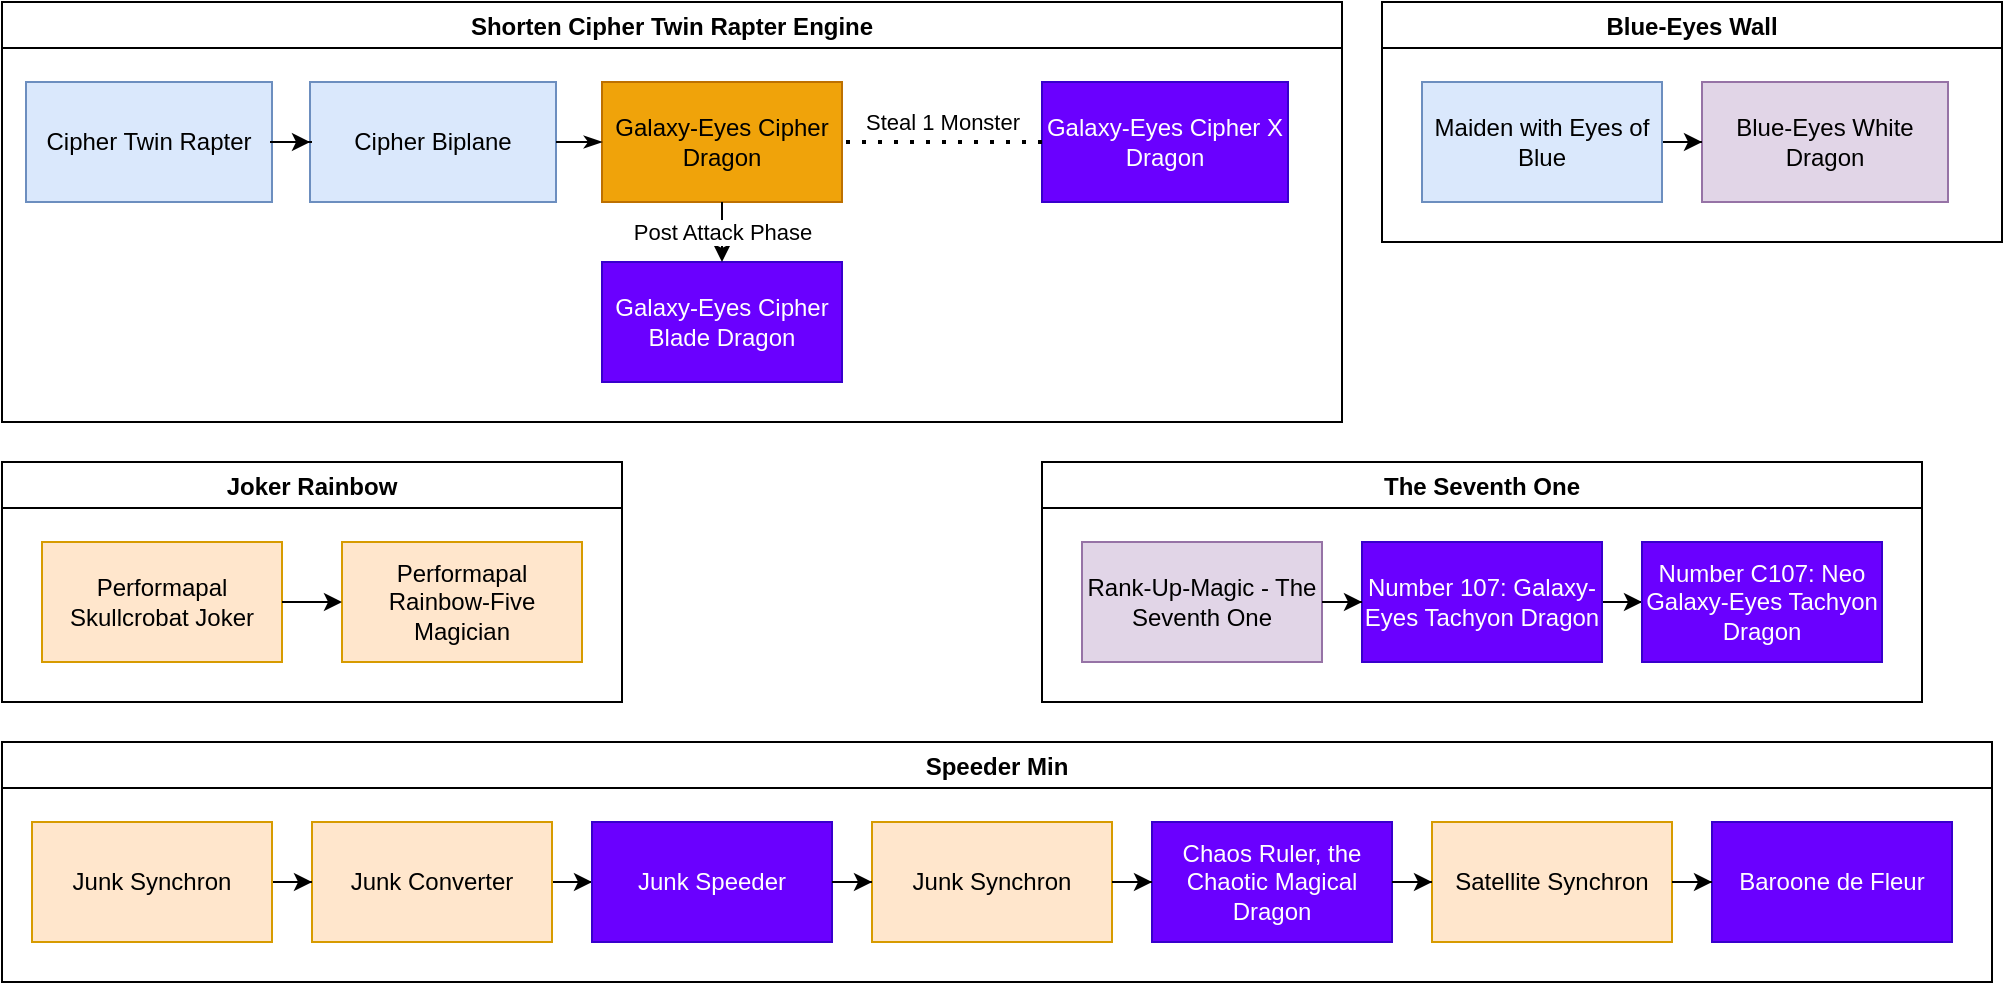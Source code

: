 <mxfile version="20.1.1" type="github" pages="13"><diagram id="G-61WZPsZPxkNv4mN3Ph" name="Main"><mxGraphModel dx="2882" dy="-1458" grid="1" gridSize="10" guides="1" tooltips="1" connect="1" arrows="1" fold="1" page="1" pageScale="1" pageWidth="850" pageHeight="1100" math="0" shadow="0"><root><mxCell id="0"/><mxCell id="1" parent="0"/><mxCell id="PWO9btMBjZMVnCytIxrv-1" value="Shorten Cipher Twin Rapter Engine" style="swimlane;" parent="1" vertex="1"><mxGeometry x="-1680" y="2220" width="670" height="210" as="geometry"/></mxCell><mxCell id="PWO9btMBjZMVnCytIxrv-2" value="Cipher Twin Rapter" style="rounded=0;whiteSpace=wrap;html=1;fillColor=#dae8fc;strokeColor=#6c8ebf;" parent="PWO9btMBjZMVnCytIxrv-1" vertex="1"><mxGeometry x="12" y="40" width="123" height="60" as="geometry"/></mxCell><mxCell id="PWO9btMBjZMVnCytIxrv-3" value="Cipher Biplane" style="rounded=0;whiteSpace=wrap;html=1;fillColor=#dae8fc;strokeColor=#6c8ebf;" parent="PWO9btMBjZMVnCytIxrv-1" vertex="1"><mxGeometry x="154" y="40" width="123" height="60" as="geometry"/></mxCell><mxCell id="PWO9btMBjZMVnCytIxrv-4" style="edgeStyle=orthogonalEdgeStyle;rounded=0;orthogonalLoop=1;jettySize=auto;html=1;entryX=0;entryY=0.5;entryDx=0;entryDy=0;" parent="PWO9btMBjZMVnCytIxrv-1" source="PWO9btMBjZMVnCytIxrv-2" target="PWO9btMBjZMVnCytIxrv-3" edge="1"><mxGeometry relative="1" as="geometry"/></mxCell><mxCell id="PWO9btMBjZMVnCytIxrv-5" value="Galaxy-Eyes Cipher X Dragon" style="whiteSpace=wrap;html=1;fillColor=#6a00ff;strokeColor=#3700CC;fontColor=#ffffff;" parent="PWO9btMBjZMVnCytIxrv-1" vertex="1"><mxGeometry x="520" y="40" width="123" height="60" as="geometry"/></mxCell><mxCell id="PWO9btMBjZMVnCytIxrv-6" value="Galaxy-Eyes Cipher Dragon" style="whiteSpace=wrap;html=1;fillColor=#f0a30a;strokeColor=#BD7000;fontColor=#000000;" parent="PWO9btMBjZMVnCytIxrv-1" vertex="1"><mxGeometry x="300" y="40" width="120" height="60" as="geometry"/></mxCell><mxCell id="PWO9btMBjZMVnCytIxrv-7" value="" style="endArrow=none;dashed=1;html=1;dashPattern=1 3;strokeWidth=2;rounded=0;entryX=1;entryY=0.5;entryDx=0;entryDy=0;exitX=0;exitY=0.5;exitDx=0;exitDy=0;verticalAlign=bottom;" parent="PWO9btMBjZMVnCytIxrv-1" source="PWO9btMBjZMVnCytIxrv-5" target="PWO9btMBjZMVnCytIxrv-6" edge="1"><mxGeometry width="50" height="50" relative="1" as="geometry"><mxPoint x="475" y="140" as="sourcePoint"/><mxPoint x="525" y="90" as="targetPoint"/></mxGeometry></mxCell><mxCell id="PWO9btMBjZMVnCytIxrv-8" value="Steal 1 Monster" style="edgeLabel;html=1;align=center;verticalAlign=middle;resizable=0;points=[];" parent="PWO9btMBjZMVnCytIxrv-7" vertex="1" connectable="0"><mxGeometry x="-0.19" y="1" relative="1" as="geometry"><mxPoint x="-10" y="-11" as="offset"/></mxGeometry></mxCell><mxCell id="PWO9btMBjZMVnCytIxrv-9" value="Galaxy-Eyes Cipher Blade Dragon" style="whiteSpace=wrap;html=1;fillColor=#6a00ff;strokeColor=#3700CC;fontColor=#ffffff;" parent="PWO9btMBjZMVnCytIxrv-1" vertex="1"><mxGeometry x="300" y="130" width="120" height="60" as="geometry"/></mxCell><mxCell id="PWO9btMBjZMVnCytIxrv-10" value="Post Attack Phase" style="edgeStyle=orthogonalEdgeStyle;rounded=0;orthogonalLoop=1;jettySize=auto;html=1;exitX=0.5;exitY=1;exitDx=0;exitDy=0;startArrow=none;startFill=0;" parent="PWO9btMBjZMVnCytIxrv-1" source="PWO9btMBjZMVnCytIxrv-6" target="PWO9btMBjZMVnCytIxrv-9" edge="1"><mxGeometry relative="1" as="geometry"/></mxCell><mxCell id="PWO9btMBjZMVnCytIxrv-11" style="edgeStyle=elbowEdgeStyle;rounded=0;orthogonalLoop=1;jettySize=auto;html=1;entryX=0;entryY=0.5;entryDx=0;entryDy=0;endArrow=classicThin;endFill=1;strokeWidth=1;" parent="PWO9btMBjZMVnCytIxrv-1" source="PWO9btMBjZMVnCytIxrv-3" target="PWO9btMBjZMVnCytIxrv-6" edge="1"><mxGeometry relative="1" as="geometry"><mxPoint x="1062" y="-1000" as="targetPoint"/></mxGeometry></mxCell><mxCell id="nZrGfKOx8Z5x6Hm1-8em-1" value="Blue-Eyes Wall" style="swimlane;" parent="1" vertex="1"><mxGeometry x="-990" y="2220" width="310" height="120" as="geometry"/></mxCell><mxCell id="nZrGfKOx8Z5x6Hm1-8em-2" value="Blue-Eyes White Dragon" style="whiteSpace=wrap;html=1;fillColor=#e1d5e7;strokeColor=#9673a6;" parent="nZrGfKOx8Z5x6Hm1-8em-1" vertex="1"><mxGeometry x="160" y="40" width="123" height="60" as="geometry"/></mxCell><mxCell id="nZrGfKOx8Z5x6Hm1-8em-3" value="" style="edgeStyle=orthogonalEdgeStyle;rounded=0;orthogonalLoop=1;jettySize=auto;html=1;verticalAlign=bottom;" parent="nZrGfKOx8Z5x6Hm1-8em-1" source="nZrGfKOx8Z5x6Hm1-8em-4" target="nZrGfKOx8Z5x6Hm1-8em-2" edge="1"><mxGeometry relative="1" as="geometry"/></mxCell><mxCell id="nZrGfKOx8Z5x6Hm1-8em-4" value="Maiden with Eyes of Blue" style="whiteSpace=wrap;html=1;fillColor=#dae8fc;strokeColor=#6c8ebf;" parent="nZrGfKOx8Z5x6Hm1-8em-1" vertex="1"><mxGeometry x="20" y="40" width="120" height="60" as="geometry"/></mxCell><mxCell id="sMlhlBDUcvHNEaNBStdr-1" value="Joker Rainbow" style="swimlane;" parent="1" vertex="1"><mxGeometry x="-1680" y="2450" width="310" height="120" as="geometry"/></mxCell><mxCell id="sMlhlBDUcvHNEaNBStdr-2" value="Performapal Skullcrobat Joker" style="whiteSpace=wrap;html=1;fillColor=#ffe6cc;strokeColor=#d79b00;" parent="sMlhlBDUcvHNEaNBStdr-1" vertex="1"><mxGeometry x="20" y="40" width="120" height="60" as="geometry"/></mxCell><mxCell id="sMlhlBDUcvHNEaNBStdr-3" value="Performapal Rainbow-Five Magician" style="whiteSpace=wrap;html=1;fillColor=#ffe6cc;strokeColor=#d79b00;" parent="sMlhlBDUcvHNEaNBStdr-1" vertex="1"><mxGeometry x="170" y="40" width="120" height="60" as="geometry"/></mxCell><mxCell id="sMlhlBDUcvHNEaNBStdr-4" style="edgeStyle=orthogonalEdgeStyle;rounded=0;orthogonalLoop=1;jettySize=auto;html=1;startArrow=none;startFill=0;endArrow=classic;endFill=1;exitX=1;exitY=0.5;exitDx=0;exitDy=0;" parent="sMlhlBDUcvHNEaNBStdr-1" source="sMlhlBDUcvHNEaNBStdr-2" target="sMlhlBDUcvHNEaNBStdr-3" edge="1"><mxGeometry relative="1" as="geometry"/></mxCell><mxCell id="Dg6HnqgnPEoiNh0c7u6j-1" value="The Seventh One" style="swimlane;" parent="1" vertex="1"><mxGeometry x="-1160" y="2450" width="440" height="120" as="geometry"/></mxCell><mxCell id="Dg6HnqgnPEoiNh0c7u6j-2" style="edgeStyle=orthogonalEdgeStyle;rounded=0;orthogonalLoop=1;jettySize=auto;html=1;entryX=0;entryY=0.5;entryDx=0;entryDy=0;" parent="Dg6HnqgnPEoiNh0c7u6j-1" source="Dg6HnqgnPEoiNh0c7u6j-3" target="Dg6HnqgnPEoiNh0c7u6j-4" edge="1"><mxGeometry relative="1" as="geometry"/></mxCell><mxCell id="Dg6HnqgnPEoiNh0c7u6j-3" value="Number 107: Galaxy-Eyes Tachyon Dragon" style="whiteSpace=wrap;html=1;fillColor=#6a00ff;strokeColor=#3700CC;fontColor=#ffffff;" parent="Dg6HnqgnPEoiNh0c7u6j-1" vertex="1"><mxGeometry x="160" y="40" width="120" height="60" as="geometry"/></mxCell><mxCell id="Dg6HnqgnPEoiNh0c7u6j-4" value="Number C107: Neo Galaxy-Eyes Tachyon Dragon" style="whiteSpace=wrap;html=1;fillColor=#6a00ff;strokeColor=#3700CC;fontColor=#ffffff;" parent="Dg6HnqgnPEoiNh0c7u6j-1" vertex="1"><mxGeometry x="300" y="40" width="120" height="60" as="geometry"/></mxCell><mxCell id="Dg6HnqgnPEoiNh0c7u6j-5" value="Rank-Up-Magic - The Seventh One" style="rounded=0;whiteSpace=wrap;html=1;fillColor=#e1d5e7;strokeColor=#9673a6;" parent="Dg6HnqgnPEoiNh0c7u6j-1" vertex="1"><mxGeometry x="20" y="40" width="120" height="60" as="geometry"/></mxCell><mxCell id="Dg6HnqgnPEoiNh0c7u6j-6" style="edgeStyle=orthogonalEdgeStyle;rounded=0;orthogonalLoop=1;jettySize=auto;html=1;entryX=0;entryY=0.5;entryDx=0;entryDy=0;" parent="Dg6HnqgnPEoiNh0c7u6j-1" source="Dg6HnqgnPEoiNh0c7u6j-5" target="Dg6HnqgnPEoiNh0c7u6j-3" edge="1"><mxGeometry relative="1" as="geometry"/></mxCell><mxCell id="lWqdrKda6f9JSJOlwvVu-1" value="Speeder Min" style="swimlane;" parent="1" vertex="1"><mxGeometry x="-1680" y="2590" width="995" height="120" as="geometry"/></mxCell><mxCell id="lWqdrKda6f9JSJOlwvVu-6" value="" style="edgeStyle=orthogonalEdgeStyle;rounded=0;orthogonalLoop=1;jettySize=auto;html=1;" parent="lWqdrKda6f9JSJOlwvVu-1" source="lWqdrKda6f9JSJOlwvVu-2" target="lWqdrKda6f9JSJOlwvVu-4" edge="1"><mxGeometry relative="1" as="geometry"/></mxCell><mxCell id="lWqdrKda6f9JSJOlwvVu-2" value="Junk Converter" style="whiteSpace=wrap;html=1;fillColor=#ffe6cc;strokeColor=#d79b00;" parent="lWqdrKda6f9JSJOlwvVu-1" vertex="1"><mxGeometry x="155" y="40" width="120" height="60" as="geometry"/></mxCell><mxCell id="lWqdrKda6f9JSJOlwvVu-5" value="" style="edgeStyle=orthogonalEdgeStyle;rounded=0;orthogonalLoop=1;jettySize=auto;html=1;" parent="lWqdrKda6f9JSJOlwvVu-1" source="lWqdrKda6f9JSJOlwvVu-3" target="lWqdrKda6f9JSJOlwvVu-2" edge="1"><mxGeometry relative="1" as="geometry"/></mxCell><mxCell id="lWqdrKda6f9JSJOlwvVu-3" value="Junk Synchron" style="whiteSpace=wrap;html=1;fillColor=#ffe6cc;strokeColor=#d79b00;" parent="lWqdrKda6f9JSJOlwvVu-1" vertex="1"><mxGeometry x="15" y="40" width="120" height="60" as="geometry"/></mxCell><mxCell id="lWqdrKda6f9JSJOlwvVu-4" value="Junk Speeder" style="whiteSpace=wrap;html=1;fillColor=#6a00ff;strokeColor=#3700CC;fontColor=#ffffff;" parent="lWqdrKda6f9JSJOlwvVu-1" vertex="1"><mxGeometry x="295" y="40" width="120" height="60" as="geometry"/></mxCell><mxCell id="lWqdrKda6f9JSJOlwvVu-9" value="Chaos Ruler, the Chaotic Magical Dragon" style="whiteSpace=wrap;html=1;fillColor=#6a00ff;strokeColor=#3700CC;fontColor=#ffffff;" parent="lWqdrKda6f9JSJOlwvVu-1" vertex="1"><mxGeometry x="575" y="40" width="120" height="60" as="geometry"/></mxCell><mxCell id="lWqdrKda6f9JSJOlwvVu-12" value="Satellite Synchron" style="whiteSpace=wrap;html=1;fillColor=#ffe6cc;strokeColor=#d79b00;" parent="lWqdrKda6f9JSJOlwvVu-1" vertex="1"><mxGeometry x="715" y="40" width="120" height="60" as="geometry"/></mxCell><mxCell id="lWqdrKda6f9JSJOlwvVu-13" value="" style="edgeStyle=orthogonalEdgeStyle;rounded=0;orthogonalLoop=1;jettySize=auto;html=1;" parent="lWqdrKda6f9JSJOlwvVu-1" source="lWqdrKda6f9JSJOlwvVu-9" target="lWqdrKda6f9JSJOlwvVu-12" edge="1"><mxGeometry relative="1" as="geometry"/></mxCell><mxCell id="lWqdrKda6f9JSJOlwvVu-14" value="Baroone de Fleur" style="whiteSpace=wrap;html=1;fillColor=#6a00ff;strokeColor=#3700CC;fontColor=#ffffff;" parent="lWqdrKda6f9JSJOlwvVu-1" vertex="1"><mxGeometry x="855" y="40" width="120" height="60" as="geometry"/></mxCell><mxCell id="lWqdrKda6f9JSJOlwvVu-15" value="" style="edgeStyle=orthogonalEdgeStyle;rounded=0;orthogonalLoop=1;jettySize=auto;html=1;" parent="lWqdrKda6f9JSJOlwvVu-1" source="lWqdrKda6f9JSJOlwvVu-12" target="lWqdrKda6f9JSJOlwvVu-14" edge="1"><mxGeometry relative="1" as="geometry"/></mxCell><mxCell id="lWqdrKda6f9JSJOlwvVu-7" value="Junk Synchron" style="whiteSpace=wrap;html=1;fillColor=#ffe6cc;strokeColor=#d79b00;" parent="lWqdrKda6f9JSJOlwvVu-1" vertex="1"><mxGeometry x="435" y="40" width="120" height="60" as="geometry"/></mxCell><mxCell id="lWqdrKda6f9JSJOlwvVu-8" value="" style="edgeStyle=orthogonalEdgeStyle;rounded=0;orthogonalLoop=1;jettySize=auto;html=1;" parent="lWqdrKda6f9JSJOlwvVu-1" source="lWqdrKda6f9JSJOlwvVu-4" target="lWqdrKda6f9JSJOlwvVu-7" edge="1"><mxGeometry relative="1" as="geometry"/></mxCell><mxCell id="lWqdrKda6f9JSJOlwvVu-11" value="" style="edgeStyle=orthogonalEdgeStyle;rounded=0;orthogonalLoop=1;jettySize=auto;html=1;" parent="lWqdrKda6f9JSJOlwvVu-1" source="lWqdrKda6f9JSJOlwvVu-7" target="lWqdrKda6f9JSJOlwvVu-9" edge="1"><mxGeometry relative="1" as="geometry"/></mxCell></root></mxGraphModel></diagram><diagram id="QhzCPen-d7Ydq9bi7PbF" name="Nebula Cyclone"><mxGraphModel dx="5764" dy="2584" grid="1" gridSize="10" guides="1" tooltips="1" connect="1" arrows="1" fold="1" page="1" pageScale="1" pageWidth="850" pageHeight="1100" math="0" shadow="0">&#xa;      <root>&#xa;        <mxCell id="0"/>&#xa;        <mxCell id="1" parent="0"/>&#xa;        <mxCell id="l2UShrBRBGjynPekhrLH-2" value="" style="edgeStyle=orthogonalEdgeStyle;rounded=0;orthogonalLoop=1;jettySize=auto;html=1;verticalAlign=bottom;entryX=0;entryY=0.5;entryDx=0;entryDy=0;exitX=1;exitY=0.5;exitDx=0;exitDy=0;" parent="1" source="jnGaXYBud8jMKS-zdd2T-1" target="jnGaXYBud8jMKS-zdd2T-4" edge="1">&#xa;          <mxGeometry relative="1" as="geometry">&#xa;            <mxPoint x="300" y="130" as="targetPoint"/>&#xa;          </mxGeometry>&#xa;        </mxCell>&#xa;        <mxCell id="pbqGAoasbMIYGQjwKCvz-136" style="edgeStyle=elbowEdgeStyle;rounded=0;orthogonalLoop=1;jettySize=auto;html=1;exitX=1;exitY=0.5;exitDx=0;exitDy=0;entryX=0.5;entryY=0;entryDx=0;entryDy=0;endArrow=classicThin;endFill=1;strokeWidth=1;" parent="1" source="l2UShrBRBGjynPekhrLH-40" target="l2UShrBRBGjynPekhrLH-76" edge="1">&#xa;          <mxGeometry relative="1" as="geometry"/>&#xa;        </mxCell>&#xa;        <mxCell id="l2UShrBRBGjynPekhrLH-40" value="Photon Bubble" style="swimlane;startSize=23;fillColor=#FFFFFF;strokeColor=#000000;" parent="1" vertex="1">&#xa;          <mxGeometry x="-3110" y="310" width="1760" height="2110" as="geometry"/>&#xa;        </mxCell>&#xa;        <mxCell id="l2UShrBRBGjynPekhrLH-66" value="Twin Photon Lizard" style="whiteSpace=wrap;html=1;" parent="l2UShrBRBGjynPekhrLH-40" vertex="1">&#xa;          <mxGeometry x="1420" y="1120" width="120" height="60" as="geometry"/>&#xa;        </mxCell>&#xa;        <mxCell id="pbqGAoasbMIYGQjwKCvz-123" style="edgeStyle=elbowEdgeStyle;rounded=0;orthogonalLoop=1;jettySize=auto;html=1;entryX=0.5;entryY=0;entryDx=0;entryDy=0;endArrow=classicThin;endFill=1;strokeWidth=1;" parent="l2UShrBRBGjynPekhrLH-40" source="adbf0gxOKINehE4KzGT6-16" target="pbqGAoasbMIYGQjwKCvz-120" edge="1">&#xa;          <mxGeometry relative="1" as="geometry"/>&#xa;        </mxCell>&#xa;        <mxCell id="adbf0gxOKINehE4KzGT6-16" value="Photon Sanctuary" style="whiteSpace=wrap;html=1;fillColor=#fff2cc;strokeColor=#d6b656;" parent="l2UShrBRBGjynPekhrLH-40" vertex="1">&#xa;          <mxGeometry x="1490" y="120" width="120" height="60" as="geometry"/>&#xa;        </mxCell>&#xa;        <mxCell id="pbqGAoasbMIYGQjwKCvz-120" value="Light Tribute 2" style="swimlane;" parent="l2UShrBRBGjynPekhrLH-40" vertex="1">&#xa;          <mxGeometry x="1430" y="680" width="160" height="190" as="geometry"/>&#xa;        </mxCell>&#xa;        <mxCell id="pbqGAoasbMIYGQjwKCvz-124" value="Galaxy-Eyes Photon Dragon" style="whiteSpace=wrap;html=1;fillColor=#fff2cc;strokeColor=#d6b656;" parent="pbqGAoasbMIYGQjwKCvz-120" vertex="1">&#xa;          <mxGeometry x="20" y="40" width="120" height="60" as="geometry"/>&#xa;        </mxCell>&#xa;        <mxCell id="l2UShrBRBGjynPekhrLH-57" value="Photon Wyvern" style="whiteSpace=wrap;html=1;fillColor=#dae8fc;strokeColor=#6c8ebf;" parent="pbqGAoasbMIYGQjwKCvz-120" vertex="1">&#xa;          <mxGeometry x="20" y="110" width="120" height="60" as="geometry"/>&#xa;        </mxCell>&#xa;        <mxCell id="adbf0gxOKINehE4KzGT6-19" style="edgeStyle=orthogonalEdgeStyle;rounded=0;orthogonalLoop=1;jettySize=auto;html=1;entryX=0.5;entryY=1;entryDx=0;entryDy=0;" parent="l2UShrBRBGjynPekhrLH-40" source="l2UShrBRBGjynPekhrLH-66" target="pbqGAoasbMIYGQjwKCvz-120" edge="1">&#xa;          <mxGeometry relative="1" as="geometry"/>&#xa;        </mxCell>&#xa;        <mxCell id="5416GQpNRMh8SJ3twiEv-27" value="Photon Archetype" style="swimlane;" parent="l2UShrBRBGjynPekhrLH-40" vertex="1">&#xa;          <mxGeometry x="20" y="50" width="720" height="780" as="geometry"/>&#xa;        </mxCell>&#xa;        <mxCell id="5416GQpNRMh8SJ3twiEv-1" value="Photon Circle" style="whiteSpace=wrap;html=1;" parent="5416GQpNRMh8SJ3twiEv-27" vertex="1">&#xa;          <mxGeometry x="260" y="480" width="120" height="60" as="geometry"/>&#xa;        </mxCell>&#xa;        <mxCell id="5416GQpNRMh8SJ3twiEv-3" value="Kuriphoton" style="whiteSpace=wrap;html=1;fillColor=#dae8fc;strokeColor=#6c8ebf;" parent="5416GQpNRMh8SJ3twiEv-27" vertex="1">&#xa;          <mxGeometry x="20" y="560" width="120" height="60" as="geometry"/>&#xa;        </mxCell>&#xa;        <mxCell id="5416GQpNRMh8SJ3twiEv-5" value="Photon Cerberus" style="whiteSpace=wrap;html=1;fillColor=#dae8fc;strokeColor=#6c8ebf;" parent="5416GQpNRMh8SJ3twiEv-27" vertex="1">&#xa;          <mxGeometry x="140" y="560" width="120" height="60" as="geometry"/>&#xa;        </mxCell>&#xa;        <mxCell id="5416GQpNRMh8SJ3twiEv-28" value="Photon Lizard" style="whiteSpace=wrap;html=1;" parent="5416GQpNRMh8SJ3twiEv-27" vertex="1">&#xa;          <mxGeometry x="140" y="620" width="120" height="60" as="geometry"/>&#xa;        </mxCell>&#xa;        <mxCell id="5416GQpNRMh8SJ3twiEv-29" value="Photon Crusher" style="whiteSpace=wrap;html=1;" parent="5416GQpNRMh8SJ3twiEv-27" vertex="1">&#xa;          <mxGeometry x="20" y="480" width="120" height="60" as="geometry"/>&#xa;        </mxCell>&#xa;        <mxCell id="5416GQpNRMh8SJ3twiEv-44" value="Photon Satellite" style="whiteSpace=wrap;html=1;" parent="5416GQpNRMh8SJ3twiEv-27" vertex="1">&#xa;          <mxGeometry x="20" y="700" width="120" height="60" as="geometry"/>&#xa;        </mxCell>&#xa;        <mxCell id="5416GQpNRMh8SJ3twiEv-43" value="Photon Saber Tiger" style="whiteSpace=wrap;html=1;fillColor=#dae8fc;strokeColor=#6c8ebf;" parent="5416GQpNRMh8SJ3twiEv-27" vertex="1">&#xa;          <mxGeometry x="260" y="560" width="120" height="60" as="geometry"/>&#xa;        </mxCell>&#xa;        <mxCell id="5416GQpNRMh8SJ3twiEv-45" value="Photon Vanisher" style="whiteSpace=wrap;html=1;fillColor=#dae8fc;strokeColor=#6c8ebf;" parent="5416GQpNRMh8SJ3twiEv-27" vertex="1">&#xa;          <mxGeometry x="140" y="420" width="120" height="60" as="geometry"/>&#xa;        </mxCell>&#xa;        <mxCell id="5416GQpNRMh8SJ3twiEv-46" value="Photon Advancer" style="whiteSpace=wrap;html=1;fillColor=#dae8fc;strokeColor=#6c8ebf;" parent="5416GQpNRMh8SJ3twiEv-27" vertex="1">&#xa;          <mxGeometry x="260" y="420" width="120" height="60" as="geometry"/>&#xa;        </mxCell>&#xa;        <mxCell id="5416GQpNRMh8SJ3twiEv-47" value="Photon Thrasher" style="whiteSpace=wrap;html=1;fillColor=#dae8fc;strokeColor=#6c8ebf;" parent="5416GQpNRMh8SJ3twiEv-27" vertex="1">&#xa;          <mxGeometry x="20" y="420" width="120" height="60" as="geometry"/>&#xa;        </mxCell>&#xa;        <mxCell id="5416GQpNRMh8SJ3twiEv-48" value="Photon Caser" style="whiteSpace=wrap;html=1;" parent="5416GQpNRMh8SJ3twiEv-27" vertex="1">&#xa;          <mxGeometry x="140" y="40" width="120" height="60" as="geometry"/>&#xa;        </mxCell>&#xa;        <mxCell id="5416GQpNRMh8SJ3twiEv-49" value="Photon Priate" style="whiteSpace=wrap;html=1;fillColor=#dae8fc;strokeColor=#6c8ebf;" parent="5416GQpNRMh8SJ3twiEv-27" vertex="1">&#xa;          <mxGeometry x="20" y="620" width="120" height="60" as="geometry"/>&#xa;        </mxCell>&#xa;        <mxCell id="5416GQpNRMh8SJ3twiEv-50" value="Photon Chargeman" style="whiteSpace=wrap;html=1;" parent="5416GQpNRMh8SJ3twiEv-27" vertex="1">&#xa;          <mxGeometry x="140" y="480" width="120" height="60" as="geometry"/>&#xa;        </mxCell>&#xa;        <mxCell id="5416GQpNRMh8SJ3twiEv-51" value="Photon Orbital" style="whiteSpace=wrap;html=1;fillColor=#ffe6cc;strokeColor=#d79b00;" parent="5416GQpNRMh8SJ3twiEv-27" vertex="1">&#xa;          <mxGeometry x="20" y="360" width="120" height="60" as="geometry"/>&#xa;        </mxCell>&#xa;        <mxCell id="5416GQpNRMh8SJ3twiEv-52" value="Photon Slasher" style="whiteSpace=wrap;html=1;" parent="5416GQpNRMh8SJ3twiEv-27" vertex="1">&#xa;          <mxGeometry x="20" y="280" width="120" height="60" as="geometry"/>&#xa;        </mxCell>&#xa;        <mxCell id="pbqGAoasbMIYGQjwKCvz-82" value="Galaxy-Eyes Full Armor Photon Dragon" style="whiteSpace=wrap;html=1;fillColor=#6a00ff;fontColor=#ffffff;strokeColor=#3700CC;" parent="5416GQpNRMh8SJ3twiEv-27" vertex="1">&#xa;          <mxGeometry x="460" y="40" width="120" height="60" as="geometry"/>&#xa;        </mxCell>&#xa;        <mxCell id="pbqGAoasbMIYGQjwKCvz-115" value="Number 90: Galaxy-Eyes Photon Lord" style="whiteSpace=wrap;html=1;fillColor=#6a00ff;fontColor=#ffffff;strokeColor=#3700CC;" parent="5416GQpNRMh8SJ3twiEv-27" vertex="1">&#xa;          <mxGeometry x="580" y="40" width="120" height="60" as="geometry"/>&#xa;        </mxCell>&#xa;        <mxCell id="txT3GadFUaNJ2-0Mj7JB-14" value="Photon Papilloperative" style="whiteSpace=wrap;html=1;fillColor=#0050ef;fontColor=#ffffff;strokeColor=#001DBC;" parent="5416GQpNRMh8SJ3twiEv-27" vertex="1">&#xa;          <mxGeometry x="460" y="240" width="120" height="60" as="geometry"/>&#xa;        </mxCell>&#xa;        <mxCell id="5416GQpNRMh8SJ3twiEv-66" value="Starliege Photon Blast Dragon" style="whiteSpace=wrap;html=1;fillColor=#e3c800;strokeColor=#B09500;fontColor=#000000;" parent="5416GQpNRMh8SJ3twiEv-27" vertex="1">&#xa;          <mxGeometry x="460" y="180" width="120" height="60" as="geometry"/>&#xa;        </mxCell>&#xa;        <mxCell id="5416GQpNRMh8SJ3twiEv-67" value="Neo Galaxy-Eyes Photon Dragon" style="whiteSpace=wrap;html=1;fillColor=#e3c800;fontColor=#000000;strokeColor=#B09500;" parent="5416GQpNRMh8SJ3twiEv-27" vertex="1">&#xa;          <mxGeometry x="460" y="100" width="120" height="60" as="geometry"/>&#xa;        </mxCell>&#xa;        <mxCell id="-2lK0LMK_aKwHJS39hfF-1" value="Galaxy-Eyes Photon Dragon" style="whiteSpace=wrap;html=1;fillColor=#fff2cc;strokeColor=#d6b656;" parent="5416GQpNRMh8SJ3twiEv-27" vertex="1">&#xa;          <mxGeometry x="20" y="40" width="120" height="60" as="geometry"/>&#xa;        </mxCell>&#xa;        <mxCell id="-2lK0LMK_aKwHJS39hfF-3" value="Photon Wyvern" style="whiteSpace=wrap;html=1;fillColor=#dae8fc;strokeColor=#6c8ebf;" parent="5416GQpNRMh8SJ3twiEv-27" vertex="1">&#xa;          <mxGeometry x="20" y="120" width="120" height="60" as="geometry"/>&#xa;        </mxCell>&#xa;        <mxCell id="-2lK0LMK_aKwHJS39hfF-4" value="Photon Leo" style="whiteSpace=wrap;html=1;" parent="5416GQpNRMh8SJ3twiEv-27" vertex="1">&#xa;          <mxGeometry x="20" y="200" width="120" height="60" as="geometry"/>&#xa;        </mxCell>&#xa;        <mxCell id="5416GQpNRMh8SJ3twiEv-22" value="Photon Lizard Search" style="swimlane;" parent="l2UShrBRBGjynPekhrLH-40" vertex="1">&#xa;          <mxGeometry x="20" y="850" width="590" height="525" as="geometry"/>&#xa;        </mxCell>&#xa;        <mxCell id="l2UShrBRBGjynPekhrLH-45" value="Photon Lizard" style="whiteSpace=wrap;html=1;" parent="5416GQpNRMh8SJ3twiEv-22" vertex="1">&#xa;          <mxGeometry x="20" y="242.5" width="120" height="60" as="geometry"/>&#xa;        </mxCell>&#xa;        <mxCell id="l2UShrBRBGjynPekhrLH-72" value="Level 4 or Lower Photon Monster" style="swimlane;strokeColor=#000000;fillColor=#FFFFFF;" parent="5416GQpNRMh8SJ3twiEv-22" vertex="1">&#xa;          <mxGeometry x="172.5" y="45" width="397.5" height="455" as="geometry"/>&#xa;        </mxCell>&#xa;        <mxCell id="5416GQpNRMh8SJ3twiEv-53" value="Photon Circle" style="whiteSpace=wrap;html=1;" parent="l2UShrBRBGjynPekhrLH-72" vertex="1">&#xa;          <mxGeometry x="257.5" y="160" width="120" height="60" as="geometry"/>&#xa;        </mxCell>&#xa;        <mxCell id="5416GQpNRMh8SJ3twiEv-54" value="Kuriphoton" style="whiteSpace=wrap;html=1;fillColor=#dae8fc;strokeColor=#6c8ebf;" parent="l2UShrBRBGjynPekhrLH-72" vertex="1">&#xa;          <mxGeometry x="17.5" y="240" width="120" height="60" as="geometry"/>&#xa;        </mxCell>&#xa;        <mxCell id="5416GQpNRMh8SJ3twiEv-55" value="Photon Cerberus" style="whiteSpace=wrap;html=1;fillColor=#dae8fc;strokeColor=#6c8ebf;" parent="l2UShrBRBGjynPekhrLH-72" vertex="1">&#xa;          <mxGeometry x="137.5" y="240" width="120" height="60" as="geometry"/>&#xa;        </mxCell>&#xa;        <mxCell id="5416GQpNRMh8SJ3twiEv-56" value="Photon Lizard" style="whiteSpace=wrap;html=1;" parent="l2UShrBRBGjynPekhrLH-72" vertex="1">&#xa;          <mxGeometry x="137.5" y="300" width="120" height="60" as="geometry"/>&#xa;        </mxCell>&#xa;        <mxCell id="5416GQpNRMh8SJ3twiEv-57" value="Photon Crusher" style="whiteSpace=wrap;html=1;" parent="l2UShrBRBGjynPekhrLH-72" vertex="1">&#xa;          <mxGeometry x="17.5" y="160" width="120" height="60" as="geometry"/>&#xa;        </mxCell>&#xa;        <mxCell id="5416GQpNRMh8SJ3twiEv-58" value="Photon Satellite" style="whiteSpace=wrap;html=1;" parent="l2UShrBRBGjynPekhrLH-72" vertex="1">&#xa;          <mxGeometry x="17.5" y="380" width="120" height="60" as="geometry"/>&#xa;        </mxCell>&#xa;        <mxCell id="5416GQpNRMh8SJ3twiEv-59" value="Photon Saber Tiger" style="whiteSpace=wrap;html=1;fillColor=#dae8fc;strokeColor=#6c8ebf;" parent="l2UShrBRBGjynPekhrLH-72" vertex="1">&#xa;          <mxGeometry x="257.5" y="240" width="120" height="60" as="geometry"/>&#xa;        </mxCell>&#xa;        <mxCell id="5416GQpNRMh8SJ3twiEv-60" value="Photon Vanisher" style="whiteSpace=wrap;html=1;fillColor=#dae8fc;strokeColor=#6c8ebf;" parent="l2UShrBRBGjynPekhrLH-72" vertex="1">&#xa;          <mxGeometry x="137.5" y="100" width="120" height="60" as="geometry"/>&#xa;        </mxCell>&#xa;        <mxCell id="5416GQpNRMh8SJ3twiEv-61" value="Photon Advancer" style="whiteSpace=wrap;html=1;fillColor=#dae8fc;strokeColor=#6c8ebf;" parent="l2UShrBRBGjynPekhrLH-72" vertex="1">&#xa;          <mxGeometry x="257.5" y="100" width="120" height="60" as="geometry"/>&#xa;        </mxCell>&#xa;        <mxCell id="5416GQpNRMh8SJ3twiEv-62" value="Photon Thrasher" style="whiteSpace=wrap;html=1;fillColor=#dae8fc;strokeColor=#6c8ebf;" parent="l2UShrBRBGjynPekhrLH-72" vertex="1">&#xa;          <mxGeometry x="17.5" y="100" width="120" height="60" as="geometry"/>&#xa;        </mxCell>&#xa;        <mxCell id="5416GQpNRMh8SJ3twiEv-63" value="Photon Pirate" style="whiteSpace=wrap;html=1;fillColor=#dae8fc;strokeColor=#6c8ebf;" parent="l2UShrBRBGjynPekhrLH-72" vertex="1">&#xa;          <mxGeometry x="17.5" y="300" width="120" height="60" as="geometry"/>&#xa;        </mxCell>&#xa;        <mxCell id="5416GQpNRMh8SJ3twiEv-64" value="Photon Chargeman" style="whiteSpace=wrap;html=1;" parent="l2UShrBRBGjynPekhrLH-72" vertex="1">&#xa;          <mxGeometry x="137.5" y="160" width="120" height="60" as="geometry"/>&#xa;        </mxCell>&#xa;        <mxCell id="5416GQpNRMh8SJ3twiEv-65" value="Photon Orbital" style="whiteSpace=wrap;html=1;fillColor=#ffe6cc;strokeColor=#d79b00;" parent="l2UShrBRBGjynPekhrLH-72" vertex="1">&#xa;          <mxGeometry x="17.5" y="40" width="120" height="60" as="geometry"/>&#xa;        </mxCell>&#xa;        <mxCell id="l2UShrBRBGjynPekhrLH-50" value="" style="edgeStyle=orthogonalEdgeStyle;rounded=0;orthogonalLoop=1;jettySize=auto;html=1;verticalAlign=bottom;entryX=0;entryY=0.5;entryDx=0;entryDy=0;" parent="5416GQpNRMh8SJ3twiEv-22" source="l2UShrBRBGjynPekhrLH-45" target="l2UShrBRBGjynPekhrLH-72" edge="1">&#xa;          <mxGeometry x="-0.614" relative="1" as="geometry">&#xa;            <mxPoint x="192.5" y="115" as="targetPoint"/>&#xa;            <mxPoint as="offset"/>&#xa;          </mxGeometry>&#xa;        </mxCell>&#xa;        <mxCell id="l2UShrBRBGjynPekhrLH-56" value="Cipher" style="swimlane;" parent="1" vertex="1">&#xa;          <mxGeometry x="-410" y="20" width="980" height="970" as="geometry"/>&#xa;        </mxCell>&#xa;        <mxCell id="adbf0gxOKINehE4KzGT6-20" value="Cipher Soldier" style="whiteSpace=wrap;html=1;" parent="l2UShrBRBGjynPekhrLH-56" vertex="1">&#xa;          <mxGeometry x="140" y="100" width="120" height="60" as="geometry"/>&#xa;        </mxCell>&#xa;        <mxCell id="pbqGAoasbMIYGQjwKCvz-110" value="Cipher Mirror Knight" style="whiteSpace=wrap;html=1;" parent="l2UShrBRBGjynPekhrLH-56" vertex="1">&#xa;          <mxGeometry x="140" y="40" width="120" height="60" as="geometry"/>&#xa;        </mxCell>&#xa;        <mxCell id="l2UShrBRBGjynPekhrLH-14" value="Cipher Mirror Knight: Cipher Search Engine" style="swimlane;" parent="l2UShrBRBGjynPekhrLH-56" vertex="1">&#xa;          <mxGeometry x="20" y="680" width="609.25" height="265" as="geometry"/>&#xa;        </mxCell>&#xa;        <mxCell id="zTiNMLr9CzoUcScXoijD-31" value="Cipher Mirror Knight" style="whiteSpace=wrap;html=1;" parent="l2UShrBRBGjynPekhrLH-14" vertex="1">&#xa;          <mxGeometry x="240" y="40" width="123" height="60" as="geometry"/>&#xa;        </mxCell>&#xa;        <mxCell id="l2UShrBRBGjynPekhrLH-9" value="XYZ" style="edgeStyle=orthogonalEdgeStyle;rounded=0;orthogonalLoop=1;jettySize=auto;html=1;verticalAlign=bottom;entryX=0;entryY=0.5;entryDx=0;entryDy=0;" parent="l2UShrBRBGjynPekhrLH-14" source="zTiNMLr9CzoUcScXoijD-31" target="UR9S5s7uBedvsv_nVr1A-6" edge="1">&#xa;          <mxGeometry relative="1" as="geometry"/>&#xa;        </mxCell>&#xa;        <mxCell id="UR9S5s7uBedvsv_nVr1A-6" value="Detach Engine" style="swimlane;" parent="l2UShrBRBGjynPekhrLH-14" vertex="1">&#xa;          <mxGeometry x="408.5" y="40" width="161.5" height="200" as="geometry"/>&#xa;        </mxCell>&#xa;        <mxCell id="l2UShrBRBGjynPekhrLH-8" value="Heroic Champion - Excalibur" style="whiteSpace=wrap;html=1;fillColor=#6a00ff;strokeColor=#3700CC;fontColor=#ffffff;" parent="UR9S5s7uBedvsv_nVr1A-6" vertex="1">&#xa;          <mxGeometry x="21.5" y="40" width="120" height="60" as="geometry"/>&#xa;        </mxCell>&#xa;        <mxCell id="UR9S5s7uBedvsv_nVr1A-5" value="Starliege Paladynamo" style="whiteSpace=wrap;html=1;fillColor=#e3c800;strokeColor=#B09500;fontColor=#000000;" parent="UR9S5s7uBedvsv_nVr1A-6" vertex="1">&#xa;          <mxGeometry x="21.5" y="110" width="120" height="60" as="geometry"/>&#xa;        </mxCell>&#xa;        <mxCell id="BG-a_SNpc-vBUfbROAem-4" style="edgeStyle=orthogonalEdgeStyle;rounded=0;orthogonalLoop=1;jettySize=auto;html=1;entryX=0;entryY=0.5;entryDx=0;entryDy=0;startArrow=none;startFill=0;endArrow=classic;endFill=1;" parent="l2UShrBRBGjynPekhrLH-14" source="BG-a_SNpc-vBUfbROAem-3" target="zTiNMLr9CzoUcScXoijD-31" edge="1">&#xa;          <mxGeometry relative="1" as="geometry"/>&#xa;        </mxCell>&#xa;        <mxCell id="BG-a_SNpc-vBUfbROAem-3" value="Open Special Summon" style="swimlane;" parent="l2UShrBRBGjynPekhrLH-14" vertex="1">&#xa;          <mxGeometry x="20" y="40" width="160" height="200" as="geometry"/>&#xa;        </mxCell>&#xa;        <mxCell id="l2UShrBRBGjynPekhrLH-6" value="Heroic Challenger - Assault Halberd" style="whiteSpace=wrap;html=1;fillColor=#fff2cc;strokeColor=#d6b656;" parent="BG-a_SNpc-vBUfbROAem-3" vertex="1">&#xa;          <mxGeometry x="20" y="40" width="123" height="60" as="geometry"/>&#xa;        </mxCell>&#xa;        <mxCell id="pbqGAoasbMIYGQjwKCvz-108" value="Photon Thrasher" style="whiteSpace=wrap;html=1;fillColor=#dae8fc;strokeColor=#6c8ebf;" parent="BG-a_SNpc-vBUfbROAem-3" vertex="1">&#xa;          <mxGeometry x="20" y="120" width="123" height="60" as="geometry"/>&#xa;        </mxCell>&#xa;        <mxCell id="nb5Zr3kI-z1roRI-nuSF-12" value="Cipher Twin Rapter" style="rounded=0;whiteSpace=wrap;html=1;fillColor=#dae8fc;strokeColor=#6c8ebf;" parent="l2UShrBRBGjynPekhrLH-56" vertex="1">&#xa;          <mxGeometry x="20" y="40" width="120" height="60" as="geometry"/>&#xa;        </mxCell>&#xa;        <mxCell id="nb5Zr3kI-z1roRI-nuSF-13" value="Cipher Biplane" style="rounded=0;whiteSpace=wrap;html=1;fillColor=#dae8fc;strokeColor=#6c8ebf;" parent="l2UShrBRBGjynPekhrLH-56" vertex="1">&#xa;          <mxGeometry x="20" y="100" width="120" height="60" as="geometry"/>&#xa;        </mxCell>&#xa;        <mxCell id="nb5Zr3kI-z1roRI-nuSF-18" value="Cipher Etranger" style="whiteSpace=wrap;html=1;" parent="l2UShrBRBGjynPekhrLH-56" vertex="1">&#xa;          <mxGeometry x="260" y="100" width="120" height="60" as="geometry"/>&#xa;        </mxCell>&#xa;        <mxCell id="nb5Zr3kI-z1roRI-nuSF-19" value="Double Explosure" style="whiteSpace=wrap;html=1;fillColor=#dae8fc;strokeColor=#6c8ebf;" parent="l2UShrBRBGjynPekhrLH-56" vertex="1">&#xa;          <mxGeometry x="260" y="160" width="120" height="60" as="geometry"/>&#xa;        </mxCell>&#xa;        <mxCell id="nb5Zr3kI-z1roRI-nuSF-20" value="Storm Cipher" style="whiteSpace=wrap;html=1;" parent="l2UShrBRBGjynPekhrLH-56" vertex="1">&#xa;          <mxGeometry x="260" y="40" width="120" height="60" as="geometry"/>&#xa;        </mxCell>&#xa;        <mxCell id="nb5Zr3kI-z1roRI-nuSF-41" value="&lt;div&gt;&lt;br&gt;&lt;/div&gt;&lt;div&gt;Rank-Up-Magic Cipher Ascension&lt;/div&gt;&lt;div&gt;&lt;br&gt;&lt;/div&gt;" style="whiteSpace=wrap;html=1;fillColor=#fff2cc;strokeColor=#d6b656;" parent="l2UShrBRBGjynPekhrLH-56" vertex="1">&#xa;          <mxGeometry x="140" y="160" width="120" height="60" as="geometry"/>&#xa;        </mxCell>&#xa;        <mxCell id="nb5Zr3kI-z1roRI-nuSF-42" value="Cipher Wing" style="whiteSpace=wrap;html=1;fillColor=#dae8fc;strokeColor=#6c8ebf;" parent="l2UShrBRBGjynPekhrLH-56" vertex="1">&#xa;          <mxGeometry x="20" y="160" width="120" height="60" as="geometry"/>&#xa;        </mxCell>&#xa;        <mxCell id="nb5Zr3kI-z1roRI-nuSF-46" style="edgeStyle=orthogonalEdgeStyle;rounded=0;orthogonalLoop=1;jettySize=auto;html=1;exitX=1;exitY=0.5;exitDx=0;exitDy=0;entryX=0;entryY=0.5;entryDx=0;entryDy=0;" parent="l2UShrBRBGjynPekhrLH-56" source="nb5Zr3kI-z1roRI-nuSF-43" target="nb5Zr3kI-z1roRI-nuSF-44" edge="1">&#xa;          <mxGeometry relative="1" as="geometry"/>&#xa;        </mxCell>&#xa;        <mxCell id="nb5Zr3kI-z1roRI-nuSF-43" value="Cipher Twin Rapter" style="rounded=0;whiteSpace=wrap;html=1;fillColor=#dae8fc;strokeColor=#6c8ebf;" parent="l2UShrBRBGjynPekhrLH-56" vertex="1">&#xa;          <mxGeometry x="20" y="260" width="120" height="60" as="geometry"/>&#xa;        </mxCell>&#xa;        <mxCell id="nb5Zr3kI-z1roRI-nuSF-47" style="edgeStyle=orthogonalEdgeStyle;rounded=0;orthogonalLoop=1;jettySize=auto;html=1;exitX=1;exitY=0.5;exitDx=0;exitDy=0;entryX=0;entryY=0.5;entryDx=0;entryDy=0;" parent="l2UShrBRBGjynPekhrLH-56" source="nb5Zr3kI-z1roRI-nuSF-44" target="nb5Zr3kI-z1roRI-nuSF-45" edge="1">&#xa;          <mxGeometry relative="1" as="geometry"/>&#xa;        </mxCell>&#xa;        <mxCell id="nb5Zr3kI-z1roRI-nuSF-44" value="Cipher Wing" style="whiteSpace=wrap;html=1;fillColor=#dae8fc;strokeColor=#6c8ebf;" parent="l2UShrBRBGjynPekhrLH-56" vertex="1">&#xa;          <mxGeometry x="160" y="260" width="120" height="60" as="geometry"/>&#xa;        </mxCell>&#xa;        <mxCell id="nb5Zr3kI-z1roRI-nuSF-49" style="edgeStyle=orthogonalEdgeStyle;rounded=0;orthogonalLoop=1;jettySize=auto;html=1;exitX=1;exitY=0.5;exitDx=0;exitDy=0;entryX=0;entryY=0.5;entryDx=0;entryDy=0;" parent="l2UShrBRBGjynPekhrLH-56" source="nb5Zr3kI-z1roRI-nuSF-45" target="nb5Zr3kI-z1roRI-nuSF-48" edge="1">&#xa;          <mxGeometry relative="1" as="geometry"/>&#xa;        </mxCell>&#xa;        <mxCell id="nb5Zr3kI-z1roRI-nuSF-45" value="Double Explosure" style="whiteSpace=wrap;html=1;fillColor=#dae8fc;strokeColor=#6c8ebf;" parent="l2UShrBRBGjynPekhrLH-56" vertex="1">&#xa;          <mxGeometry x="300" y="260" width="120" height="60" as="geometry"/>&#xa;        </mxCell>&#xa;        <mxCell id="nb5Zr3kI-z1roRI-nuSF-48" value="Level 8 XYZ" style="swimlane;" parent="l2UShrBRBGjynPekhrLH-56" vertex="1">&#xa;          <mxGeometry x="460" y="130" width="150" height="190" as="geometry"/>&#xa;        </mxCell>&#xa;        <mxCell id="nb5Zr3kI-z1roRI-nuSF-50" value="Number 38: Hope Harbinger Dragon Titanic Galaxy" style="whiteSpace=wrap;html=1;fillColor=#6a00ff;fontColor=#ffffff;strokeColor=#3700CC;" parent="nb5Zr3kI-z1roRI-nuSF-48" vertex="1">&#xa;          <mxGeometry x="15" y="40" width="120" height="60" as="geometry"/>&#xa;        </mxCell>&#xa;        <mxCell id="nb5Zr3kI-z1roRI-nuSF-51" value="Galaxy-Eyes Cipher Dragon" style="whiteSpace=wrap;html=1;fillColor=#6a00ff;strokeColor=#3700CC;fontColor=#ffffff;" parent="nb5Zr3kI-z1roRI-nuSF-48" vertex="1">&#xa;          <mxGeometry x="15" y="110" width="120" height="60" as="geometry"/>&#xa;        </mxCell>&#xa;        <mxCell id="nb5Zr3kI-z1roRI-nuSF-52" value="Cipher Interference" style="whiteSpace=wrap;html=1;" parent="l2UShrBRBGjynPekhrLH-56" vertex="1">&#xa;          <mxGeometry x="380" y="40" width="120" height="60" as="geometry"/>&#xa;        </mxCell>&#xa;        <mxCell id="nb5Zr3kI-z1roRI-nuSF-53" value="Double Cipher" style="whiteSpace=wrap;html=1;" parent="l2UShrBRBGjynPekhrLH-56" vertex="1">&#xa;          <mxGeometry x="500" y="40" width="120" height="60" as="geometry"/>&#xa;        </mxCell>&#xa;        <mxCell id="nb5Zr3kI-z1roRI-nuSF-54" value="Cipher Bit" style="whiteSpace=wrap;html=1;" parent="l2UShrBRBGjynPekhrLH-56" vertex="1">&#xa;          <mxGeometry x="620" y="40" width="120" height="60" as="geometry"/>&#xa;        </mxCell>&#xa;        <mxCell id="nb5Zr3kI-z1roRI-nuSF-55" value="Cipher Spectrum" style="whiteSpace=wrap;html=1;" parent="l2UShrBRBGjynPekhrLH-56" vertex="1">&#xa;          <mxGeometry x="740" y="40" width="120" height="60" as="geometry"/>&#xa;        </mxCell>&#xa;        <mxCell id="pbqGAoasbMIYGQjwKCvz-137" style="edgeStyle=elbowEdgeStyle;rounded=0;orthogonalLoop=1;jettySize=auto;html=1;exitX=0.5;exitY=1;exitDx=0;exitDy=0;endArrow=classicThin;endFill=1;strokeWidth=1;" parent="1" source="l2UShrBRBGjynPekhrLH-76" target="l2UShrBRBGjynPekhrLH-66" edge="1">&#xa;          <mxGeometry relative="1" as="geometry"/>&#xa;        </mxCell>&#xa;        <mxCell id="l2UShrBRBGjynPekhrLH-76" value="Polymerization" style="whiteSpace=wrap;html=1;" parent="1" vertex="1">&#xa;          <mxGeometry x="-720" y="1730" width="120" height="60" as="geometry"/>&#xa;        </mxCell>&#xa;        <mxCell id="UR9S5s7uBedvsv_nVr1A-63" value="Astral Kuriboh Engine" style="swimlane;" parent="1" vertex="1">&#xa;          <mxGeometry x="4050" y="40" width="1030" height="745" as="geometry"/>&#xa;        </mxCell>&#xa;        <mxCell id="pbqGAoasbMIYGQjwKCvz-182" style="edgeStyle=elbowEdgeStyle;rounded=0;orthogonalLoop=1;jettySize=auto;html=1;entryX=0;entryY=0.5;entryDx=0;entryDy=0;endArrow=classicThin;endFill=1;strokeWidth=1;" parent="UR9S5s7uBedvsv_nVr1A-63" source="UR9S5s7uBedvsv_nVr1A-49" target="pbqGAoasbMIYGQjwKCvz-177" edge="1">&#xa;          <mxGeometry relative="1" as="geometry"/>&#xa;        </mxCell>&#xa;        <mxCell id="pbqGAoasbMIYGQjwKCvz-183" style="edgeStyle=elbowEdgeStyle;rounded=0;orthogonalLoop=1;jettySize=auto;html=1;entryX=1;entryY=0.5;entryDx=0;entryDy=0;endArrow=classicThin;endFill=1;strokeWidth=1;" parent="UR9S5s7uBedvsv_nVr1A-63" source="UR9S5s7uBedvsv_nVr1A-49" target="pbqGAoasbMIYGQjwKCvz-176" edge="1">&#xa;          <mxGeometry relative="1" as="geometry"/>&#xa;        </mxCell>&#xa;        <mxCell id="UR9S5s7uBedvsv_nVr1A-49" value="Astral Kuriboh" style="rounded=0;whiteSpace=wrap;html=1;fillColor=#e1d5e7;strokeColor=#9673a6;" parent="UR9S5s7uBedvsv_nVr1A-63" vertex="1">&#xa;          <mxGeometry x="615" y="640" width="120" height="60" as="geometry"/>&#xa;        </mxCell>&#xa;        <mxCell id="UR9S5s7uBedvsv_nVr1A-57" value="Number XYZ" style="swimlane;" parent="UR9S5s7uBedvsv_nVr1A-63" vertex="1">&#xa;          <mxGeometry x="15" y="40" width="995" height="460" as="geometry"/>&#xa;        </mxCell>&#xa;        <mxCell id="UR9S5s7uBedvsv_nVr1A-54" value="Level 8 Number XYZ" style="swimlane;" parent="UR9S5s7uBedvsv_nVr1A-57" vertex="1">&#xa;          <mxGeometry x="685" y="40" width="285" height="260" as="geometry"/>&#xa;        </mxCell>&#xa;        <mxCell id="UR9S5s7uBedvsv_nVr1A-65" value="Number 23: Lancelot, Dark Knight of the Underworld" style="whiteSpace=wrap;html=1;fillColor=#e3c800;strokeColor=#B09500;fontColor=#000000;" parent="UR9S5s7uBedvsv_nVr1A-54" vertex="1">&#xa;          <mxGeometry x="20" y="180" width="120" height="60" as="geometry"/>&#xa;        </mxCell>&#xa;        <mxCell id="UR9S5s7uBedvsv_nVr1A-56" value="Number 38: Hope Harbinger Dragon Titanic Galaxy" style="whiteSpace=wrap;html=1;fillColor=#6a00ff;fontColor=#ffffff;strokeColor=#3700CC;" parent="UR9S5s7uBedvsv_nVr1A-54" vertex="1">&#xa;          <mxGeometry x="20" y="40" width="120" height="60" as="geometry"/>&#xa;        </mxCell>&#xa;        <mxCell id="UR9S5s7uBedvsv_nVr1A-55" value="Number 62: Galaxy-Eyes Prime Photon Dragon" style="whiteSpace=wrap;html=1;fillColor=#6a00ff;fontColor=#ffffff;strokeColor=#3700CC;" parent="UR9S5s7uBedvsv_nVr1A-54" vertex="1">&#xa;          <mxGeometry x="150" y="40" width="120" height="60" as="geometry"/>&#xa;        </mxCell>&#xa;        <mxCell id="adbf0gxOKINehE4KzGT6-27" value="Number 90: Galaxy-Eyes Photon Lord" style="whiteSpace=wrap;html=1;fillColor=#6a00ff;fontColor=#ffffff;strokeColor=#3700CC;" parent="UR9S5s7uBedvsv_nVr1A-54" vertex="1">&#xa;          <mxGeometry x="20" y="110" width="120" height="60" as="geometry"/>&#xa;        </mxCell>&#xa;        <mxCell id="UR9S5s7uBedvsv_nVr1A-51" value="Number 107: Galaxy-Eyes Tachyon Dragon" style="whiteSpace=wrap;html=1;fillColor=#6a00ff;strokeColor=#3700CC;fontColor=#ffffff;" parent="UR9S5s7uBedvsv_nVr1A-54" vertex="1">&#xa;          <mxGeometry x="150" y="110" width="120" height="60" as="geometry"/>&#xa;        </mxCell>&#xa;        <mxCell id="UR9S5s7uBedvsv_nVr1A-61" value="Level 4" style="swimlane;" parent="UR9S5s7uBedvsv_nVr1A-57" vertex="1">&#xa;          <mxGeometry x="200" y="40" width="290" height="400" as="geometry"/>&#xa;        </mxCell>&#xa;        <mxCell id="UR9S5s7uBedvsv_nVr1A-62" value="Number 39: Utopia" style="whiteSpace=wrap;html=1;fillColor=#6a00ff;fontColor=#ffffff;strokeColor=#3700CC;" parent="UR9S5s7uBedvsv_nVr1A-61" vertex="1">&#xa;          <mxGeometry x="20" y="40" width="120" height="60" as="geometry"/>&#xa;        </mxCell>&#xa;        <mxCell id="UR9S5s7uBedvsv_nVr1A-71" value="Number 106: Giant Hand" style="whiteSpace=wrap;html=1;fillColor=#d80073;fontColor=#ffffff;strokeColor=#A50040;" parent="UR9S5s7uBedvsv_nVr1A-61" vertex="1">&#xa;          <mxGeometry x="150" y="320" width="120" height="60" as="geometry"/>&#xa;        </mxCell>&#xa;        <mxCell id="UR9S5s7uBedvsv_nVr1A-72" value="Number 103: Ragnazero" style="whiteSpace=wrap;html=1;fillColor=#d80073;fontColor=#ffffff;strokeColor=#A50040;" parent="UR9S5s7uBedvsv_nVr1A-61" vertex="1">&#xa;          <mxGeometry x="20" y="320" width="120" height="60" as="geometry"/>&#xa;        </mxCell>&#xa;        <mxCell id="UR9S5s7uBedvsv_nVr1A-73" value="Number 59: Crooked Cook" style="whiteSpace=wrap;html=1;fillColor=#d80073;fontColor=#ffffff;strokeColor=#A50040;" parent="UR9S5s7uBedvsv_nVr1A-61" vertex="1">&#xa;          <mxGeometry x="20" y="250" width="120" height="60" as="geometry"/>&#xa;        </mxCell>&#xa;        <mxCell id="UR9S5s7uBedvsv_nVr1A-74" value="Number 39: Utopia Double" style="whiteSpace=wrap;html=1;fillColor=#d80073;fontColor=#ffffff;strokeColor=#A50040;" parent="UR9S5s7uBedvsv_nVr1A-61" vertex="1">&#xa;          <mxGeometry x="150" y="40" width="120" height="60" as="geometry"/>&#xa;        </mxCell>&#xa;        <mxCell id="UR9S5s7uBedvsv_nVr1A-77" value="Number 50: Blackship of Corn" style="whiteSpace=wrap;html=1;fillColor=#d80073;fontColor=#ffffff;strokeColor=#A50040;" parent="UR9S5s7uBedvsv_nVr1A-61" vertex="1">&#xa;          <mxGeometry x="150" y="110" width="120" height="60" as="geometry"/>&#xa;        </mxCell>&#xa;        <mxCell id="UR9S5s7uBedvsv_nVr1A-78" value="Number 44: Sky Pegasus" style="whiteSpace=wrap;html=1;fillColor=#d80073;fontColor=#ffffff;strokeColor=#A50040;" parent="UR9S5s7uBedvsv_nVr1A-61" vertex="1">&#xa;          <mxGeometry x="20" y="110" width="120" height="60" as="geometry"/>&#xa;        </mxCell>&#xa;        <mxCell id="UR9S5s7uBedvsv_nVr1A-79" value="Number 58: Burner Visor" style="whiteSpace=wrap;html=1;fillColor=#d80073;fontColor=#ffffff;strokeColor=#A50040;" parent="UR9S5s7uBedvsv_nVr1A-61" vertex="1">&#xa;          <mxGeometry x="150" y="180" width="120" height="60" as="geometry"/>&#xa;        </mxCell>&#xa;        <mxCell id="UR9S5s7uBedvsv_nVr1A-80" value="Number 80: Rhapsody in Bersek" style="whiteSpace=wrap;html=1;fillColor=#d80073;fontColor=#ffffff;strokeColor=#A50040;" parent="UR9S5s7uBedvsv_nVr1A-61" vertex="1">&#xa;          <mxGeometry x="150" y="250" width="120" height="60" as="geometry"/>&#xa;        </mxCell>&#xa;        <mxCell id="UR9S5s7uBedvsv_nVr1A-81" value="Number 52: Diamond Crab King" style="whiteSpace=wrap;html=1;fillColor=#d80073;fontColor=#ffffff;strokeColor=#A50040;" parent="UR9S5s7uBedvsv_nVr1A-61" vertex="1">&#xa;          <mxGeometry x="20" y="180" width="120" height="60" as="geometry"/>&#xa;        </mxCell>&#xa;        <mxCell id="UR9S5s7uBedvsv_nVr1A-67" value="Level 7" style="swimlane;" parent="UR9S5s7uBedvsv_nVr1A-57" vertex="1">&#xa;          <mxGeometry x="510" y="40" width="150" height="260" as="geometry"/>&#xa;        </mxCell>&#xa;        <mxCell id="UR9S5s7uBedvsv_nVr1A-68" value="Number 11: Big Eye" style="rounded=0;whiteSpace=wrap;html=1;fillColor=#a20025;strokeColor=#6F0000;fontColor=#ffffff;" parent="UR9S5s7uBedvsv_nVr1A-67" vertex="1">&#xa;          <mxGeometry x="15" y="40" width="120" height="60" as="geometry"/>&#xa;        </mxCell>&#xa;        <mxCell id="UR9S5s7uBedvsv_nVr1A-75" value="Number 74: Master of Blades" style="whiteSpace=wrap;html=1;fillColor=#a20025;fontColor=#ffffff;strokeColor=#6F0000;" parent="UR9S5s7uBedvsv_nVr1A-67" vertex="1">&#xa;          <mxGeometry x="15" y="180" width="120" height="60" as="geometry"/>&#xa;        </mxCell>&#xa;        <mxCell id="UR9S5s7uBedvsv_nVr1A-76" value="Number 28: Titanic Moth" style="whiteSpace=wrap;html=1;fillColor=#a20025;fontColor=#ffffff;strokeColor=#6F0000;" parent="UR9S5s7uBedvsv_nVr1A-67" vertex="1">&#xa;          <mxGeometry x="15" y="110" width="120" height="60" as="geometry"/>&#xa;        </mxCell>&#xa;        <mxCell id="UR9S5s7uBedvsv_nVr1A-85" value="Level 1" style="swimlane;" parent="UR9S5s7uBedvsv_nVr1A-57" vertex="1">&#xa;          <mxGeometry x="20" y="40" width="160" height="190" as="geometry"/>&#xa;        </mxCell>&#xa;        <mxCell id="UR9S5s7uBedvsv_nVr1A-82" value="Number 63: Shamoji Soldier" style="whiteSpace=wrap;html=1;fillColor=#a20025;fontColor=#ffffff;strokeColor=#6F0000;" parent="UR9S5s7uBedvsv_nVr1A-85" vertex="1">&#xa;          <mxGeometry x="20" y="40" width="120" height="60" as="geometry"/>&#xa;        </mxCell>&#xa;        <mxCell id="UR9S5s7uBedvsv_nVr1A-83" value="Number 78: Number Archive" style="whiteSpace=wrap;html=1;fillColor=#a20025;fontColor=#ffffff;strokeColor=#6F0000;" parent="UR9S5s7uBedvsv_nVr1A-85" vertex="1">&#xa;          <mxGeometry x="20" y="110" width="120" height="60" as="geometry"/>&#xa;        </mxCell>&#xa;        <mxCell id="pbqGAoasbMIYGQjwKCvz-176" value="Level 4" style="swimlane;" parent="UR9S5s7uBedvsv_nVr1A-63" vertex="1">&#xa;          <mxGeometry x="215" y="535" width="290" height="185" as="geometry"/>&#xa;        </mxCell>&#xa;        <mxCell id="pbqGAoasbMIYGQjwKCvz-173" value="Galaxy Wizard" style="whiteSpace=wrap;html=1;fillColor=#fff2cc;strokeColor=#d6b656;" parent="pbqGAoasbMIYGQjwKCvz-176" vertex="1">&#xa;          <mxGeometry x="150" y="40" width="120" height="60" as="geometry"/>&#xa;        </mxCell>&#xa;        <mxCell id="pbqGAoasbMIYGQjwKCvz-171" value="Heroic Challenger - Extra Sword" style="whiteSpace=wrap;html=1;fillColor=#dae8fc;strokeColor=#6c8ebf;" parent="pbqGAoasbMIYGQjwKCvz-176" vertex="1">&#xa;          <mxGeometry x="20" y="110" width="120" height="60" as="geometry"/>&#xa;        </mxCell>&#xa;        <mxCell id="pbqGAoasbMIYGQjwKCvz-180" value="Heroic Challenger - Assault Halberd" style="whiteSpace=wrap;html=1;fillColor=#fff2cc;strokeColor=#d6b656;" parent="pbqGAoasbMIYGQjwKCvz-176" vertex="1">&#xa;          <mxGeometry x="20" y="40" width="120" height="60" as="geometry"/>&#xa;        </mxCell>&#xa;        <mxCell id="pbqGAoasbMIYGQjwKCvz-177" value="Level 8" style="swimlane;" parent="UR9S5s7uBedvsv_nVr1A-63" vertex="1">&#xa;          <mxGeometry x="820" y="545" width="160" height="185" as="geometry"/>&#xa;        </mxCell>&#xa;        <mxCell id="pbqGAoasbMIYGQjwKCvz-178" value="Galaxy Wizard" style="whiteSpace=wrap;html=1;fillColor=#fff2cc;strokeColor=#d6b656;" parent="pbqGAoasbMIYGQjwKCvz-177" vertex="1">&#xa;          <mxGeometry x="20" y="40" width="120" height="60" as="geometry"/>&#xa;        </mxCell>&#xa;        <mxCell id="pbqGAoasbMIYGQjwKCvz-198" value="Guardian of the Golden Land" style="whiteSpace=wrap;html=1;fillColor=#dae8fc;strokeColor=#6c8ebf;" parent="pbqGAoasbMIYGQjwKCvz-177" vertex="1">&#xa;          <mxGeometry x="20" y="115" width="120" height="60" as="geometry"/>&#xa;        </mxCell>&#xa;        <mxCell id="pbqGAoasbMIYGQjwKCvz-179" value="" style="endArrow=none;dashed=1;html=1;dashPattern=1 3;strokeWidth=2;rounded=0;exitX=1;exitY=0.5;exitDx=0;exitDy=0;entryX=0;entryY=0.5;entryDx=0;entryDy=0;" parent="UR9S5s7uBedvsv_nVr1A-63" source="pbqGAoasbMIYGQjwKCvz-173" target="pbqGAoasbMIYGQjwKCvz-178" edge="1">&#xa;          <mxGeometry width="50" height="50" relative="1" as="geometry">&#xa;            <mxPoint x="425" y="585" as="sourcePoint"/>&#xa;            <mxPoint x="475" y="535" as="targetPoint"/>&#xa;          </mxGeometry>&#xa;        </mxCell>&#xa;        <mxCell id="pbqGAoasbMIYGQjwKCvz-184" style="edgeStyle=elbowEdgeStyle;rounded=0;orthogonalLoop=1;jettySize=auto;html=1;exitX=0.5;exitY=0;exitDx=0;exitDy=0;endArrow=classicThin;endFill=1;strokeWidth=1;" parent="UR9S5s7uBedvsv_nVr1A-63" source="pbqGAoasbMIYGQjwKCvz-177" edge="1">&#xa;          <mxGeometry relative="1" as="geometry">&#xa;            <mxPoint x="915" y="500" as="targetPoint"/>&#xa;            <Array as="points">&#xa;              <mxPoint x="915" y="525"/>&#xa;              <mxPoint x="925" y="525"/>&#xa;              <mxPoint x="935" y="525"/>&#xa;            </Array>&#xa;          </mxGeometry>&#xa;        </mxCell>&#xa;        <mxCell id="pbqGAoasbMIYGQjwKCvz-185" style="edgeStyle=elbowEdgeStyle;rounded=0;orthogonalLoop=1;jettySize=auto;html=1;endArrow=classicThin;endFill=1;strokeWidth=1;entryX=0.25;entryY=1;entryDx=0;entryDy=0;" parent="UR9S5s7uBedvsv_nVr1A-63" source="pbqGAoasbMIYGQjwKCvz-176" target="UR9S5s7uBedvsv_nVr1A-57" edge="1">&#xa;          <mxGeometry relative="1" as="geometry">&#xa;            <mxPoint x="365" y="505" as="targetPoint"/>&#xa;          </mxGeometry>&#xa;        </mxCell>&#xa;        <mxCell id="UR9S5s7uBedvsv_nVr1A-107" value="Key" style="swimlane;" parent="1" vertex="1">&#xa;          <mxGeometry x="-820" y="325" width="280" height="300" as="geometry"/>&#xa;        </mxCell>&#xa;        <mxCell id="UR9S5s7uBedvsv_nVr1A-99" value="UR" style="rounded=0;whiteSpace=wrap;html=1;fillColor=#e1d5e7;strokeColor=#9673a6;" parent="UR9S5s7uBedvsv_nVr1A-107" vertex="1">&#xa;          <mxGeometry x="20" y="40" width="120" height="60" as="geometry"/>&#xa;        </mxCell>&#xa;        <mxCell id="UR9S5s7uBedvsv_nVr1A-100" value="SR" style="rounded=0;whiteSpace=wrap;html=1;fillColor=#ffe6cc;strokeColor=#d79b00;" parent="UR9S5s7uBedvsv_nVr1A-107" vertex="1">&#xa;          <mxGeometry x="20" y="100" width="120" height="60" as="geometry"/>&#xa;        </mxCell>&#xa;        <mxCell id="UR9S5s7uBedvsv_nVr1A-101" value="R" style="rounded=0;whiteSpace=wrap;html=1;fillColor=#dae8fc;strokeColor=#6c8ebf;" parent="UR9S5s7uBedvsv_nVr1A-107" vertex="1">&#xa;          <mxGeometry x="20" y="160" width="120" height="60" as="geometry"/>&#xa;        </mxCell>&#xa;        <mxCell id="UR9S5s7uBedvsv_nVr1A-102" value="C" style="rounded=0;whiteSpace=wrap;html=1;" parent="UR9S5s7uBedvsv_nVr1A-107" vertex="1">&#xa;          <mxGeometry x="20" y="220" width="120" height="60" as="geometry"/>&#xa;        </mxCell>&#xa;        <mxCell id="UR9S5s7uBedvsv_nVr1A-103" value="UR" style="rounded=0;whiteSpace=wrap;html=1;fillColor=#6a00ff;fontColor=#ffffff;strokeColor=#3700CC;" parent="UR9S5s7uBedvsv_nVr1A-107" vertex="1">&#xa;          <mxGeometry x="140" y="40" width="120" height="60" as="geometry"/>&#xa;        </mxCell>&#xa;        <mxCell id="UR9S5s7uBedvsv_nVr1A-104" value="R" style="rounded=0;whiteSpace=wrap;html=1;fillColor=#0050ef;fontColor=#ffffff;strokeColor=#001DBC;" parent="UR9S5s7uBedvsv_nVr1A-107" vertex="1">&#xa;          <mxGeometry x="140" y="160" width="120" height="60" as="geometry"/>&#xa;        </mxCell>&#xa;        <mxCell id="UR9S5s7uBedvsv_nVr1A-105" value="SR" style="rounded=0;whiteSpace=wrap;html=1;fillColor=#e3c800;fontColor=#000000;strokeColor=#B09500;" parent="UR9S5s7uBedvsv_nVr1A-107" vertex="1">&#xa;          <mxGeometry x="140" y="100" width="120" height="60" as="geometry"/>&#xa;        </mxCell>&#xa;        <mxCell id="UR9S5s7uBedvsv_nVr1A-106" value="C" style="rounded=0;whiteSpace=wrap;html=1;fillColor=#76608a;fontColor=#ffffff;strokeColor=#432D57;" parent="UR9S5s7uBedvsv_nVr1A-107" vertex="1">&#xa;          <mxGeometry x="140" y="220" width="120" height="60" as="geometry"/>&#xa;        </mxCell>&#xa;        <mxCell id="pbqGAoasbMIYGQjwKCvz-48" value="" style="endArrow=none;dashed=1;html=1;rounded=0;strokeWidth=1;entryX=0;entryY=0.75;entryDx=0;entryDy=0;exitX=0.5;exitY=0;exitDx=0;exitDy=0;" parent="1" source="pbqGAoasbMIYGQjwKCvz-12" target="UR9S5s7uBedvsv_nVr1A-54" edge="1">&#xa;          <mxGeometry width="50" height="50" relative="1" as="geometry">&#xa;            <mxPoint x="4195" y="970" as="sourcePoint"/>&#xa;            <mxPoint x="4210" y="800" as="targetPoint"/>&#xa;          </mxGeometry>&#xa;        </mxCell>&#xa;        <mxCell id="pbqGAoasbMIYGQjwKCvz-60" value="Nebula Dragon Engine" style="swimlane;" parent="1" vertex="1">&#xa;          <mxGeometry x="4040" y="860" width="680" height="330" as="geometry"/>&#xa;        </mxCell>&#xa;        <mxCell id="pbqGAoasbMIYGQjwKCvz-6" value="Nebula Dragon" style="whiteSpace=wrap;html=1;" parent="pbqGAoasbMIYGQjwKCvz-60" vertex="1">&#xa;          <mxGeometry x="20" y="40" width="120" height="60" as="geometry"/>&#xa;        </mxCell>&#xa;        <mxCell id="pbqGAoasbMIYGQjwKCvz-9" value="Level 8 Dragon" style="swimlane;" parent="pbqGAoasbMIYGQjwKCvz-60" vertex="1">&#xa;          <mxGeometry x="180" y="40" width="160" height="265" as="geometry"/>&#xa;        </mxCell>&#xa;        <mxCell id="pbqGAoasbMIYGQjwKCvz-54" value="Blue-Eyes White Dragon" style="whiteSpace=wrap;html=1;fillColor=#e1d5e7;strokeColor=#9673a6;" parent="pbqGAoasbMIYGQjwKCvz-9" vertex="1">&#xa;          <mxGeometry x="18.5" y="45" width="123" height="60" as="geometry"/>&#xa;        </mxCell>&#xa;        <mxCell id="pbqGAoasbMIYGQjwKCvz-7" value="Galaxy-Eyes Photon Dragon" style="whiteSpace=wrap;html=1;fillColor=#fff2cc;strokeColor=#d6b656;" parent="pbqGAoasbMIYGQjwKCvz-9" vertex="1">&#xa;          <mxGeometry x="20" y="115" width="120" height="60" as="geometry"/>&#xa;        </mxCell>&#xa;        <mxCell id="pbqGAoasbMIYGQjwKCvz-8" value="Galaxy-Eyes Afterglow Dragon" style="whiteSpace=wrap;html=1;fillColor=#fff2cc;strokeColor=#d6b656;" parent="pbqGAoasbMIYGQjwKCvz-9" vertex="1">&#xa;          <mxGeometry x="21.5" y="190" width="120" height="60" as="geometry"/>&#xa;        </mxCell>&#xa;        <mxCell id="pbqGAoasbMIYGQjwKCvz-10" style="edgeStyle=orthogonalEdgeStyle;shape=link;rounded=0;orthogonalLoop=1;jettySize=auto;html=1;entryX=0;entryY=0.5;entryDx=0;entryDy=0;" parent="pbqGAoasbMIYGQjwKCvz-60" source="pbqGAoasbMIYGQjwKCvz-6" target="pbqGAoasbMIYGQjwKCvz-9" edge="1">&#xa;          <mxGeometry relative="1" as="geometry"/>&#xa;        </mxCell>&#xa;        <mxCell id="pbqGAoasbMIYGQjwKCvz-12" value="Level 8 Light/Dark Dragon XYZ" style="swimlane;" parent="pbqGAoasbMIYGQjwKCvz-60" vertex="1">&#xa;          <mxGeometry x="370" y="40" width="287.5" height="260" as="geometry"/>&#xa;        </mxCell>&#xa;        <mxCell id="pbqGAoasbMIYGQjwKCvz-49" value="Number 62: Galaxy-Eyes Prime Photon Dragon" style="whiteSpace=wrap;html=1;fillColor=#6a00ff;fontColor=#ffffff;strokeColor=#3700CC;" parent="pbqGAoasbMIYGQjwKCvz-12" vertex="1">&#xa;          <mxGeometry x="17.5" y="40" width="120" height="60" as="geometry"/>&#xa;        </mxCell>&#xa;        <mxCell id="pbqGAoasbMIYGQjwKCvz-50" value="Number 107: Galaxy-Eyes Tachyon Dragon" style="whiteSpace=wrap;html=1;fillColor=#6a00ff;strokeColor=#3700CC;fontColor=#ffffff;" parent="pbqGAoasbMIYGQjwKCvz-12" vertex="1">&#xa;          <mxGeometry x="17.5" y="110" width="120" height="60" as="geometry"/>&#xa;        </mxCell>&#xa;        <mxCell id="pbqGAoasbMIYGQjwKCvz-51" value="Number 38: Hope Harbinger Dragon Titanic Galaxy" style="whiteSpace=wrap;html=1;fillColor=#6a00ff;fontColor=#ffffff;strokeColor=#3700CC;" parent="pbqGAoasbMIYGQjwKCvz-12" vertex="1">&#xa;          <mxGeometry x="147.5" y="110" width="120" height="60" as="geometry"/>&#xa;        </mxCell>&#xa;        <mxCell id="pbqGAoasbMIYGQjwKCvz-85" value="Galaxy-Eyes Cipher Dragon" style="whiteSpace=wrap;html=1;fillColor=#e3c800;fontColor=#000000;strokeColor=#B09500;" parent="pbqGAoasbMIYGQjwKCvz-12" vertex="1">&#xa;          <mxGeometry x="17.5" y="180" width="120" height="60" as="geometry"/>&#xa;        </mxCell>&#xa;        <mxCell id="pbqGAoasbMIYGQjwKCvz-84" value="Neo Galaxy-Eyes Photon Dragon" style="whiteSpace=wrap;html=1;fillColor=#e3c800;fontColor=#000000;strokeColor=#B09500;" parent="pbqGAoasbMIYGQjwKCvz-12" vertex="1">&#xa;          <mxGeometry x="147.5" y="180" width="120" height="60" as="geometry"/>&#xa;        </mxCell>&#xa;        <mxCell id="pbqGAoasbMIYGQjwKCvz-81" value="Galaxy-Eyes Full Armor Photon Dragon" style="whiteSpace=wrap;html=1;fillColor=#6a00ff;fontColor=#ffffff;strokeColor=#3700CC;" parent="pbqGAoasbMIYGQjwKCvz-12" vertex="1">&#xa;          <mxGeometry x="147.5" y="40" width="120" height="60" as="geometry"/>&#xa;        </mxCell>&#xa;        <mxCell id="pbqGAoasbMIYGQjwKCvz-52" style="edgeStyle=elbowEdgeStyle;rounded=0;orthogonalLoop=1;jettySize=auto;html=1;exitX=1;exitY=0.5;exitDx=0;exitDy=0;entryX=0;entryY=0.5;entryDx=0;entryDy=0;endArrow=classicThin;endFill=1;strokeWidth=1;" parent="pbqGAoasbMIYGQjwKCvz-60" source="pbqGAoasbMIYGQjwKCvz-9" target="pbqGAoasbMIYGQjwKCvz-12" edge="1">&#xa;          <mxGeometry relative="1" as="geometry"/>&#xa;        </mxCell>&#xa;        <mxCell id="pbqGAoasbMIYGQjwKCvz-109" value="" style="endArrow=none;dashed=1;html=1;dashPattern=1 3;strokeWidth=2;rounded=0;exitX=0.25;exitY=1;exitDx=0;exitDy=0;entryX=1;entryY=0.25;entryDx=0;entryDy=0;" parent="1" source="l2UShrBRBGjynPekhrLH-56" target="l2UShrBRBGjynPekhrLH-40" edge="1">&#xa;          <mxGeometry width="50" height="50" relative="1" as="geometry">&#xa;            <mxPoint x="530" y="880" as="sourcePoint"/>&#xa;            <mxPoint x="-470" y="1410" as="targetPoint"/>&#xa;          </mxGeometry>&#xa;        </mxCell>&#xa;        <mxCell id="pbqGAoasbMIYGQjwKCvz-118" style="edgeStyle=elbowEdgeStyle;rounded=0;orthogonalLoop=1;jettySize=auto;html=1;endArrow=classicThin;endFill=1;strokeWidth=1;entryX=1;entryY=0.25;entryDx=0;entryDy=0;" parent="1" source="pbqGAoasbMIYGQjwKCvz-117" target="5416GQpNRMh8SJ3twiEv-6" edge="1">&#xa;          <mxGeometry relative="1" as="geometry">&#xa;            <mxPoint x="-970" y="1210" as="targetPoint"/>&#xa;          </mxGeometry>&#xa;        </mxCell>&#xa;        <mxCell id="pbqGAoasbMIYGQjwKCvz-117" value="Reinforcement of the Army" style="whiteSpace=wrap;html=1;fillColor=#e1d5e7;strokeColor=#9673a6;" parent="1" vertex="1">&#xa;          <mxGeometry x="-1020" y="2130" width="120" height="60" as="geometry"/>&#xa;        </mxCell>&#xa;        <mxCell id="pbqGAoasbMIYGQjwKCvz-127" value="" style="endArrow=none;dashed=1;html=1;dashPattern=1 3;strokeWidth=2;rounded=0;exitX=1;exitY=0.75;exitDx=0;exitDy=0;entryX=0.5;entryY=0;entryDx=0;entryDy=0;" parent="1" source="l2UShrBRBGjynPekhrLH-40" target="pbqGAoasbMIYGQjwKCvz-142" edge="1">&#xa;          <mxGeometry width="50" height="50" relative="1" as="geometry">&#xa;            <mxPoint x="530" y="1870" as="sourcePoint"/>&#xa;            <mxPoint x="580" y="1820" as="targetPoint"/>&#xa;          </mxGeometry>&#xa;        </mxCell>&#xa;        <mxCell id="pbqGAoasbMIYGQjwKCvz-142" value="Tribute Engine" style="swimlane;" parent="1" vertex="1">&#xa;          <mxGeometry x="300" y="2230" width="1050" height="390" as="geometry"/>&#xa;        </mxCell>&#xa;        <mxCell id="pbqGAoasbMIYGQjwKCvz-125" value="Twin Photon Lizard Engine" style="swimlane;" parent="pbqGAoasbMIYGQjwKCvz-142" vertex="1">&#xa;          <mxGeometry x="660" y="45" width="370" height="185" as="geometry"/>&#xa;        </mxCell>&#xa;        <mxCell id="pbqGAoasbMIYGQjwKCvz-131" style="edgeStyle=elbowEdgeStyle;rounded=0;orthogonalLoop=1;jettySize=auto;html=1;entryX=0;entryY=0.5;entryDx=0;entryDy=0;endArrow=classicThin;endFill=1;strokeWidth=1;" parent="pbqGAoasbMIYGQjwKCvz-125" source="pbqGAoasbMIYGQjwKCvz-126" target="pbqGAoasbMIYGQjwKCvz-128" edge="1">&#xa;          <mxGeometry relative="1" as="geometry"/>&#xa;        </mxCell>&#xa;        <mxCell id="pbqGAoasbMIYGQjwKCvz-126" value="Twin Photon Lizard" style="whiteSpace=wrap;html=1;" parent="pbqGAoasbMIYGQjwKCvz-125" vertex="1">&#xa;          <mxGeometry x="20" y="40" width="120" height="60" as="geometry"/>&#xa;        </mxCell>&#xa;        <mxCell id="pbqGAoasbMIYGQjwKCvz-128" value="Other Tribute 2" style="swimlane;" parent="pbqGAoasbMIYGQjwKCvz-125" vertex="1">&#xa;          <mxGeometry x="190" y="40" width="160" height="120" as="geometry"/>&#xa;        </mxCell>&#xa;        <mxCell id="31LCbFT_kdja1EeY-AVc-1" value="War Rock Bashileos" style="whiteSpace=wrap;html=1;fillColor=#e1d5e7;strokeColor=#9673a6;" parent="pbqGAoasbMIYGQjwKCvz-128" vertex="1">&#xa;          <mxGeometry x="13" y="40" width="120" height="60" as="geometry"/>&#xa;        </mxCell>&#xa;        <mxCell id="pbqGAoasbMIYGQjwKCvz-149" value="Photon Sanctuary Tribute Engine" style="swimlane;" parent="pbqGAoasbMIYGQjwKCvz-142" vertex="1">&#xa;          <mxGeometry x="20" y="45" width="620" height="325" as="geometry"/>&#xa;        </mxCell>&#xa;        <mxCell id="pbqGAoasbMIYGQjwKCvz-150" style="edgeStyle=elbowEdgeStyle;rounded=0;orthogonalLoop=1;jettySize=auto;html=1;exitX=1;exitY=0.25;exitDx=0;exitDy=0;entryX=0;entryY=0.5;entryDx=0;entryDy=0;endArrow=classicThin;endFill=1;strokeWidth=1;" parent="pbqGAoasbMIYGQjwKCvz-149" source="pbqGAoasbMIYGQjwKCvz-141" target="pbqGAoasbMIYGQjwKCvz-144" edge="1">&#xa;          <mxGeometry relative="1" as="geometry"/>&#xa;        </mxCell>&#xa;        <mxCell id="pbqGAoasbMIYGQjwKCvz-141" value="Photon Sanctuary" style="whiteSpace=wrap;html=1;fillColor=#fff2cc;strokeColor=#d6b656;" parent="pbqGAoasbMIYGQjwKCvz-149" vertex="1">&#xa;          <mxGeometry x="20" y="40" width="120" height="60" as="geometry"/>&#xa;        </mxCell>&#xa;        <mxCell id="pbqGAoasbMIYGQjwKCvz-144" value="Light Tribute 2" style="swimlane;startSize=23;" parent="pbqGAoasbMIYGQjwKCvz-149" vertex="1">&#xa;          <mxGeometry x="170" y="40" width="430" height="260" as="geometry"/>&#xa;        </mxCell>&#xa;        <mxCell id="pbqGAoasbMIYGQjwKCvz-145" value="Galaxy-Eyes Photon Dragon" style="whiteSpace=wrap;html=1;fillColor=#fff2cc;strokeColor=#d6b656;" parent="pbqGAoasbMIYGQjwKCvz-144" vertex="1">&#xa;          <mxGeometry x="21.5" y="110" width="120" height="60" as="geometry"/>&#xa;        </mxCell>&#xa;        <mxCell id="pbqGAoasbMIYGQjwKCvz-146" value="Photon Wyvern" style="whiteSpace=wrap;html=1;fillColor=#dae8fc;strokeColor=#6c8ebf;" parent="pbqGAoasbMIYGQjwKCvz-144" vertex="1">&#xa;          <mxGeometry x="21.5" y="180" width="120" height="60" as="geometry"/>&#xa;        </mxCell>&#xa;        <mxCell id="pbqGAoasbMIYGQjwKCvz-147" value="Blue-Eyes White Dragon" style="whiteSpace=wrap;html=1;fillColor=#e1d5e7;strokeColor=#9673a6;" parent="pbqGAoasbMIYGQjwKCvz-144" vertex="1">&#xa;          <mxGeometry x="20" y="40" width="123" height="60" as="geometry"/>&#xa;        </mxCell>&#xa;        <mxCell id="pbqGAoasbMIYGQjwKCvz-148" value="Vanity's Ruler" style="whiteSpace=wrap;html=1;fillColor=#e1d5e7;strokeColor=#9673a6;" parent="pbqGAoasbMIYGQjwKCvz-144" vertex="1">&#xa;          <mxGeometry x="157" y="40" width="120" height="60" as="geometry"/>&#xa;        </mxCell>&#xa;        <mxCell id="pbqGAoasbMIYGQjwKCvz-162" value="Dragon Spirit of White" style="whiteSpace=wrap;html=1;fillColor=#fff2cc;strokeColor=#d6b656;" parent="pbqGAoasbMIYGQjwKCvz-144" vertex="1">&#xa;          <mxGeometry x="157" y="110" width="120" height="60" as="geometry"/>&#xa;        </mxCell>&#xa;        <mxCell id="pbqGAoasbMIYGQjwKCvz-200" value="Swordsman of Revealing Light" style="whiteSpace=wrap;html=1;fillColor=#fff2cc;strokeColor=#d6b656;" parent="pbqGAoasbMIYGQjwKCvz-144" vertex="1">&#xa;          <mxGeometry x="287" y="110" width="120" height="60" as="geometry"/>&#xa;        </mxCell>&#xa;        <mxCell id="AALq3jc9OuOO3K2FROXc-16" value="" style="endArrow=classic;dashed=1;html=1;dashPattern=1 3;strokeWidth=2;rounded=0;exitX=1;exitY=0.5;exitDx=0;exitDy=0;entryX=0;entryY=0.5;entryDx=0;entryDy=0;endFill=1;" parent="pbqGAoasbMIYGQjwKCvz-142" source="pbqGAoasbMIYGQjwKCvz-144" target="pbqGAoasbMIYGQjwKCvz-128" edge="1">&#xa;          <mxGeometry width="50" height="50" relative="1" as="geometry">&#xa;            <mxPoint x="1020" y="260" as="sourcePoint"/>&#xa;            <mxPoint x="1070" y="210" as="targetPoint"/>&#xa;          </mxGeometry>&#xa;        </mxCell>&#xa;        <mxCell id="KKlt5jRwDrd-Zws-TjWI-3" value="Photon Sanctuary Link Engine" style="swimlane;" parent="1" vertex="1">&#xa;          <mxGeometry x="300" y="2640" width="730" height="260" as="geometry"/>&#xa;        </mxCell>&#xa;        <mxCell id="pbqGAoasbMIYGQjwKCvz-155" value="Photon Sanctuary" style="whiteSpace=wrap;html=1;fillColor=#fff2cc;strokeColor=#d6b656;" parent="KKlt5jRwDrd-Zws-TjWI-3" vertex="1">&#xa;          <mxGeometry x="20" y="50" width="120" height="60" as="geometry"/>&#xa;        </mxCell>&#xa;        <mxCell id="XtgaCVv4FPX67PUgLsF--5" style="edgeStyle=orthogonalEdgeStyle;rounded=0;orthogonalLoop=1;jettySize=auto;html=1;entryX=0;entryY=0.5;entryDx=0;entryDy=0;" parent="KKlt5jRwDrd-Zws-TjWI-3" target="XtgaCVv4FPX67PUgLsF--4" edge="1">&#xa;          <mxGeometry relative="1" as="geometry">&#xa;            <mxPoint x="350" y="180" as="sourcePoint"/>&#xa;          </mxGeometry>&#xa;        </mxCell>&#xa;        <mxCell id="XtgaCVv4FPX67PUgLsF--1" value="Galaxy-Eyes Solflare Dragon" style="whiteSpace=wrap;html=1;fillColor=#6a00ff;strokeColor=#3700CC;fontColor=#ffffff;" parent="KKlt5jRwDrd-Zws-TjWI-3" vertex="1">&#xa;          <mxGeometry x="210" y="90" width="120" height="60" as="geometry"/>&#xa;        </mxCell>&#xa;        <mxCell id="XtgaCVv4FPX67PUgLsF--4" value="Photon Sanctuary" style="whiteSpace=wrap;html=1;fillColor=#fff2cc;strokeColor=#d6b656;" parent="KKlt5jRwDrd-Zws-TjWI-3" vertex="1">&#xa;          <mxGeometry x="390" y="50" width="120" height="60" as="geometry"/>&#xa;        </mxCell>&#xa;        <mxCell id="XtgaCVv4FPX67PUgLsF--6" value="Light Link 4" style="swimlane;" parent="KKlt5jRwDrd-Zws-TjWI-3" vertex="1">&#xa;          <mxGeometry x="550" y="50" width="160" height="120" as="geometry"/>&#xa;        </mxCell>&#xa;        <mxCell id="XtgaCVv4FPX67PUgLsF--8" value="Firewall Dragon" style="whiteSpace=wrap;html=1;fillColor=#6a00ff;strokeColor=#3700CC;fontColor=#ffffff;" parent="XtgaCVv4FPX67PUgLsF--6" vertex="1">&#xa;          <mxGeometry x="20" y="40" width="120" height="60" as="geometry"/>&#xa;        </mxCell>&#xa;        <mxCell id="XtgaCVv4FPX67PUgLsF--7" style="edgeStyle=orthogonalEdgeStyle;rounded=0;orthogonalLoop=1;jettySize=auto;html=1;exitX=1;exitY=0.5;exitDx=0;exitDy=0;entryX=0;entryY=0.5;entryDx=0;entryDy=0;" parent="KKlt5jRwDrd-Zws-TjWI-3" source="XtgaCVv4FPX67PUgLsF--4" target="XtgaCVv4FPX67PUgLsF--6" edge="1">&#xa;          <mxGeometry relative="1" as="geometry"/>&#xa;        </mxCell>&#xa;        <mxCell id="pbqGAoasbMIYGQjwKCvz-156" value="Light Link 2" style="swimlane;" parent="KKlt5jRwDrd-Zws-TjWI-3" vertex="1">&#xa;          <mxGeometry x="190" y="50" width="160" height="190" as="geometry"/>&#xa;        </mxCell>&#xa;        <mxCell id="KKlt5jRwDrd-Zws-TjWI-2" value="Hip Hoshiningen" style="whiteSpace=wrap;html=1;fillColor=#e3c800;fontColor=#000000;strokeColor=#B09500;" parent="pbqGAoasbMIYGQjwKCvz-156" vertex="1">&#xa;          <mxGeometry x="21.5" y="110" width="120" height="60" as="geometry"/>&#xa;        </mxCell>&#xa;        <mxCell id="XtgaCVv4FPX67PUgLsF--2" style="edgeStyle=orthogonalEdgeStyle;rounded=0;orthogonalLoop=1;jettySize=auto;html=1;exitX=1;exitY=0.5;exitDx=0;exitDy=0;entryX=0;entryY=0.5;entryDx=0;entryDy=0;" parent="KKlt5jRwDrd-Zws-TjWI-3" source="pbqGAoasbMIYGQjwKCvz-155" target="pbqGAoasbMIYGQjwKCvz-156" edge="1">&#xa;          <mxGeometry relative="1" as="geometry">&#xa;            <mxPoint x="180" y="180" as="targetPoint"/>&#xa;          </mxGeometry>&#xa;        </mxCell>&#xa;        <mxCell id="nb5Zr3kI-z1roRI-nuSF-2" style="edgeStyle=orthogonalEdgeStyle;rounded=0;orthogonalLoop=1;jettySize=auto;html=1;entryX=0;entryY=0.5;entryDx=0;entryDy=0;" parent="1" source="jnGaXYBud8jMKS-zdd2T-1" target="nb5Zr3kI-z1roRI-nuSF-1" edge="1">&#xa;          <mxGeometry relative="1" as="geometry"/>&#xa;        </mxCell>&#xa;        <mxCell id="nb5Zr3kI-z1roRI-nuSF-8" style="edgeStyle=orthogonalEdgeStyle;rounded=0;orthogonalLoop=1;jettySize=auto;html=1;exitX=1;exitY=0.5;exitDx=0;exitDy=0;entryX=0;entryY=0.5;entryDx=0;entryDy=0;" parent="1" source="jnGaXYBud8jMKS-zdd2T-1" target="nb5Zr3kI-z1roRI-nuSF-7" edge="1">&#xa;          <mxGeometry relative="1" as="geometry"/>&#xa;        </mxCell>&#xa;        <mxCell id="jnGaXYBud8jMKS-zdd2T-1" value="Generic Deck Search" style="swimlane;" parent="1" vertex="1">&#xa;          <mxGeometry x="-790" y="20" width="160" height="190" as="geometry"/>&#xa;        </mxCell>&#xa;        <mxCell id="jnGaXYBud8jMKS-zdd2T-2" value="Gold Sarcophagus" style="whiteSpace=wrap;html=1;fillColor=#e1d5e7;strokeColor=#9673a6;" parent="jnGaXYBud8jMKS-zdd2T-1" vertex="1">&#xa;          <mxGeometry x="17" y="40" width="123" height="60" as="geometry"/>&#xa;        </mxCell>&#xa;        <mxCell id="jnGaXYBud8jMKS-zdd2T-3" value="Sales Pitch" style="whiteSpace=wrap;html=1;fillColor=#e1d5e7;strokeColor=#9673a6;" parent="jnGaXYBud8jMKS-zdd2T-1" vertex="1">&#xa;          <mxGeometry x="18.5" y="110" width="120" height="60" as="geometry"/>&#xa;        </mxCell>&#xa;        <mxCell id="jnGaXYBud8jMKS-zdd2T-4" value="Cipher Twin Rapter" style="rounded=0;whiteSpace=wrap;html=1;fillColor=#dae8fc;strokeColor=#6c8ebf;" parent="1" vertex="1">&#xa;          <mxGeometry x="-577" y="130" width="123" height="60" as="geometry"/>&#xa;        </mxCell>&#xa;        <mxCell id="jnGaXYBud8jMKS-zdd2T-5" value="" style="endArrow=none;dashed=1;html=1;dashPattern=1 3;strokeWidth=2;rounded=0;exitX=1;exitY=0.5;exitDx=0;exitDy=0;entryX=0;entryY=0.25;entryDx=0;entryDy=0;" parent="1" source="jnGaXYBud8jMKS-zdd2T-4" target="l2UShrBRBGjynPekhrLH-56" edge="1">&#xa;          <mxGeometry width="50" height="50" relative="1" as="geometry">&#xa;            <mxPoint x="-60" y="50" as="sourcePoint"/>&#xa;            <mxPoint x="350" y="210" as="targetPoint"/>&#xa;          </mxGeometry>&#xa;        </mxCell>&#xa;        <mxCell id="csevyEH0IeTNUqcW8wym-20" value="Heroic" style="swimlane;" parent="1" vertex="1">&#xa;          <mxGeometry x="2100" y="740" width="720" height="340" as="geometry"/>&#xa;        </mxCell>&#xa;        <mxCell id="csevyEH0IeTNUqcW8wym-1" value="Heroic Challenger - Assault Halberd" style="whiteSpace=wrap;html=1;fillColor=#ffe6cc;strokeColor=#d79b00;" parent="csevyEH0IeTNUqcW8wym-20" vertex="1">&#xa;          <mxGeometry x="20" y="50" width="123" height="60" as="geometry"/>&#xa;        </mxCell>&#xa;        <mxCell id="csevyEH0IeTNUqcW8wym-2" value="Heroic Challenger - Extra Sword" style="whiteSpace=wrap;html=1;fillColor=#dae8fc;strokeColor=#6c8ebf;" parent="csevyEH0IeTNUqcW8wym-20" vertex="1">&#xa;          <mxGeometry x="170" y="50" width="120" height="60" as="geometry"/>&#xa;        </mxCell>&#xa;        <mxCell id="csevyEH0IeTNUqcW8wym-4" value="Heroic Champion - Excalibur" style="whiteSpace=wrap;html=1;fillColor=#6a00ff;strokeColor=#3700CC;fontColor=#ffffff;" parent="csevyEH0IeTNUqcW8wym-20" vertex="1">&#xa;          <mxGeometry x="310" y="50" width="123" height="60" as="geometry"/>&#xa;        </mxCell>&#xa;        <mxCell id="csevyEH0IeTNUqcW8wym-6" value="Heroic Challenger - Swordshield" style="whiteSpace=wrap;html=1;fillColor=#dae8fc;strokeColor=#6c8ebf;" parent="csevyEH0IeTNUqcW8wym-20" vertex="1">&#xa;          <mxGeometry x="170" y="120" width="120" height="60" as="geometry"/>&#xa;        </mxCell>&#xa;        <mxCell id="csevyEH0IeTNUqcW8wym-7" value="Number 86: Heroic Chamption - Rhongomyniad" style="whiteSpace=wrap;html=1;fillColor=#6a00ff;fontColor=#ffffff;strokeColor=#3700CC;" parent="csevyEH0IeTNUqcW8wym-20" vertex="1">&#xa;          <mxGeometry x="310" y="120" width="120" height="60" as="geometry"/>&#xa;        </mxCell>&#xa;        <mxCell id="csevyEH0IeTNUqcW8wym-8" value="Heroic Challenger - Double Lance" style="whiteSpace=wrap;html=1;fillColor=#dae8fc;strokeColor=#6c8ebf;" parent="csevyEH0IeTNUqcW8wym-20" vertex="1">&#xa;          <mxGeometry x="170" y="190" width="120" height="60" as="geometry"/>&#xa;        </mxCell>&#xa;        <mxCell id="csevyEH0IeTNUqcW8wym-11" value="Heroic Retribution Sword" style="whiteSpace=wrap;html=1;fillColor=#dae8fc;strokeColor=#6c8ebf;" parent="csevyEH0IeTNUqcW8wym-20" vertex="1">&#xa;          <mxGeometry x="170" y="260" width="120" height="60" as="geometry"/>&#xa;        </mxCell>&#xa;        <mxCell id="csevyEH0IeTNUqcW8wym-12" value="Heroic Challenger - War Hammer" style="whiteSpace=wrap;html=1;" parent="csevyEH0IeTNUqcW8wym-20" vertex="1">&#xa;          <mxGeometry x="310" y="190" width="120" height="60" as="geometry"/>&#xa;        </mxCell>&#xa;        <mxCell id="csevyEH0IeTNUqcW8wym-13" value="Heroic Challenger - Spartan" style="whiteSpace=wrap;html=1;" parent="csevyEH0IeTNUqcW8wym-20" vertex="1">&#xa;          <mxGeometry x="310" y="260" width="120" height="60" as="geometry"/>&#xa;        </mxCell>&#xa;        <mxCell id="csevyEH0IeTNUqcW8wym-14" value="Heroic Challenger - Night Watchman" style="whiteSpace=wrap;html=1;" parent="csevyEH0IeTNUqcW8wym-20" vertex="1">&#xa;          <mxGeometry x="450" y="50" width="120" height="60" as="geometry"/>&#xa;        </mxCell>&#xa;        <mxCell id="csevyEH0IeTNUqcW8wym-15" value="Heroic Challenger - Ambush Soldier" style="whiteSpace=wrap;html=1;" parent="csevyEH0IeTNUqcW8wym-20" vertex="1">&#xa;          <mxGeometry x="450" y="120" width="120" height="60" as="geometry"/>&#xa;        </mxCell>&#xa;        <mxCell id="csevyEH0IeTNUqcW8wym-16" value="Heroic Challenger - Clasp Sword" style="whiteSpace=wrap;html=1;" parent="csevyEH0IeTNUqcW8wym-20" vertex="1">&#xa;          <mxGeometry x="450" y="190" width="120" height="60" as="geometry"/>&#xa;        </mxCell>&#xa;        <mxCell id="csevyEH0IeTNUqcW8wym-17" value="Heroic Chance" style="whiteSpace=wrap;html=1;" parent="csevyEH0IeTNUqcW8wym-20" vertex="1">&#xa;          <mxGeometry x="450" y="260" width="120" height="60" as="geometry"/>&#xa;        </mxCell>&#xa;        <mxCell id="csevyEH0IeTNUqcW8wym-18" value="Heroic Gift" style="whiteSpace=wrap;html=1;" parent="csevyEH0IeTNUqcW8wym-20" vertex="1">&#xa;          <mxGeometry x="580" y="50" width="120" height="60" as="geometry"/>&#xa;        </mxCell>&#xa;        <mxCell id="csevyEH0IeTNUqcW8wym-19" value="Heroic Advance" style="whiteSpace=wrap;html=1;" parent="csevyEH0IeTNUqcW8wym-20" vertex="1">&#xa;          <mxGeometry x="580" y="120" width="120" height="60" as="geometry"/>&#xa;        </mxCell>&#xa;        <mxCell id="csevyEH0IeTNUqcW8wym-21" value="" style="endArrow=none;dashed=1;html=1;dashPattern=1 3;strokeWidth=2;rounded=0;entryX=0;entryY=0.5;entryDx=0;entryDy=0;exitX=1;exitY=0.75;exitDx=0;exitDy=0;" parent="1" source="l2UShrBRBGjynPekhrLH-56" target="csevyEH0IeTNUqcW8wym-1" edge="1">&#xa;          <mxGeometry width="50" height="50" relative="1" as="geometry">&#xa;            <mxPoint x="1720" y="1110" as="sourcePoint"/>&#xa;            <mxPoint x="1770" y="1060" as="targetPoint"/>&#xa;          </mxGeometry>&#xa;        </mxCell>&#xa;        <mxCell id="txT3GadFUaNJ2-0Mj7JB-4" value="Extra Sword Support" style="swimlane;" parent="1" vertex="1">&#xa;          <mxGeometry x="2870" y="750" width="790" height="320" as="geometry"/>&#xa;        </mxCell>&#xa;        <mxCell id="txT3GadFUaNJ2-0Mj7JB-1" value="Heroic Challenger - Assault Halberd" style="whiteSpace=wrap;html=1;fillColor=#ffe6cc;strokeColor=#d79b00;" parent="txT3GadFUaNJ2-0Mj7JB-4" vertex="1">&#xa;          <mxGeometry x="12.5" y="40" width="123" height="60" as="geometry"/>&#xa;        </mxCell>&#xa;        <mxCell id="txT3GadFUaNJ2-0Mj7JB-6" style="edgeStyle=orthogonalEdgeStyle;rounded=0;orthogonalLoop=1;jettySize=auto;html=1;exitX=1;exitY=0.5;exitDx=0;exitDy=0;entryX=0;entryY=0.5;entryDx=0;entryDy=0;startArrow=none;startFill=0;endArrow=classic;endFill=1;" parent="txT3GadFUaNJ2-0Mj7JB-4" source="txT3GadFUaNJ2-0Mj7JB-2" target="txT3GadFUaNJ2-0Mj7JB-5" edge="1">&#xa;          <mxGeometry relative="1" as="geometry"/>&#xa;        </mxCell>&#xa;        <mxCell id="txT3GadFUaNJ2-0Mj7JB-2" value="Heroic Challenger - Extra Sword" style="whiteSpace=wrap;html=1;fillColor=#dae8fc;strokeColor=#6c8ebf;" parent="txT3GadFUaNJ2-0Mj7JB-4" vertex="1">&#xa;          <mxGeometry x="162.5" y="40" width="120" height="60" as="geometry"/>&#xa;        </mxCell>&#xa;        <mxCell id="txT3GadFUaNJ2-0Mj7JB-3" style="edgeStyle=orthogonalEdgeStyle;rounded=0;orthogonalLoop=1;jettySize=auto;html=1;exitX=1;exitY=0.5;exitDx=0;exitDy=0;entryX=0;entryY=0.5;entryDx=0;entryDy=0;startArrow=none;startFill=0;endArrow=classic;endFill=1;" parent="txT3GadFUaNJ2-0Mj7JB-4" source="txT3GadFUaNJ2-0Mj7JB-1" target="txT3GadFUaNJ2-0Mj7JB-2" edge="1">&#xa;          <mxGeometry relative="1" as="geometry"/>&#xa;        </mxCell>&#xa;        <mxCell id="txT3GadFUaNJ2-0Mj7JB-5" value="Level 4 XYZ" style="swimlane;" parent="txT3GadFUaNJ2-0Mj7JB-4" vertex="1">&#xa;          <mxGeometry x="330" y="40" width="440" height="260" as="geometry"/>&#xa;        </mxCell>&#xa;        <mxCell id="txT3GadFUaNJ2-0Mj7JB-7" value="Heroic Champion - Excalibur" style="whiteSpace=wrap;html=1;fillColor=#6a00ff;strokeColor=#3700CC;fontColor=#ffffff;" parent="txT3GadFUaNJ2-0Mj7JB-5" vertex="1">&#xa;          <mxGeometry x="20" y="40" width="123" height="60" as="geometry"/>&#xa;        </mxCell>&#xa;        <mxCell id="txT3GadFUaNJ2-0Mj7JB-8" value="Number 39: Utopia" style="whiteSpace=wrap;html=1;fillColor=#6a00ff;fontColor=#ffffff;strokeColor=#3700CC;" parent="txT3GadFUaNJ2-0Mj7JB-5" vertex="1">&#xa;          <mxGeometry x="20" y="110" width="120" height="60" as="geometry"/>&#xa;        </mxCell>&#xa;        <mxCell id="txT3GadFUaNJ2-0Mj7JB-9" value="Kachi Konchi Dragon" style="whiteSpace=wrap;html=1;fillColor=#e3c800;fontColor=#000000;strokeColor=#B09500;" parent="txT3GadFUaNJ2-0Mj7JB-5" vertex="1">&#xa;          <mxGeometry x="160" y="40" width="120" height="60" as="geometry"/>&#xa;        </mxCell>&#xa;        <mxCell id="txT3GadFUaNJ2-0Mj7JB-10" value="Starliege Photon Blast Dragon" style="whiteSpace=wrap;html=1;fillColor=#e3c800;fontColor=#000000;strokeColor=#B09500;" parent="txT3GadFUaNJ2-0Mj7JB-5" vertex="1">&#xa;          <mxGeometry x="160" y="110" width="120" height="60" as="geometry"/>&#xa;        </mxCell>&#xa;        <mxCell id="txT3GadFUaNJ2-0Mj7JB-11" value="Gem-Knight Pearl" style="whiteSpace=wrap;html=1;fillColor=#0050ef;fontColor=#ffffff;strokeColor=#001DBC;" parent="txT3GadFUaNJ2-0Mj7JB-5" vertex="1">&#xa;          <mxGeometry x="20" y="180" width="120" height="60" as="geometry"/>&#xa;        </mxCell>&#xa;        <mxCell id="txT3GadFUaNJ2-0Mj7JB-12" value="Photon Papilloperative" style="whiteSpace=wrap;html=1;fillColor=#0050ef;fontColor=#ffffff;strokeColor=#001DBC;" parent="txT3GadFUaNJ2-0Mj7JB-5" vertex="1">&#xa;          <mxGeometry x="160" y="180" width="120" height="60" as="geometry"/>&#xa;        </mxCell>&#xa;        <mxCell id="txT3GadFUaNJ2-0Mj7JB-13" value="Comics Hero King Arthur" style="whiteSpace=wrap;html=1;fillColor=#0050ef;fontColor=#ffffff;strokeColor=#001DBC;" parent="txT3GadFUaNJ2-0Mj7JB-5" vertex="1">&#xa;          <mxGeometry x="295" y="40" width="120" height="60" as="geometry"/>&#xa;        </mxCell>&#xa;        <mxCell id="nb5Zr3kI-z1roRI-nuSF-1" value="Astral Kuriboh" style="rounded=0;whiteSpace=wrap;html=1;fillColor=#e1d5e7;strokeColor=#9673a6;" parent="1" vertex="1">&#xa;          <mxGeometry x="-574" y="-230" width="120" height="60" as="geometry"/>&#xa;        </mxCell>&#xa;        <mxCell id="nb5Zr3kI-z1roRI-nuSF-3" value="" style="endArrow=none;dashed=1;html=1;dashPattern=1 3;strokeWidth=2;rounded=0;exitX=1;exitY=0.5;exitDx=0;exitDy=0;entryX=0;entryY=0.5;entryDx=0;entryDy=0;" parent="1" source="nb5Zr3kI-z1roRI-nuSF-1" target="UR9S5s7uBedvsv_nVr1A-63" edge="1">&#xa;          <mxGeometry width="50" height="50" relative="1" as="geometry">&#xa;            <mxPoint x="230" y="-130" as="sourcePoint"/>&#xa;            <mxPoint x="280" y="-180" as="targetPoint"/>&#xa;          </mxGeometry>&#xa;        </mxCell>&#xa;        <mxCell id="nb5Zr3kI-z1roRI-nuSF-7" value="Photon Advancer" style="whiteSpace=wrap;html=1;fillColor=#dae8fc;strokeColor=#6c8ebf;" parent="1" vertex="1">&#xa;          <mxGeometry x="-574" y="230" width="120" height="60" as="geometry"/>&#xa;        </mxCell>&#xa;        <mxCell id="nb5Zr3kI-z1roRI-nuSF-9" value="" style="endArrow=none;dashed=1;html=1;dashPattern=1 3;strokeWidth=2;rounded=0;exitX=0.5;exitY=1;exitDx=0;exitDy=0;entryX=1;entryY=0;entryDx=0;entryDy=0;" parent="1" source="nb5Zr3kI-z1roRI-nuSF-7" target="l2UShrBRBGjynPekhrLH-40" edge="1">&#xa;          <mxGeometry width="50" height="50" relative="1" as="geometry">&#xa;            <mxPoint x="-280" y="310" as="sourcePoint"/>&#xa;            <mxPoint x="-230" y="260" as="targetPoint"/>&#xa;          </mxGeometry>&#xa;        </mxCell>&#xa;        <mxCell id="EemNpnVUSpYUPaiiTcMu-1" value="" style="endArrow=none;dashed=1;html=1;dashPattern=1 3;strokeWidth=2;rounded=0;exitX=1;exitY=0.5;exitDx=0;exitDy=0;entryX=0;entryY=0.5;entryDx=0;entryDy=0;" parent="1" source="csevyEH0IeTNUqcW8wym-20" target="txT3GadFUaNJ2-0Mj7JB-4" edge="1">&#xa;          <mxGeometry width="50" height="50" relative="1" as="geometry">&#xa;            <mxPoint x="2850" y="980" as="sourcePoint"/>&#xa;            <mxPoint x="2900" y="930" as="targetPoint"/>&#xa;          </mxGeometry>&#xa;        </mxCell>&#xa;        <mxCell id="l2UShrBRBGjynPekhrLH-17" value="Cipher Twin Rapter Engine" style="swimlane;" parent="1" vertex="1">&#xa;          <mxGeometry x="-390" y="1110" width="810" height="280" as="geometry"/>&#xa;        </mxCell>&#xa;        <mxCell id="nb5Zr3kI-z1roRI-nuSF-17" style="edgeStyle=orthogonalEdgeStyle;rounded=0;orthogonalLoop=1;jettySize=auto;html=1;entryX=0;entryY=0.5;entryDx=0;entryDy=0;" parent="l2UShrBRBGjynPekhrLH-17" source="zTiNMLr9CzoUcScXoijD-1" target="zTiNMLr9CzoUcScXoijD-3" edge="1">&#xa;          <mxGeometry relative="1" as="geometry"/>&#xa;        </mxCell>&#xa;        <mxCell id="zTiNMLr9CzoUcScXoijD-1" value="Cipher Twin Rapter" style="rounded=0;whiteSpace=wrap;html=1;fillColor=#dae8fc;strokeColor=#6c8ebf;" parent="l2UShrBRBGjynPekhrLH-17" vertex="1">&#xa;          <mxGeometry x="20" y="40" width="123" height="60" as="geometry"/>&#xa;        </mxCell>&#xa;        <mxCell id="pbqGAoasbMIYGQjwKCvz-95" value="Cipher Dragon" style="swimlane;" parent="l2UShrBRBGjynPekhrLH-17" vertex="1">&#xa;          <mxGeometry x="340" y="40" width="453" height="210" as="geometry"/>&#xa;        </mxCell>&#xa;        <mxCell id="pbqGAoasbMIYGQjwKCvz-96" value="Neo Galaxy-Eyes Cipher Dragon" style="whiteSpace=wrap;html=1;fillColor=#6a00ff;strokeColor=#3700CC;fontColor=#ffffff;" parent="pbqGAoasbMIYGQjwKCvz-95" vertex="1">&#xa;          <mxGeometry x="300" y="30" width="123" height="60" as="geometry"/>&#xa;        </mxCell>&#xa;        <mxCell id="pbqGAoasbMIYGQjwKCvz-97" value="Galaxy-Eyes Cipher X Dragon" style="whiteSpace=wrap;html=1;fillColor=#6a00ff;strokeColor=#3700CC;fontColor=#ffffff;" parent="pbqGAoasbMIYGQjwKCvz-95" vertex="1">&#xa;          <mxGeometry x="300" y="120" width="123" height="60" as="geometry"/>&#xa;        </mxCell>&#xa;        <mxCell id="pbqGAoasbMIYGQjwKCvz-98" value="" style="endArrow=none;dashed=1;html=1;dashPattern=1 3;strokeWidth=2;rounded=0;exitX=0.5;exitY=0;exitDx=0;exitDy=0;entryX=0.5;entryY=1;entryDx=0;entryDy=0;" parent="pbqGAoasbMIYGQjwKCvz-95" source="pbqGAoasbMIYGQjwKCvz-97" target="pbqGAoasbMIYGQjwKCvz-96" edge="1">&#xa;          <mxGeometry width="50" height="50" relative="1" as="geometry">&#xa;            <mxPoint x="421.5" y="120" as="sourcePoint"/>&#xa;            <mxPoint x="421.5" y="90" as="targetPoint"/>&#xa;          </mxGeometry>&#xa;        </mxCell>&#xa;        <mxCell id="pbqGAoasbMIYGQjwKCvz-99" style="edgeStyle=orthogonalEdgeStyle;rounded=0;orthogonalLoop=1;jettySize=auto;html=1;entryX=0;entryY=0.5;entryDx=0;entryDy=0;startArrow=none;startFill=0;" parent="pbqGAoasbMIYGQjwKCvz-95" target="pbqGAoasbMIYGQjwKCvz-96" edge="1">&#xa;          <mxGeometry relative="1" as="geometry">&#xa;            <mxPoint x="280" y="60" as="sourcePoint"/>&#xa;          </mxGeometry>&#xa;        </mxCell>&#xa;        <mxCell id="pbqGAoasbMIYGQjwKCvz-100" value="Galaxy-Eyes Cipher Dragon" style="whiteSpace=wrap;html=1;fillColor=#f0a30a;strokeColor=#BD7000;fontColor=#000000;" parent="pbqGAoasbMIYGQjwKCvz-95" vertex="1">&#xa;          <mxGeometry x="30" y="30" width="120" height="60" as="geometry"/>&#xa;        </mxCell>&#xa;        <mxCell id="pbqGAoasbMIYGQjwKCvz-101" style="edgeStyle=orthogonalEdgeStyle;rounded=0;orthogonalLoop=1;jettySize=auto;html=1;exitX=1;exitY=0.5;exitDx=0;exitDy=0;entryX=0.029;entryY=0.5;entryDx=0;entryDy=0;startArrow=none;startFill=0;entryPerimeter=0;" parent="pbqGAoasbMIYGQjwKCvz-95" source="pbqGAoasbMIYGQjwKCvz-100" target="pbqGAoasbMIYGQjwKCvz-106" edge="1">&#xa;          <mxGeometry relative="1" as="geometry">&#xa;            <mxPoint x="165" y="60" as="targetPoint"/>&#xa;          </mxGeometry>&#xa;        </mxCell>&#xa;        <mxCell id="pbqGAoasbMIYGQjwKCvz-102" value="" style="endArrow=none;dashed=1;html=1;dashPattern=1 3;strokeWidth=2;rounded=0;entryX=0.5;entryY=1;entryDx=0;entryDy=0;exitX=0.5;exitY=0;exitDx=0;exitDy=0;" parent="pbqGAoasbMIYGQjwKCvz-95" source="pbqGAoasbMIYGQjwKCvz-97" target="pbqGAoasbMIYGQjwKCvz-100" edge="1">&#xa;          <mxGeometry width="50" height="50" relative="1" as="geometry">&#xa;            <mxPoint x="205" y="130" as="sourcePoint"/>&#xa;            <mxPoint x="255" y="80" as="targetPoint"/>&#xa;          </mxGeometry>&#xa;        </mxCell>&#xa;        <mxCell id="pbqGAoasbMIYGQjwKCvz-103" value="Steal 1 Monster" style="edgeLabel;html=1;align=center;verticalAlign=middle;resizable=0;points=[];" parent="pbqGAoasbMIYGQjwKCvz-102" vertex="1" connectable="0">&#xa;          <mxGeometry x="-0.19" y="1" relative="1" as="geometry">&#xa;            <mxPoint as="offset"/>&#xa;          </mxGeometry>&#xa;        </mxCell>&#xa;        <mxCell id="pbqGAoasbMIYGQjwKCvz-104" value="Galaxy-Eyes Cipher Blade Dragon" style="whiteSpace=wrap;html=1;fillColor=#6a00ff;strokeColor=#3700CC;fontColor=#ffffff;" parent="pbqGAoasbMIYGQjwKCvz-95" vertex="1">&#xa;          <mxGeometry x="30" y="120" width="120" height="60" as="geometry"/>&#xa;        </mxCell>&#xa;        <mxCell id="pbqGAoasbMIYGQjwKCvz-105" value="Post Attack Phase" style="edgeStyle=orthogonalEdgeStyle;rounded=0;orthogonalLoop=1;jettySize=auto;html=1;exitX=0.5;exitY=1;exitDx=0;exitDy=0;startArrow=none;startFill=0;" parent="pbqGAoasbMIYGQjwKCvz-95" source="pbqGAoasbMIYGQjwKCvz-100" target="pbqGAoasbMIYGQjwKCvz-104" edge="1">&#xa;          <mxGeometry relative="1" as="geometry"/>&#xa;        </mxCell>&#xa;        <mxCell id="pbqGAoasbMIYGQjwKCvz-106" value="&lt;div&gt;&lt;br&gt;&lt;/div&gt;&lt;div&gt;Rank-Up-Magic Cipher Ascension&lt;/div&gt;&lt;div&gt;&lt;br&gt;&lt;/div&gt;" style="whiteSpace=wrap;html=1;fillColor=#fff2cc;strokeColor=#d6b656;" parent="pbqGAoasbMIYGQjwKCvz-95" vertex="1">&#xa;          <mxGeometry x="166.5" y="30" width="120" height="60" as="geometry"/>&#xa;        </mxCell>&#xa;        <mxCell id="pbqGAoasbMIYGQjwKCvz-89" style="edgeStyle=elbowEdgeStyle;rounded=0;orthogonalLoop=1;jettySize=auto;html=1;entryX=0;entryY=0.5;entryDx=0;entryDy=0;endArrow=classicThin;endFill=1;strokeWidth=1;" parent="l2UShrBRBGjynPekhrLH-17" source="zTiNMLr9CzoUcScXoijD-3" target="pbqGAoasbMIYGQjwKCvz-100" edge="1">&#xa;          <mxGeometry relative="1" as="geometry">&#xa;            <mxPoint x="680" y="110" as="targetPoint"/>&#xa;          </mxGeometry>&#xa;        </mxCell>&#xa;        <mxCell id="zTiNMLr9CzoUcScXoijD-3" value="Cipher Biplane" style="rounded=0;whiteSpace=wrap;html=1;fillColor=#dae8fc;strokeColor=#6c8ebf;" parent="l2UShrBRBGjynPekhrLH-17" vertex="1">&#xa;          <mxGeometry x="162" y="40" width="123" height="60" as="geometry"/>&#xa;        </mxCell>&#xa;        <mxCell id="nb5Zr3kI-z1roRI-nuSF-14" style="edgeStyle=orthogonalEdgeStyle;rounded=0;orthogonalLoop=1;jettySize=auto;html=1;exitX=0.5;exitY=0;exitDx=0;exitDy=0;entryX=0.25;entryY=1;entryDx=0;entryDy=0;" parent="1" source="l2UShrBRBGjynPekhrLH-14" target="l2UShrBRBGjynPekhrLH-17" edge="1">&#xa;          <mxGeometry relative="1" as="geometry"/>&#xa;        </mxCell>&#xa;        <mxCell id="5416GQpNRMh8SJ3twiEv-6" value="Photon Warriors" style="swimlane;" parent="1" vertex="1">&#xa;          <mxGeometry x="-1290" y="2060" width="210" height="480" as="geometry"/>&#xa;        </mxCell>&#xa;        <mxCell id="5416GQpNRMh8SJ3twiEv-7" value="Photon Crusher" style="whiteSpace=wrap;html=1;" parent="5416GQpNRMh8SJ3twiEv-6" vertex="1">&#xa;          <mxGeometry x="45" y="320" width="120" height="60" as="geometry"/>&#xa;        </mxCell>&#xa;        <mxCell id="5416GQpNRMh8SJ3twiEv-8" value="Special Summon" style="swimlane;" parent="5416GQpNRMh8SJ3twiEv-6" vertex="1">&#xa;          <mxGeometry x="20" y="40" width="170" height="260" as="geometry"/>&#xa;        </mxCell>&#xa;        <mxCell id="5416GQpNRMh8SJ3twiEv-9" value="Photon Vanisher" style="whiteSpace=wrap;html=1;fillColor=#dae8fc;strokeColor=#6c8ebf;" parent="5416GQpNRMh8SJ3twiEv-8" vertex="1">&#xa;          <mxGeometry x="25" y="110" width="120" height="60" as="geometry"/>&#xa;        </mxCell>&#xa;        <mxCell id="5416GQpNRMh8SJ3twiEv-10" value="Photon Advancer" style="whiteSpace=wrap;html=1;fillColor=#dae8fc;strokeColor=#6c8ebf;" parent="5416GQpNRMh8SJ3twiEv-8" vertex="1">&#xa;          <mxGeometry x="23.5" y="180" width="120" height="60" as="geometry"/>&#xa;        </mxCell>&#xa;        <mxCell id="5416GQpNRMh8SJ3twiEv-11" value="Photon Thrasher" style="whiteSpace=wrap;html=1;fillColor=#dae8fc;strokeColor=#6c8ebf;" parent="5416GQpNRMh8SJ3twiEv-8" vertex="1">&#xa;          <mxGeometry x="23.5" y="40" width="123" height="60" as="geometry"/>&#xa;        </mxCell>&#xa;        <mxCell id="5416GQpNRMh8SJ3twiEv-12" value="Photon Chargeman" style="whiteSpace=wrap;html=1;" parent="5416GQpNRMh8SJ3twiEv-6" vertex="1">&#xa;          <mxGeometry x="45" y="400" width="120" height="60" as="geometry"/>&#xa;        </mxCell>&#xa;        <mxCell id="5416GQpNRMh8SJ3twiEv-21" value="" style="endArrow=none;dashed=1;html=1;dashPattern=1 3;strokeWidth=2;rounded=0;exitX=0;exitY=0;exitDx=0;exitDy=0;entryX=1;entryY=1;entryDx=0;entryDy=0;" parent="1" source="5416GQpNRMh8SJ3twiEv-6" target="l2UShrBRBGjynPekhrLH-40" edge="1">&#xa;          <mxGeometry width="50" height="50" relative="1" as="geometry">&#xa;            <mxPoint x="-590" y="2190" as="sourcePoint"/>&#xa;            <mxPoint x="-540" y="2140" as="targetPoint"/>&#xa;          </mxGeometry>&#xa;        </mxCell>&#xa;        <mxCell id="-2lK0LMK_aKwHJS39hfF-23" value="Photon + Galaxy" style="swimlane;" parent="1" vertex="1">&#xa;          <mxGeometry x="-3320" y="3215" width="2450" height="1490" as="geometry"/>&#xa;        </mxCell>&#xa;        <mxCell id="zY5Z5aVJuXoOXZsQYyY5-2" value="Photon Orbital Search" style="swimlane;" parent="-2lK0LMK_aKwHJS39hfF-23" vertex="1">&#xa;          <mxGeometry x="20" y="40" width="1240" height="850" as="geometry"/>&#xa;        </mxCell>&#xa;        <mxCell id="zY5Z5aVJuXoOXZsQYyY5-5" style="edgeStyle=orthogonalEdgeStyle;rounded=0;orthogonalLoop=1;jettySize=auto;html=1;entryX=0;entryY=0.5;entryDx=0;entryDy=0;endArrow=classic;endFill=1;" parent="zY5Z5aVJuXoOXZsQYyY5-2" source="5416GQpNRMh8SJ3twiEv-41" target="zY5Z5aVJuXoOXZsQYyY5-4" edge="1">&#xa;          <mxGeometry relative="1" as="geometry"/>&#xa;        </mxCell>&#xa;        <mxCell id="5416GQpNRMh8SJ3twiEv-41" value="Photon Orbital" style="whiteSpace=wrap;html=1;fillColor=#ffe6cc;strokeColor=#d79b00;" parent="zY5Z5aVJuXoOXZsQYyY5-2" vertex="1">&#xa;          <mxGeometry x="11.25" y="50" width="120" height="60" as="geometry"/>&#xa;        </mxCell>&#xa;        <mxCell id="zY5Z5aVJuXoOXZsQYyY5-4" value="Photon or Galaxy Monster" style="swimlane;" parent="zY5Z5aVJuXoOXZsQYyY5-2" vertex="1">&#xa;          <mxGeometry x="180" y="50" width="1040" height="780" as="geometry"/>&#xa;        </mxCell>&#xa;        <mxCell id="-2lK0LMK_aKwHJS39hfF-112" value="Galaxy-Eyes Photon Dragon" style="whiteSpace=wrap;html=1;fillColor=#ffe6cc;strokeColor=#d79b00;" parent="zY5Z5aVJuXoOXZsQYyY5-4" vertex="1">&#xa;          <mxGeometry x="910" y="40" width="120" height="60" as="geometry"/>&#xa;        </mxCell>&#xa;        <mxCell id="-2lK0LMK_aKwHJS39hfF-5" value="Photon Circle" style="whiteSpace=wrap;html=1;" parent="zY5Z5aVJuXoOXZsQYyY5-4" vertex="1">&#xa;          <mxGeometry x="260" y="480" width="120" height="60" as="geometry"/>&#xa;        </mxCell>&#xa;        <mxCell id="-2lK0LMK_aKwHJS39hfF-6" value="Kuriphoton" style="whiteSpace=wrap;html=1;fillColor=#dae8fc;strokeColor=#6c8ebf;" parent="zY5Z5aVJuXoOXZsQYyY5-4" vertex="1">&#xa;          <mxGeometry x="20" y="560" width="120" height="60" as="geometry"/>&#xa;        </mxCell>&#xa;        <mxCell id="-2lK0LMK_aKwHJS39hfF-7" value="Photon Cerberus" style="whiteSpace=wrap;html=1;fillColor=#dae8fc;strokeColor=#6c8ebf;" parent="zY5Z5aVJuXoOXZsQYyY5-4" vertex="1">&#xa;          <mxGeometry x="140" y="560" width="120" height="60" as="geometry"/>&#xa;        </mxCell>&#xa;        <mxCell id="-2lK0LMK_aKwHJS39hfF-8" value="Photon Lizard" style="whiteSpace=wrap;html=1;" parent="zY5Z5aVJuXoOXZsQYyY5-4" vertex="1">&#xa;          <mxGeometry x="140" y="620" width="120" height="60" as="geometry"/>&#xa;        </mxCell>&#xa;        <mxCell id="-2lK0LMK_aKwHJS39hfF-9" value="Photon Crusher" style="whiteSpace=wrap;html=1;" parent="zY5Z5aVJuXoOXZsQYyY5-4" vertex="1">&#xa;          <mxGeometry x="20" y="480" width="120" height="60" as="geometry"/>&#xa;        </mxCell>&#xa;        <mxCell id="-2lK0LMK_aKwHJS39hfF-10" value="Photon Satellite" style="whiteSpace=wrap;html=1;" parent="zY5Z5aVJuXoOXZsQYyY5-4" vertex="1">&#xa;          <mxGeometry x="20" y="700" width="120" height="60" as="geometry"/>&#xa;        </mxCell>&#xa;        <mxCell id="-2lK0LMK_aKwHJS39hfF-11" value="Photon Saber Tiger" style="whiteSpace=wrap;html=1;fillColor=#dae8fc;strokeColor=#6c8ebf;" parent="zY5Z5aVJuXoOXZsQYyY5-4" vertex="1">&#xa;          <mxGeometry x="260" y="560" width="120" height="60" as="geometry"/>&#xa;        </mxCell>&#xa;        <mxCell id="-2lK0LMK_aKwHJS39hfF-12" value="Photon Vanisher" style="whiteSpace=wrap;html=1;fillColor=#dae8fc;strokeColor=#6c8ebf;" parent="zY5Z5aVJuXoOXZsQYyY5-4" vertex="1">&#xa;          <mxGeometry x="140" y="420" width="120" height="60" as="geometry"/>&#xa;        </mxCell>&#xa;        <mxCell id="-2lK0LMK_aKwHJS39hfF-13" value="Photon Advancer" style="whiteSpace=wrap;html=1;fillColor=#dae8fc;strokeColor=#6c8ebf;" parent="zY5Z5aVJuXoOXZsQYyY5-4" vertex="1">&#xa;          <mxGeometry x="260" y="420" width="120" height="60" as="geometry"/>&#xa;        </mxCell>&#xa;        <mxCell id="-2lK0LMK_aKwHJS39hfF-14" value="Photon Thrasher" style="whiteSpace=wrap;html=1;fillColor=#dae8fc;strokeColor=#6c8ebf;" parent="zY5Z5aVJuXoOXZsQYyY5-4" vertex="1">&#xa;          <mxGeometry x="20" y="420" width="120" height="60" as="geometry"/>&#xa;        </mxCell>&#xa;        <mxCell id="-2lK0LMK_aKwHJS39hfF-15" value="Photon Caser" style="whiteSpace=wrap;html=1;" parent="zY5Z5aVJuXoOXZsQYyY5-4" vertex="1">&#xa;          <mxGeometry x="20" y="40" width="120" height="60" as="geometry"/>&#xa;        </mxCell>&#xa;        <mxCell id="-2lK0LMK_aKwHJS39hfF-16" value="Photon Priate" style="whiteSpace=wrap;html=1;fillColor=#dae8fc;strokeColor=#6c8ebf;" parent="zY5Z5aVJuXoOXZsQYyY5-4" vertex="1">&#xa;          <mxGeometry x="20" y="620" width="120" height="60" as="geometry"/>&#xa;        </mxCell>&#xa;        <mxCell id="-2lK0LMK_aKwHJS39hfF-17" value="Photon Chargeman" style="whiteSpace=wrap;html=1;" parent="zY5Z5aVJuXoOXZsQYyY5-4" vertex="1">&#xa;          <mxGeometry x="140" y="480" width="120" height="60" as="geometry"/>&#xa;        </mxCell>&#xa;        <mxCell id="-2lK0LMK_aKwHJS39hfF-18" value="Photon Orbital" style="whiteSpace=wrap;html=1;fillColor=#ffe6cc;strokeColor=#d79b00;" parent="zY5Z5aVJuXoOXZsQYyY5-4" vertex="1">&#xa;          <mxGeometry x="20" y="360" width="120" height="60" as="geometry"/>&#xa;        </mxCell>&#xa;        <mxCell id="-2lK0LMK_aKwHJS39hfF-19" value="Photon Slasher" style="whiteSpace=wrap;html=1;" parent="zY5Z5aVJuXoOXZsQYyY5-4" vertex="1">&#xa;          <mxGeometry x="20" y="280" width="120" height="60" as="geometry"/>&#xa;        </mxCell>&#xa;        <mxCell id="-2lK0LMK_aKwHJS39hfF-21" value="Photon Wyvern" style="whiteSpace=wrap;html=1;fillColor=#dae8fc;strokeColor=#6c8ebf;" parent="zY5Z5aVJuXoOXZsQYyY5-4" vertex="1">&#xa;          <mxGeometry x="20" y="120" width="120" height="60" as="geometry"/>&#xa;        </mxCell>&#xa;        <mxCell id="-2lK0LMK_aKwHJS39hfF-22" value="Photon Leo" style="whiteSpace=wrap;html=1;" parent="zY5Z5aVJuXoOXZsQYyY5-4" vertex="1">&#xa;          <mxGeometry x="20" y="200" width="120" height="60" as="geometry"/>&#xa;        </mxCell>&#xa;        <mxCell id="-2lK0LMK_aKwHJS39hfF-108" value="Galaxy Cleric" style="whiteSpace=wrap;html=1;" parent="zY5Z5aVJuXoOXZsQYyY5-4" vertex="1">&#xa;          <mxGeometry x="770" y="200" width="120" height="60" as="geometry"/>&#xa;        </mxCell>&#xa;        <mxCell id="-2lK0LMK_aKwHJS39hfF-109" value="Galaxy Brave" style="whiteSpace=wrap;html=1;" parent="zY5Z5aVJuXoOXZsQYyY5-4" vertex="1">&#xa;          <mxGeometry x="650" y="200" width="120" height="60" as="geometry"/>&#xa;        </mxCell>&#xa;        <mxCell id="-2lK0LMK_aKwHJS39hfF-110" value="Galaxy Wizard" style="whiteSpace=wrap;html=1;fillColor=#ffe6cc;strokeColor=#d79b00;" parent="zY5Z5aVJuXoOXZsQYyY5-4" vertex="1">&#xa;          <mxGeometry x="410" y="200" width="120" height="60" as="geometry"/>&#xa;        </mxCell>&#xa;        <mxCell id="-2lK0LMK_aKwHJS39hfF-111" value="Galaxy Serpent" style="whiteSpace=wrap;html=1;fillColor=#dae8fc;strokeColor=#6c8ebf;" parent="zY5Z5aVJuXoOXZsQYyY5-4" vertex="1">&#xa;          <mxGeometry x="410" y="360" width="120" height="60" as="geometry"/>&#xa;        </mxCell>&#xa;        <mxCell id="-2lK0LMK_aKwHJS39hfF-113" value="Galaxy-Eyes Afterglow Dragon" style="whiteSpace=wrap;html=1;fillColor=#ffe6cc;strokeColor=#d79b00;" parent="zY5Z5aVJuXoOXZsQYyY5-4" vertex="1">&#xa;          <mxGeometry x="410" y="40" width="120" height="60" as="geometry"/>&#xa;        </mxCell>&#xa;        <mxCell id="-2lK0LMK_aKwHJS39hfF-114" value="Galaxy Dragon" style="whiteSpace=wrap;html=1;" parent="zY5Z5aVJuXoOXZsQYyY5-4" vertex="1">&#xa;          <mxGeometry x="530" y="200" width="120" height="60" as="geometry"/>&#xa;        </mxCell>&#xa;        <mxCell id="-2lK0LMK_aKwHJS39hfF-115" value="Galaxy Soldier" style="whiteSpace=wrap;html=1;fillColor=#ffe6cc;strokeColor=#d79b00;" parent="zY5Z5aVJuXoOXZsQYyY5-4" vertex="1">&#xa;          <mxGeometry x="410" y="120" width="120" height="60" as="geometry"/>&#xa;        </mxCell>&#xa;        <mxCell id="-2lK0LMK_aKwHJS39hfF-116" value="Galaxy Worm" style="whiteSpace=wrap;html=1;fillColor=#ffe6cc;strokeColor=#d79b00;" parent="zY5Z5aVJuXoOXZsQYyY5-4" vertex="1">&#xa;          <mxGeometry x="410" y="280" width="120" height="60" as="geometry"/>&#xa;        </mxCell>&#xa;        <mxCell id="-2lK0LMK_aKwHJS39hfF-117" value="Galaxy Knight" style="whiteSpace=wrap;html=1;fillColor=#dae8fc;strokeColor=#6c8ebf;" parent="zY5Z5aVJuXoOXZsQYyY5-4" vertex="1">&#xa;          <mxGeometry x="530" y="40" width="120" height="60" as="geometry"/>&#xa;        </mxCell>&#xa;        <mxCell id="-2lK0LMK_aKwHJS39hfF-118" value="Galaxy Tyranno" style="whiteSpace=wrap;html=1;fillColor=#dae8fc;strokeColor=#6c8ebf;" parent="zY5Z5aVJuXoOXZsQYyY5-4" vertex="1">&#xa;          <mxGeometry x="650" y="40" width="120" height="60" as="geometry"/>&#xa;        </mxCell>&#xa;        <mxCell id="-2lK0LMK_aKwHJS39hfF-119" value="Galaxy Mirror Sage" style="whiteSpace=wrap;html=1;" parent="zY5Z5aVJuXoOXZsQYyY5-4" vertex="1">&#xa;          <mxGeometry x="530" y="280" width="120" height="60" as="geometry"/>&#xa;        </mxCell>&#xa;        <mxCell id="-2lK0LMK_aKwHJS39hfF-120" value="Galaxy-Eyes Cloudragon" style="whiteSpace=wrap;html=1;" parent="zY5Z5aVJuXoOXZsQYyY5-4" vertex="1">&#xa;          <mxGeometry x="410" y="440" width="120" height="60" as="geometry"/>&#xa;        </mxCell>&#xa;        <mxCell id="-2lK0LMK_aKwHJS39hfF-146" value="Accelight  Search" style="swimlane;" parent="-2lK0LMK_aKwHJS39hfF-23" vertex="1">&#xa;          <mxGeometry x="1290" y="55" width="1120" height="530" as="geometry"/>&#xa;        </mxCell>&#xa;        <mxCell id="-2lK0LMK_aKwHJS39hfF-47" value="Accellight" style="whiteSpace=wrap;html=1;fillColor=#dae8fc;strokeColor=#6c8ebf;" parent="-2lK0LMK_aKwHJS39hfF-146" vertex="1">&#xa;          <mxGeometry x="20" y="50" width="120" height="60" as="geometry"/>&#xa;        </mxCell>&#xa;        <mxCell id="-2lK0LMK_aKwHJS39hfF-123" value="Level 4 or Lower Photon or Galaxy" style="swimlane;" parent="-2lK0LMK_aKwHJS39hfF-146" vertex="1">&#xa;          <mxGeometry x="190" y="50" width="910" height="460" as="geometry"/>&#xa;        </mxCell>&#xa;        <mxCell id="-2lK0LMK_aKwHJS39hfF-125" value="Photon Circle" style="whiteSpace=wrap;html=1;" parent="-2lK0LMK_aKwHJS39hfF-123" vertex="1">&#xa;          <mxGeometry x="260" y="160" width="120" height="60" as="geometry"/>&#xa;        </mxCell>&#xa;        <mxCell id="-2lK0LMK_aKwHJS39hfF-126" value="Kuriphoton" style="whiteSpace=wrap;html=1;fillColor=#dae8fc;strokeColor=#6c8ebf;" parent="-2lK0LMK_aKwHJS39hfF-123" vertex="1">&#xa;          <mxGeometry x="20" y="240" width="120" height="60" as="geometry"/>&#xa;        </mxCell>&#xa;        <mxCell id="-2lK0LMK_aKwHJS39hfF-127" value="Photon Cerberus" style="whiteSpace=wrap;html=1;fillColor=#dae8fc;strokeColor=#6c8ebf;" parent="-2lK0LMK_aKwHJS39hfF-123" vertex="1">&#xa;          <mxGeometry x="140" y="240" width="120" height="60" as="geometry"/>&#xa;        </mxCell>&#xa;        <mxCell id="-2lK0LMK_aKwHJS39hfF-128" value="Photon Lizard" style="whiteSpace=wrap;html=1;" parent="-2lK0LMK_aKwHJS39hfF-123" vertex="1">&#xa;          <mxGeometry x="140" y="300" width="120" height="60" as="geometry"/>&#xa;        </mxCell>&#xa;        <mxCell id="-2lK0LMK_aKwHJS39hfF-129" value="Photon Crusher" style="whiteSpace=wrap;html=1;" parent="-2lK0LMK_aKwHJS39hfF-123" vertex="1">&#xa;          <mxGeometry x="20" y="160" width="120" height="60" as="geometry"/>&#xa;        </mxCell>&#xa;        <mxCell id="-2lK0LMK_aKwHJS39hfF-130" value="Photon Satellite" style="whiteSpace=wrap;html=1;" parent="-2lK0LMK_aKwHJS39hfF-123" vertex="1">&#xa;          <mxGeometry x="20" y="380" width="120" height="60" as="geometry"/>&#xa;        </mxCell>&#xa;        <mxCell id="-2lK0LMK_aKwHJS39hfF-131" value="Photon Saber Tiger" style="whiteSpace=wrap;html=1;fillColor=#dae8fc;strokeColor=#6c8ebf;" parent="-2lK0LMK_aKwHJS39hfF-123" vertex="1">&#xa;          <mxGeometry x="260" y="240" width="120" height="60" as="geometry"/>&#xa;        </mxCell>&#xa;        <mxCell id="-2lK0LMK_aKwHJS39hfF-132" value="Photon Vanisher" style="whiteSpace=wrap;html=1;fillColor=#dae8fc;strokeColor=#6c8ebf;" parent="-2lK0LMK_aKwHJS39hfF-123" vertex="1">&#xa;          <mxGeometry x="140" y="100" width="120" height="60" as="geometry"/>&#xa;        </mxCell>&#xa;        <mxCell id="-2lK0LMK_aKwHJS39hfF-133" value="Photon Advancer" style="whiteSpace=wrap;html=1;fillColor=#dae8fc;strokeColor=#6c8ebf;" parent="-2lK0LMK_aKwHJS39hfF-123" vertex="1">&#xa;          <mxGeometry x="260" y="100" width="120" height="60" as="geometry"/>&#xa;        </mxCell>&#xa;        <mxCell id="-2lK0LMK_aKwHJS39hfF-134" value="Photon Thrasher" style="whiteSpace=wrap;html=1;fillColor=#dae8fc;strokeColor=#6c8ebf;" parent="-2lK0LMK_aKwHJS39hfF-123" vertex="1">&#xa;          <mxGeometry x="20" y="100" width="120" height="60" as="geometry"/>&#xa;        </mxCell>&#xa;        <mxCell id="-2lK0LMK_aKwHJS39hfF-135" value="Photon Priate" style="whiteSpace=wrap;html=1;fillColor=#dae8fc;strokeColor=#6c8ebf;" parent="-2lK0LMK_aKwHJS39hfF-123" vertex="1">&#xa;          <mxGeometry x="20" y="300" width="120" height="60" as="geometry"/>&#xa;        </mxCell>&#xa;        <mxCell id="-2lK0LMK_aKwHJS39hfF-136" value="Photon Chargeman" style="whiteSpace=wrap;html=1;" parent="-2lK0LMK_aKwHJS39hfF-123" vertex="1">&#xa;          <mxGeometry x="140" y="160" width="120" height="60" as="geometry"/>&#xa;        </mxCell>&#xa;        <mxCell id="-2lK0LMK_aKwHJS39hfF-137" value="Photon Orbital" style="whiteSpace=wrap;html=1;fillColor=#ffe6cc;strokeColor=#d79b00;" parent="-2lK0LMK_aKwHJS39hfF-123" vertex="1">&#xa;          <mxGeometry x="20" y="40" width="120" height="60" as="geometry"/>&#xa;        </mxCell>&#xa;        <mxCell id="-2lK0LMK_aKwHJS39hfF-138" value="Galaxy Cleric" style="whiteSpace=wrap;html=1;" parent="-2lK0LMK_aKwHJS39hfF-123" vertex="1">&#xa;          <mxGeometry x="770" y="40" width="120" height="60" as="geometry"/>&#xa;        </mxCell>&#xa;        <mxCell id="-2lK0LMK_aKwHJS39hfF-139" value="Galaxy Brave" style="whiteSpace=wrap;html=1;" parent="-2lK0LMK_aKwHJS39hfF-123" vertex="1">&#xa;          <mxGeometry x="650" y="40" width="120" height="60" as="geometry"/>&#xa;        </mxCell>&#xa;        <mxCell id="-2lK0LMK_aKwHJS39hfF-140" value="Galaxy Wizard" style="whiteSpace=wrap;html=1;fillColor=#ffe6cc;strokeColor=#d79b00;" parent="-2lK0LMK_aKwHJS39hfF-123" vertex="1">&#xa;          <mxGeometry x="410" y="40" width="120" height="60" as="geometry"/>&#xa;        </mxCell>&#xa;        <mxCell id="-2lK0LMK_aKwHJS39hfF-141" value="Galaxy Serpent" style="whiteSpace=wrap;html=1;fillColor=#dae8fc;strokeColor=#6c8ebf;" parent="-2lK0LMK_aKwHJS39hfF-123" vertex="1">&#xa;          <mxGeometry x="410" y="200" width="120" height="60" as="geometry"/>&#xa;        </mxCell>&#xa;        <mxCell id="-2lK0LMK_aKwHJS39hfF-142" value="Galaxy Dragon" style="whiteSpace=wrap;html=1;" parent="-2lK0LMK_aKwHJS39hfF-123" vertex="1">&#xa;          <mxGeometry x="530" y="40" width="120" height="60" as="geometry"/>&#xa;        </mxCell>&#xa;        <mxCell id="-2lK0LMK_aKwHJS39hfF-143" value="Galaxy Worm" style="whiteSpace=wrap;html=1;fillColor=#ffe6cc;strokeColor=#d79b00;" parent="-2lK0LMK_aKwHJS39hfF-123" vertex="1">&#xa;          <mxGeometry x="410" y="120" width="120" height="60" as="geometry"/>&#xa;        </mxCell>&#xa;        <mxCell id="-2lK0LMK_aKwHJS39hfF-144" value="Galaxy Mirror Sage" style="whiteSpace=wrap;html=1;" parent="-2lK0LMK_aKwHJS39hfF-123" vertex="1">&#xa;          <mxGeometry x="530" y="120" width="120" height="60" as="geometry"/>&#xa;        </mxCell>&#xa;        <mxCell id="-2lK0LMK_aKwHJS39hfF-145" value="Galaxy-Eyes Cloudragon" style="whiteSpace=wrap;html=1;" parent="-2lK0LMK_aKwHJS39hfF-123" vertex="1">&#xa;          <mxGeometry x="410" y="280" width="120" height="60" as="geometry"/>&#xa;        </mxCell>&#xa;        <mxCell id="-2lK0LMK_aKwHJS39hfF-124" style="edgeStyle=orthogonalEdgeStyle;rounded=0;orthogonalLoop=1;jettySize=auto;html=1;entryX=0;entryY=0.5;entryDx=0;entryDy=0;" parent="-2lK0LMK_aKwHJS39hfF-146" source="-2lK0LMK_aKwHJS39hfF-47" target="-2lK0LMK_aKwHJS39hfF-123" edge="1">&#xa;          <mxGeometry relative="1" as="geometry"/>&#xa;        </mxCell>&#xa;        <mxCell id="JxKdfDDnL9SxAbQxKP4N-24" value="Starliege Photon Blast Dragon" style="swimlane;" parent="-2lK0LMK_aKwHJS39hfF-23" vertex="1">&#xa;          <mxGeometry x="20" y="910" width="1400" height="300" as="geometry"/>&#xa;        </mxCell>&#xa;        <mxCell id="5416GQpNRMh8SJ3twiEv-15" value="Level 4 Photon or Galaxy" style="swimlane;" parent="JxKdfDDnL9SxAbQxKP4N-24" vertex="1">&#xa;          <mxGeometry x="20" y="40" width="900" height="240" as="geometry"/>&#xa;        </mxCell>&#xa;        <mxCell id="JxKdfDDnL9SxAbQxKP4N-25" value="Photon Circle" style="whiteSpace=wrap;html=1;" parent="5416GQpNRMh8SJ3twiEv-15" vertex="1">&#xa;          <mxGeometry x="260" y="160" width="120" height="60" as="geometry"/>&#xa;        </mxCell>&#xa;        <mxCell id="JxKdfDDnL9SxAbQxKP4N-26" value="Photon Crusher" style="whiteSpace=wrap;html=1;" parent="5416GQpNRMh8SJ3twiEv-15" vertex="1">&#xa;          <mxGeometry x="20" y="160" width="120" height="60" as="geometry"/>&#xa;        </mxCell>&#xa;        <mxCell id="JxKdfDDnL9SxAbQxKP4N-27" value="Photon Vanisher" style="whiteSpace=wrap;html=1;fillColor=#dae8fc;strokeColor=#6c8ebf;" parent="5416GQpNRMh8SJ3twiEv-15" vertex="1">&#xa;          <mxGeometry x="140" y="100" width="120" height="60" as="geometry"/>&#xa;        </mxCell>&#xa;        <mxCell id="JxKdfDDnL9SxAbQxKP4N-28" value="Photon Advancer" style="whiteSpace=wrap;html=1;fillColor=#dae8fc;strokeColor=#6c8ebf;" parent="5416GQpNRMh8SJ3twiEv-15" vertex="1">&#xa;          <mxGeometry x="260" y="100" width="120" height="60" as="geometry"/>&#xa;        </mxCell>&#xa;        <mxCell id="JxKdfDDnL9SxAbQxKP4N-29" value="Photon Thrasher" style="whiteSpace=wrap;html=1;fillColor=#dae8fc;strokeColor=#6c8ebf;" parent="5416GQpNRMh8SJ3twiEv-15" vertex="1">&#xa;          <mxGeometry x="20" y="100" width="120" height="60" as="geometry"/>&#xa;        </mxCell>&#xa;        <mxCell id="JxKdfDDnL9SxAbQxKP4N-30" value="Photon Chargeman" style="whiteSpace=wrap;html=1;" parent="5416GQpNRMh8SJ3twiEv-15" vertex="1">&#xa;          <mxGeometry x="140" y="160" width="120" height="60" as="geometry"/>&#xa;        </mxCell>&#xa;        <mxCell id="JxKdfDDnL9SxAbQxKP4N-31" value="Photon Orbital" style="whiteSpace=wrap;html=1;fillColor=#ffe6cc;strokeColor=#d79b00;" parent="5416GQpNRMh8SJ3twiEv-15" vertex="1">&#xa;          <mxGeometry x="20" y="40" width="120" height="60" as="geometry"/>&#xa;        </mxCell>&#xa;        <mxCell id="JxKdfDDnL9SxAbQxKP4N-32" value="Galaxy Cleric" style="whiteSpace=wrap;html=1;" parent="5416GQpNRMh8SJ3twiEv-15" vertex="1">&#xa;          <mxGeometry x="760" y="100" width="120" height="60" as="geometry"/>&#xa;        </mxCell>&#xa;        <mxCell id="JxKdfDDnL9SxAbQxKP4N-33" value="Galaxy Brave" style="whiteSpace=wrap;html=1;" parent="5416GQpNRMh8SJ3twiEv-15" vertex="1">&#xa;          <mxGeometry x="640" y="100" width="120" height="60" as="geometry"/>&#xa;        </mxCell>&#xa;        <mxCell id="JxKdfDDnL9SxAbQxKP4N-34" value="Galaxy Wizard" style="whiteSpace=wrap;html=1;fillColor=#ffe6cc;strokeColor=#d79b00;" parent="5416GQpNRMh8SJ3twiEv-15" vertex="1">&#xa;          <mxGeometry x="400" y="100" width="120" height="60" as="geometry"/>&#xa;        </mxCell>&#xa;        <mxCell id="JxKdfDDnL9SxAbQxKP4N-35" value="Galaxy Dragon" style="whiteSpace=wrap;html=1;" parent="5416GQpNRMh8SJ3twiEv-15" vertex="1">&#xa;          <mxGeometry x="520" y="100" width="120" height="60" as="geometry"/>&#xa;        </mxCell>&#xa;        <mxCell id="JxKdfDDnL9SxAbQxKP4N-4" style="edgeStyle=orthogonalEdgeStyle;rounded=0;orthogonalLoop=1;jettySize=auto;html=1;entryX=0;entryY=0.5;entryDx=0;entryDy=0;" parent="JxKdfDDnL9SxAbQxKP4N-24" source="5416GQpNRMh8SJ3twiEv-15" target="5416GQpNRMh8SJ3twiEv-16" edge="1">&#xa;          <mxGeometry relative="1" as="geometry"/>&#xa;        </mxCell>&#xa;        <mxCell id="l2UShrBRBGjynPekhrLH-36" value="Starliege Photon Blast Dragon" style="whiteSpace=wrap;html=1;fillColor=#e3c800;strokeColor=#B09500;fontColor=#000000;" parent="JxKdfDDnL9SxAbQxKP4N-24" vertex="1">&#xa;          <mxGeometry x="1110" y="130" width="120" height="60" as="geometry"/>&#xa;        </mxCell>&#xa;        <mxCell id="l2UShrBRBGjynPekhrLH-38" value="Galaxy-Eyes Photon Dragon" style="whiteSpace=wrap;html=1;fillColor=#ffe6cc;strokeColor=#d79b00;" parent="JxKdfDDnL9SxAbQxKP4N-24" vertex="1">&#xa;          <mxGeometry x="1260" y="130" width="120" height="60" as="geometry"/>&#xa;        </mxCell>&#xa;        <mxCell id="l2UShrBRBGjynPekhrLH-39" value="" style="edgeStyle=orthogonalEdgeStyle;rounded=0;orthogonalLoop=1;jettySize=auto;html=1;verticalAlign=bottom;" parent="JxKdfDDnL9SxAbQxKP4N-24" source="l2UShrBRBGjynPekhrLH-36" target="l2UShrBRBGjynPekhrLH-38" edge="1">&#xa;          <mxGeometry relative="1" as="geometry"/>&#xa;        </mxCell>&#xa;        <mxCell id="l2UShrBRBGjynPekhrLH-52" value="" style="edgeStyle=orthogonalEdgeStyle;rounded=0;orthogonalLoop=1;jettySize=auto;html=1;verticalAlign=bottom;exitX=1;exitY=0.5;exitDx=0;exitDy=0;entryX=0;entryY=0.5;entryDx=0;entryDy=0;" parent="JxKdfDDnL9SxAbQxKP4N-24" source="5416GQpNRMh8SJ3twiEv-16" target="l2UShrBRBGjynPekhrLH-36" edge="1">&#xa;          <mxGeometry relative="1" as="geometry">&#xa;            <mxPoint x="1790" y="-1360" as="sourcePoint"/>&#xa;          </mxGeometry>&#xa;        </mxCell>&#xa;        <mxCell id="5416GQpNRMh8SJ3twiEv-16" value="Photon Vanisher" style="whiteSpace=wrap;html=1;fillColor=#dae8fc;strokeColor=#6c8ebf;" parent="JxKdfDDnL9SxAbQxKP4N-24" vertex="1">&#xa;          <mxGeometry x="960" y="130" width="120" height="60" as="geometry"/>&#xa;        </mxCell>&#xa;        <mxCell id="4p6n7oTfQcWMyYpkcXjN-18" value="Photon Vanisher -&gt; Galaxy-Eyes Photon Dragon " style="swimlane;" parent="-2lK0LMK_aKwHJS39hfF-23" vertex="1">&#xa;          <mxGeometry x="20" y="1230" width="720" height="240" as="geometry"/>&#xa;        </mxCell>&#xa;        <mxCell id="-2lK0LMK_aKwHJS39hfF-46" value="Photon Vanisher" style="whiteSpace=wrap;html=1;fillColor=#dae8fc;strokeColor=#6c8ebf;" parent="4p6n7oTfQcWMyYpkcXjN-18" vertex="1">&#xa;          <mxGeometry x="440" y="100" width="120" height="60" as="geometry"/>&#xa;        </mxCell>&#xa;        <mxCell id="-2lK0LMK_aKwHJS39hfF-107" value="Galaxy-Eyes Photon Dragon" style="whiteSpace=wrap;html=1;fillColor=#ffe6cc;strokeColor=#d79b00;" parent="4p6n7oTfQcWMyYpkcXjN-18" vertex="1">&#xa;          <mxGeometry x="580" y="100" width="120" height="60" as="geometry"/>&#xa;        </mxCell>&#xa;        <mxCell id="-2lK0LMK_aKwHJS39hfF-122" style="edgeStyle=orthogonalEdgeStyle;rounded=0;orthogonalLoop=1;jettySize=auto;html=1;entryX=0;entryY=0.5;entryDx=0;entryDy=0;" parent="4p6n7oTfQcWMyYpkcXjN-18" source="-2lK0LMK_aKwHJS39hfF-46" target="-2lK0LMK_aKwHJS39hfF-107" edge="1">&#xa;          <mxGeometry relative="1" as="geometry"/>&#xa;        </mxCell>&#xa;        <mxCell id="FWqWaWXn7zcW5ohx6c8v-2" style="edgeStyle=orthogonalEdgeStyle;rounded=0;orthogonalLoop=1;jettySize=auto;html=1;entryX=0;entryY=0.5;entryDx=0;entryDy=0;" parent="4p6n7oTfQcWMyYpkcXjN-18" source="FWqWaWXn7zcW5ohx6c8v-1" target="-2lK0LMK_aKwHJS39hfF-46" edge="1">&#xa;          <mxGeometry relative="1" as="geometry"/>&#xa;        </mxCell>&#xa;        <mxCell id="FWqWaWXn7zcW5ohx6c8v-1" value="2000 ATK Photon or Galaxy" style="swimlane;" parent="4p6n7oTfQcWMyYpkcXjN-18" vertex="1">&#xa;          <mxGeometry x="20" y="40" width="400" height="180" as="geometry"/>&#xa;        </mxCell>&#xa;        <mxCell id="-ySTVqsQkwepYftCkSG6-1" value="Photon Crusher" style="whiteSpace=wrap;html=1;" parent="FWqWaWXn7zcW5ohx6c8v-1" vertex="1">&#xa;          <mxGeometry x="10" y="100" width="120" height="60" as="geometry"/>&#xa;        </mxCell>&#xa;        <mxCell id="-ySTVqsQkwepYftCkSG6-2" value="Photon Advancer" style="whiteSpace=wrap;html=1;fillColor=#dae8fc;strokeColor=#6c8ebf;" parent="FWqWaWXn7zcW5ohx6c8v-1" vertex="1">&#xa;          <mxGeometry x="130" y="40" width="120" height="60" as="geometry"/>&#xa;        </mxCell>&#xa;        <mxCell id="-ySTVqsQkwepYftCkSG6-3" value="Photon Thrasher" style="whiteSpace=wrap;html=1;fillColor=#dae8fc;strokeColor=#6c8ebf;" parent="FWqWaWXn7zcW5ohx6c8v-1" vertex="1">&#xa;          <mxGeometry x="10" y="40" width="120" height="60" as="geometry"/>&#xa;        </mxCell>&#xa;        <mxCell id="-ySTVqsQkwepYftCkSG6-4" value="Photon Chargeman" style="whiteSpace=wrap;html=1;" parent="FWqWaWXn7zcW5ohx6c8v-1" vertex="1">&#xa;          <mxGeometry x="130" y="100" width="120" height="60" as="geometry"/>&#xa;        </mxCell>&#xa;        <mxCell id="-ySTVqsQkwepYftCkSG6-5" value="Galaxy Dragon" style="whiteSpace=wrap;html=1;" parent="FWqWaWXn7zcW5ohx6c8v-1" vertex="1">&#xa;          <mxGeometry x="265" y="40" width="120" height="60" as="geometry"/>&#xa;        </mxCell>&#xa;        <mxCell id="-2lK0LMK_aKwHJS39hfF-24" value="" style="endArrow=none;dashed=1;html=1;dashPattern=1 3;strokeWidth=2;rounded=0;exitX=0.5;exitY=1;exitDx=0;exitDy=0;entryX=0.5;entryY=0;entryDx=0;entryDy=0;" parent="1" source="l2UShrBRBGjynPekhrLH-40" target="-2lK0LMK_aKwHJS39hfF-23" edge="1">&#xa;          <mxGeometry width="50" height="50" relative="1" as="geometry">&#xa;            <mxPoint x="-1450" y="2960" as="sourcePoint"/>&#xa;            <mxPoint x="-1400" y="2910" as="targetPoint"/>&#xa;          </mxGeometry>&#xa;        </mxCell>&#xa;        <mxCell id="-2lK0LMK_aKwHJS39hfF-25" value="Starleige + Galaxy-Eye Photon Dragon" style="swimlane;" parent="1" vertex="1">&#xa;          <mxGeometry x="2440" y="2420" width="330" height="340" as="geometry"/>&#xa;        </mxCell>&#xa;        <mxCell id="31LCbFT_kdja1EeY-AVc-5" value="Starliege" style="swimlane;" parent="-2lK0LMK_aKwHJS39hfF-25" vertex="1">&#xa;          <mxGeometry x="15" y="50" width="290" height="190" as="geometry"/>&#xa;        </mxCell>&#xa;        <mxCell id="31LCbFT_kdja1EeY-AVc-4" value="Starliege Photon Blast Dragon" style="whiteSpace=wrap;html=1;fillColor=#e3c800;strokeColor=#B09500;fontColor=#000000;" parent="31LCbFT_kdja1EeY-AVc-5" vertex="1">&#xa;          <mxGeometry x="20" y="110" width="120" height="60" as="geometry"/>&#xa;        </mxCell>&#xa;        <mxCell id="37xve8xu-_NKUESvGREi-1" value="Starliege Paladynamo" style="whiteSpace=wrap;html=1;fillColor=#e3c800;strokeColor=#B09500;fontColor=#000000;" parent="31LCbFT_kdja1EeY-AVc-5" vertex="1">&#xa;          <mxGeometry x="20" y="40" width="120" height="60" as="geometry"/>&#xa;        </mxCell>&#xa;        <mxCell id="nb5Zr3kI-z1roRI-nuSF-66" value="Starliege Seyfert" style="whiteSpace=wrap;html=1;fillColor=#fff2cc;strokeColor=#d6b656;" parent="31LCbFT_kdja1EeY-AVc-5" vertex="1">&#xa;          <mxGeometry x="150" y="40" width="120" height="60" as="geometry"/>&#xa;        </mxCell>&#xa;        <mxCell id="nb5Zr3kI-z1roRI-nuSF-69" value="Starliege Lord Galaxion" style="whiteSpace=wrap;html=1;fillColor=#0050ef;fontColor=#ffffff;strokeColor=#001DBC;" parent="31LCbFT_kdja1EeY-AVc-5" vertex="1">&#xa;          <mxGeometry x="150" y="110" width="120" height="60" as="geometry"/>&#xa;        </mxCell>&#xa;        <mxCell id="nb5Zr3kI-z1roRI-nuSF-71" value="Galaxy-Eyes Photon Dragon" style="whiteSpace=wrap;html=1;fillColor=#fff2cc;strokeColor=#d6b656;" parent="-2lK0LMK_aKwHJS39hfF-25" vertex="1">&#xa;          <mxGeometry x="165" y="260" width="120" height="60" as="geometry"/>&#xa;        </mxCell>&#xa;        <mxCell id="nb5Zr3kI-z1roRI-nuSF-72" style="edgeStyle=orthogonalEdgeStyle;rounded=0;orthogonalLoop=1;jettySize=auto;html=1;entryX=0.5;entryY=0;entryDx=0;entryDy=0;" parent="-2lK0LMK_aKwHJS39hfF-25" source="nb5Zr3kI-z1roRI-nuSF-69" target="nb5Zr3kI-z1roRI-nuSF-71" edge="1">&#xa;          <mxGeometry relative="1" as="geometry"/>&#xa;        </mxCell>&#xa;        <mxCell id="-2lK0LMK_aKwHJS39hfF-106" style="edgeStyle=orthogonalEdgeStyle;rounded=0;orthogonalLoop=1;jettySize=auto;html=1;entryX=0;entryY=0.75;entryDx=0;entryDy=0;exitX=0.5;exitY=1;exitDx=0;exitDy=0;" parent="-2lK0LMK_aKwHJS39hfF-25" source="31LCbFT_kdja1EeY-AVc-4" target="nb5Zr3kI-z1roRI-nuSF-71" edge="1">&#xa;          <mxGeometry relative="1" as="geometry"/>&#xa;        </mxCell>&#xa;        <mxCell id="-2lK0LMK_aKwHJS39hfF-26" value="Galaxy-Eyes Photon Dragon" style="swimlane;" parent="1" vertex="1">&#xa;          <mxGeometry x="2460" y="2850" width="540" height="380" as="geometry"/>&#xa;        </mxCell>&#xa;        <mxCell id="-2lK0LMK_aKwHJS39hfF-50" value="Galaxy-Eyes Photon Dragon" style="whiteSpace=wrap;html=1;fillColor=#ffe6cc;strokeColor=#d79b00;" parent="-2lK0LMK_aKwHJS39hfF-26" vertex="1">&#xa;          <mxGeometry x="20" y="40" width="120" height="60" as="geometry"/>&#xa;        </mxCell>&#xa;        <mxCell id="-2lK0LMK_aKwHJS39hfF-51" value="Dimension Wanderer" style="whiteSpace=wrap;html=1;" parent="-2lK0LMK_aKwHJS39hfF-26" vertex="1">&#xa;          <mxGeometry x="20" y="160" width="120" height="60" as="geometry"/>&#xa;        </mxCell>&#xa;        <mxCell id="7hrNGnCs-8fbtHeghIQq-54" value="Galaxy-Eyes Solflare Dragon" style="whiteSpace=wrap;html=1;fillColor=#6a00ff;strokeColor=#3700CC;fontColor=#ffffff;" parent="-2lK0LMK_aKwHJS39hfF-26" vertex="1">&#xa;          <mxGeometry x="280" y="180" width="120" height="60" as="geometry"/>&#xa;        </mxCell>&#xa;        <mxCell id="7hrNGnCs-8fbtHeghIQq-55" value="Number 62: Galaxy-Eyes Prime Photon Dragon" style="whiteSpace=wrap;html=1;fillColor=#6a00ff;fontColor=#ffffff;strokeColor=#3700CC;" parent="-2lK0LMK_aKwHJS39hfF-26" vertex="1">&#xa;          <mxGeometry x="280" y="40" width="120" height="60" as="geometry"/>&#xa;        </mxCell>&#xa;        <mxCell id="7hrNGnCs-8fbtHeghIQq-56" value="Galaxy-Eyes Afterglow Dragon" style="whiteSpace=wrap;html=1;fillColor=#ffe6cc;strokeColor=#d79b00;" parent="-2lK0LMK_aKwHJS39hfF-26" vertex="1">&#xa;          <mxGeometry x="140" y="40" width="120" height="60" as="geometry"/>&#xa;        </mxCell>&#xa;        <mxCell id="7hrNGnCs-8fbtHeghIQq-57" value="Neo Galaxy-Eyes Photon Dragon" style="whiteSpace=wrap;html=1;fillColor=#f0a30a;fontColor=#000000;strokeColor=#BD7000;" parent="-2lK0LMK_aKwHJS39hfF-26" vertex="1">&#xa;          <mxGeometry x="400" y="40" width="120" height="60" as="geometry"/>&#xa;        </mxCell>&#xa;        <mxCell id="7hrNGnCs-8fbtHeghIQq-67" value="Starliege Photon Blast Dragon" style="whiteSpace=wrap;html=1;fillColor=#e3c800;strokeColor=#B09500;fontColor=#000000;" parent="-2lK0LMK_aKwHJS39hfF-26" vertex="1">&#xa;          <mxGeometry x="280" y="100" width="120" height="60" as="geometry"/>&#xa;        </mxCell>&#xa;        <mxCell id="7hrNGnCs-8fbtHeghIQq-68" value="Photon Stream of Destruction" style="whiteSpace=wrap;html=1;fillColor=#ffe6cc;strokeColor=#d79b00;" parent="-2lK0LMK_aKwHJS39hfF-26" vertex="1">&#xa;          <mxGeometry x="20" y="240" width="120" height="60" as="geometry"/>&#xa;        </mxCell>&#xa;        <mxCell id="7hrNGnCs-8fbtHeghIQq-69" value="Photon Vanisher" style="whiteSpace=wrap;html=1;fillColor=#dae8fc;strokeColor=#6c8ebf;" parent="-2lK0LMK_aKwHJS39hfF-26" vertex="1">&#xa;          <mxGeometry x="20" y="100" width="120" height="60" as="geometry"/>&#xa;        </mxCell>&#xa;        <mxCell id="7hrNGnCs-8fbtHeghIQq-70" value="Starliege Lord Galaxion" style="whiteSpace=wrap;html=1;fillColor=#0050ef;fontColor=#ffffff;strokeColor=#001DBC;" parent="-2lK0LMK_aKwHJS39hfF-26" vertex="1">&#xa;          <mxGeometry x="400" y="100" width="120" height="60" as="geometry"/>&#xa;        </mxCell>&#xa;        <mxCell id="7hrNGnCs-8fbtHeghIQq-71" value="Paladin of Photon Dragon" style="whiteSpace=wrap;html=1;" parent="-2lK0LMK_aKwHJS39hfF-26" vertex="1">&#xa;          <mxGeometry x="140" y="160" width="120" height="60" as="geometry"/>&#xa;        </mxCell>&#xa;        <mxCell id="7hrNGnCs-8fbtHeghIQq-72" value="Photon Hand" style="whiteSpace=wrap;html=1;" parent="-2lK0LMK_aKwHJS39hfF-26" vertex="1">&#xa;          <mxGeometry x="140" y="240" width="120" height="60" as="geometry"/>&#xa;        </mxCell>&#xa;        <mxCell id="7hrNGnCs-8fbtHeghIQq-73" value="Hyper Galaxy" style="whiteSpace=wrap;html=1;" parent="-2lK0LMK_aKwHJS39hfF-26" vertex="1">&#xa;          <mxGeometry x="20" y="300" width="120" height="60" as="geometry"/>&#xa;        </mxCell>&#xa;        <mxCell id="7hrNGnCs-8fbtHeghIQq-75" value="Photon Charge" style="whiteSpace=wrap;html=1;" parent="-2lK0LMK_aKwHJS39hfF-26" vertex="1">&#xa;          <mxGeometry x="140" y="300" width="120" height="60" as="geometry"/>&#xa;        </mxCell>&#xa;        <mxCell id="-2lK0LMK_aKwHJS39hfF-27" value="" style="endArrow=none;dashed=1;html=1;dashPattern=1 3;strokeWidth=2;rounded=0;exitX=0.5;exitY=0;exitDx=0;exitDy=0;entryX=0.5;entryY=1;entryDx=0;entryDy=0;" parent="1" source="-2lK0LMK_aKwHJS39hfF-26" target="-2lK0LMK_aKwHJS39hfF-25" edge="1">&#xa;          <mxGeometry width="50" height="50" relative="1" as="geometry">&#xa;            <mxPoint x="2330" y="2590" as="sourcePoint"/>&#xa;            <mxPoint x="2380" y="2540" as="targetPoint"/>&#xa;          </mxGeometry>&#xa;        </mxCell>&#xa;        <mxCell id="-2lK0LMK_aKwHJS39hfF-28" value="" style="endArrow=none;dashed=1;html=1;dashPattern=1 3;strokeWidth=2;rounded=0;exitX=1;exitY=0.5;exitDx=0;exitDy=0;entryX=0;entryY=0.5;entryDx=0;entryDy=0;" parent="1" source="4p6n7oTfQcWMyYpkcXjN-21" target="-2lK0LMK_aKwHJS39hfF-56" edge="1">&#xa;          <mxGeometry width="50" height="50" relative="1" as="geometry">&#xa;            <mxPoint x="690" y="3060" as="sourcePoint"/>&#xa;            <mxPoint x="740" y="3010" as="targetPoint"/>&#xa;          </mxGeometry>&#xa;        </mxCell>&#xa;        <mxCell id="-2lK0LMK_aKwHJS39hfF-29" value="" style="endArrow=none;dashed=1;html=1;dashPattern=1 3;strokeWidth=2;rounded=0;entryX=0;entryY=0.5;entryDx=0;entryDy=0;exitX=1;exitY=0.5;exitDx=0;exitDy=0;" parent="1" source="-2lK0LMK_aKwHJS39hfF-23" target="4p6n7oTfQcWMyYpkcXjN-21" edge="1">&#xa;          <mxGeometry width="50" height="50" relative="1" as="geometry">&#xa;            <mxPoint x="260" y="3470" as="sourcePoint"/>&#xa;            <mxPoint x="310" y="3420" as="targetPoint"/>&#xa;          </mxGeometry>&#xa;        </mxCell>&#xa;        <mxCell id="-2lK0LMK_aKwHJS39hfF-36" value="" style="endArrow=none;dashed=1;html=1;dashPattern=1 3;strokeWidth=2;rounded=0;exitX=1;exitY=0.5;exitDx=0;exitDy=0;entryX=0;entryY=0.5;entryDx=0;entryDy=0;" parent="1" source="-2lK0LMK_aKwHJS39hfF-56" target="-2lK0LMK_aKwHJS39hfF-26" edge="1">&#xa;          <mxGeometry width="50" height="50" relative="1" as="geometry">&#xa;            <mxPoint x="1110" y="3380" as="sourcePoint"/>&#xa;            <mxPoint x="1160" y="3330" as="targetPoint"/>&#xa;          </mxGeometry>&#xa;        </mxCell>&#xa;        <mxCell id="-2lK0LMK_aKwHJS39hfF-56" value="Galaxy-Eyes" style="swimlane;" parent="1" vertex="1">&#xa;          <mxGeometry x="1670" y="3030" width="550" height="545" as="geometry"/>&#xa;        </mxCell>&#xa;        <mxCell id="7hrNGnCs-8fbtHeghIQq-40" value="Galaxy-Eyes Solflare Dragon" style="whiteSpace=wrap;html=1;fillColor=#6a00ff;strokeColor=#3700CC;fontColor=#ffffff;" parent="-2lK0LMK_aKwHJS39hfF-56" vertex="1">&#xa;          <mxGeometry x="170" y="265" width="120" height="60" as="geometry"/>&#xa;        </mxCell>&#xa;        <mxCell id="7hrNGnCs-8fbtHeghIQq-41" value="Galaxy-Eyes Photon Dragon" style="whiteSpace=wrap;html=1;fillColor=#ffe6cc;strokeColor=#d79b00;" parent="-2lK0LMK_aKwHJS39hfF-56" vertex="1">&#xa;          <mxGeometry x="30" y="45" width="120" height="60" as="geometry"/>&#xa;        </mxCell>&#xa;        <mxCell id="7hrNGnCs-8fbtHeghIQq-42" value="Galaxy-Eyes Afterglow Dragon" style="whiteSpace=wrap;html=1;fillColor=#ffe6cc;strokeColor=#d79b00;" parent="-2lK0LMK_aKwHJS39hfF-56" vertex="1">&#xa;          <mxGeometry x="30" y="345" width="120" height="60" as="geometry"/>&#xa;        </mxCell>&#xa;        <mxCell id="7hrNGnCs-8fbtHeghIQq-43" value="Galaxy-Eyes Cloudragon" style="whiteSpace=wrap;html=1;" parent="-2lK0LMK_aKwHJS39hfF-56" vertex="1">&#xa;          <mxGeometry x="30" y="195" width="120" height="60" as="geometry"/>&#xa;        </mxCell>&#xa;        <mxCell id="7hrNGnCs-8fbtHeghIQq-44" value="Number 62: Galaxy-Eyes Prime Photon Dragon" style="whiteSpace=wrap;html=1;fillColor=#6a00ff;fontColor=#ffffff;strokeColor=#3700CC;" parent="-2lK0LMK_aKwHJS39hfF-56" vertex="1">&#xa;          <mxGeometry x="170" y="125" width="120" height="60" as="geometry"/>&#xa;        </mxCell>&#xa;        <mxCell id="7hrNGnCs-8fbtHeghIQq-45" value="Number 90: Galaxy-Eyes Photon Lord" style="whiteSpace=wrap;html=1;fillColor=#6a00ff;fontColor=#ffffff;strokeColor=#3700CC;" parent="-2lK0LMK_aKwHJS39hfF-56" vertex="1">&#xa;          <mxGeometry x="410" y="125" width="120" height="60" as="geometry"/>&#xa;        </mxCell>&#xa;        <mxCell id="7hrNGnCs-8fbtHeghIQq-46" value="Galaxy-Eyes Full Armor Photon Dragon" style="whiteSpace=wrap;html=1;fillColor=#6a00ff;fontColor=#ffffff;strokeColor=#3700CC;" parent="-2lK0LMK_aKwHJS39hfF-56" vertex="1">&#xa;          <mxGeometry x="290" y="125" width="120" height="60" as="geometry"/>&#xa;        </mxCell>&#xa;        <mxCell id="7hrNGnCs-8fbtHeghIQq-47" value="Number 107: Galaxy-Eyes Tachyon Dragon" style="whiteSpace=wrap;html=1;fillColor=#6a00ff;strokeColor=#3700CC;fontColor=#ffffff;" parent="-2lK0LMK_aKwHJS39hfF-56" vertex="1">&#xa;          <mxGeometry x="170" y="345" width="120" height="60" as="geometry"/>&#xa;        </mxCell>&#xa;        <mxCell id="7hrNGnCs-8fbtHeghIQq-48" value="Number C107: Neo Galaxy-Eyes Tachyon Dragon" style="whiteSpace=wrap;html=1;fillColor=#6a00ff;strokeColor=#3700CC;fontColor=#ffffff;" parent="-2lK0LMK_aKwHJS39hfF-56" vertex="1">&#xa;          <mxGeometry x="170" y="405" width="120" height="60" as="geometry"/>&#xa;        </mxCell>&#xa;        <mxCell id="7hrNGnCs-8fbtHeghIQq-49" value="Neo Galaxy-Eyes Photon Dragon" style="whiteSpace=wrap;html=1;fillColor=#f0a30a;fontColor=#000000;strokeColor=#BD7000;" parent="-2lK0LMK_aKwHJS39hfF-56" vertex="1">&#xa;          <mxGeometry x="290" y="345" width="120" height="60" as="geometry"/>&#xa;        </mxCell>&#xa;        <mxCell id="7hrNGnCs-8fbtHeghIQq-50" value="Galaxy-Eyes Cipher X Dragon" style="whiteSpace=wrap;html=1;fillColor=#6a00ff;fontColor=#ffffff;strokeColor=#3700CC;" parent="-2lK0LMK_aKwHJS39hfF-56" vertex="1">&#xa;          <mxGeometry x="170" y="465" width="120" height="60" as="geometry"/>&#xa;        </mxCell>&#xa;        <mxCell id="7hrNGnCs-8fbtHeghIQq-51" value="Galaxy-Eyes Cipher Blade Dragon" style="whiteSpace=wrap;html=1;fillColor=#6a00ff;fontColor=#ffffff;strokeColor=#3700CC;" parent="-2lK0LMK_aKwHJS39hfF-56" vertex="1">&#xa;          <mxGeometry x="290" y="405" width="120" height="60" as="geometry"/>&#xa;        </mxCell>&#xa;        <mxCell id="7hrNGnCs-8fbtHeghIQq-52" value="Neo Galaxy-Eyes Cipher Dragon" style="whiteSpace=wrap;html=1;fillColor=#f0a30a;fontColor=#000000;strokeColor=#BD7000;" parent="-2lK0LMK_aKwHJS39hfF-56" vertex="1">&#xa;          <mxGeometry x="410" y="405" width="120" height="60" as="geometry"/>&#xa;        </mxCell>&#xa;        <mxCell id="7hrNGnCs-8fbtHeghIQq-53" value="Galaxy-Eyes Cipher Dragon" style="whiteSpace=wrap;html=1;fillColor=#f0a30a;fontColor=#000000;strokeColor=#BD7000;" parent="-2lK0LMK_aKwHJS39hfF-56" vertex="1">&#xa;          <mxGeometry x="170" y="195" width="120" height="60" as="geometry"/>&#xa;        </mxCell>&#xa;        <mxCell id="-2lK0LMK_aKwHJS39hfF-82" value="Divine Arsenal AA--ZEUS - Sky Thunder" style="whiteSpace=wrap;html=1;fillColor=#6a00ff;strokeColor=#3700CC;fontColor=#ffffff;" parent="1" vertex="1">&#xa;          <mxGeometry x="3260" y="3030" width="123" height="60" as="geometry"/>&#xa;        </mxCell>&#xa;        <mxCell id="-2lK0LMK_aKwHJS39hfF-90" value="Afterglow Dragon XYZ" style="swimlane;" parent="1" vertex="1">&#xa;          <mxGeometry x="3720" y="4400" width="850" height="320" as="geometry"/>&#xa;        </mxCell>&#xa;        <mxCell id="-2lK0LMK_aKwHJS39hfF-91" value="Level 8 XYZ" style="swimlane;" parent="-2lK0LMK_aKwHJS39hfF-90" vertex="1">&#xa;          <mxGeometry x="310" y="40" width="520" height="260" as="geometry"/>&#xa;        </mxCell>&#xa;        <mxCell id="-2lK0LMK_aKwHJS39hfF-92" value="Number 62: Galaxy-Eyes Prime Photon Dragon" style="whiteSpace=wrap;html=1;fillColor=#6a00ff;fontColor=#ffffff;strokeColor=#3700CC;" parent="-2lK0LMK_aKwHJS39hfF-91" vertex="1">&#xa;          <mxGeometry x="15" y="40" width="120" height="60" as="geometry"/>&#xa;        </mxCell>&#xa;        <mxCell id="-2lK0LMK_aKwHJS39hfF-93" value="Number 107: Galaxy-Eyes Tachyon Dragon" style="whiteSpace=wrap;html=1;fillColor=#6a00ff;strokeColor=#3700CC;fontColor=#ffffff;" parent="-2lK0LMK_aKwHJS39hfF-91" vertex="1">&#xa;          <mxGeometry x="375" y="40" width="120" height="60" as="geometry"/>&#xa;        </mxCell>&#xa;        <mxCell id="-2lK0LMK_aKwHJS39hfF-94" value="Number 38: Hope Harbinger Dragon Titanic Galaxy" style="whiteSpace=wrap;html=1;fillColor=#6a00ff;fontColor=#ffffff;strokeColor=#3700CC;" parent="-2lK0LMK_aKwHJS39hfF-91" vertex="1">&#xa;          <mxGeometry x="135" y="40" width="120" height="60" as="geometry"/>&#xa;        </mxCell>&#xa;        <mxCell id="-2lK0LMK_aKwHJS39hfF-95" value="Galaxy-Eyes Cipher Dragon" style="whiteSpace=wrap;html=1;fillColor=#e3c800;fontColor=#000000;strokeColor=#B09500;" parent="-2lK0LMK_aKwHJS39hfF-91" vertex="1">&#xa;          <mxGeometry x="135" y="180" width="120" height="60" as="geometry"/>&#xa;        </mxCell>&#xa;        <mxCell id="-2lK0LMK_aKwHJS39hfF-96" value="Galaxy-Eyes Full Armor Photon Dragon" style="whiteSpace=wrap;html=1;fillColor=#6a00ff;fontColor=#ffffff;strokeColor=#3700CC;" parent="-2lK0LMK_aKwHJS39hfF-91" vertex="1">&#xa;          <mxGeometry x="15" y="180" width="120" height="60" as="geometry"/>&#xa;        </mxCell>&#xa;        <mxCell id="-2lK0LMK_aKwHJS39hfF-97" value="Number 23: Lancelot, Dark Knight of the Underworld" style="whiteSpace=wrap;html=1;fillColor=#e3c800;strokeColor=#B09500;fontColor=#000000;" parent="-2lK0LMK_aKwHJS39hfF-91" vertex="1">&#xa;          <mxGeometry x="15" y="100" width="120" height="60" as="geometry"/>&#xa;        </mxCell>&#xa;        <mxCell id="HpAIDgcoltPmSg3XRQ8Q-5" value="Number 90: Galaxy-Eyes Photon Lord" style="whiteSpace=wrap;html=1;fillColor=#6a00ff;fontColor=#ffffff;strokeColor=#3700CC;" parent="-2lK0LMK_aKwHJS39hfF-91" vertex="1">&#xa;          <mxGeometry x="255" y="40" width="120" height="60" as="geometry"/>&#xa;        </mxCell>&#xa;        <mxCell id="-2lK0LMK_aKwHJS39hfF-98" value="Galaxy-Eyes Photon Dragon" style="whiteSpace=wrap;html=1;fillColor=#fff2cc;strokeColor=#d6b656;" parent="-2lK0LMK_aKwHJS39hfF-90" vertex="1">&#xa;          <mxGeometry x="20" y="140" width="120" height="60" as="geometry"/>&#xa;        </mxCell>&#xa;        <mxCell id="-2lK0LMK_aKwHJS39hfF-99" style="edgeStyle=orthogonalEdgeStyle;rounded=0;orthogonalLoop=1;jettySize=auto;html=1;entryX=0;entryY=0.5;entryDx=0;entryDy=0;" parent="-2lK0LMK_aKwHJS39hfF-90" source="-2lK0LMK_aKwHJS39hfF-100" target="-2lK0LMK_aKwHJS39hfF-91" edge="1">&#xa;          <mxGeometry relative="1" as="geometry"/>&#xa;        </mxCell>&#xa;        <mxCell id="-2lK0LMK_aKwHJS39hfF-100" value="Galaxy-Eyes Afterglow Dragon" style="whiteSpace=wrap;html=1;fillColor=#fff2cc;strokeColor=#d6b656;" parent="-2lK0LMK_aKwHJS39hfF-90" vertex="1">&#xa;          <mxGeometry x="170" y="140" width="120" height="60" as="geometry"/>&#xa;        </mxCell>&#xa;        <mxCell id="-2lK0LMK_aKwHJS39hfF-101" value="" style="edgeStyle=orthogonalEdgeStyle;shape=link;rounded=0;orthogonalLoop=1;jettySize=auto;html=1;" parent="-2lK0LMK_aKwHJS39hfF-90" source="-2lK0LMK_aKwHJS39hfF-98" target="-2lK0LMK_aKwHJS39hfF-100" edge="1">&#xa;          <mxGeometry relative="1" as="geometry"/>&#xa;        </mxCell>&#xa;        <mxCell id="-2lK0LMK_aKwHJS39hfF-102" value="" style="endArrow=none;dashed=1;html=1;dashPattern=1 3;strokeWidth=2;rounded=0;entryX=0;entryY=0.5;entryDx=0;entryDy=0;exitX=1;exitY=0.5;exitDx=0;exitDy=0;" parent="1" source="d7O1UaIpvnG_a2b7AfaB-3" target="-2lK0LMK_aKwHJS39hfF-90" edge="1">&#xa;          <mxGeometry width="50" height="50" relative="1" as="geometry">&#xa;            <mxPoint x="2967" y="2940" as="sourcePoint"/>&#xa;            <mxPoint x="3017" y="2890" as="targetPoint"/>&#xa;          </mxGeometry>&#xa;        </mxCell>&#xa;        <mxCell id="4p6n7oTfQcWMyYpkcXjN-2" value="Galaxy Soldier Search" style="swimlane;" parent="1" vertex="1">&#xa;          <mxGeometry x="50" y="4270" width="790" height="530" as="geometry"/>&#xa;        </mxCell>&#xa;        <mxCell id="l2UShrBRBGjynPekhrLH-70" value="Galaxy Monster" style="swimlane;strokeColor=#000000;fillColor=#FFFFFF;" parent="4p6n7oTfQcWMyYpkcXjN-2" vertex="1">&#xa;          <mxGeometry x="260" y="40" width="510" height="470" as="geometry"/>&#xa;        </mxCell>&#xa;        <mxCell id="l2UShrBRBGjynPekhrLH-69" value="Galaxy Cleric" style="whiteSpace=wrap;html=1;" parent="l2UShrBRBGjynPekhrLH-70" vertex="1">&#xa;          <mxGeometry x="375" y="180" width="120" height="60" as="geometry"/>&#xa;        </mxCell>&#xa;        <mxCell id="l2UShrBRBGjynPekhrLH-63" value="Galaxy Brave" style="whiteSpace=wrap;html=1;" parent="l2UShrBRBGjynPekhrLH-70" vertex="1">&#xa;          <mxGeometry x="255" y="180" width="120" height="60" as="geometry"/>&#xa;        </mxCell>&#xa;        <mxCell id="UR9S5s7uBedvsv_nVr1A-97" value="Galaxy Wizard" style="whiteSpace=wrap;html=1;fillColor=#ffe6cc;strokeColor=#d79b00;" parent="l2UShrBRBGjynPekhrLH-70" vertex="1">&#xa;          <mxGeometry x="15" y="180" width="120" height="60" as="geometry"/>&#xa;        </mxCell>&#xa;        <mxCell id="sZJ-g01kEX2xUM_QZkbB-1" value="Galaxy Serpent" style="whiteSpace=wrap;html=1;fillColor=#dae8fc;strokeColor=#6c8ebf;" parent="l2UShrBRBGjynPekhrLH-70" vertex="1">&#xa;          <mxGeometry x="15" y="320" width="120" height="60" as="geometry"/>&#xa;        </mxCell>&#xa;        <mxCell id="-2lK0LMK_aKwHJS39hfF-31" value="Galaxy-Eyes Photon Dragon" style="whiteSpace=wrap;html=1;fillColor=#ffe6cc;strokeColor=#d79b00;" parent="l2UShrBRBGjynPekhrLH-70" vertex="1">&#xa;          <mxGeometry x="15" y="40" width="120" height="60" as="geometry"/>&#xa;        </mxCell>&#xa;        <mxCell id="-2lK0LMK_aKwHJS39hfF-32" value="Galaxy-Eyes Afterglow Dragon" style="whiteSpace=wrap;html=1;fillColor=#ffe6cc;strokeColor=#d79b00;" parent="l2UShrBRBGjynPekhrLH-70" vertex="1">&#xa;          <mxGeometry x="135" y="40" width="120" height="60" as="geometry"/>&#xa;        </mxCell>&#xa;        <mxCell id="-2lK0LMK_aKwHJS39hfF-34" value="Galaxy Dragon" style="whiteSpace=wrap;html=1;" parent="l2UShrBRBGjynPekhrLH-70" vertex="1">&#xa;          <mxGeometry x="135" y="180" width="120" height="60" as="geometry"/>&#xa;        </mxCell>&#xa;        <mxCell id="-2lK0LMK_aKwHJS39hfF-37" value="Galaxy Soldier" style="whiteSpace=wrap;html=1;fillColor=#ffe6cc;strokeColor=#d79b00;" parent="l2UShrBRBGjynPekhrLH-70" vertex="1">&#xa;          <mxGeometry x="15" y="110" width="120" height="60" as="geometry"/>&#xa;        </mxCell>&#xa;        <mxCell id="-2lK0LMK_aKwHJS39hfF-40" value="Galaxy Worm" style="whiteSpace=wrap;html=1;fillColor=#ffe6cc;strokeColor=#d79b00;" parent="l2UShrBRBGjynPekhrLH-70" vertex="1">&#xa;          <mxGeometry x="15" y="250" width="120" height="60" as="geometry"/>&#xa;        </mxCell>&#xa;        <mxCell id="-2lK0LMK_aKwHJS39hfF-41" value="Galaxy Knight" style="whiteSpace=wrap;html=1;fillColor=#dae8fc;strokeColor=#6c8ebf;" parent="l2UShrBRBGjynPekhrLH-70" vertex="1">&#xa;          <mxGeometry x="255" y="40" width="120" height="60" as="geometry"/>&#xa;        </mxCell>&#xa;        <mxCell id="-2lK0LMK_aKwHJS39hfF-42" value="Galaxy Tyranno" style="whiteSpace=wrap;html=1;fillColor=#dae8fc;strokeColor=#6c8ebf;" parent="l2UShrBRBGjynPekhrLH-70" vertex="1">&#xa;          <mxGeometry x="375" y="40" width="120" height="60" as="geometry"/>&#xa;        </mxCell>&#xa;        <mxCell id="-2lK0LMK_aKwHJS39hfF-49" value="Galaxy Mirror Sage" style="whiteSpace=wrap;html=1;" parent="l2UShrBRBGjynPekhrLH-70" vertex="1">&#xa;          <mxGeometry x="135" y="250" width="120" height="60" as="geometry"/>&#xa;        </mxCell>&#xa;        <mxCell id="-2lK0LMK_aKwHJS39hfF-53" value="Galaxy-Eyes Cloudragon" style="whiteSpace=wrap;html=1;" parent="l2UShrBRBGjynPekhrLH-70" vertex="1">&#xa;          <mxGeometry x="15" y="390" width="120" height="60" as="geometry"/>&#xa;        </mxCell>&#xa;        <mxCell id="4p6n7oTfQcWMyYpkcXjN-1" style="edgeStyle=orthogonalEdgeStyle;rounded=0;orthogonalLoop=1;jettySize=auto;html=1;entryX=0;entryY=0.5;entryDx=0;entryDy=0;" parent="4p6n7oTfQcWMyYpkcXjN-2" source="-2lK0LMK_aKwHJS39hfF-43" target="l2UShrBRBGjynPekhrLH-70" edge="1">&#xa;          <mxGeometry relative="1" as="geometry"/>&#xa;        </mxCell>&#xa;        <mxCell id="-2lK0LMK_aKwHJS39hfF-43" value="Galaxy Soldier" style="whiteSpace=wrap;html=1;fillColor=#ffe6cc;strokeColor=#d79b00;" parent="4p6n7oTfQcWMyYpkcXjN-2" vertex="1">&#xa;          <mxGeometry x="20" y="245" width="120" height="60" as="geometry"/>&#xa;        </mxCell>&#xa;        <mxCell id="4p6n7oTfQcWMyYpkcXjN-19" value="" style="endArrow=none;dashed=1;html=1;dashPattern=1 3;strokeWidth=2;rounded=0;entryX=0.5;entryY=1;entryDx=0;entryDy=0;exitX=0.5;exitY=0;exitDx=0;exitDy=0;" parent="1" source="4p6n7oTfQcWMyYpkcXjN-2" target="4p6n7oTfQcWMyYpkcXjN-21" edge="1">&#xa;          <mxGeometry width="50" height="50" relative="1" as="geometry">&#xa;            <mxPoint x="590" y="4160" as="sourcePoint"/>&#xa;            <mxPoint x="640" y="4110" as="targetPoint"/>&#xa;          </mxGeometry>&#xa;        </mxCell>&#xa;        <mxCell id="4p6n7oTfQcWMyYpkcXjN-21" value="Galaxy Wizard Search" style="swimlane;" parent="1" vertex="1">&#xa;          <mxGeometry x="70" y="3420" width="720" height="740" as="geometry"/>&#xa;        </mxCell>&#xa;        <mxCell id="4p6n7oTfQcWMyYpkcXjN-20" style="edgeStyle=orthogonalEdgeStyle;rounded=0;orthogonalLoop=1;jettySize=auto;html=1;entryX=0;entryY=0.5;entryDx=0;entryDy=0;" parent="4p6n7oTfQcWMyYpkcXjN-21" source="-2lK0LMK_aKwHJS39hfF-44" target="4p6n7oTfQcWMyYpkcXjN-4" edge="1">&#xa;          <mxGeometry relative="1" as="geometry"/>&#xa;        </mxCell>&#xa;        <mxCell id="4p6n7oTfQcWMyYpkcXjN-4" value="Galaxy Main Deck" style="swimlane;" parent="4p6n7oTfQcWMyYpkcXjN-21" vertex="1">&#xa;          <mxGeometry x="180" y="40" width="520" height="680" as="geometry"/>&#xa;        </mxCell>&#xa;        <mxCell id="4p6n7oTfQcWMyYpkcXjN-5" value="Galaxy Cleric" style="whiteSpace=wrap;html=1;" parent="4p6n7oTfQcWMyYpkcXjN-21" vertex="1">&#xa;          <mxGeometry x="560" y="220" width="120" height="60" as="geometry"/>&#xa;        </mxCell>&#xa;        <mxCell id="4p6n7oTfQcWMyYpkcXjN-6" value="Galaxy Brave" style="whiteSpace=wrap;html=1;" parent="4p6n7oTfQcWMyYpkcXjN-21" vertex="1">&#xa;          <mxGeometry x="440" y="220" width="120" height="60" as="geometry"/>&#xa;        </mxCell>&#xa;        <mxCell id="4p6n7oTfQcWMyYpkcXjN-7" value="Galaxy Wizard" style="whiteSpace=wrap;html=1;fillColor=#ffe6cc;strokeColor=#d79b00;" parent="4p6n7oTfQcWMyYpkcXjN-21" vertex="1">&#xa;          <mxGeometry x="200" y="220" width="120" height="60" as="geometry"/>&#xa;        </mxCell>&#xa;        <mxCell id="4p6n7oTfQcWMyYpkcXjN-8" value="Galaxy Serpent" style="whiteSpace=wrap;html=1;fillColor=#dae8fc;strokeColor=#6c8ebf;" parent="4p6n7oTfQcWMyYpkcXjN-21" vertex="1">&#xa;          <mxGeometry x="200" y="360" width="120" height="60" as="geometry"/>&#xa;        </mxCell>&#xa;        <mxCell id="4p6n7oTfQcWMyYpkcXjN-9" value="Galaxy-Eyes Photon Dragon" style="whiteSpace=wrap;html=1;fillColor=#ffe6cc;strokeColor=#d79b00;" parent="4p6n7oTfQcWMyYpkcXjN-21" vertex="1">&#xa;          <mxGeometry x="200" y="80" width="120" height="60" as="geometry"/>&#xa;        </mxCell>&#xa;        <mxCell id="4p6n7oTfQcWMyYpkcXjN-10" value="Galaxy-Eyes Afterglow Dragon" style="whiteSpace=wrap;html=1;fillColor=#ffe6cc;strokeColor=#d79b00;" parent="4p6n7oTfQcWMyYpkcXjN-21" vertex="1">&#xa;          <mxGeometry x="320" y="80" width="120" height="60" as="geometry"/>&#xa;        </mxCell>&#xa;        <mxCell id="4p6n7oTfQcWMyYpkcXjN-11" value="Galaxy Dragon" style="whiteSpace=wrap;html=1;" parent="4p6n7oTfQcWMyYpkcXjN-21" vertex="1">&#xa;          <mxGeometry x="320" y="220" width="120" height="60" as="geometry"/>&#xa;        </mxCell>&#xa;        <mxCell id="4p6n7oTfQcWMyYpkcXjN-12" value="Galaxy Soldier" style="whiteSpace=wrap;html=1;fillColor=#ffe6cc;strokeColor=#d79b00;" parent="4p6n7oTfQcWMyYpkcXjN-21" vertex="1">&#xa;          <mxGeometry x="200" y="150" width="120" height="60" as="geometry"/>&#xa;        </mxCell>&#xa;        <mxCell id="4p6n7oTfQcWMyYpkcXjN-13" value="Galaxy Worm" style="whiteSpace=wrap;html=1;fillColor=#ffe6cc;strokeColor=#d79b00;" parent="4p6n7oTfQcWMyYpkcXjN-21" vertex="1">&#xa;          <mxGeometry x="200" y="290" width="120" height="60" as="geometry"/>&#xa;        </mxCell>&#xa;        <mxCell id="4p6n7oTfQcWMyYpkcXjN-14" value="Galaxy Knight" style="whiteSpace=wrap;html=1;fillColor=#dae8fc;strokeColor=#6c8ebf;" parent="4p6n7oTfQcWMyYpkcXjN-21" vertex="1">&#xa;          <mxGeometry x="440" y="80" width="120" height="60" as="geometry"/>&#xa;        </mxCell>&#xa;        <mxCell id="4p6n7oTfQcWMyYpkcXjN-15" value="Galaxy Tyranno" style="whiteSpace=wrap;html=1;fillColor=#dae8fc;strokeColor=#6c8ebf;" parent="4p6n7oTfQcWMyYpkcXjN-21" vertex="1">&#xa;          <mxGeometry x="560" y="80" width="120" height="60" as="geometry"/>&#xa;        </mxCell>&#xa;        <mxCell id="4p6n7oTfQcWMyYpkcXjN-16" value="Galaxy Mirror Sage" style="whiteSpace=wrap;html=1;" parent="4p6n7oTfQcWMyYpkcXjN-21" vertex="1">&#xa;          <mxGeometry x="320" y="290" width="120" height="60" as="geometry"/>&#xa;        </mxCell>&#xa;        <mxCell id="4p6n7oTfQcWMyYpkcXjN-17" value="Galaxy-Eyes Cloudragon" style="whiteSpace=wrap;html=1;" parent="4p6n7oTfQcWMyYpkcXjN-21" vertex="1">&#xa;          <mxGeometry x="200" y="430" width="120" height="60" as="geometry"/>&#xa;        </mxCell>&#xa;        <mxCell id="4p6n7oTfQcWMyYpkcXjN-22" value="Galaxy Cyclone" style="whiteSpace=wrap;html=1;fillColor=#ffe6cc;strokeColor=#d79b00;" parent="4p6n7oTfQcWMyYpkcXjN-21" vertex="1">&#xa;          <mxGeometry x="200" y="510" width="120" height="60" as="geometry"/>&#xa;        </mxCell>&#xa;        <mxCell id="4p6n7oTfQcWMyYpkcXjN-23" value="Galaxy Expedition" style="whiteSpace=wrap;html=1;fillColor=#dae8fc;strokeColor=#6c8ebf;" parent="4p6n7oTfQcWMyYpkcXjN-21" vertex="1">&#xa;          <mxGeometry x="320" y="510" width="120" height="60" as="geometry"/>&#xa;        </mxCell>&#xa;        <mxCell id="4p6n7oTfQcWMyYpkcXjN-24" value="Galaxy Wave" style="whiteSpace=wrap;html=1;fillColor=#dae8fc;strokeColor=#6c8ebf;" parent="4p6n7oTfQcWMyYpkcXjN-21" vertex="1">&#xa;          <mxGeometry x="440" y="510" width="120" height="60" as="geometry"/>&#xa;        </mxCell>&#xa;        <mxCell id="4p6n7oTfQcWMyYpkcXjN-25" value="Galaxy Queen's Light" style="whiteSpace=wrap;html=1;" parent="4p6n7oTfQcWMyYpkcXjN-21" vertex="1">&#xa;          <mxGeometry x="560" y="510" width="120" height="60" as="geometry"/>&#xa;        </mxCell>&#xa;        <mxCell id="4p6n7oTfQcWMyYpkcXjN-26" value="Galaxy Trance" style="whiteSpace=wrap;html=1;" parent="4p6n7oTfQcWMyYpkcXjN-21" vertex="1">&#xa;          <mxGeometry x="200" y="570" width="120" height="60" as="geometry"/>&#xa;        </mxCell>&#xa;        <mxCell id="4p6n7oTfQcWMyYpkcXjN-27" value="Galaxy Storm" style="whiteSpace=wrap;html=1;" parent="4p6n7oTfQcWMyYpkcXjN-21" vertex="1">&#xa;          <mxGeometry x="320" y="570" width="120" height="60" as="geometry"/>&#xa;        </mxCell>&#xa;        <mxCell id="4p6n7oTfQcWMyYpkcXjN-28" value="Hyper Galaxy" style="whiteSpace=wrap;html=1;" parent="4p6n7oTfQcWMyYpkcXjN-21" vertex="1">&#xa;          <mxGeometry x="440" y="570" width="120" height="60" as="geometry"/>&#xa;        </mxCell>&#xa;        <mxCell id="4p6n7oTfQcWMyYpkcXjN-29" value="Eternal Galaxy" style="whiteSpace=wrap;html=1;" parent="4p6n7oTfQcWMyYpkcXjN-21" vertex="1">&#xa;          <mxGeometry x="200" y="640" width="120" height="60" as="geometry"/>&#xa;        </mxCell>&#xa;        <mxCell id="4p6n7oTfQcWMyYpkcXjN-30" value="Tachyon Spiral Galaxy" style="whiteSpace=wrap;html=1;" parent="4p6n7oTfQcWMyYpkcXjN-21" vertex="1">&#xa;          <mxGeometry x="320" y="640" width="120" height="60" as="geometry"/>&#xa;        </mxCell>&#xa;        <mxCell id="-2lK0LMK_aKwHJS39hfF-44" value="Galaxy Wizard" style="whiteSpace=wrap;html=1;fillColor=#ffe6cc;strokeColor=#d79b00;" parent="4p6n7oTfQcWMyYpkcXjN-21" vertex="1">&#xa;          <mxGeometry x="20" y="350" width="120" height="60" as="geometry"/>&#xa;        </mxCell>&#xa;        <mxCell id="4p6n7oTfQcWMyYpkcXjN-37" value="Galaxy Worm Search" style="swimlane;" parent="1" vertex="1">&#xa;          <mxGeometry x="205" y="3100" width="450" height="250" as="geometry"/>&#xa;        </mxCell>&#xa;        <mxCell id="-2lK0LMK_aKwHJS39hfF-45" value="Galaxy Worm" style="whiteSpace=wrap;html=1;fillColor=#ffe6cc;strokeColor=#d79b00;" parent="4p6n7oTfQcWMyYpkcXjN-37" vertex="1">&#xa;          <mxGeometry x="20" y="105" width="120" height="60" as="geometry"/>&#xa;        </mxCell>&#xa;        <mxCell id="4p6n7oTfQcWMyYpkcXjN-32" value="Level 3 or Lower Galaxy Effect Monster" style="swimlane;" parent="4p6n7oTfQcWMyYpkcXjN-37" vertex="1">&#xa;          <mxGeometry x="160" y="40" width="270" height="190" as="geometry"/>&#xa;        </mxCell>&#xa;        <mxCell id="4p6n7oTfQcWMyYpkcXjN-33" value="Galaxy Worm" style="whiteSpace=wrap;html=1;fillColor=#ffe6cc;strokeColor=#d79b00;" parent="4p6n7oTfQcWMyYpkcXjN-32" vertex="1">&#xa;          <mxGeometry x="10" y="40" width="120" height="60" as="geometry"/>&#xa;        </mxCell>&#xa;        <mxCell id="4p6n7oTfQcWMyYpkcXjN-34" value="Galaxy Mirror Sage" style="whiteSpace=wrap;html=1;" parent="4p6n7oTfQcWMyYpkcXjN-32" vertex="1">&#xa;          <mxGeometry x="130" y="40" width="120" height="60" as="geometry"/>&#xa;        </mxCell>&#xa;        <mxCell id="4p6n7oTfQcWMyYpkcXjN-35" value="Galaxy-Eyes Cloudragon" style="whiteSpace=wrap;html=1;" parent="4p6n7oTfQcWMyYpkcXjN-32" vertex="1">&#xa;          <mxGeometry x="10" y="110" width="120" height="60" as="geometry"/>&#xa;        </mxCell>&#xa;        <mxCell id="4p6n7oTfQcWMyYpkcXjN-36" style="edgeStyle=orthogonalEdgeStyle;rounded=0;orthogonalLoop=1;jettySize=auto;html=1;entryX=0;entryY=0.5;entryDx=0;entryDy=0;" parent="4p6n7oTfQcWMyYpkcXjN-37" source="-2lK0LMK_aKwHJS39hfF-45" target="4p6n7oTfQcWMyYpkcXjN-32" edge="1">&#xa;          <mxGeometry relative="1" as="geometry"/>&#xa;        </mxCell>&#xa;        <mxCell id="4p6n7oTfQcWMyYpkcXjN-38" value="" style="endArrow=none;dashed=1;html=1;dashPattern=1 3;strokeWidth=2;rounded=0;entryX=0.5;entryY=1;entryDx=0;entryDy=0;exitX=0.5;exitY=0;exitDx=0;exitDy=0;" parent="1" source="4p6n7oTfQcWMyYpkcXjN-21" target="4p6n7oTfQcWMyYpkcXjN-37" edge="1">&#xa;          <mxGeometry width="50" height="50" relative="1" as="geometry">&#xa;            <mxPoint x="770" y="3210" as="sourcePoint"/>&#xa;            <mxPoint x="820" y="3160" as="targetPoint"/>&#xa;          </mxGeometry>&#xa;        </mxCell>&#xa;        <mxCell id="sn3FkEdTI7BN1fafKL5j-11" value="Galaxy Mirror Sage" style="swimlane;" parent="1" vertex="1">&#xa;          <mxGeometry x="1140" y="4060" width="690" height="400" as="geometry"/>&#xa;        </mxCell>&#xa;        <mxCell id="-2lK0LMK_aKwHJS39hfF-48" value="Galaxy Mirror Sage" style="whiteSpace=wrap;html=1;" parent="sn3FkEdTI7BN1fafKL5j-11" vertex="1">&#xa;          <mxGeometry x="20" y="185" width="120" height="60" as="geometry"/>&#xa;        </mxCell>&#xa;        <mxCell id="sn3FkEdTI7BN1fafKL5j-1" value="Level 4 or Lower Galaxy" style="swimlane;" parent="sn3FkEdTI7BN1fafKL5j-11" vertex="1">&#xa;          <mxGeometry x="160" y="50" width="510" height="330" as="geometry"/>&#xa;        </mxCell>&#xa;        <mxCell id="sn3FkEdTI7BN1fafKL5j-2" value="Galaxy Cleric" style="whiteSpace=wrap;html=1;" parent="sn3FkEdTI7BN1fafKL5j-1" vertex="1">&#xa;          <mxGeometry x="370" y="40" width="120" height="60" as="geometry"/>&#xa;        </mxCell>&#xa;        <mxCell id="sn3FkEdTI7BN1fafKL5j-3" value="Galaxy Brave" style="whiteSpace=wrap;html=1;" parent="sn3FkEdTI7BN1fafKL5j-1" vertex="1">&#xa;          <mxGeometry x="250" y="40" width="120" height="60" as="geometry"/>&#xa;        </mxCell>&#xa;        <mxCell id="sn3FkEdTI7BN1fafKL5j-4" value="Galaxy Wizard" style="whiteSpace=wrap;html=1;fillColor=#ffe6cc;strokeColor=#d79b00;" parent="sn3FkEdTI7BN1fafKL5j-1" vertex="1">&#xa;          <mxGeometry x="10" y="40" width="120" height="60" as="geometry"/>&#xa;        </mxCell>&#xa;        <mxCell id="sn3FkEdTI7BN1fafKL5j-5" value="Galaxy Serpent" style="whiteSpace=wrap;html=1;fillColor=#dae8fc;strokeColor=#6c8ebf;" parent="sn3FkEdTI7BN1fafKL5j-1" vertex="1">&#xa;          <mxGeometry x="10" y="180" width="120" height="60" as="geometry"/>&#xa;        </mxCell>&#xa;        <mxCell id="sn3FkEdTI7BN1fafKL5j-6" value="Galaxy Dragon" style="whiteSpace=wrap;html=1;" parent="sn3FkEdTI7BN1fafKL5j-1" vertex="1">&#xa;          <mxGeometry x="130" y="40" width="120" height="60" as="geometry"/>&#xa;        </mxCell>&#xa;        <mxCell id="sn3FkEdTI7BN1fafKL5j-7" value="Galaxy Worm" style="whiteSpace=wrap;html=1;fillColor=#ffe6cc;strokeColor=#d79b00;" parent="sn3FkEdTI7BN1fafKL5j-1" vertex="1">&#xa;          <mxGeometry x="10" y="110" width="120" height="60" as="geometry"/>&#xa;        </mxCell>&#xa;        <mxCell id="sn3FkEdTI7BN1fafKL5j-8" value="Galaxy Mirror Sage" style="whiteSpace=wrap;html=1;" parent="sn3FkEdTI7BN1fafKL5j-1" vertex="1">&#xa;          <mxGeometry x="130" y="110" width="120" height="60" as="geometry"/>&#xa;        </mxCell>&#xa;        <mxCell id="sn3FkEdTI7BN1fafKL5j-9" value="Galaxy-Eyes Cloudragon" style="whiteSpace=wrap;html=1;" parent="sn3FkEdTI7BN1fafKL5j-1" vertex="1">&#xa;          <mxGeometry x="10" y="250" width="120" height="60" as="geometry"/>&#xa;        </mxCell>&#xa;        <mxCell id="sn3FkEdTI7BN1fafKL5j-10" style="edgeStyle=orthogonalEdgeStyle;rounded=0;orthogonalLoop=1;jettySize=auto;html=1;entryX=0;entryY=0.5;entryDx=0;entryDy=0;" parent="sn3FkEdTI7BN1fafKL5j-11" source="-2lK0LMK_aKwHJS39hfF-48" target="sn3FkEdTI7BN1fafKL5j-1" edge="1">&#xa;          <mxGeometry relative="1" as="geometry"/>&#xa;        </mxCell>&#xa;        <mxCell id="sn3FkEdTI7BN1fafKL5j-12" value="" style="endArrow=none;dashed=1;html=1;dashPattern=1 3;strokeWidth=2;rounded=0;entryX=1;entryY=0.5;entryDx=0;entryDy=0;exitX=0;exitY=0.5;exitDx=0;exitDy=0;" parent="1" source="sn3FkEdTI7BN1fafKL5j-11" target="4p6n7oTfQcWMyYpkcXjN-21" edge="1">&#xa;          <mxGeometry width="50" height="50" relative="1" as="geometry">&#xa;            <mxPoint x="1190" y="3980" as="sourcePoint"/>&#xa;            <mxPoint x="1240" y="3930" as="targetPoint"/>&#xa;          </mxGeometry>&#xa;        </mxCell>&#xa;        <mxCell id="-2lK0LMK_aKwHJS39hfF-83" value="The Seventh One" style="swimlane;" parent="1" vertex="1">&#xa;          <mxGeometry x="1890" y="4200" width="440" height="120" as="geometry"/>&#xa;        </mxCell>&#xa;        <mxCell id="-2lK0LMK_aKwHJS39hfF-84" style="edgeStyle=orthogonalEdgeStyle;rounded=0;orthogonalLoop=1;jettySize=auto;html=1;entryX=0;entryY=0.5;entryDx=0;entryDy=0;" parent="-2lK0LMK_aKwHJS39hfF-83" source="-2lK0LMK_aKwHJS39hfF-85" target="-2lK0LMK_aKwHJS39hfF-86" edge="1">&#xa;          <mxGeometry relative="1" as="geometry"/>&#xa;        </mxCell>&#xa;        <mxCell id="-2lK0LMK_aKwHJS39hfF-85" value="Number 107: Galaxy-Eyes Tachyon Dragon" style="whiteSpace=wrap;html=1;fillColor=#6a00ff;strokeColor=#3700CC;fontColor=#ffffff;" parent="-2lK0LMK_aKwHJS39hfF-83" vertex="1">&#xa;          <mxGeometry x="160" y="40" width="120" height="60" as="geometry"/>&#xa;        </mxCell>&#xa;        <mxCell id="-2lK0LMK_aKwHJS39hfF-86" value="Number C107: Neo Galaxy-Eyes Tachyon Dragon" style="whiteSpace=wrap;html=1;fillColor=#6a00ff;strokeColor=#3700CC;fontColor=#ffffff;" parent="-2lK0LMK_aKwHJS39hfF-83" vertex="1">&#xa;          <mxGeometry x="300" y="40" width="120" height="60" as="geometry"/>&#xa;        </mxCell>&#xa;        <mxCell id="-2lK0LMK_aKwHJS39hfF-87" value="Rank-Up-Magic - The Seventh One" style="rounded=0;whiteSpace=wrap;html=1;fillColor=#e1d5e7;strokeColor=#9673a6;" parent="-2lK0LMK_aKwHJS39hfF-83" vertex="1">&#xa;          <mxGeometry x="20" y="40" width="120" height="60" as="geometry"/>&#xa;        </mxCell>&#xa;        <mxCell id="-2lK0LMK_aKwHJS39hfF-88" style="edgeStyle=orthogonalEdgeStyle;rounded=0;orthogonalLoop=1;jettySize=auto;html=1;entryX=0;entryY=0.5;entryDx=0;entryDy=0;" parent="-2lK0LMK_aKwHJS39hfF-83" source="-2lK0LMK_aKwHJS39hfF-87" target="-2lK0LMK_aKwHJS39hfF-85" edge="1">&#xa;          <mxGeometry relative="1" as="geometry"/>&#xa;        </mxCell>&#xa;        <mxCell id="em-qOr-oTnwIj39mww4E-1" value="" style="endArrow=none;dashed=1;html=1;dashPattern=1 3;strokeWidth=2;rounded=0;entryX=0.5;entryY=1;entryDx=0;entryDy=0;exitX=0.5;exitY=0;exitDx=0;exitDy=0;" parent="1" source="-2lK0LMK_aKwHJS39hfF-83" target="-2lK0LMK_aKwHJS39hfF-56" edge="1">&#xa;          <mxGeometry width="50" height="50" relative="1" as="geometry">&#xa;            <mxPoint x="1720" y="3350" as="sourcePoint"/>&#xa;            <mxPoint x="1770" y="3300" as="targetPoint"/>&#xa;          </mxGeometry>&#xa;        </mxCell>&#xa;        <mxCell id="-2lK0LMK_aKwHJS39hfF-57" value="Cipher Dragon" style="swimlane;" parent="1" vertex="1">&#xa;          <mxGeometry x="730" y="2960" width="453" height="210" as="geometry"/>&#xa;        </mxCell>&#xa;        <mxCell id="-2lK0LMK_aKwHJS39hfF-58" value="Neo Galaxy-Eyes Cipher Dragon" style="whiteSpace=wrap;html=1;fillColor=#f0a30a;strokeColor=#BD7000;fontColor=#000000;" parent="-2lK0LMK_aKwHJS39hfF-57" vertex="1">&#xa;          <mxGeometry x="300" y="30" width="123" height="60" as="geometry"/>&#xa;        </mxCell>&#xa;        <mxCell id="-2lK0LMK_aKwHJS39hfF-59" value="Galaxy-Eyes Cipher X Dragon" style="whiteSpace=wrap;html=1;fillColor=#6a00ff;strokeColor=#3700CC;fontColor=#ffffff;" parent="-2lK0LMK_aKwHJS39hfF-57" vertex="1">&#xa;          <mxGeometry x="300" y="120" width="123" height="60" as="geometry"/>&#xa;        </mxCell>&#xa;        <mxCell id="-2lK0LMK_aKwHJS39hfF-60" value="" style="endArrow=none;dashed=1;html=1;dashPattern=1 3;strokeWidth=2;rounded=0;exitX=0.5;exitY=0;exitDx=0;exitDy=0;entryX=0.5;entryY=1;entryDx=0;entryDy=0;" parent="-2lK0LMK_aKwHJS39hfF-57" source="-2lK0LMK_aKwHJS39hfF-59" target="-2lK0LMK_aKwHJS39hfF-58" edge="1">&#xa;          <mxGeometry width="50" height="50" relative="1" as="geometry">&#xa;            <mxPoint x="421.5" y="120" as="sourcePoint"/>&#xa;            <mxPoint x="421.5" y="90" as="targetPoint"/>&#xa;          </mxGeometry>&#xa;        </mxCell>&#xa;        <mxCell id="-2lK0LMK_aKwHJS39hfF-61" style="edgeStyle=orthogonalEdgeStyle;rounded=0;orthogonalLoop=1;jettySize=auto;html=1;entryX=0;entryY=0.5;entryDx=0;entryDy=0;startArrow=none;startFill=0;" parent="-2lK0LMK_aKwHJS39hfF-57" target="-2lK0LMK_aKwHJS39hfF-58" edge="1">&#xa;          <mxGeometry relative="1" as="geometry">&#xa;            <mxPoint x="280" y="60" as="sourcePoint"/>&#xa;          </mxGeometry>&#xa;        </mxCell>&#xa;        <mxCell id="-2lK0LMK_aKwHJS39hfF-62" value="Galaxy-Eyes Cipher Dragon" style="whiteSpace=wrap;html=1;fillColor=#f0a30a;strokeColor=#BD7000;fontColor=#000000;" parent="-2lK0LMK_aKwHJS39hfF-57" vertex="1">&#xa;          <mxGeometry x="30" y="30" width="123" height="60" as="geometry"/>&#xa;        </mxCell>&#xa;        <mxCell id="-2lK0LMK_aKwHJS39hfF-63" style="edgeStyle=orthogonalEdgeStyle;rounded=0;orthogonalLoop=1;jettySize=auto;html=1;exitX=1;exitY=0.5;exitDx=0;exitDy=0;entryX=0.029;entryY=0.5;entryDx=0;entryDy=0;startArrow=none;startFill=0;entryPerimeter=0;" parent="-2lK0LMK_aKwHJS39hfF-57" source="-2lK0LMK_aKwHJS39hfF-62" target="-2lK0LMK_aKwHJS39hfF-68" edge="1">&#xa;          <mxGeometry relative="1" as="geometry">&#xa;            <mxPoint x="165" y="60" as="targetPoint"/>&#xa;          </mxGeometry>&#xa;        </mxCell>&#xa;        <mxCell id="-2lK0LMK_aKwHJS39hfF-64" value="" style="endArrow=none;dashed=1;html=1;dashPattern=1 3;strokeWidth=2;rounded=0;entryX=0.5;entryY=1;entryDx=0;entryDy=0;exitX=0.5;exitY=0;exitDx=0;exitDy=0;" parent="-2lK0LMK_aKwHJS39hfF-57" source="-2lK0LMK_aKwHJS39hfF-59" target="-2lK0LMK_aKwHJS39hfF-62" edge="1">&#xa;          <mxGeometry width="50" height="50" relative="1" as="geometry">&#xa;            <mxPoint x="205" y="130" as="sourcePoint"/>&#xa;            <mxPoint x="255" y="80" as="targetPoint"/>&#xa;          </mxGeometry>&#xa;        </mxCell>&#xa;        <mxCell id="-2lK0LMK_aKwHJS39hfF-65" value="Steal 1 Monster" style="edgeLabel;html=1;align=center;verticalAlign=middle;resizable=0;points=[];" parent="-2lK0LMK_aKwHJS39hfF-64" vertex="1" connectable="0">&#xa;          <mxGeometry x="-0.19" y="1" relative="1" as="geometry">&#xa;            <mxPoint as="offset"/>&#xa;          </mxGeometry>&#xa;        </mxCell>&#xa;        <mxCell id="-2lK0LMK_aKwHJS39hfF-66" value="Galaxy-Eyes Cipher Blade Dragon" style="whiteSpace=wrap;html=1;fillColor=#6a00ff;strokeColor=#3700CC;fontColor=#ffffff;" parent="-2lK0LMK_aKwHJS39hfF-57" vertex="1">&#xa;          <mxGeometry x="30" y="120" width="123" height="60" as="geometry"/>&#xa;        </mxCell>&#xa;        <mxCell id="-2lK0LMK_aKwHJS39hfF-67" value="Post Attack Phase" style="edgeStyle=orthogonalEdgeStyle;rounded=0;orthogonalLoop=1;jettySize=auto;html=1;exitX=0.5;exitY=1;exitDx=0;exitDy=0;startArrow=none;startFill=0;" parent="-2lK0LMK_aKwHJS39hfF-57" source="-2lK0LMK_aKwHJS39hfF-62" target="-2lK0LMK_aKwHJS39hfF-66" edge="1">&#xa;          <mxGeometry relative="1" as="geometry"/>&#xa;        </mxCell>&#xa;        <mxCell id="-2lK0LMK_aKwHJS39hfF-68" value="&lt;div&gt;&lt;br&gt;&lt;/div&gt;&lt;div&gt;Rank-Up-Magic Cipher Ascension&lt;/div&gt;&lt;div&gt;&lt;br&gt;&lt;/div&gt;" style="whiteSpace=wrap;html=1;fillColor=#ffe6cc;strokeColor=#d79b00;" parent="-2lK0LMK_aKwHJS39hfF-57" vertex="1">&#xa;          <mxGeometry x="166.5" y="30" width="120" height="60" as="geometry"/>&#xa;        </mxCell>&#xa;        <mxCell id="em-qOr-oTnwIj39mww4E-13" value="" style="endArrow=none;dashed=1;html=1;dashPattern=1 3;strokeWidth=2;rounded=0;exitX=1;exitY=0.5;exitDx=0;exitDy=0;entryX=0;entryY=0.5;entryDx=0;entryDy=0;" parent="1" source="-2lK0LMK_aKwHJS39hfF-57" target="-2lK0LMK_aKwHJS39hfF-56" edge="1">&#xa;          <mxGeometry width="50" height="50" relative="1" as="geometry">&#xa;            <mxPoint x="1340" y="3040" as="sourcePoint"/>&#xa;            <mxPoint x="1390" y="2990" as="targetPoint"/>&#xa;          </mxGeometry>&#xa;        </mxCell>&#xa;        <mxCell id="2N21gKH0WKc_iVnF8cbB-1" value="" style="endArrow=none;dashed=1;html=1;dashPattern=1 3;strokeWidth=2;rounded=0;entryX=1;entryY=0.5;entryDx=0;entryDy=0;exitX=0.5;exitY=0;exitDx=0;exitDy=0;" parent="1" source="sn3FkEdTI7BN1fafKL5j-11" target="4p6n7oTfQcWMyYpkcXjN-37" edge="1">&#xa;          <mxGeometry width="50" height="50" relative="1" as="geometry">&#xa;            <mxPoint x="940" y="3470" as="sourcePoint"/>&#xa;            <mxPoint x="990" y="3420" as="targetPoint"/>&#xa;          </mxGeometry>&#xa;        </mxCell>&#xa;        <mxCell id="d7O1UaIpvnG_a2b7AfaB-3" value="Galaxy-Eyes Afterglow Dragon Pairing" style="swimlane;" parent="1" vertex="1">&#xa;          <mxGeometry x="2530" y="4290" width="730" height="600" as="geometry"/>&#xa;        </mxCell>&#xa;        <mxCell id="d7O1UaIpvnG_a2b7AfaB-1" value="Galaxy-Eyes Afterglow Dragon" style="whiteSpace=wrap;html=1;fillColor=#fff2cc;strokeColor=#d6b656;" parent="d7O1UaIpvnG_a2b7AfaB-3" vertex="1">&#xa;          <mxGeometry x="20" y="240" width="120" height="60" as="geometry"/>&#xa;        </mxCell>&#xa;        <mxCell id="d7O1UaIpvnG_a2b7AfaB-2" value="Galaxy-Eyes Monster" style="swimlane;" parent="d7O1UaIpvnG_a2b7AfaB-3" vertex="1">&#xa;          <mxGeometry x="165" y="40" width="545" height="540" as="geometry"/>&#xa;        </mxCell>&#xa;        <mxCell id="d7O1UaIpvnG_a2b7AfaB-5" value="Galaxy-Eyes Solflare Dragon" style="whiteSpace=wrap;html=1;fillColor=#6a00ff;strokeColor=#3700CC;fontColor=#ffffff;" parent="d7O1UaIpvnG_a2b7AfaB-2" vertex="1">&#xa;          <mxGeometry x="165" y="260" width="120" height="60" as="geometry"/>&#xa;        </mxCell>&#xa;        <mxCell id="k27813wmNbcyEy6uMado-2" value="Galaxy-Eyes Photon Dragon" style="whiteSpace=wrap;html=1;fillColor=#ffe6cc;strokeColor=#d79b00;" parent="d7O1UaIpvnG_a2b7AfaB-2" vertex="1">&#xa;          <mxGeometry x="25" y="40" width="120" height="60" as="geometry"/>&#xa;        </mxCell>&#xa;        <mxCell id="k27813wmNbcyEy6uMado-3" value="Galaxy-Eyes Afterglow Dragon" style="whiteSpace=wrap;html=1;fillColor=#ffe6cc;strokeColor=#d79b00;" parent="d7O1UaIpvnG_a2b7AfaB-2" vertex="1">&#xa;          <mxGeometry x="25" y="340" width="120" height="60" as="geometry"/>&#xa;        </mxCell>&#xa;        <mxCell id="k27813wmNbcyEy6uMado-4" value="Galaxy-Eyes Cloudragon" style="whiteSpace=wrap;html=1;" parent="d7O1UaIpvnG_a2b7AfaB-2" vertex="1">&#xa;          <mxGeometry x="25" y="190" width="120" height="60" as="geometry"/>&#xa;        </mxCell>&#xa;        <mxCell id="k27813wmNbcyEy6uMado-6" value="Number 62: Galaxy-Eyes Prime Photon Dragon" style="whiteSpace=wrap;html=1;fillColor=#6a00ff;fontColor=#ffffff;strokeColor=#3700CC;" parent="d7O1UaIpvnG_a2b7AfaB-2" vertex="1">&#xa;          <mxGeometry x="165" y="120" width="120" height="60" as="geometry"/>&#xa;        </mxCell>&#xa;        <mxCell id="k27813wmNbcyEy6uMado-7" value="Number 90: Galaxy-Eyes Photon Lord" style="whiteSpace=wrap;html=1;fillColor=#6a00ff;fontColor=#ffffff;strokeColor=#3700CC;" parent="d7O1UaIpvnG_a2b7AfaB-2" vertex="1">&#xa;          <mxGeometry x="405" y="120" width="120" height="60" as="geometry"/>&#xa;        </mxCell>&#xa;        <mxCell id="k27813wmNbcyEy6uMado-8" value="Galaxy-Eyes Full Armor Photon Dragon" style="whiteSpace=wrap;html=1;fillColor=#6a00ff;fontColor=#ffffff;strokeColor=#3700CC;" parent="d7O1UaIpvnG_a2b7AfaB-2" vertex="1">&#xa;          <mxGeometry x="285" y="120" width="120" height="60" as="geometry"/>&#xa;        </mxCell>&#xa;        <mxCell id="k27813wmNbcyEy6uMado-9" value="Number 107: Galaxy-Eyes Tachyon Dragon" style="whiteSpace=wrap;html=1;fillColor=#6a00ff;strokeColor=#3700CC;fontColor=#ffffff;" parent="d7O1UaIpvnG_a2b7AfaB-2" vertex="1">&#xa;          <mxGeometry x="165" y="340" width="120" height="60" as="geometry"/>&#xa;        </mxCell>&#xa;        <mxCell id="k27813wmNbcyEy6uMado-10" value="Number C107: Neo Galaxy-Eyes Tachyon Dragon" style="whiteSpace=wrap;html=1;fillColor=#6a00ff;strokeColor=#3700CC;fontColor=#ffffff;" parent="d7O1UaIpvnG_a2b7AfaB-2" vertex="1">&#xa;          <mxGeometry x="165" y="400" width="120" height="60" as="geometry"/>&#xa;        </mxCell>&#xa;        <mxCell id="k27813wmNbcyEy6uMado-11" value="Neo Galaxy-Eyes Photon Dragon" style="whiteSpace=wrap;html=1;fillColor=#f0a30a;fontColor=#000000;strokeColor=#BD7000;" parent="d7O1UaIpvnG_a2b7AfaB-2" vertex="1">&#xa;          <mxGeometry x="285" y="340" width="120" height="60" as="geometry"/>&#xa;        </mxCell>&#xa;        <mxCell id="HpAIDgcoltPmSg3XRQ8Q-1" value="Galaxy-Eyes Cipher X Dragon" style="whiteSpace=wrap;html=1;fillColor=#6a00ff;fontColor=#ffffff;strokeColor=#3700CC;" parent="d7O1UaIpvnG_a2b7AfaB-2" vertex="1">&#xa;          <mxGeometry x="165" y="460" width="120" height="60" as="geometry"/>&#xa;        </mxCell>&#xa;        <mxCell id="HpAIDgcoltPmSg3XRQ8Q-2" value="Galaxy-Eyes Cipher Blade Dragon" style="whiteSpace=wrap;html=1;fillColor=#6a00ff;fontColor=#ffffff;strokeColor=#3700CC;" parent="d7O1UaIpvnG_a2b7AfaB-2" vertex="1">&#xa;          <mxGeometry x="285" y="400" width="120" height="60" as="geometry"/>&#xa;        </mxCell>&#xa;        <mxCell id="HpAIDgcoltPmSg3XRQ8Q-3" value="Neo Galaxy-Eyes Cipher Dragon" style="whiteSpace=wrap;html=1;fillColor=#f0a30a;fontColor=#000000;strokeColor=#BD7000;" parent="d7O1UaIpvnG_a2b7AfaB-2" vertex="1">&#xa;          <mxGeometry x="405" y="400" width="120" height="60" as="geometry"/>&#xa;        </mxCell>&#xa;        <mxCell id="HpAIDgcoltPmSg3XRQ8Q-4" value="Galaxy-Eyes Cipher Dragon" style="whiteSpace=wrap;html=1;fillColor=#f0a30a;fontColor=#000000;strokeColor=#BD7000;" parent="d7O1UaIpvnG_a2b7AfaB-2" vertex="1">&#xa;          <mxGeometry x="165" y="190" width="120" height="60" as="geometry"/>&#xa;        </mxCell>&#xa;        <mxCell id="d7O1UaIpvnG_a2b7AfaB-4" style="edgeStyle=orthogonalEdgeStyle;rounded=0;orthogonalLoop=1;jettySize=auto;html=1;entryX=0;entryY=0.5;entryDx=0;entryDy=0;" parent="d7O1UaIpvnG_a2b7AfaB-3" source="d7O1UaIpvnG_a2b7AfaB-1" target="d7O1UaIpvnG_a2b7AfaB-2" edge="1">&#xa;          <mxGeometry relative="1" as="geometry"/>&#xa;        </mxCell>&#xa;        <mxCell id="k27813wmNbcyEy6uMado-1" value="" style="endArrow=none;dashed=1;html=1;dashPattern=1 3;strokeWidth=2;rounded=0;entryX=0.5;entryY=1;entryDx=0;entryDy=0;exitX=0.5;exitY=0;exitDx=0;exitDy=0;" parent="1" source="d7O1UaIpvnG_a2b7AfaB-3" target="-2lK0LMK_aKwHJS39hfF-56" edge="1">&#xa;          <mxGeometry width="50" height="50" relative="1" as="geometry">&#xa;            <mxPoint x="1920" y="3870" as="sourcePoint"/>&#xa;            <mxPoint x="1970" y="3820" as="targetPoint"/>&#xa;          </mxGeometry>&#xa;        </mxCell>&#xa;        <mxCell id="k27813wmNbcyEy6uMado-13" value="Link into Galaxy-Eyes Solflare Dragon" style="swimlane;" parent="1" vertex="1">&#xa;          <mxGeometry x="3570" y="3200" width="1040" height="600" as="geometry"/>&#xa;        </mxCell>&#xa;        <mxCell id="k27813wmNbcyEy6uMado-12" value="Galaxy-Eyes Solflare Dragon" style="whiteSpace=wrap;html=1;fillColor=#6a00ff;strokeColor=#3700CC;fontColor=#ffffff;" parent="k27813wmNbcyEy6uMado-13" vertex="1">&#xa;          <mxGeometry x="757.5" y="500" width="120" height="60" as="geometry"/>&#xa;        </mxCell>&#xa;        <mxCell id="7hrNGnCs-8fbtHeghIQq-3" style="edgeStyle=orthogonalEdgeStyle;rounded=0;orthogonalLoop=1;jettySize=auto;html=1;entryX=0.5;entryY=0;entryDx=0;entryDy=0;" parent="k27813wmNbcyEy6uMado-13" source="k27813wmNbcyEy6uMado-15" target="k27813wmNbcyEy6uMado-12" edge="1">&#xa;          <mxGeometry relative="1" as="geometry"/>&#xa;        </mxCell>&#xa;        <mxCell id="k27813wmNbcyEy6uMado-15" value="Light 2000 ATK Monster" style="swimlane;" parent="k27813wmNbcyEy6uMado-13" vertex="1">&#xa;          <mxGeometry x="620" y="45" width="395" height="385" as="geometry"/>&#xa;        </mxCell>&#xa;        <mxCell id="k27813wmNbcyEy6uMado-17" value="Photon Crusher" style="whiteSpace=wrap;html=1;" parent="k27813wmNbcyEy6uMado-15" vertex="1">&#xa;          <mxGeometry x="15" y="105" width="120" height="60" as="geometry"/>&#xa;        </mxCell>&#xa;        <mxCell id="k27813wmNbcyEy6uMado-18" value="Photon Advancer" style="whiteSpace=wrap;html=1;fillColor=#dae8fc;strokeColor=#6c8ebf;" parent="k27813wmNbcyEy6uMado-15" vertex="1">&#xa;          <mxGeometry x="135" y="45" width="120" height="60" as="geometry"/>&#xa;        </mxCell>&#xa;        <mxCell id="k27813wmNbcyEy6uMado-19" value="Photon Thrasher" style="whiteSpace=wrap;html=1;fillColor=#dae8fc;strokeColor=#6c8ebf;" parent="k27813wmNbcyEy6uMado-15" vertex="1">&#xa;          <mxGeometry x="15" y="45" width="120" height="60" as="geometry"/>&#xa;        </mxCell>&#xa;        <mxCell id="k27813wmNbcyEy6uMado-20" value="Photon Chargeman" style="whiteSpace=wrap;html=1;" parent="k27813wmNbcyEy6uMado-15" vertex="1">&#xa;          <mxGeometry x="135" y="105" width="120" height="60" as="geometry"/>&#xa;        </mxCell>&#xa;        <mxCell id="k27813wmNbcyEy6uMado-21" value="Galaxy Dragon" style="whiteSpace=wrap;html=1;" parent="k27813wmNbcyEy6uMado-15" vertex="1">&#xa;          <mxGeometry x="255" y="105" width="120" height="60" as="geometry"/>&#xa;        </mxCell>&#xa;        <mxCell id="k27813wmNbcyEy6uMado-22" value="Photon Vanisher" style="whiteSpace=wrap;html=1;fillColor=#dae8fc;strokeColor=#6c8ebf;" parent="k27813wmNbcyEy6uMado-15" vertex="1">&#xa;          <mxGeometry x="255" y="45" width="120" height="60" as="geometry"/>&#xa;        </mxCell>&#xa;        <mxCell id="7hrNGnCs-8fbtHeghIQq-35" value="Blue-Eyes White Dragon" style="whiteSpace=wrap;html=1;fillColor=#e1d5e7;strokeColor=#9673a6;" parent="k27813wmNbcyEy6uMado-15" vertex="1">&#xa;          <mxGeometry x="15" y="185" width="120" height="60" as="geometry"/>&#xa;        </mxCell>&#xa;        <mxCell id="7hrNGnCs-8fbtHeghIQq-36" value="Vanity's Ruler" style="whiteSpace=wrap;html=1;fillColor=#e1d5e7;strokeColor=#9673a6;" parent="k27813wmNbcyEy6uMado-15" vertex="1">&#xa;          <mxGeometry x="135" y="185" width="120" height="60" as="geometry"/>&#xa;        </mxCell>&#xa;        <mxCell id="7hrNGnCs-8fbtHeghIQq-37" value="Blue-Eyes Alternative White Dragon" style="whiteSpace=wrap;html=1;fillColor=#e1d5e7;strokeColor=#9673a6;" parent="k27813wmNbcyEy6uMado-15" vertex="1">&#xa;          <mxGeometry x="255" y="185" width="120" height="60" as="geometry"/>&#xa;        </mxCell>&#xa;        <mxCell id="7hrNGnCs-8fbtHeghIQq-38" value="Nebula Dragon" style="whiteSpace=wrap;html=1;" parent="k27813wmNbcyEy6uMado-15" vertex="1">&#xa;          <mxGeometry x="15" y="305" width="120" height="60" as="geometry"/>&#xa;        </mxCell>&#xa;        <mxCell id="7hrNGnCs-8fbtHeghIQq-39" value="Guardian of Order" style="whiteSpace=wrap;html=1;fillColor=#dae8fc;strokeColor=#6c8ebf;" parent="k27813wmNbcyEy6uMado-15" vertex="1">&#xa;          <mxGeometry x="15" y="245" width="120" height="60" as="geometry"/>&#xa;        </mxCell>&#xa;        <mxCell id="7hrNGnCs-8fbtHeghIQq-2" style="edgeStyle=orthogonalEdgeStyle;rounded=0;orthogonalLoop=1;jettySize=auto;html=1;entryX=0;entryY=0.5;entryDx=0;entryDy=0;" parent="k27813wmNbcyEy6uMado-13" source="k27813wmNbcyEy6uMado-16" target="k27813wmNbcyEy6uMado-15" edge="1">&#xa;          <mxGeometry relative="1" as="geometry"/>&#xa;        </mxCell>&#xa;        <mxCell id="k27813wmNbcyEy6uMado-16" value="Light Monster" style="swimlane;" parent="k27813wmNbcyEy6uMado-13" vertex="1">&#xa;          <mxGeometry x="20" y="45" width="540" height="535" as="geometry"/>&#xa;        </mxCell>&#xa;        <mxCell id="HpAIDgcoltPmSg3XRQ8Q-6" value="Photon Crusher" style="whiteSpace=wrap;html=1;" parent="k27813wmNbcyEy6uMado-16" vertex="1">&#xa;          <mxGeometry x="20" y="105" width="120" height="60" as="geometry"/>&#xa;        </mxCell>&#xa;        <mxCell id="HpAIDgcoltPmSg3XRQ8Q-7" value="Photon Advancer" style="whiteSpace=wrap;html=1;fillColor=#dae8fc;strokeColor=#6c8ebf;" parent="k27813wmNbcyEy6uMado-16" vertex="1">&#xa;          <mxGeometry x="140" y="45" width="120" height="60" as="geometry"/>&#xa;        </mxCell>&#xa;        <mxCell id="HpAIDgcoltPmSg3XRQ8Q-8" value="Photon Thrasher" style="whiteSpace=wrap;html=1;fillColor=#dae8fc;strokeColor=#6c8ebf;" parent="k27813wmNbcyEy6uMado-16" vertex="1">&#xa;          <mxGeometry x="20" y="45" width="120" height="60" as="geometry"/>&#xa;        </mxCell>&#xa;        <mxCell id="HpAIDgcoltPmSg3XRQ8Q-9" value="Photon Chargeman" style="whiteSpace=wrap;html=1;" parent="k27813wmNbcyEy6uMado-16" vertex="1">&#xa;          <mxGeometry x="140" y="105" width="120" height="60" as="geometry"/>&#xa;        </mxCell>&#xa;        <mxCell id="HpAIDgcoltPmSg3XRQ8Q-10" value="Galaxy Dragon" style="whiteSpace=wrap;html=1;" parent="k27813wmNbcyEy6uMado-16" vertex="1">&#xa;          <mxGeometry x="260" y="105" width="120" height="60" as="geometry"/>&#xa;        </mxCell>&#xa;        <mxCell id="HpAIDgcoltPmSg3XRQ8Q-11" value="Photon Vanisher" style="whiteSpace=wrap;html=1;fillColor=#dae8fc;strokeColor=#6c8ebf;" parent="k27813wmNbcyEy6uMado-16" vertex="1">&#xa;          <mxGeometry x="260" y="45" width="120" height="60" as="geometry"/>&#xa;        </mxCell>&#xa;        <mxCell id="7hrNGnCs-8fbtHeghIQq-1" value="Blue-Eyes White Dragon" style="whiteSpace=wrap;html=1;fillColor=#e1d5e7;strokeColor=#9673a6;" parent="k27813wmNbcyEy6uMado-16" vertex="1">&#xa;          <mxGeometry x="20" y="185" width="120" height="60" as="geometry"/>&#xa;        </mxCell>&#xa;        <mxCell id="7hrNGnCs-8fbtHeghIQq-26" value="Vanity's Ruler" style="whiteSpace=wrap;html=1;fillColor=#e1d5e7;strokeColor=#9673a6;" parent="k27813wmNbcyEy6uMado-16" vertex="1">&#xa;          <mxGeometry x="140" y="185" width="120" height="60" as="geometry"/>&#xa;        </mxCell>&#xa;        <mxCell id="7hrNGnCs-8fbtHeghIQq-27" value="Blue-Eyes Alternative White Dragon" style="whiteSpace=wrap;html=1;fillColor=#e1d5e7;strokeColor=#9673a6;" parent="k27813wmNbcyEy6uMado-16" vertex="1">&#xa;          <mxGeometry x="260" y="185" width="120" height="60" as="geometry"/>&#xa;        </mxCell>&#xa;        <mxCell id="7hrNGnCs-8fbtHeghIQq-28" value="Parsec, the Interstellar Dragon" style="whiteSpace=wrap;html=1;" parent="k27813wmNbcyEy6uMado-16" vertex="1">&#xa;          <mxGeometry x="20" y="385" width="120" height="60" as="geometry"/>&#xa;        </mxCell>&#xa;        <mxCell id="7hrNGnCs-8fbtHeghIQq-33" value="Nebula Dragon" style="whiteSpace=wrap;html=1;" parent="k27813wmNbcyEy6uMado-16" vertex="1">&#xa;          <mxGeometry x="20" y="305" width="120" height="60" as="geometry"/>&#xa;        </mxCell>&#xa;        <mxCell id="7hrNGnCs-8fbtHeghIQq-34" value="Guardian of Order" style="whiteSpace=wrap;html=1;fillColor=#dae8fc;strokeColor=#6c8ebf;" parent="k27813wmNbcyEy6uMado-16" vertex="1">&#xa;          <mxGeometry x="20" y="245" width="120" height="60" as="geometry"/>&#xa;        </mxCell>&#xa;        <mxCell id="k27813wmNbcyEy6uMado-14" value="" style="endArrow=none;dashed=1;html=1;dashPattern=1 3;strokeWidth=2;rounded=0;exitX=1;exitY=0.5;exitDx=0;exitDy=0;entryX=0;entryY=0.5;entryDx=0;entryDy=0;" parent="1" source="-2lK0LMK_aKwHJS39hfF-56" target="k27813wmNbcyEy6uMado-13" edge="1">&#xa;          <mxGeometry width="50" height="50" relative="1" as="geometry">&#xa;            <mxPoint x="3620" y="3960" as="sourcePoint"/>&#xa;            <mxPoint x="3670" y="3910" as="targetPoint"/>&#xa;          </mxGeometry>&#xa;        </mxCell>&#xa;        <mxCell id="w6vBhD0VxQu7nfQfsUrm-1" value="Shorten Cipher Twin Rapter Engine" style="swimlane;" parent="1" vertex="1">&#xa;          <mxGeometry x="-150" y="1470" width="670" height="210" as="geometry"/>&#xa;        </mxCell>&#xa;        <mxCell id="w6vBhD0VxQu7nfQfsUrm-3" value="Cipher Twin Rapter" style="rounded=0;whiteSpace=wrap;html=1;fillColor=#dae8fc;strokeColor=#6c8ebf;" parent="w6vBhD0VxQu7nfQfsUrm-1" vertex="1">&#xa;          <mxGeometry x="12" y="40" width="123" height="60" as="geometry"/>&#xa;        </mxCell>&#xa;        <mxCell id="w6vBhD0VxQu7nfQfsUrm-17" value="Cipher Biplane" style="rounded=0;whiteSpace=wrap;html=1;fillColor=#dae8fc;strokeColor=#6c8ebf;" parent="w6vBhD0VxQu7nfQfsUrm-1" vertex="1">&#xa;          <mxGeometry x="154" y="40" width="123" height="60" as="geometry"/>&#xa;        </mxCell>&#xa;        <mxCell id="w6vBhD0VxQu7nfQfsUrm-2" style="edgeStyle=orthogonalEdgeStyle;rounded=0;orthogonalLoop=1;jettySize=auto;html=1;entryX=0;entryY=0.5;entryDx=0;entryDy=0;" parent="w6vBhD0VxQu7nfQfsUrm-1" source="w6vBhD0VxQu7nfQfsUrm-3" target="w6vBhD0VxQu7nfQfsUrm-17" edge="1">&#xa;          <mxGeometry relative="1" as="geometry"/>&#xa;        </mxCell>&#xa;        <mxCell id="w6vBhD0VxQu7nfQfsUrm-6" value="Galaxy-Eyes Cipher X Dragon" style="whiteSpace=wrap;html=1;fillColor=#6a00ff;strokeColor=#3700CC;fontColor=#ffffff;" parent="w6vBhD0VxQu7nfQfsUrm-1" vertex="1">&#xa;          <mxGeometry x="530" y="40" width="123" height="60" as="geometry"/>&#xa;        </mxCell>&#xa;        <mxCell id="w6vBhD0VxQu7nfQfsUrm-9" value="Galaxy-Eyes Cipher Dragon" style="whiteSpace=wrap;html=1;fillColor=#f0a30a;strokeColor=#BD7000;fontColor=#000000;" parent="w6vBhD0VxQu7nfQfsUrm-1" vertex="1">&#xa;          <mxGeometry x="300" y="40" width="120" height="60" as="geometry"/>&#xa;        </mxCell>&#xa;        <mxCell id="w6vBhD0VxQu7nfQfsUrm-11" value="" style="endArrow=none;dashed=1;html=1;dashPattern=1 3;strokeWidth=2;rounded=0;entryX=1;entryY=0.5;entryDx=0;entryDy=0;exitX=0;exitY=0.5;exitDx=0;exitDy=0;verticalAlign=bottom;" parent="w6vBhD0VxQu7nfQfsUrm-1" source="w6vBhD0VxQu7nfQfsUrm-6" target="w6vBhD0VxQu7nfQfsUrm-9" edge="1">&#xa;          <mxGeometry width="50" height="50" relative="1" as="geometry">&#xa;            <mxPoint x="475" y="140" as="sourcePoint"/>&#xa;            <mxPoint x="525" y="90" as="targetPoint"/>&#xa;          </mxGeometry>&#xa;        </mxCell>&#xa;        <mxCell id="w6vBhD0VxQu7nfQfsUrm-12" value="Steal 1 Monster" style="edgeLabel;html=1;align=center;verticalAlign=middle;resizable=0;points=[];" parent="w6vBhD0VxQu7nfQfsUrm-11" vertex="1" connectable="0">&#xa;          <mxGeometry x="-0.19" y="1" relative="1" as="geometry">&#xa;            <mxPoint x="-10" y="-11" as="offset"/>&#xa;          </mxGeometry>&#xa;        </mxCell>&#xa;        <mxCell id="w6vBhD0VxQu7nfQfsUrm-13" value="Galaxy-Eyes Cipher Blade Dragon" style="whiteSpace=wrap;html=1;fillColor=#6a00ff;strokeColor=#3700CC;fontColor=#ffffff;" parent="w6vBhD0VxQu7nfQfsUrm-1" vertex="1">&#xa;          <mxGeometry x="300" y="130" width="120" height="60" as="geometry"/>&#xa;        </mxCell>&#xa;        <mxCell id="w6vBhD0VxQu7nfQfsUrm-14" value="Post Attack Phase" style="edgeStyle=orthogonalEdgeStyle;rounded=0;orthogonalLoop=1;jettySize=auto;html=1;exitX=0.5;exitY=1;exitDx=0;exitDy=0;startArrow=none;startFill=0;" parent="w6vBhD0VxQu7nfQfsUrm-1" source="w6vBhD0VxQu7nfQfsUrm-9" target="w6vBhD0VxQu7nfQfsUrm-13" edge="1">&#xa;          <mxGeometry relative="1" as="geometry"/>&#xa;        </mxCell>&#xa;        <mxCell id="w6vBhD0VxQu7nfQfsUrm-16" style="edgeStyle=elbowEdgeStyle;rounded=0;orthogonalLoop=1;jettySize=auto;html=1;entryX=0;entryY=0.5;entryDx=0;entryDy=0;endArrow=classicThin;endFill=1;strokeWidth=1;" parent="w6vBhD0VxQu7nfQfsUrm-1" source="w6vBhD0VxQu7nfQfsUrm-17" target="w6vBhD0VxQu7nfQfsUrm-9" edge="1">&#xa;          <mxGeometry relative="1" as="geometry">&#xa;            <mxPoint x="1062" y="-1000" as="targetPoint"/>&#xa;          </mxGeometry>&#xa;        </mxCell>&#xa;        <mxCell id="w6vBhD0VxQu7nfQfsUrm-18" value="" style="endArrow=none;dashed=1;html=1;dashPattern=1 3;strokeWidth=2;rounded=0;entryX=0.5;entryY=1;entryDx=0;entryDy=0;exitX=0.5;exitY=0;exitDx=0;exitDy=0;" parent="1" source="w6vBhD0VxQu7nfQfsUrm-1" target="l2UShrBRBGjynPekhrLH-17" edge="1">&#xa;          <mxGeometry width="50" height="50" relative="1" as="geometry">&#xa;            <mxPoint x="220" y="1460" as="sourcePoint"/>&#xa;            <mxPoint x="270" y="1410" as="targetPoint"/>&#xa;          </mxGeometry>&#xa;        </mxCell>&#xa;      </root>&#xa;    </mxGraphModel></diagram><diagram id="Pd3pRL6NefnHn6a3GuWg" name="Counterswing Mages"><mxGraphModel dx="763" dy="2679" grid="1" gridSize="10" guides="1" tooltips="1" connect="1" arrows="1" fold="1" page="1" pageScale="1" pageWidth="850" pageHeight="1100" math="0" shadow="0">&#xa;      <root>&#xa;        <mxCell id="0"/>&#xa;        <mxCell id="1" parent="0"/>&#xa;        <mxCell id="G7vguPyqiKV4XMcUFYi9-1" value="Photon Sanctuary Engine" style="swimlane;" parent="1" vertex="1">&#xa;          <mxGeometry x="40" y="670" width="630" height="410" as="geometry"/>&#xa;        </mxCell>&#xa;        <mxCell id="G7vguPyqiKV4XMcUFYi9-2" style="edgeStyle=elbowEdgeStyle;rounded=0;orthogonalLoop=1;jettySize=auto;html=1;entryX=0;entryY=0.5;entryDx=0;entryDy=0;endArrow=classicThin;endFill=1;strokeWidth=1;" parent="G7vguPyqiKV4XMcUFYi9-1" target="G7vguPyqiKV4XMcUFYi9-4" edge="1">&#xa;          <mxGeometry relative="1" as="geometry">&#xa;            <mxPoint x="145" y="70" as="sourcePoint"/>&#xa;          </mxGeometry>&#xa;        </mxCell>&#xa;        <mxCell id="G7vguPyqiKV4XMcUFYi9-3" value="Photon Sanctuary" style="whiteSpace=wrap;html=1;fillColor=#fff2cc;strokeColor=#d6b656;" parent="G7vguPyqiKV4XMcUFYi9-1" vertex="1">&#xa;          <mxGeometry x="20" y="40" width="120" height="60" as="geometry"/>&#xa;        </mxCell>&#xa;        <mxCell id="G7vguPyqiKV4XMcUFYi9-4" value="Light Tribute 2" style="swimlane;startSize=23;" parent="G7vguPyqiKV4XMcUFYi9-1" vertex="1">&#xa;          <mxGeometry x="290" y="40" width="290" height="120" as="geometry"/>&#xa;        </mxCell>&#xa;        <mxCell id="G7vguPyqiKV4XMcUFYi9-8" value="Vanity's Ruler" style="whiteSpace=wrap;html=1;fillColor=#e1d5e7;strokeColor=#9673a6;" parent="G7vguPyqiKV4XMcUFYi9-4" vertex="1">&#xa;          <mxGeometry x="20" y="40" width="120" height="60" as="geometry"/>&#xa;        </mxCell>&#xa;        <mxCell id="G7vguPyqiKV4XMcUFYi9-9" value="Performpal Sleight of Hand Magician" style="whiteSpace=wrap;html=1;fillColor=#e1d5e7;strokeColor=#9673a6;" parent="G7vguPyqiKV4XMcUFYi9-4" vertex="1">&#xa;          <mxGeometry x="150" y="40" width="120" height="60" as="geometry"/>&#xa;        </mxCell>&#xa;        <mxCell id="obWwPJATVRZKmFcggnpr-2" value="Light Link 2" style="swimlane;" parent="G7vguPyqiKV4XMcUFYi9-1" vertex="1">&#xa;          <mxGeometry x="290" y="180" width="320" height="210" as="geometry"/>&#xa;        </mxCell>&#xa;        <mxCell id="XI0u67MHtKLonao1yJj0-1" value="Mekk-Knight Crusadia Avramax" style="whiteSpace=wrap;html=1;fillColor=#6a00ff;fontColor=#ffffff;strokeColor=#3700CC;" parent="obWwPJATVRZKmFcggnpr-2" vertex="1">&#xa;          <mxGeometry x="180" y="40" width="120" height="60" as="geometry"/>&#xa;        </mxCell>&#xa;        <mxCell id="XI0u67MHtKLonao1yJj0-2" value="Crusadia Equimax" style="whiteSpace=wrap;html=1;fillColor=#e3c800;fontColor=#000000;strokeColor=#B09500;" parent="obWwPJATVRZKmFcggnpr-2" vertex="1">&#xa;          <mxGeometry x="180" y="130" width="120" height="60" as="geometry"/>&#xa;        </mxCell>&#xa;        <mxCell id="_adxTWOGrYfBKTxN3G0j-15" style="edgeStyle=orthogonalEdgeStyle;rounded=0;orthogonalLoop=1;jettySize=auto;html=1;exitX=1;exitY=0.5;exitDx=0;exitDy=0;entryX=0;entryY=0.5;entryDx=0;entryDy=0;" parent="obWwPJATVRZKmFcggnpr-2" source="_adxTWOGrYfBKTxN3G0j-5" target="XI0u67MHtKLonao1yJj0-1" edge="1">&#xa;          <mxGeometry relative="1" as="geometry"/>&#xa;        </mxCell>&#xa;        <mxCell id="_adxTWOGrYfBKTxN3G0j-16" style="edgeStyle=orthogonalEdgeStyle;rounded=0;orthogonalLoop=1;jettySize=auto;html=1;entryX=0;entryY=0.5;entryDx=0;entryDy=0;" parent="obWwPJATVRZKmFcggnpr-2" source="_adxTWOGrYfBKTxN3G0j-5" target="XI0u67MHtKLonao1yJj0-2" edge="1">&#xa;          <mxGeometry relative="1" as="geometry"/>&#xa;        </mxCell>&#xa;        <mxCell id="_adxTWOGrYfBKTxN3G0j-5" value="LANphorhynchus" style="whiteSpace=wrap;html=1;fillColor=#e3c800;fontColor=#000000;strokeColor=#B09500;" parent="obWwPJATVRZKmFcggnpr-2" vertex="1">&#xa;          <mxGeometry x="20" y="80" width="120" height="60" as="geometry"/>&#xa;        </mxCell>&#xa;        <mxCell id="_adxTWOGrYfBKTxN3G0j-12" style="edgeStyle=orthogonalEdgeStyle;rounded=0;orthogonalLoop=1;jettySize=auto;html=1;entryX=0;entryY=0.5;entryDx=0;entryDy=0;exitX=1;exitY=0.5;exitDx=0;exitDy=0;" parent="G7vguPyqiKV4XMcUFYi9-1" source="G7vguPyqiKV4XMcUFYi9-3" target="obWwPJATVRZKmFcggnpr-2" edge="1">&#xa;          <mxGeometry relative="1" as="geometry">&#xa;            <mxPoint x="145" y="80" as="targetPoint"/>&#xa;            <mxPoint x="95" y="-160" as="sourcePoint"/>&#xa;            <Array as="points">&#xa;              <mxPoint x="215" y="70"/>&#xa;              <mxPoint x="215" y="285"/>&#xa;            </Array>&#xa;          </mxGeometry>&#xa;        </mxCell>&#xa;        <mxCell id="1xMh5ehMD2m7bR5dCL55-7" value="" style="endArrow=none;dashed=1;html=1;dashPattern=1 3;strokeWidth=2;rounded=0;entryX=0.5;entryY=0;entryDx=0;entryDy=0;exitX=0.5;exitY=1;exitDx=0;exitDy=0;" parent="1" source="fx8rHQnOLpKPCzh-jcxa-2" target="GjHNFwyJyO6pmDu_kFy6-35" edge="1">&#xa;          <mxGeometry width="50" height="50" relative="1" as="geometry">&#xa;            <mxPoint x="380" y="330" as="sourcePoint"/>&#xa;            <mxPoint x="430" y="280" as="targetPoint"/>&#xa;          </mxGeometry>&#xa;        </mxCell>&#xa;        <mxCell id="SjuZINLAmqKuGeItdX53-1" value="" style="edgeStyle=orthogonalEdgeStyle;rounded=0;orthogonalLoop=1;jettySize=auto;html=1;verticalAlign=bottom;" parent="1" source="SjuZINLAmqKuGeItdX53-2" target="SjuZINLAmqKuGeItdX53-3" edge="1">&#xa;          <mxGeometry relative="1" as="geometry"/>&#xa;        </mxCell>&#xa;        <mxCell id="SjuZINLAmqKuGeItdX53-2" value="Performapal Kuribohble" style="whiteSpace=wrap;html=1;fillColor=#fff2cc;strokeColor=#d6b656;" parent="1" vertex="1">&#xa;          <mxGeometry x="40" y="570" width="120" height="60" as="geometry"/>&#xa;        </mxCell>&#xa;        <mxCell id="SjuZINLAmqKuGeItdX53-3" value="Performpal Sleight of Hand Magician" style="whiteSpace=wrap;html=1;fillColor=#e1d5e7;strokeColor=#9673a6;" parent="1" vertex="1">&#xa;          <mxGeometry x="180" y="570" width="120" height="60" as="geometry"/>&#xa;        </mxCell>&#xa;        <mxCell id="EOzyIZ0D4BPikcEYcPow-2" style="edgeStyle=orthogonalEdgeStyle;rounded=0;orthogonalLoop=1;jettySize=auto;html=1;exitX=1;exitY=0.5;exitDx=0;exitDy=0;entryX=0;entryY=0.5;entryDx=0;entryDy=0;startArrow=none;startFill=0;endArrow=classic;endFill=1;" parent="1" source="obWwPJATVRZKmFcggnpr-4" target="EOzyIZ0D4BPikcEYcPow-1" edge="1">&#xa;          <mxGeometry relative="1" as="geometry"/>&#xa;        </mxCell>&#xa;        <mxCell id="obWwPJATVRZKmFcggnpr-4" value="Generic Deck Search" style="swimlane;" parent="1" vertex="1">&#xa;          <mxGeometry x="520" y="-30" width="160" height="190" as="geometry"/>&#xa;        </mxCell>&#xa;        <mxCell id="hStfpSTzaAg3EIRPrIOO-1" value="Gold Sarcophagus" style="whiteSpace=wrap;html=1;fillColor=#e1d5e7;strokeColor=#9673a6;" parent="obWwPJATVRZKmFcggnpr-4" vertex="1">&#xa;          <mxGeometry x="17" y="40" width="123" height="60" as="geometry"/>&#xa;        </mxCell>&#xa;        <mxCell id="obWwPJATVRZKmFcggnpr-3" value="Sales Pitch" style="whiteSpace=wrap;html=1;fillColor=#e1d5e7;strokeColor=#9673a6;" parent="obWwPJATVRZKmFcggnpr-4" vertex="1">&#xa;          <mxGeometry x="18.5" y="110" width="120" height="60" as="geometry"/>&#xa;        </mxCell>&#xa;        <mxCell id="EOzyIZ0D4BPikcEYcPow-1" value="Ecole de Zone" style="whiteSpace=wrap;html=1;fillColor=#e1d5e7;strokeColor=#9673a6;" parent="1" vertex="1">&#xa;          <mxGeometry x="720" y="310" width="120" height="60" as="geometry"/>&#xa;        </mxCell>&#xa;        <mxCell id="fx8rHQnOLpKPCzh-jcxa-1" value="Backrow Destruction" style="swimlane;" parent="1" vertex="1">&#xa;          <mxGeometry x="3320" y="2920" width="400" height="260" as="geometry"/>&#xa;        </mxCell>&#xa;        <mxCell id="AhEIudt0v6vOa5x61dQh-1" value="Heavy Storm Duster" style="whiteSpace=wrap;html=1;fillColor=#ffe6cc;strokeColor=#d79b00;" parent="fx8rHQnOLpKPCzh-jcxa-1" vertex="1">&#xa;          <mxGeometry x="20" y="110" width="120" height="60" as="geometry"/>&#xa;        </mxCell>&#xa;        <mxCell id="K0YRTWQJqqaeggvXChqE-18" value="Harpie's Feather Duster" style="whiteSpace=wrap;html=1;fillColor=#e1d5e7;strokeColor=#9673a6;" parent="fx8rHQnOLpKPCzh-jcxa-1" vertex="1">&#xa;          <mxGeometry x="20" y="40" width="120" height="60" as="geometry"/>&#xa;        </mxCell>&#xa;        <mxCell id="K0YRTWQJqqaeggvXChqE-20" value="Twin Twisters" style="whiteSpace=wrap;html=1;fillColor=#ffe6cc;strokeColor=#d79b00;" parent="fx8rHQnOLpKPCzh-jcxa-1" vertex="1">&#xa;          <mxGeometry x="260" y="110" width="120" height="60" as="geometry"/>&#xa;        </mxCell>&#xa;        <mxCell id="K0YRTWQJqqaeggvXChqE-22" value="Zaphion, the Timelord" style="whiteSpace=wrap;html=1;fillColor=#dae8fc;strokeColor=#6c8ebf;" parent="fx8rHQnOLpKPCzh-jcxa-1" vertex="1">&#xa;          <mxGeometry x="20" y="180" width="120" height="60" as="geometry"/>&#xa;        </mxCell>&#xa;        <mxCell id="K0YRTWQJqqaeggvXChqE-25" value="Galaxy Cyclone" style="whiteSpace=wrap;html=1;fillColor=#ffe6cc;strokeColor=#d79b00;" parent="fx8rHQnOLpKPCzh-jcxa-1" vertex="1">&#xa;          <mxGeometry x="140" y="110" width="120" height="60" as="geometry"/>&#xa;        </mxCell>&#xa;        <mxCell id="K0YRTWQJqqaeggvXChqE-24" value="Mystical Space Typhoon" style="whiteSpace=wrap;html=1;fillColor=#dae8fc;strokeColor=#6c8ebf;" parent="fx8rHQnOLpKPCzh-jcxa-1" vertex="1">&#xa;          <mxGeometry x="140" y="180" width="120" height="60" as="geometry"/>&#xa;        </mxCell>&#xa;        <mxCell id="K0YRTWQJqqaeggvXChqE-26" value="Dust Tornado" style="whiteSpace=wrap;html=1;fillColor=#dae8fc;strokeColor=#6c8ebf;" parent="fx8rHQnOLpKPCzh-jcxa-1" vertex="1">&#xa;          <mxGeometry x="260" y="180" width="120" height="60" as="geometry"/>&#xa;        </mxCell>&#xa;        <mxCell id="fx8rHQnOLpKPCzh-jcxa-2" value="Nobledragon Magician Synchro Engine" style="swimlane;" parent="1" vertex="1">&#xa;          <mxGeometry x="1520" y="-810" width="470" height="200" as="geometry"/>&#xa;        </mxCell>&#xa;        <mxCell id="1xMh5ehMD2m7bR5dCL55-5" value="Nobledragon Magician" style="whiteSpace=wrap;html=1;" parent="fx8rHQnOLpKPCzh-jcxa-2" vertex="1">&#xa;          <mxGeometry x="170" y="80" width="120" height="60" as="geometry"/>&#xa;        </mxCell>&#xa;        <mxCell id="1xMh5ehMD2m7bR5dCL55-6" value="Odd-Eyes Pendulum Dragon" style="whiteSpace=wrap;html=1;fillColor=#e1d5e7;strokeColor=#9673a6;" parent="fx8rHQnOLpKPCzh-jcxa-2" vertex="1">&#xa;          <mxGeometry x="30" y="80" width="120" height="60" as="geometry"/>&#xa;        </mxCell>&#xa;        <mxCell id="1xMh5ehMD2m7bR5dCL55-9" value="" style="shape=filledEdge;rounded=0;fixDash=1;endArrow=none;strokeWidth=10;fillColor=#ffffff;edgeStyle=orthogonalEdgeStyle;exitX=1;exitY=0.5;exitDx=0;exitDy=0;entryX=0;entryY=0.5;entryDx=0;entryDy=0;" parent="fx8rHQnOLpKPCzh-jcxa-2" source="1xMh5ehMD2m7bR5dCL55-6" target="1xMh5ehMD2m7bR5dCL55-5" edge="1">&#xa;          <mxGeometry width="60" height="40" relative="1" as="geometry">&#xa;            <mxPoint x="360" y="120" as="sourcePoint"/>&#xa;            <mxPoint x="420" y="80" as="targetPoint"/>&#xa;          </mxGeometry>&#xa;        </mxCell>&#xa;        <mxCell id="1xMh5ehMD2m7bR5dCL55-10" value="Odd-Eyes Meterburst Dragon" style="whiteSpace=wrap;html=1;fillColor=#0050ef;strokeColor=#001DBC;fontColor=#ffffff;" parent="fx8rHQnOLpKPCzh-jcxa-2" vertex="1">&#xa;          <mxGeometry x="330" y="40" width="120" height="60" as="geometry"/>&#xa;        </mxCell>&#xa;        <mxCell id="1xMh5ehMD2m7bR5dCL55-11" style="edgeStyle=orthogonalEdgeStyle;rounded=0;orthogonalLoop=1;jettySize=auto;html=1;entryX=0;entryY=0.5;entryDx=0;entryDy=0;startArrow=none;startFill=0;endArrow=classic;endFill=1;" parent="fx8rHQnOLpKPCzh-jcxa-2" source="1xMh5ehMD2m7bR5dCL55-5" target="1xMh5ehMD2m7bR5dCL55-10" edge="1">&#xa;          <mxGeometry relative="1" as="geometry"/>&#xa;        </mxCell>&#xa;        <mxCell id="8s2dXrIyDHh5caBvFzT2-2" value="Lightning Warrior" style="whiteSpace=wrap;html=1;fillColor=#0050ef;fontColor=#ffffff;strokeColor=#001DBC;" parent="fx8rHQnOLpKPCzh-jcxa-2" vertex="1">&#xa;          <mxGeometry x="330" y="120" width="120" height="60" as="geometry"/>&#xa;        </mxCell>&#xa;        <mxCell id="8s2dXrIyDHh5caBvFzT2-3" style="edgeStyle=orthogonalEdgeStyle;rounded=0;orthogonalLoop=1;jettySize=auto;html=1;exitX=1;exitY=0.5;exitDx=0;exitDy=0;startArrow=none;startFill=0;endArrow=classic;endFill=1;" parent="fx8rHQnOLpKPCzh-jcxa-2" source="1xMh5ehMD2m7bR5dCL55-5" target="8s2dXrIyDHh5caBvFzT2-2" edge="1">&#xa;          <mxGeometry relative="1" as="geometry"/>&#xa;        </mxCell>&#xa;        <mxCell id="fx8rHQnOLpKPCzh-jcxa-3" value="" style="endArrow=none;dashed=1;html=1;dashPattern=1 3;strokeWidth=2;rounded=0;exitX=0.5;exitY=1;exitDx=0;exitDy=0;entryX=0.5;entryY=0;entryDx=0;entryDy=0;" parent="1" source="iOx5rGXrQweNe5jbcn9Z-3" target="fx8rHQnOLpKPCzh-jcxa-1" edge="1">&#xa;          <mxGeometry width="50" height="50" relative="1" as="geometry">&#xa;            <mxPoint x="3800" y="2605" as="sourcePoint"/>&#xa;            <mxPoint x="3850" y="2555" as="targetPoint"/>&#xa;          </mxGeometry>&#xa;        </mxCell>&#xa;        <mxCell id="K0YRTWQJqqaeggvXChqE-7" value="Odd-Eyes Raging Dragon" style="swimlane;" parent="1" vertex="1">&#xa;          <mxGeometry x="2290" y="-1220" width="430" height="120" as="geometry"/>&#xa;        </mxCell>&#xa;        <mxCell id="K0YRTWQJqqaeggvXChqE-2" value="Dragoncaller Magician" style="whiteSpace=wrap;html=1;" parent="K0YRTWQJqqaeggvXChqE-7" vertex="1">&#xa;          <mxGeometry x="15" y="40" width="120" height="60" as="geometry"/>&#xa;        </mxCell>&#xa;        <mxCell id="K0YRTWQJqqaeggvXChqE-3" value="Odd-Eyes Raging Dragon" style="whiteSpace=wrap;html=1;fillColor=#f0a30a;fontColor=#000000;strokeColor=#BD7000;" parent="K0YRTWQJqqaeggvXChqE-7" vertex="1">&#xa;          <mxGeometry x="290" y="40" width="120" height="60" as="geometry"/>&#xa;        </mxCell>&#xa;        <mxCell id="K0YRTWQJqqaeggvXChqE-6" style="edgeStyle=orthogonalEdgeStyle;rounded=0;orthogonalLoop=1;jettySize=auto;html=1;" parent="K0YRTWQJqqaeggvXChqE-7" source="K0YRTWQJqqaeggvXChqE-4" target="K0YRTWQJqqaeggvXChqE-3" edge="1">&#xa;          <mxGeometry relative="1" as="geometry"/>&#xa;        </mxCell>&#xa;        <mxCell id="K0YRTWQJqqaeggvXChqE-4" value="Odd-Eyes Pendulum Dragon" style="whiteSpace=wrap;html=1;fillColor=#e1d5e7;strokeColor=#9673a6;" parent="K0YRTWQJqqaeggvXChqE-7" vertex="1">&#xa;          <mxGeometry x="155" y="40" width="120" height="60" as="geometry"/>&#xa;        </mxCell>&#xa;        <mxCell id="K0YRTWQJqqaeggvXChqE-5" style="edgeStyle=orthogonalEdgeStyle;rounded=0;orthogonalLoop=1;jettySize=auto;html=1;exitX=1;exitY=0.5;exitDx=0;exitDy=0;" parent="K0YRTWQJqqaeggvXChqE-7" source="K0YRTWQJqqaeggvXChqE-2" target="K0YRTWQJqqaeggvXChqE-4" edge="1">&#xa;          <mxGeometry relative="1" as="geometry"/>&#xa;        </mxCell>&#xa;        <mxCell id="K0YRTWQJqqaeggvXChqE-8" value="" style="endArrow=none;dashed=1;html=1;dashPattern=1 3;strokeWidth=2;rounded=0;exitX=0.5;exitY=0;exitDx=0;exitDy=0;entryX=0.5;entryY=1;entryDx=0;entryDy=0;" parent="1" source="tNO7MXyqX9dqpBT9Qaz1-11" target="K0YRTWQJqqaeggvXChqE-7" edge="1">&#xa;          <mxGeometry width="50" height="50" relative="1" as="geometry">&#xa;            <mxPoint x="800" y="-610" as="sourcePoint"/>&#xa;            <mxPoint x="850" y="-660" as="targetPoint"/>&#xa;          </mxGeometry>&#xa;        </mxCell>&#xa;        <mxCell id="K0YRTWQJqqaeggvXChqE-9" value="" style="endArrow=none;dashed=1;html=1;dashPattern=1 3;strokeWidth=2;rounded=0;exitX=0.5;exitY=0;exitDx=0;exitDy=0;entryX=1;entryY=1;entryDx=0;entryDy=0;" parent="1" source="tNO7MXyqX9dqpBT9Qaz1-11" target="fx8rHQnOLpKPCzh-jcxa-2" edge="1">&#xa;          <mxGeometry width="50" height="50" relative="1" as="geometry">&#xa;            <mxPoint x="800" y="-610" as="sourcePoint"/>&#xa;            <mxPoint x="850" y="-660" as="targetPoint"/>&#xa;          </mxGeometry>&#xa;        </mxCell>&#xa;        <mxCell id="K0YRTWQJqqaeggvXChqE-11" value="Odd-Eyes" style="swimlane;" parent="1" vertex="1">&#xa;          <mxGeometry x="2070" y="-1090" width="160" height="280" as="geometry"/>&#xa;        </mxCell>&#xa;        <mxCell id="K0YRTWQJqqaeggvXChqE-12" value="Odd-Eyes Pendulum Dragon" style="whiteSpace=wrap;html=1;fillColor=#e1d5e7;strokeColor=#9673a6;" parent="K0YRTWQJqqaeggvXChqE-11" vertex="1">&#xa;          <mxGeometry x="20" y="40" width="120" height="60" as="geometry"/>&#xa;        </mxCell>&#xa;        <mxCell id="K0YRTWQJqqaeggvXChqE-13" value="Odd-Eyes Raging Dragon" style="whiteSpace=wrap;html=1;fillColor=#f0a30a;fontColor=#000000;strokeColor=#BD7000;" parent="K0YRTWQJqqaeggvXChqE-11" vertex="1">&#xa;          <mxGeometry x="20" y="120" width="120" height="60" as="geometry"/>&#xa;        </mxCell>&#xa;        <mxCell id="K0YRTWQJqqaeggvXChqE-14" value="Odd-Eyes Meterburst Dragon" style="whiteSpace=wrap;html=1;fillColor=#0050ef;strokeColor=#001DBC;fontColor=#ffffff;" parent="K0YRTWQJqqaeggvXChqE-11" vertex="1">&#xa;          <mxGeometry x="20" y="200" width="120" height="60" as="geometry"/>&#xa;        </mxCell>&#xa;        <mxCell id="K0YRTWQJqqaeggvXChqE-15" value="" style="endArrow=none;dashed=1;html=1;dashPattern=1 3;strokeWidth=2;rounded=0;entryX=1;entryY=0;entryDx=0;entryDy=0;exitX=0.5;exitY=1;exitDx=0;exitDy=0;" parent="1" source="K0YRTWQJqqaeggvXChqE-7" target="K0YRTWQJqqaeggvXChqE-13" edge="1">&#xa;          <mxGeometry width="50" height="50" relative="1" as="geometry">&#xa;            <mxPoint x="1860" y="-730" as="sourcePoint"/>&#xa;            <mxPoint x="2000" y="-680" as="targetPoint"/>&#xa;          </mxGeometry>&#xa;        </mxCell>&#xa;        <mxCell id="K0YRTWQJqqaeggvXChqE-16" value="" style="endArrow=none;dashed=1;html=1;dashPattern=1 3;strokeWidth=2;rounded=0;exitX=1;exitY=0.5;exitDx=0;exitDy=0;entryX=0;entryY=1;entryDx=0;entryDy=0;" parent="1" source="fx8rHQnOLpKPCzh-jcxa-2" target="K0YRTWQJqqaeggvXChqE-14" edge="1">&#xa;          <mxGeometry width="50" height="50" relative="1" as="geometry">&#xa;            <mxPoint x="2310" y="-835" as="sourcePoint"/>&#xa;            <mxPoint x="2360" y="-885" as="targetPoint"/>&#xa;          </mxGeometry>&#xa;        </mxCell>&#xa;        <mxCell id="KIVzabnRnRLWZcYxmJ9Q-4" value="Pendulum Call" style="swimlane;" parent="1" vertex="1">&#xa;          <mxGeometry x="2900" y="-375" width="300" height="230" as="geometry"/>&#xa;        </mxCell>&#xa;        <mxCell id="KIVzabnRnRLWZcYxmJ9Q-5" value="Pendulum Call" style="whiteSpace=wrap;html=1;fillColor=#e1d5e7;strokeColor=#9673a6;" parent="KIVzabnRnRLWZcYxmJ9Q-4" vertex="1">&#xa;          <mxGeometry x="90" y="40" width="120" height="60" as="geometry"/>&#xa;        </mxCell>&#xa;        <mxCell id="KIVzabnRnRLWZcYxmJ9Q-6" value="Dragonpit Magician" style="whiteSpace=wrap;html=1;" parent="KIVzabnRnRLWZcYxmJ9Q-4" vertex="1">&#xa;          <mxGeometry x="160" y="150" width="120" height="60" as="geometry"/>&#xa;        </mxCell>&#xa;        <mxCell id="KIVzabnRnRLWZcYxmJ9Q-7" style="edgeStyle=orthogonalEdgeStyle;rounded=0;orthogonalLoop=1;jettySize=auto;html=1;" parent="KIVzabnRnRLWZcYxmJ9Q-4" source="KIVzabnRnRLWZcYxmJ9Q-5" target="KIVzabnRnRLWZcYxmJ9Q-6" edge="1">&#xa;          <mxGeometry relative="1" as="geometry"/>&#xa;        </mxCell>&#xa;        <mxCell id="KIVzabnRnRLWZcYxmJ9Q-8" value="Dragonpulse Magician" style="whiteSpace=wrap;html=1;" parent="KIVzabnRnRLWZcYxmJ9Q-4" vertex="1">&#xa;          <mxGeometry x="20" y="150" width="120" height="60" as="geometry"/>&#xa;        </mxCell>&#xa;        <mxCell id="KIVzabnRnRLWZcYxmJ9Q-9" style="edgeStyle=orthogonalEdgeStyle;rounded=0;orthogonalLoop=1;jettySize=auto;html=1;" parent="KIVzabnRnRLWZcYxmJ9Q-4" source="KIVzabnRnRLWZcYxmJ9Q-5" target="KIVzabnRnRLWZcYxmJ9Q-8" edge="1">&#xa;          <mxGeometry relative="1" as="geometry"/>&#xa;        </mxCell>&#xa;        <mxCell id="1cW6bWlXQrpe95f2aC-5-5" value="" style="endArrow=none;dashed=1;html=1;dashPattern=1 3;strokeWidth=2;rounded=0;entryX=1;entryY=1;entryDx=0;entryDy=0;exitX=0;exitY=0.5;exitDx=0;exitDy=0;" parent="1" source="iOx5rGXrQweNe5jbcn9Z-3" target="q6UIYbnkqMgT95-QNUSC-9" edge="1">&#xa;          <mxGeometry width="50" height="50" relative="1" as="geometry">&#xa;            <mxPoint x="980" y="430" as="sourcePoint"/>&#xa;            <mxPoint x="1030" y="380" as="targetPoint"/>&#xa;          </mxGeometry>&#xa;        </mxCell>&#xa;        <mxCell id="tNO7MXyqX9dqpBT9Qaz1-11" value="Harmonizing Magician Deck Summon +1" style="swimlane;" parent="1" vertex="1">&#xa;          <mxGeometry x="2270" y="-560" width="580" height="600" as="geometry"/>&#xa;        </mxCell>&#xa;        <mxCell id="tNO7MXyqX9dqpBT9Qaz1-1" value="Harmonizing Magician" style="whiteSpace=wrap;html=1;fillColor=#dae8fc;strokeColor=#6c8ebf;" parent="tNO7MXyqX9dqpBT9Qaz1-11" vertex="1">&#xa;          <mxGeometry x="20" y="280" width="120" height="60" as="geometry"/>&#xa;        </mxCell>&#xa;        <mxCell id="tNO7MXyqX9dqpBT9Qaz1-3" value="&quot;Magician&quot; Pendulum" style="swimlane;" parent="tNO7MXyqX9dqpBT9Qaz1-11" vertex="1">&#xa;          <mxGeometry x="160" y="40" width="400" height="540" as="geometry"/>&#xa;        </mxCell>&#xa;        <mxCell id="tNO7MXyqX9dqpBT9Qaz1-10" value="Performapal Celestial Magician" style="whiteSpace=wrap;html=1;fillColor=#e1d5e7;strokeColor=#9673a6;" parent="tNO7MXyqX9dqpBT9Qaz1-3" vertex="1">&#xa;          <mxGeometry x="20" y="40" width="120" height="60" as="geometry"/>&#xa;        </mxCell>&#xa;        <mxCell id="tNO7MXyqX9dqpBT9Qaz1-14" value="Performapal Rainbow-Five Magician" style="whiteSpace=wrap;html=1;fillColor=#ffe6cc;strokeColor=#d79b00;" parent="tNO7MXyqX9dqpBT9Qaz1-3" vertex="1">&#xa;          <mxGeometry x="20" y="100" width="120" height="60" as="geometry"/>&#xa;        </mxCell>&#xa;        <mxCell id="tNO7MXyqX9dqpBT9Qaz1-16" value="Harmonizing Magician" style="whiteSpace=wrap;html=1;fillColor=#dae8fc;strokeColor=#6c8ebf;" parent="tNO7MXyqX9dqpBT9Qaz1-3" vertex="1">&#xa;          <mxGeometry x="20" y="220" width="120" height="60" as="geometry"/>&#xa;        </mxCell>&#xa;        <mxCell id="tNO7MXyqX9dqpBT9Qaz1-17" value="Wisdom-Eye Magician" style="whiteSpace=wrap;html=1;fillColor=#ffe6cc;strokeColor=#d79b00;" parent="tNO7MXyqX9dqpBT9Qaz1-3" vertex="1">&#xa;          <mxGeometry x="140" y="100" width="120" height="60" as="geometry"/>&#xa;        </mxCell>&#xa;        <mxCell id="tNO7MXyqX9dqpBT9Qaz1-28" value="Double Iris Magician" style="whiteSpace=wrap;html=1;fillColor=#ffe6cc;strokeColor=#d79b00;" parent="tNO7MXyqX9dqpBT9Qaz1-3" vertex="1">&#xa;          <mxGeometry x="260" y="100" width="120" height="60" as="geometry"/>&#xa;        </mxCell>&#xa;        <mxCell id="tNO7MXyqX9dqpBT9Qaz1-29" value="Black Fang Magician" style="whiteSpace=wrap;html=1;fillColor=#ffe6cc;strokeColor=#d79b00;" parent="tNO7MXyqX9dqpBT9Qaz1-3" vertex="1">&#xa;          <mxGeometry x="20" y="160" width="120" height="60" as="geometry"/>&#xa;        </mxCell>&#xa;        <mxCell id="tNO7MXyqX9dqpBT9Qaz1-30" value="White Wing Magician" style="whiteSpace=wrap;html=1;fillColor=#ffe6cc;strokeColor=#d79b00;" parent="tNO7MXyqX9dqpBT9Qaz1-3" vertex="1">&#xa;          <mxGeometry x="140" y="160" width="120" height="60" as="geometry"/>&#xa;        </mxCell>&#xa;        <mxCell id="tNO7MXyqX9dqpBT9Qaz1-31" value="Purple Poison Magician" style="whiteSpace=wrap;html=1;fillColor=#ffe6cc;strokeColor=#d79b00;" parent="tNO7MXyqX9dqpBT9Qaz1-3" vertex="1">&#xa;          <mxGeometry x="260" y="160" width="120" height="60" as="geometry"/>&#xa;        </mxCell>&#xa;        <mxCell id="tNO7MXyqX9dqpBT9Qaz1-33" value="Dragoncaller Magician" style="whiteSpace=wrap;html=1;" parent="tNO7MXyqX9dqpBT9Qaz1-3" vertex="1">&#xa;          <mxGeometry x="140" y="340" width="120" height="60" as="geometry"/>&#xa;        </mxCell>&#xa;        <mxCell id="tNO7MXyqX9dqpBT9Qaz1-34" value="Dragonpit Magician" style="whiteSpace=wrap;html=1;" parent="tNO7MXyqX9dqpBT9Qaz1-3" vertex="1">&#xa;          <mxGeometry x="20" y="280" width="120" height="60" as="geometry"/>&#xa;        </mxCell>&#xa;        <mxCell id="tNO7MXyqX9dqpBT9Qaz1-35" value="Dragonpulse Magician" style="whiteSpace=wrap;html=1;" parent="tNO7MXyqX9dqpBT9Qaz1-3" vertex="1">&#xa;          <mxGeometry x="140" y="280" width="120" height="60" as="geometry"/>&#xa;        </mxCell>&#xa;        <mxCell id="tNO7MXyqX9dqpBT9Qaz1-37" value="Oafdragon Magician" style="whiteSpace=wrap;html=1;fillColor=#dae8fc;strokeColor=#6c8ebf;" parent="tNO7MXyqX9dqpBT9Qaz1-3" vertex="1">&#xa;          <mxGeometry x="140" y="220" width="120" height="60" as="geometry"/>&#xa;        </mxCell>&#xa;        <mxCell id="tNO7MXyqX9dqpBT9Qaz1-38" value="Acrobatic Magician" style="whiteSpace=wrap;html=1;fillColor=#dae8fc;strokeColor=#6c8ebf;" parent="tNO7MXyqX9dqpBT9Qaz1-3" vertex="1">&#xa;          <mxGeometry x="260" y="220" width="120" height="60" as="geometry"/>&#xa;        </mxCell>&#xa;        <mxCell id="tNO7MXyqX9dqpBT9Qaz1-41" value="Xiangke Magician" style="whiteSpace=wrap;html=1;" parent="tNO7MXyqX9dqpBT9Qaz1-3" vertex="1">&#xa;          <mxGeometry x="260" y="280" width="120" height="60" as="geometry"/>&#xa;        </mxCell>&#xa;        <mxCell id="tNO7MXyqX9dqpBT9Qaz1-42" value="Dharma-Eye Magician" style="whiteSpace=wrap;html=1;" parent="tNO7MXyqX9dqpBT9Qaz1-3" vertex="1">&#xa;          <mxGeometry x="20" y="340" width="120" height="60" as="geometry"/>&#xa;        </mxCell>&#xa;        <mxCell id="tNO7MXyqX9dqpBT9Qaz1-43" value="Stargazer Magician" style="whiteSpace=wrap;html=1;" parent="tNO7MXyqX9dqpBT9Qaz1-3" vertex="1">&#xa;          <mxGeometry x="260" y="340" width="120" height="60" as="geometry"/>&#xa;        </mxCell>&#xa;        <mxCell id="tNO7MXyqX9dqpBT9Qaz1-45" value="Xiangsheng Magician" style="whiteSpace=wrap;html=1;" parent="tNO7MXyqX9dqpBT9Qaz1-3" vertex="1">&#xa;          <mxGeometry x="20" y="400" width="120" height="60" as="geometry"/>&#xa;        </mxCell>&#xa;        <mxCell id="tNO7MXyqX9dqpBT9Qaz1-47" value="Timegazer Magician" style="whiteSpace=wrap;html=1;" parent="tNO7MXyqX9dqpBT9Qaz1-3" vertex="1">&#xa;          <mxGeometry x="140" y="400" width="120" height="60" as="geometry"/>&#xa;        </mxCell>&#xa;        <mxCell id="tNO7MXyqX9dqpBT9Qaz1-15" value="Nobledragon Magician" style="whiteSpace=wrap;html=1;" parent="tNO7MXyqX9dqpBT9Qaz1-3" vertex="1">&#xa;          <mxGeometry x="260" y="400" width="120" height="60" as="geometry"/>&#xa;        </mxCell>&#xa;        <mxCell id="tNO7MXyqX9dqpBT9Qaz1-49" value="Timebreaker Magician" style="whiteSpace=wrap;html=1;" parent="tNO7MXyqX9dqpBT9Qaz1-3" vertex="1">&#xa;          <mxGeometry x="20" y="460" width="120" height="60" as="geometry"/>&#xa;        </mxCell>&#xa;        <mxCell id="tNO7MXyqX9dqpBT9Qaz1-4" style="edgeStyle=orthogonalEdgeStyle;rounded=0;orthogonalLoop=1;jettySize=auto;html=1;entryX=0;entryY=0.5;entryDx=0;entryDy=0;" parent="tNO7MXyqX9dqpBT9Qaz1-11" source="tNO7MXyqX9dqpBT9Qaz1-1" target="tNO7MXyqX9dqpBT9Qaz1-3" edge="1">&#xa;          <mxGeometry relative="1" as="geometry"/>&#xa;        </mxCell>&#xa;        <mxCell id="tNO7MXyqX9dqpBT9Qaz1-12" value="" style="endArrow=none;dashed=1;html=1;dashPattern=1 3;strokeWidth=2;rounded=0;entryX=0;entryY=0.5;entryDx=0;entryDy=0;exitX=1;exitY=0.5;exitDx=0;exitDy=0;" parent="1" source="hStfpSTzaAg3EIRPrIOO-3" target="tNO7MXyqX9dqpBT9Qaz1-11" edge="1">&#xa;          <mxGeometry width="50" height="50" relative="1" as="geometry">&#xa;            <mxPoint x="1140" y="130" as="sourcePoint"/>&#xa;            <mxPoint x="1190" y="80" as="targetPoint"/>&#xa;          </mxGeometry>&#xa;        </mxCell>&#xa;        <mxCell id="tNO7MXyqX9dqpBT9Qaz1-32" value="" style="endArrow=none;dashed=1;html=1;dashPattern=1 3;strokeWidth=2;rounded=0;exitX=0;exitY=0.5;exitDx=0;exitDy=0;entryX=1;entryY=0.5;entryDx=0;entryDy=0;" parent="1" source="KIVzabnRnRLWZcYxmJ9Q-4" target="tNO7MXyqX9dqpBT9Qaz1-11" edge="1">&#xa;          <mxGeometry width="50" height="50" relative="1" as="geometry">&#xa;            <mxPoint x="1700" y="-780" as="sourcePoint"/>&#xa;            <mxPoint x="1750" y="-830" as="targetPoint"/>&#xa;          </mxGeometry>&#xa;        </mxCell>&#xa;        <mxCell id="iOx5rGXrQweNe5jbcn9Z-3" value="Performapal Rainbow-Five Magician Sequences" style="swimlane;" parent="1" vertex="1">&#xa;          <mxGeometry x="3130" y="2470" width="540" height="320" as="geometry"/>&#xa;        </mxCell>&#xa;        <mxCell id="1cW6bWlXQrpe95f2aC-5-1" value="Performapal Skullcrobat Joker" style="swimlane;" parent="iOx5rGXrQweNe5jbcn9Z-3" vertex="1">&#xa;          <mxGeometry x="20" y="40" width="500" height="120" as="geometry"/>&#xa;        </mxCell>&#xa;        <mxCell id="1cW6bWlXQrpe95f2aC-5-2" value="Performapal Skullcrobat Joker" style="whiteSpace=wrap;html=1;fillColor=#ffe6cc;strokeColor=#d79b00;" parent="1cW6bWlXQrpe95f2aC-5-1" vertex="1">&#xa;          <mxGeometry x="20" y="40" width="120" height="60" as="geometry"/>&#xa;        </mxCell>&#xa;        <mxCell id="1cW6bWlXQrpe95f2aC-5-3" value="Performapal Rainbow-Five Magician" style="whiteSpace=wrap;html=1;fillColor=#ffe6cc;strokeColor=#d79b00;" parent="1cW6bWlXQrpe95f2aC-5-1" vertex="1">&#xa;          <mxGeometry x="360" y="40" width="120" height="60" as="geometry"/>&#xa;        </mxCell>&#xa;        <mxCell id="1cW6bWlXQrpe95f2aC-5-4" style="edgeStyle=orthogonalEdgeStyle;rounded=0;orthogonalLoop=1;jettySize=auto;html=1;startArrow=none;startFill=0;endArrow=classic;endFill=1;exitX=1;exitY=0.5;exitDx=0;exitDy=0;" parent="1cW6bWlXQrpe95f2aC-5-1" source="1cW6bWlXQrpe95f2aC-5-2" target="1cW6bWlXQrpe95f2aC-5-3" edge="1">&#xa;          <mxGeometry relative="1" as="geometry"/>&#xa;        </mxCell>&#xa;        <mxCell id="iOx5rGXrQweNe5jbcn9Z-2" value="Wisdom-Eye Magician to Performapal Rainbow-Five Magician Sequence" style="swimlane;" parent="iOx5rGXrQweNe5jbcn9Z-3" vertex="1">&#xa;          <mxGeometry x="40" y="180" width="460" height="120" as="geometry"/>&#xa;        </mxCell>&#xa;        <mxCell id="1xMh5ehMD2m7bR5dCL55-1" value="Wisdom-Eye Magician" style="whiteSpace=wrap;html=1;fillColor=#ffe6cc;strokeColor=#d79b00;" parent="iOx5rGXrQweNe5jbcn9Z-2" vertex="1">&#xa;          <mxGeometry x="20" y="40" width="120" height="60" as="geometry"/>&#xa;        </mxCell>&#xa;        <mxCell id="1xMh5ehMD2m7bR5dCL55-2" value="Performapal Rainbow-Five Magician" style="whiteSpace=wrap;html=1;fillColor=#ffe6cc;strokeColor=#d79b00;" parent="iOx5rGXrQweNe5jbcn9Z-2" vertex="1">&#xa;          <mxGeometry x="320" y="40" width="120" height="60" as="geometry"/>&#xa;        </mxCell>&#xa;        <mxCell id="1xMh5ehMD2m7bR5dCL55-3" style="edgeStyle=orthogonalEdgeStyle;rounded=0;orthogonalLoop=1;jettySize=auto;html=1;entryX=0;entryY=0.5;entryDx=0;entryDy=0;startArrow=none;startFill=0;endArrow=classic;endFill=1;" parent="iOx5rGXrQweNe5jbcn9Z-2" source="1xMh5ehMD2m7bR5dCL55-1" target="1xMh5ehMD2m7bR5dCL55-2" edge="1">&#xa;          <mxGeometry relative="1" as="geometry"/>&#xa;        </mxCell>&#xa;        <mxCell id="iOx5rGXrQweNe5jbcn9Z-38" value="Crystron Halquifibrax Deck Summon +1" style="swimlane;" parent="1" vertex="1">&#xa;          <mxGeometry x="3400" y="330" width="1220" height="665" as="geometry"/>&#xa;        </mxCell>&#xa;        <mxCell id="tNO7MXyqX9dqpBT9Qaz1-5" value="Crystron Halquifibrax" style="whiteSpace=wrap;html=1;fillColor=#6a00ff;fontColor=#ffffff;strokeColor=#3700CC;" parent="iOx5rGXrQweNe5jbcn9Z-38" vertex="1">&#xa;          <mxGeometry x="20" y="315" width="120" height="60" as="geometry"/>&#xa;        </mxCell>&#xa;        <mxCell id="tNO7MXyqX9dqpBT9Qaz1-7" value="Level 3 or lower Tuner" style="swimlane;" parent="iOx5rGXrQweNe5jbcn9Z-38" vertex="1">&#xa;          <mxGeometry x="160" y="45" width="1040" height="600" as="geometry"/>&#xa;        </mxCell>&#xa;        <mxCell id="tNO7MXyqX9dqpBT9Qaz1-9" value="Tuning Magician" style="whiteSpace=wrap;html=1;" parent="tNO7MXyqX9dqpBT9Qaz1-7" vertex="1">&#xa;          <mxGeometry x="20" y="520" width="120" height="60" as="geometry"/>&#xa;        </mxCell>&#xa;        <mxCell id="iOx5rGXrQweNe5jbcn9Z-4" value="Ash Blossom &amp;amp; Joyous Spring" style="whiteSpace=wrap;html=1;fillColor=#e1d5e7;strokeColor=#9673a6;" parent="tNO7MXyqX9dqpBT9Qaz1-7" vertex="1">&#xa;          <mxGeometry x="20" y="40" width="120" height="60" as="geometry"/>&#xa;        </mxCell>&#xa;        <mxCell id="iOx5rGXrQweNe5jbcn9Z-5" value="Junk Synchron" style="whiteSpace=wrap;html=1;fillColor=#ffe6cc;strokeColor=#d79b00;" parent="tNO7MXyqX9dqpBT9Qaz1-7" vertex="1">&#xa;          <mxGeometry x="20" y="100" width="120" height="60" as="geometry"/>&#xa;        </mxCell>&#xa;        <mxCell id="iOx5rGXrQweNe5jbcn9Z-6" value="Genex Ally Birdman" style="whiteSpace=wrap;html=1;fillColor=#ffe6cc;strokeColor=#d79b00;" parent="tNO7MXyqX9dqpBT9Qaz1-7" vertex="1">&#xa;          <mxGeometry x="140" y="100" width="120" height="60" as="geometry"/>&#xa;        </mxCell>&#xa;        <mxCell id="iOx5rGXrQweNe5jbcn9Z-7" value="Steam Synchron" style="whiteSpace=wrap;html=1;fillColor=#ffe6cc;strokeColor=#d79b00;" parent="tNO7MXyqX9dqpBT9Qaz1-7" vertex="1">&#xa;          <mxGeometry x="260" y="100" width="120" height="60" as="geometry"/>&#xa;        </mxCell>&#xa;        <mxCell id="iOx5rGXrQweNe5jbcn9Z-8" value="Speedroid CarTurbo" style="whiteSpace=wrap;html=1;fillColor=#ffe6cc;strokeColor=#d79b00;" parent="tNO7MXyqX9dqpBT9Qaz1-7" vertex="1">&#xa;          <mxGeometry x="20" y="160" width="120" height="60" as="geometry"/>&#xa;        </mxCell>&#xa;        <mxCell id="iOx5rGXrQweNe5jbcn9Z-9" value="Noh-P.U.N.K. Ze Amin" style="whiteSpace=wrap;html=1;fillColor=#ffe6cc;strokeColor=#d79b00;" parent="tNO7MXyqX9dqpBT9Qaz1-7" vertex="1">&#xa;          <mxGeometry x="140" y="160" width="120" height="60" as="geometry"/>&#xa;        </mxCell>&#xa;        <mxCell id="iOx5rGXrQweNe5jbcn9Z-10" value="Mecha Phantom Beast O-Lion" style="whiteSpace=wrap;html=1;fillColor=#ffe6cc;strokeColor=#d79b00;" parent="tNO7MXyqX9dqpBT9Qaz1-7" vertex="1">&#xa;          <mxGeometry x="400" y="40" width="120" height="60" as="geometry"/>&#xa;        </mxCell>&#xa;        <mxCell id="iOx5rGXrQweNe5jbcn9Z-11" value="Junk Anchor" style="whiteSpace=wrap;html=1;fillColor=#ffe6cc;strokeColor=#d79b00;" parent="tNO7MXyqX9dqpBT9Qaz1-7" vertex="1">&#xa;          <mxGeometry x="520" y="40" width="120" height="60" as="geometry"/>&#xa;        </mxCell>&#xa;        <mxCell id="iOx5rGXrQweNe5jbcn9Z-12" value="PSY-Framegear Gamma" style="whiteSpace=wrap;html=1;fillColor=#ffe6cc;strokeColor=#d79b00;" parent="tNO7MXyqX9dqpBT9Qaz1-7" vertex="1">&#xa;          <mxGeometry x="640" y="40" width="120" height="60" as="geometry"/>&#xa;        </mxCell>&#xa;        <mxCell id="iOx5rGXrQweNe5jbcn9Z-13" value="Shiranui Spectralsword" style="whiteSpace=wrap;html=1;fillColor=#ffe6cc;strokeColor=#d79b00;" parent="tNO7MXyqX9dqpBT9Qaz1-7" vertex="1">&#xa;          <mxGeometry x="400" y="100" width="120" height="60" as="geometry"/>&#xa;        </mxCell>&#xa;        <mxCell id="iOx5rGXrQweNe5jbcn9Z-14" value="Crystron Citree" style="whiteSpace=wrap;html=1;fillColor=#ffe6cc;strokeColor=#d79b00;" parent="tNO7MXyqX9dqpBT9Qaz1-7" vertex="1">&#xa;          <mxGeometry x="520" y="100" width="120" height="60" as="geometry"/>&#xa;        </mxCell>&#xa;        <mxCell id="iOx5rGXrQweNe5jbcn9Z-15" value="Shinobi Necro" style="whiteSpace=wrap;html=1;fillColor=#ffe6cc;strokeColor=#d79b00;" parent="tNO7MXyqX9dqpBT9Qaz1-7" vertex="1">&#xa;          <mxGeometry x="640" y="100" width="120" height="60" as="geometry"/>&#xa;        </mxCell>&#xa;        <mxCell id="iOx5rGXrQweNe5jbcn9Z-16" value="Satellite Synchron" style="whiteSpace=wrap;html=1;fillColor=#ffe6cc;strokeColor=#d79b00;" parent="tNO7MXyqX9dqpBT9Qaz1-7" vertex="1">&#xa;          <mxGeometry x="400" y="160" width="120" height="60" as="geometry"/>&#xa;        </mxCell>&#xa;        <mxCell id="iOx5rGXrQweNe5jbcn9Z-17" value="Adamancipator Researcher" style="whiteSpace=wrap;html=1;fillColor=#ffe6cc;strokeColor=#d79b00;" parent="tNO7MXyqX9dqpBT9Qaz1-7" vertex="1">&#xa;          <mxGeometry x="520" y="160" width="120" height="60" as="geometry"/>&#xa;        </mxCell>&#xa;        <mxCell id="iOx5rGXrQweNe5jbcn9Z-18" value="Necro Synchron" style="whiteSpace=wrap;html=1;fillColor=#ffe6cc;strokeColor=#d79b00;" parent="tNO7MXyqX9dqpBT9Qaz1-7" vertex="1">&#xa;          <mxGeometry x="640" y="160" width="120" height="60" as="geometry"/>&#xa;        </mxCell>&#xa;        <mxCell id="iOx5rGXrQweNe5jbcn9Z-19" value="Jet Synchron" style="whiteSpace=wrap;html=1;fillColor=#ffe6cc;strokeColor=#d79b00;" parent="tNO7MXyqX9dqpBT9Qaz1-7" vertex="1">&#xa;          <mxGeometry x="780" y="40" width="120" height="60" as="geometry"/>&#xa;        </mxCell>&#xa;        <mxCell id="iOx5rGXrQweNe5jbcn9Z-20" value="The White Stone of Ancients" style="whiteSpace=wrap;html=1;fillColor=#ffe6cc;strokeColor=#d79b00;" parent="tNO7MXyqX9dqpBT9Qaz1-7" vertex="1">&#xa;          <mxGeometry x="900" y="40" width="120" height="60" as="geometry"/>&#xa;        </mxCell>&#xa;        <mxCell id="iOx5rGXrQweNe5jbcn9Z-21" value="Genex Controller" style="whiteSpace=wrap;html=1;fillColor=#dae8fc;strokeColor=#6c8ebf;" parent="tNO7MXyqX9dqpBT9Qaz1-7" vertex="1">&#xa;          <mxGeometry x="20" y="220" width="120" height="60" as="geometry"/>&#xa;        </mxCell>&#xa;        <mxCell id="iOx5rGXrQweNe5jbcn9Z-22" value="Hallohallo" style="whiteSpace=wrap;html=1;fillColor=#dae8fc;strokeColor=#6c8ebf;" parent="tNO7MXyqX9dqpBT9Qaz1-7" vertex="1">&#xa;          <mxGeometry x="140" y="220" width="120" height="60" as="geometry"/>&#xa;        </mxCell>&#xa;        <mxCell id="iOx5rGXrQweNe5jbcn9Z-23" value="Galaxy Serpent" style="whiteSpace=wrap;html=1;fillColor=#dae8fc;strokeColor=#6c8ebf;" parent="tNO7MXyqX9dqpBT9Qaz1-7" vertex="1">&#xa;          <mxGeometry x="400" y="220" width="120" height="60" as="geometry"/>&#xa;        </mxCell>&#xa;        <mxCell id="iOx5rGXrQweNe5jbcn9Z-24" value="Flamvell Guard" style="whiteSpace=wrap;html=1;fillColor=#dae8fc;strokeColor=#6c8ebf;" parent="tNO7MXyqX9dqpBT9Qaz1-7" vertex="1">&#xa;          <mxGeometry x="780" y="100" width="120" height="60" as="geometry"/>&#xa;        </mxCell>&#xa;        <mxCell id="iOx5rGXrQweNe5jbcn9Z-25" value="Mist Valley Shaman" style="whiteSpace=wrap;html=1;fillColor=#dae8fc;strokeColor=#6c8ebf;" parent="tNO7MXyqX9dqpBT9Qaz1-7" vertex="1">&#xa;          <mxGeometry x="20" y="280" width="120" height="60" as="geometry"/>&#xa;        </mxCell>&#xa;        <mxCell id="iOx5rGXrQweNe5jbcn9Z-26" value="Comrade Swordsman of Landstar" style="whiteSpace=wrap;html=1;fillColor=#dae8fc;strokeColor=#6c8ebf;" parent="tNO7MXyqX9dqpBT9Qaz1-7" vertex="1">&#xa;          <mxGeometry x="140" y="280" width="120" height="60" as="geometry"/>&#xa;        </mxCell>&#xa;        <mxCell id="iOx5rGXrQweNe5jbcn9Z-27" value="Morphtronic Scopen" style="whiteSpace=wrap;html=1;fillColor=#dae8fc;strokeColor=#6c8ebf;" parent="tNO7MXyqX9dqpBT9Qaz1-7" vertex="1">&#xa;          <mxGeometry x="260" y="280" width="120" height="60" as="geometry"/>&#xa;        </mxCell>&#xa;        <mxCell id="iOx5rGXrQweNe5jbcn9Z-28" value="Naturia Butterfly" style="whiteSpace=wrap;html=1;fillColor=#dae8fc;strokeColor=#6c8ebf;" parent="tNO7MXyqX9dqpBT9Qaz1-7" vertex="1">&#xa;          <mxGeometry x="20" y="340" width="120" height="60" as="geometry"/>&#xa;        </mxCell>&#xa;        <mxCell id="iOx5rGXrQweNe5jbcn9Z-30" value="Drill Synchron" style="whiteSpace=wrap;html=1;fillColor=#dae8fc;strokeColor=#6c8ebf;" parent="tNO7MXyqX9dqpBT9Qaz1-7" vertex="1">&#xa;          <mxGeometry x="140" y="340" width="120" height="60" as="geometry"/>&#xa;        </mxCell>&#xa;        <mxCell id="iOx5rGXrQweNe5jbcn9Z-31" value="Vylon Cube" style="whiteSpace=wrap;html=1;fillColor=#dae8fc;strokeColor=#6c8ebf;" parent="tNO7MXyqX9dqpBT9Qaz1-7" vertex="1">&#xa;          <mxGeometry x="260" y="340" width="120" height="60" as="geometry"/>&#xa;        </mxCell>&#xa;        <mxCell id="iOx5rGXrQweNe5jbcn9Z-32" value="Scrap Goblin" style="whiteSpace=wrap;html=1;fillColor=#dae8fc;strokeColor=#6c8ebf;" parent="tNO7MXyqX9dqpBT9Qaz1-7" vertex="1">&#xa;          <mxGeometry x="20" y="400" width="120" height="60" as="geometry"/>&#xa;        </mxCell>&#xa;        <mxCell id="iOx5rGXrQweNe5jbcn9Z-33" value="Speedroid Tri-Eyed Dice" style="whiteSpace=wrap;html=1;fillColor=#dae8fc;strokeColor=#6c8ebf;" parent="tNO7MXyqX9dqpBT9Qaz1-7" vertex="1">&#xa;          <mxGeometry x="140" y="400" width="120" height="60" as="geometry"/>&#xa;        </mxCell>&#xa;        <mxCell id="iOx5rGXrQweNe5jbcn9Z-34" value="Crystron Rion" style="whiteSpace=wrap;html=1;fillColor=#dae8fc;strokeColor=#6c8ebf;" parent="tNO7MXyqX9dqpBT9Qaz1-7" vertex="1">&#xa;          <mxGeometry x="260" y="400" width="120" height="60" as="geometry"/>&#xa;        </mxCell>&#xa;        <mxCell id="iOx5rGXrQweNe5jbcn9Z-35" value="Roxrose Dragon" style="whiteSpace=wrap;html=1;fillColor=#dae8fc;strokeColor=#6c8ebf;" parent="tNO7MXyqX9dqpBT9Qaz1-7" vertex="1">&#xa;          <mxGeometry x="20" y="460" width="120" height="60" as="geometry"/>&#xa;        </mxCell>&#xa;        <mxCell id="iOx5rGXrQweNe5jbcn9Z-36" value="Gagaku-P.U.N.K. Wa Gon" style="whiteSpace=wrap;html=1;fillColor=#dae8fc;strokeColor=#6c8ebf;" parent="tNO7MXyqX9dqpBT9Qaz1-7" vertex="1">&#xa;          <mxGeometry x="140" y="460" width="120" height="60" as="geometry"/>&#xa;        </mxCell>&#xa;        <mxCell id="iOx5rGXrQweNe5jbcn9Z-37" value="Joruri-P.U.N.K. Madame Spider" style="whiteSpace=wrap;html=1;fillColor=#dae8fc;strokeColor=#6c8ebf;" parent="tNO7MXyqX9dqpBT9Qaz1-7" vertex="1">&#xa;          <mxGeometry x="260" y="460" width="120" height="60" as="geometry"/>&#xa;        </mxCell>&#xa;        <mxCell id="tNO7MXyqX9dqpBT9Qaz1-8" style="edgeStyle=orthogonalEdgeStyle;rounded=0;orthogonalLoop=1;jettySize=auto;html=1;entryX=0;entryY=0.5;entryDx=0;entryDy=0;" parent="iOx5rGXrQweNe5jbcn9Z-38" source="tNO7MXyqX9dqpBT9Qaz1-5" target="tNO7MXyqX9dqpBT9Qaz1-7" edge="1">&#xa;          <mxGeometry relative="1" as="geometry"/>&#xa;        </mxCell>&#xa;        <mxCell id="iOx5rGXrQweNe5jbcn9Z-39" value="" style="endArrow=none;dashed=1;html=1;dashPattern=1 3;strokeWidth=2;rounded=0;entryX=1;entryY=1;entryDx=0;entryDy=0;exitX=0.5;exitY=0;exitDx=0;exitDy=0;" parent="1" source="iOx5rGXrQweNe5jbcn9Z-38" target="tNO7MXyqX9dqpBT9Qaz1-11" edge="1">&#xa;          <mxGeometry width="50" height="50" relative="1" as="geometry">&#xa;            <mxPoint x="1890" y="190" as="sourcePoint"/>&#xa;            <mxPoint x="1940" y="140" as="targetPoint"/>&#xa;          </mxGeometry>&#xa;        </mxCell>&#xa;        <mxCell id="iOx5rGXrQweNe5jbcn9Z-41" value="Pendulum Call" style="whiteSpace=wrap;html=1;fillColor=#e1d5e7;strokeColor=#9673a6;" parent="1" vertex="1">&#xa;          <mxGeometry x="3280" y="-350" width="120" height="60" as="geometry"/>&#xa;        </mxCell>&#xa;        <mxCell id="iOx5rGXrQweNe5jbcn9Z-42" value="Dragonpulse Magician" style="whiteSpace=wrap;html=1;" parent="1" vertex="1">&#xa;          <mxGeometry x="3560" y="-350" width="120" height="60" as="geometry"/>&#xa;        </mxCell>&#xa;        <mxCell id="iOx5rGXrQweNe5jbcn9Z-43" value="Dragonpit Magician" style="whiteSpace=wrap;html=1;" parent="1" vertex="1">&#xa;          <mxGeometry x="3700" y="-350" width="120" height="60" as="geometry"/>&#xa;        </mxCell>&#xa;        <mxCell id="iOx5rGXrQweNe5jbcn9Z-44" value="Harmonizing Magician" style="whiteSpace=wrap;html=1;fillColor=#dae8fc;strokeColor=#6c8ebf;" parent="1" vertex="1">&#xa;          <mxGeometry x="3840" y="-350" width="120" height="60" as="geometry"/>&#xa;        </mxCell>&#xa;        <mxCell id="iOx5rGXrQweNe5jbcn9Z-45" value="Dragoncaller Magician" style="whiteSpace=wrap;html=1;" parent="1" vertex="1">&#xa;          <mxGeometry x="3980" y="-350" width="120" height="60" as="geometry"/>&#xa;        </mxCell>&#xa;        <mxCell id="q6UIYbnkqMgT95-QNUSC-1" value="Crystron Halquifibrax" style="whiteSpace=wrap;html=1;fillColor=#6a00ff;fontColor=#ffffff;strokeColor=#3700CC;" parent="1" vertex="1">&#xa;          <mxGeometry x="3280" y="-270" width="120" height="60" as="geometry"/>&#xa;        </mxCell>&#xa;        <mxCell id="q6UIYbnkqMgT95-QNUSC-3" value="Tuning Magician" style="whiteSpace=wrap;html=1;" parent="1" vertex="1">&#xa;          <mxGeometry x="3420" y="-350" width="120" height="60" as="geometry"/>&#xa;        </mxCell>&#xa;        <mxCell id="q6UIYbnkqMgT95-QNUSC-4" value="Link 4" style="whiteSpace=wrap;html=1;" parent="1" vertex="1">&#xa;          <mxGeometry x="3420" y="-270" width="120" height="60" as="geometry"/>&#xa;        </mxCell>&#xa;        <mxCell id="q6UIYbnkqMgT95-QNUSC-9" value="Performapal Skullcrobat Joker Hand +1" style="swimlane;" parent="1" vertex="1">&#xa;          <mxGeometry x="1600" y="400" width="1120" height="1780" as="geometry"/>&#xa;        </mxCell>&#xa;        <mxCell id="GjHNFwyJyO6pmDu_kFy6-2" value="&quot;Odd-Eyes&quot; monster" style="swimlane;" parent="q6UIYbnkqMgT95-QNUSC-9" vertex="1">&#xa;          <mxGeometry x="610" y="640" width="400" height="480" as="geometry"/>&#xa;        </mxCell>&#xa;        <mxCell id="GjHNFwyJyO6pmDu_kFy6-28" value="Odd-Eyes Pendulum Dragon" style="whiteSpace=wrap;html=1;fillColor=#e1d5e7;strokeColor=#9673a6;" parent="GjHNFwyJyO6pmDu_kFy6-2" vertex="1">&#xa;          <mxGeometry x="20" y="40" width="120" height="60" as="geometry"/>&#xa;        </mxCell>&#xa;        <mxCell id="kBOFu_1c_lu4OjpP6SOA-2" value="Odd-Eyes Phantom Dargon" style="whiteSpace=wrap;html=1;fillColor=#ffe6cc;strokeColor=#d79b00;" parent="GjHNFwyJyO6pmDu_kFy6-2" vertex="1">&#xa;          <mxGeometry x="20" y="100" width="120" height="60" as="geometry"/>&#xa;        </mxCell>&#xa;        <mxCell id="kBOFu_1c_lu4OjpP6SOA-3" value="Supreme King Dragon Odd-Eyes" style="whiteSpace=wrap;html=1;fillColor=#dae8fc;strokeColor=#6c8ebf;" parent="GjHNFwyJyO6pmDu_kFy6-2" vertex="1">&#xa;          <mxGeometry x="20" y="160" width="120" height="60" as="geometry"/>&#xa;        </mxCell>&#xa;        <mxCell id="kBOFu_1c_lu4OjpP6SOA-4" value="Odd-Eyes Advance Dragon" style="whiteSpace=wrap;html=1;fillColor=#dae8fc;strokeColor=#6c8ebf;" parent="GjHNFwyJyO6pmDu_kFy6-2" vertex="1">&#xa;          <mxGeometry x="140" y="160" width="120" height="60" as="geometry"/>&#xa;        </mxCell>&#xa;        <mxCell id="kBOFu_1c_lu4OjpP6SOA-37" value="Odd-Eyes Wizard Dragon" style="whiteSpace=wrap;html=1;fillColor=#dae8fc;strokeColor=#6c8ebf;" parent="GjHNFwyJyO6pmDu_kFy6-2" vertex="1">&#xa;          <mxGeometry x="260" y="160" width="120" height="60" as="geometry"/>&#xa;        </mxCell>&#xa;        <mxCell id="kBOFu_1c_lu4OjpP6SOA-38" value="Odd-Eyes Persona Dragon" style="whiteSpace=wrap;html=1;fillColor=#dae8fc;strokeColor=#6c8ebf;" parent="GjHNFwyJyO6pmDu_kFy6-2" vertex="1">&#xa;          <mxGeometry x="20" y="220" width="120" height="60" as="geometry"/>&#xa;        </mxCell>&#xa;        <mxCell id="kBOFu_1c_lu4OjpP6SOA-39" value="Odd-Eyes Mirage Dragon" style="whiteSpace=wrap;html=1;fillColor=#dae8fc;strokeColor=#6c8ebf;" parent="GjHNFwyJyO6pmDu_kFy6-2" vertex="1">&#xa;          <mxGeometry x="140" y="220" width="120" height="60" as="geometry"/>&#xa;        </mxCell>&#xa;        <mxCell id="kBOFu_1c_lu4OjpP6SOA-40" value="Odd-Eyes Lancer Dragon" style="whiteSpace=wrap;html=1;" parent="GjHNFwyJyO6pmDu_kFy6-2" vertex="1">&#xa;          <mxGeometry x="20" y="280" width="120" height="60" as="geometry"/>&#xa;        </mxCell>&#xa;        <mxCell id="kBOFu_1c_lu4OjpP6SOA-41" value="Odd-Eyes Dragon" style="whiteSpace=wrap;html=1;" parent="GjHNFwyJyO6pmDu_kFy6-2" vertex="1">&#xa;          <mxGeometry x="140" y="280" width="120" height="60" as="geometry"/>&#xa;        </mxCell>&#xa;        <mxCell id="kBOFu_1c_lu4OjpP6SOA-42" value="Odd-Eyes Saber Dragon" style="whiteSpace=wrap;html=1;" parent="GjHNFwyJyO6pmDu_kFy6-2" vertex="1">&#xa;          <mxGeometry x="260" y="280" width="120" height="60" as="geometry"/>&#xa;        </mxCell>&#xa;        <mxCell id="kBOFu_1c_lu4OjpP6SOA-43" value="Performapal Odd-Eyes Light Phoenix" style="whiteSpace=wrap;html=1;" parent="GjHNFwyJyO6pmDu_kFy6-2" vertex="1">&#xa;          <mxGeometry x="20" y="340" width="120" height="60" as="geometry"/>&#xa;        </mxCell>&#xa;        <mxCell id="kBOFu_1c_lu4OjpP6SOA-44" value="Performapal Odd-Eyes Minitaurus" style="whiteSpace=wrap;html=1;" parent="GjHNFwyJyO6pmDu_kFy6-2" vertex="1">&#xa;          <mxGeometry x="140" y="340" width="120" height="60" as="geometry"/>&#xa;        </mxCell>&#xa;        <mxCell id="kBOFu_1c_lu4OjpP6SOA-74" value="Performapal Odd-Eyes Dissolver" style="whiteSpace=wrap;html=1;" parent="GjHNFwyJyO6pmDu_kFy6-2" vertex="1">&#xa;          <mxGeometry x="260" y="340" width="120" height="60" as="geometry"/>&#xa;        </mxCell>&#xa;        <mxCell id="kBOFu_1c_lu4OjpP6SOA-45" value="Performapal Odd-Eyes Synchron" style="whiteSpace=wrap;html=1;" parent="GjHNFwyJyO6pmDu_kFy6-2" vertex="1">&#xa;          <mxGeometry x="20" y="400" width="120" height="60" as="geometry"/>&#xa;        </mxCell>&#xa;        <mxCell id="GjHNFwyJyO6pmDu_kFy6-5" value="&quot;Magician&quot; Pendulum" style="swimlane;" parent="q6UIYbnkqMgT95-QNUSC-9" vertex="1">&#xa;          <mxGeometry x="700" y="80" width="400" height="540" as="geometry"/>&#xa;        </mxCell>&#xa;        <mxCell id="GjHNFwyJyO6pmDu_kFy6-6" value="Performapal Celestial Magician" style="whiteSpace=wrap;html=1;fillColor=#e1d5e7;strokeColor=#9673a6;" parent="GjHNFwyJyO6pmDu_kFy6-5" vertex="1">&#xa;          <mxGeometry x="20" y="40" width="120" height="60" as="geometry"/>&#xa;        </mxCell>&#xa;        <mxCell id="GjHNFwyJyO6pmDu_kFy6-7" value="Performapal Rainbow-Five Magician" style="whiteSpace=wrap;html=1;fillColor=#ffe6cc;strokeColor=#d79b00;" parent="GjHNFwyJyO6pmDu_kFy6-5" vertex="1">&#xa;          <mxGeometry x="20" y="100" width="120" height="60" as="geometry"/>&#xa;        </mxCell>&#xa;        <mxCell id="GjHNFwyJyO6pmDu_kFy6-8" value="Harmonizing Magician" style="whiteSpace=wrap;html=1;fillColor=#dae8fc;strokeColor=#6c8ebf;" parent="GjHNFwyJyO6pmDu_kFy6-5" vertex="1">&#xa;          <mxGeometry x="20" y="220" width="120" height="60" as="geometry"/>&#xa;        </mxCell>&#xa;        <mxCell id="GjHNFwyJyO6pmDu_kFy6-9" value="Wisdom-Eye Magician" style="whiteSpace=wrap;html=1;fillColor=#ffe6cc;strokeColor=#d79b00;" parent="GjHNFwyJyO6pmDu_kFy6-5" vertex="1">&#xa;          <mxGeometry x="140" y="100" width="120" height="60" as="geometry"/>&#xa;        </mxCell>&#xa;        <mxCell id="GjHNFwyJyO6pmDu_kFy6-10" value="Double Iris Magician" style="whiteSpace=wrap;html=1;fillColor=#ffe6cc;strokeColor=#d79b00;" parent="GjHNFwyJyO6pmDu_kFy6-5" vertex="1">&#xa;          <mxGeometry x="260" y="100" width="120" height="60" as="geometry"/>&#xa;        </mxCell>&#xa;        <mxCell id="GjHNFwyJyO6pmDu_kFy6-11" value="Black Fang Magician" style="whiteSpace=wrap;html=1;fillColor=#ffe6cc;strokeColor=#d79b00;" parent="GjHNFwyJyO6pmDu_kFy6-5" vertex="1">&#xa;          <mxGeometry x="20" y="160" width="120" height="60" as="geometry"/>&#xa;        </mxCell>&#xa;        <mxCell id="GjHNFwyJyO6pmDu_kFy6-12" value="White Wing Magician" style="whiteSpace=wrap;html=1;fillColor=#ffe6cc;strokeColor=#d79b00;" parent="GjHNFwyJyO6pmDu_kFy6-5" vertex="1">&#xa;          <mxGeometry x="140" y="160" width="120" height="60" as="geometry"/>&#xa;        </mxCell>&#xa;        <mxCell id="GjHNFwyJyO6pmDu_kFy6-13" value="Purple Poison Magician" style="whiteSpace=wrap;html=1;fillColor=#ffe6cc;strokeColor=#d79b00;" parent="GjHNFwyJyO6pmDu_kFy6-5" vertex="1">&#xa;          <mxGeometry x="260" y="160" width="120" height="60" as="geometry"/>&#xa;        </mxCell>&#xa;        <mxCell id="GjHNFwyJyO6pmDu_kFy6-14" value="Dragoncaller Magician" style="whiteSpace=wrap;html=1;" parent="GjHNFwyJyO6pmDu_kFy6-5" vertex="1">&#xa;          <mxGeometry x="140" y="340" width="120" height="60" as="geometry"/>&#xa;        </mxCell>&#xa;        <mxCell id="GjHNFwyJyO6pmDu_kFy6-15" value="Dragonpit Magician" style="whiteSpace=wrap;html=1;" parent="GjHNFwyJyO6pmDu_kFy6-5" vertex="1">&#xa;          <mxGeometry x="20" y="280" width="120" height="60" as="geometry"/>&#xa;        </mxCell>&#xa;        <mxCell id="GjHNFwyJyO6pmDu_kFy6-16" value="Dragonpulse Magician" style="whiteSpace=wrap;html=1;" parent="GjHNFwyJyO6pmDu_kFy6-5" vertex="1">&#xa;          <mxGeometry x="140" y="280" width="120" height="60" as="geometry"/>&#xa;        </mxCell>&#xa;        <mxCell id="GjHNFwyJyO6pmDu_kFy6-17" value="Oafdragon Magician" style="whiteSpace=wrap;html=1;fillColor=#dae8fc;strokeColor=#6c8ebf;" parent="GjHNFwyJyO6pmDu_kFy6-5" vertex="1">&#xa;          <mxGeometry x="140" y="220" width="120" height="60" as="geometry"/>&#xa;        </mxCell>&#xa;        <mxCell id="GjHNFwyJyO6pmDu_kFy6-18" value="Acrobatic Magician" style="whiteSpace=wrap;html=1;fillColor=#dae8fc;strokeColor=#6c8ebf;" parent="GjHNFwyJyO6pmDu_kFy6-5" vertex="1">&#xa;          <mxGeometry x="260" y="220" width="120" height="60" as="geometry"/>&#xa;        </mxCell>&#xa;        <mxCell id="GjHNFwyJyO6pmDu_kFy6-19" value="Xiangke Magician" style="whiteSpace=wrap;html=1;" parent="GjHNFwyJyO6pmDu_kFy6-5" vertex="1">&#xa;          <mxGeometry x="260" y="280" width="120" height="60" as="geometry"/>&#xa;        </mxCell>&#xa;        <mxCell id="GjHNFwyJyO6pmDu_kFy6-20" value="Dharma-Eye Magician" style="whiteSpace=wrap;html=1;" parent="GjHNFwyJyO6pmDu_kFy6-5" vertex="1">&#xa;          <mxGeometry x="20" y="340" width="120" height="60" as="geometry"/>&#xa;        </mxCell>&#xa;        <mxCell id="GjHNFwyJyO6pmDu_kFy6-21" value="Stargazer Magician" style="whiteSpace=wrap;html=1;" parent="GjHNFwyJyO6pmDu_kFy6-5" vertex="1">&#xa;          <mxGeometry x="260" y="340" width="120" height="60" as="geometry"/>&#xa;        </mxCell>&#xa;        <mxCell id="GjHNFwyJyO6pmDu_kFy6-22" value="Xiangsheng Magician" style="whiteSpace=wrap;html=1;" parent="GjHNFwyJyO6pmDu_kFy6-5" vertex="1">&#xa;          <mxGeometry x="20" y="400" width="120" height="60" as="geometry"/>&#xa;        </mxCell>&#xa;        <mxCell id="GjHNFwyJyO6pmDu_kFy6-23" value="Timegazer Magician" style="whiteSpace=wrap;html=1;" parent="GjHNFwyJyO6pmDu_kFy6-5" vertex="1">&#xa;          <mxGeometry x="140" y="400" width="120" height="60" as="geometry"/>&#xa;        </mxCell>&#xa;        <mxCell id="GjHNFwyJyO6pmDu_kFy6-24" value="Nobledragon Magician" style="whiteSpace=wrap;html=1;" parent="GjHNFwyJyO6pmDu_kFy6-5" vertex="1">&#xa;          <mxGeometry x="260" y="400" width="120" height="60" as="geometry"/>&#xa;        </mxCell>&#xa;        <mxCell id="GjHNFwyJyO6pmDu_kFy6-25" value="Timebreaker Magician" style="whiteSpace=wrap;html=1;" parent="GjHNFwyJyO6pmDu_kFy6-5" vertex="1">&#xa;          <mxGeometry x="20" y="460" width="120" height="60" as="geometry"/>&#xa;        </mxCell>&#xa;        <mxCell id="GjHNFwyJyO6pmDu_kFy6-1" value="&quot;Performapal&quot; monster" style="swimlane;" parent="q6UIYbnkqMgT95-QNUSC-9" vertex="1">&#xa;          <mxGeometry x="330" y="1150" width="400" height="600" as="geometry"/>&#xa;        </mxCell>&#xa;        <mxCell id="GjHNFwyJyO6pmDu_kFy6-29" value="Performapal Pendulum Sorcerer" style="whiteSpace=wrap;html=1;fillColor=#e1d5e7;strokeColor=#9673a6;" parent="GjHNFwyJyO6pmDu_kFy6-1" vertex="1">&#xa;          <mxGeometry x="140" y="40" width="120" height="60" as="geometry"/>&#xa;        </mxCell>&#xa;        <mxCell id="GjHNFwyJyO6pmDu_kFy6-30" value="Performapal Skullcrobat Joker" style="whiteSpace=wrap;html=1;fillColor=#ffe6cc;strokeColor=#d79b00;" parent="GjHNFwyJyO6pmDu_kFy6-1" vertex="1">&#xa;          <mxGeometry x="140" y="100" width="120" height="60" as="geometry"/>&#xa;        </mxCell>&#xa;        <mxCell id="GjHNFwyJyO6pmDu_kFy6-31" value="Performapal Kuribohble" style="whiteSpace=wrap;html=1;fillColor=#ffe6cc;strokeColor=#d79b00;" parent="GjHNFwyJyO6pmDu_kFy6-1" vertex="1">&#xa;          <mxGeometry x="140" y="160" width="120" height="60" as="geometry"/>&#xa;        </mxCell>&#xa;        <mxCell id="GjHNFwyJyO6pmDu_kFy6-32" value="Performpal Sleight of Hand Magician" style="whiteSpace=wrap;html=1;fillColor=#e1d5e7;strokeColor=#9673a6;" parent="GjHNFwyJyO6pmDu_kFy6-1" vertex="1">&#xa;          <mxGeometry x="20" y="40" width="120" height="60" as="geometry"/>&#xa;        </mxCell>&#xa;        <mxCell id="kBOFu_1c_lu4OjpP6SOA-46" value="Performapal Celestial Magician" style="whiteSpace=wrap;html=1;fillColor=#e1d5e7;strokeColor=#9673a6;" parent="GjHNFwyJyO6pmDu_kFy6-1" vertex="1">&#xa;          <mxGeometry x="260" y="40" width="120" height="60" as="geometry"/>&#xa;        </mxCell>&#xa;        <mxCell id="kBOFu_1c_lu4OjpP6SOA-47" value="Performapal King Bear" style="whiteSpace=wrap;html=1;fillColor=#ffe6cc;strokeColor=#d79b00;" parent="GjHNFwyJyO6pmDu_kFy6-1" vertex="1">&#xa;          <mxGeometry x="20" y="100" width="120" height="60" as="geometry"/>&#xa;        </mxCell>&#xa;        <mxCell id="kBOFu_1c_lu4OjpP6SOA-48" value="Performapal Longphone Bull" style="whiteSpace=wrap;html=1;fillColor=#ffe6cc;strokeColor=#d79b00;" parent="GjHNFwyJyO6pmDu_kFy6-1" vertex="1">&#xa;          <mxGeometry x="260" y="100" width="120" height="60" as="geometry"/>&#xa;        </mxCell>&#xa;        <mxCell id="kBOFu_1c_lu4OjpP6SOA-54" value="Performapal Rainbow-Five Magician" style="whiteSpace=wrap;html=1;fillColor=#ffe6cc;strokeColor=#d79b00;" parent="GjHNFwyJyO6pmDu_kFy6-1" vertex="1">&#xa;          <mxGeometry x="20" y="160" width="120" height="60" as="geometry"/>&#xa;        </mxCell>&#xa;        <mxCell id="kBOFu_1c_lu4OjpP6SOA-55" value="Performapal Laugh Maker" style="whiteSpace=wrap;html=1;fillColor=#dae8fc;strokeColor=#6c8ebf;" parent="GjHNFwyJyO6pmDu_kFy6-1" vertex="1">&#xa;          <mxGeometry x="20" y="220" width="120" height="60" as="geometry"/>&#xa;        </mxCell>&#xa;        <mxCell id="kBOFu_1c_lu4OjpP6SOA-56" value="Performapal Smile Sorcerer" style="whiteSpace=wrap;html=1;fillColor=#dae8fc;strokeColor=#6c8ebf;" parent="GjHNFwyJyO6pmDu_kFy6-1" vertex="1">&#xa;          <mxGeometry x="140" y="220" width="120" height="60" as="geometry"/>&#xa;        </mxCell>&#xa;        <mxCell id="kBOFu_1c_lu4OjpP6SOA-57" value="Performapal Kaleidoscorp" style="whiteSpace=wrap;html=1;fillColor=#dae8fc;strokeColor=#6c8ebf;" parent="GjHNFwyJyO6pmDu_kFy6-1" vertex="1">&#xa;          <mxGeometry x="260" y="220" width="120" height="60" as="geometry"/>&#xa;        </mxCell>&#xa;        <mxCell id="kBOFu_1c_lu4OjpP6SOA-58" value="Performapal Miss Director" style="whiteSpace=wrap;html=1;fillColor=#dae8fc;strokeColor=#6c8ebf;" parent="GjHNFwyJyO6pmDu_kFy6-1" vertex="1">&#xa;          <mxGeometry x="20" y="280" width="120" height="60" as="geometry"/>&#xa;        </mxCell>&#xa;        <mxCell id="kBOFu_1c_lu4OjpP6SOA-59" value="Performapal Silver Claw" style="whiteSpace=wrap;html=1;fillColor=#dae8fc;strokeColor=#6c8ebf;" parent="GjHNFwyJyO6pmDu_kFy6-1" vertex="1">&#xa;          <mxGeometry x="140" y="280" width="120" height="60" as="geometry"/>&#xa;        </mxCell>&#xa;        <mxCell id="kBOFu_1c_lu4OjpP6SOA-60" value="Performapal Secondonkey" style="whiteSpace=wrap;html=1;fillColor=#dae8fc;strokeColor=#6c8ebf;" parent="GjHNFwyJyO6pmDu_kFy6-1" vertex="1">&#xa;          <mxGeometry x="260" y="280" width="120" height="60" as="geometry"/>&#xa;        </mxCell>&#xa;        <mxCell id="kBOFu_1c_lu4OjpP6SOA-61" value="Performapal Swingcobra" style="whiteSpace=wrap;html=1;fillColor=#dae8fc;strokeColor=#6c8ebf;" parent="GjHNFwyJyO6pmDu_kFy6-1" vertex="1">&#xa;          <mxGeometry x="20" y="340" width="120" height="60" as="geometry"/>&#xa;        </mxCell>&#xa;        <mxCell id="kBOFu_1c_lu4OjpP6SOA-62" value="Performapal Handsamuraiger" style="whiteSpace=wrap;html=1;fillColor=#dae8fc;strokeColor=#6c8ebf;" parent="GjHNFwyJyO6pmDu_kFy6-1" vertex="1">&#xa;          <mxGeometry x="140" y="340" width="120" height="60" as="geometry"/>&#xa;        </mxCell>&#xa;        <mxCell id="kBOFu_1c_lu4OjpP6SOA-63" value="Performapal Gold Fang" style="whiteSpace=wrap;html=1;fillColor=#dae8fc;strokeColor=#6c8ebf;" parent="GjHNFwyJyO6pmDu_kFy6-1" vertex="1">&#xa;          <mxGeometry x="260" y="340" width="120" height="60" as="geometry"/>&#xa;        </mxCell>&#xa;        <mxCell id="kBOFu_1c_lu4OjpP6SOA-64" value="Performapal Friendonkey" style="whiteSpace=wrap;html=1;fillColor=#dae8fc;strokeColor=#6c8ebf;" parent="GjHNFwyJyO6pmDu_kFy6-1" vertex="1">&#xa;          <mxGeometry x="20" y="400" width="120" height="60" as="geometry"/>&#xa;        </mxCell>&#xa;        <mxCell id="kBOFu_1c_lu4OjpP6SOA-68" value="Performapal Momoncarpet" style="whiteSpace=wrap;html=1;fillColor=#dae8fc;strokeColor=#6c8ebf;" parent="GjHNFwyJyO6pmDu_kFy6-1" vertex="1">&#xa;          <mxGeometry x="140" y="400" width="120" height="60" as="geometry"/>&#xa;        </mxCell>&#xa;        <mxCell id="kBOFu_1c_lu4OjpP6SOA-69" value="Performapal Patrrotrio" style="whiteSpace=wrap;html=1;fillColor=#dae8fc;strokeColor=#6c8ebf;" parent="GjHNFwyJyO6pmDu_kFy6-1" vertex="1">&#xa;          <mxGeometry x="260" y="400" width="120" height="60" as="geometry"/>&#xa;        </mxCell>&#xa;        <mxCell id="kBOFu_1c_lu4OjpP6SOA-70" value="Performapal Revue Dancer" style="whiteSpace=wrap;html=1;fillColor=#dae8fc;strokeColor=#6c8ebf;" parent="GjHNFwyJyO6pmDu_kFy6-1" vertex="1">&#xa;          <mxGeometry x="20" y="460" width="120" height="60" as="geometry"/>&#xa;        </mxCell>&#xa;        <mxCell id="kBOFu_1c_lu4OjpP6SOA-71" value="Performapal Turn Toad" style="whiteSpace=wrap;html=1;fillColor=#dae8fc;strokeColor=#6c8ebf;" parent="GjHNFwyJyO6pmDu_kFy6-1" vertex="1">&#xa;          <mxGeometry x="140" y="460" width="120" height="60" as="geometry"/>&#xa;        </mxCell>&#xa;        <mxCell id="kBOFu_1c_lu4OjpP6SOA-72" value="Performapal Trampolynx" style="whiteSpace=wrap;html=1;fillColor=#dae8fc;strokeColor=#6c8ebf;" parent="GjHNFwyJyO6pmDu_kFy6-1" vertex="1">&#xa;          <mxGeometry x="260" y="460" width="120" height="60" as="geometry"/>&#xa;        </mxCell>&#xa;        <mxCell id="kBOFu_1c_lu4OjpP6SOA-73" value="Performapal Odd-Eyes Dissolver" style="whiteSpace=wrap;html=1;" parent="GjHNFwyJyO6pmDu_kFy6-1" vertex="1">&#xa;          <mxGeometry x="20" y="520" width="120" height="60" as="geometry"/>&#xa;        </mxCell>&#xa;        <mxCell id="kBOFu_1c_lu4OjpP6SOA-75" value="" style="endArrow=none;dashed=1;html=1;dashPattern=1 3;strokeWidth=2;rounded=0;" parent="GjHNFwyJyO6pmDu_kFy6-1" edge="1">&#xa;          <mxGeometry width="50" height="50" relative="1" as="geometry">&#xa;            <mxPoint x="195" y="560" as="sourcePoint"/>&#xa;            <mxPoint x="315" y="560" as="targetPoint"/>&#xa;          </mxGeometry>&#xa;        </mxCell>&#xa;        <mxCell id="q6UIYbnkqMgT95-QNUSC-6" value="Performapal Skullcrobat Joker" style="whiteSpace=wrap;html=1;fillColor=#ffe6cc;strokeColor=#d79b00;" parent="q6UIYbnkqMgT95-QNUSC-9" vertex="1">&#xa;          <mxGeometry x="110" y="125" width="120" height="60" as="geometry"/>&#xa;        </mxCell>&#xa;        <mxCell id="q6UIYbnkqMgT95-QNUSC-8" style="edgeStyle=orthogonalEdgeStyle;rounded=0;orthogonalLoop=1;jettySize=auto;html=1;entryX=0;entryY=0.5;entryDx=0;entryDy=0;" parent="q6UIYbnkqMgT95-QNUSC-9" source="q6UIYbnkqMgT95-QNUSC-6" target="GjHNFwyJyO6pmDu_kFy6-5" edge="1">&#xa;          <mxGeometry relative="1" as="geometry">&#xa;            <mxPoint x="380" y="145" as="targetPoint"/>&#xa;            <Array as="points">&#xa;              <mxPoint x="420" y="155"/>&#xa;              <mxPoint x="420" y="350"/>&#xa;            </Array>&#xa;          </mxGeometry>&#xa;        </mxCell>&#xa;        <mxCell id="GjHNFwyJyO6pmDu_kFy6-3" style="edgeStyle=orthogonalEdgeStyle;rounded=0;orthogonalLoop=1;jettySize=auto;html=1;entryX=0;entryY=0.5;entryDx=0;entryDy=0;" parent="q6UIYbnkqMgT95-QNUSC-9" source="q6UIYbnkqMgT95-QNUSC-6" target="GjHNFwyJyO6pmDu_kFy6-1" edge="1">&#xa;          <mxGeometry relative="1" as="geometry"/>&#xa;        </mxCell>&#xa;        <mxCell id="GjHNFwyJyO6pmDu_kFy6-26" value="" style="edgeStyle=orthogonalEdgeStyle;rounded=0;orthogonalLoop=1;jettySize=auto;html=1;entryX=0;entryY=0.5;entryDx=0;entryDy=0;endArrow=none;" parent="q6UIYbnkqMgT95-QNUSC-9" source="q6UIYbnkqMgT95-QNUSC-6" target="GjHNFwyJyO6pmDu_kFy6-1" edge="1">&#xa;          <mxGeometry relative="1" as="geometry">&#xa;            <mxPoint x="240" y="170.03" as="sourcePoint"/>&#xa;            <mxPoint x="405" y="805" as="targetPoint"/>&#xa;          </mxGeometry>&#xa;        </mxCell>&#xa;        <mxCell id="GjHNFwyJyO6pmDu_kFy6-4" style="edgeStyle=orthogonalEdgeStyle;rounded=0;orthogonalLoop=1;jettySize=auto;html=1;entryX=0;entryY=0.5;entryDx=0;entryDy=0;startArrow=none;exitX=1;exitY=0.5;exitDx=0;exitDy=0;" parent="q6UIYbnkqMgT95-QNUSC-9" source="q6UIYbnkqMgT95-QNUSC-6" target="GjHNFwyJyO6pmDu_kFy6-2" edge="1">&#xa;          <mxGeometry relative="1" as="geometry"/>&#xa;        </mxCell>&#xa;        <mxCell id="GjHNFwyJyO6pmDu_kFy6-27" value="" style="endArrow=none;dashed=1;html=1;dashPattern=1 3;strokeWidth=2;rounded=0;entryX=0.5;entryY=1;entryDx=0;entryDy=0;exitX=0.5;exitY=0;exitDx=0;exitDy=0;" parent="1" source="GjHNFwyJyO6pmDu_kFy6-5" target="tNO7MXyqX9dqpBT9Qaz1-3" edge="1">&#xa;          <mxGeometry width="50" height="50" relative="1" as="geometry">&#xa;            <mxPoint x="1690" y="690" as="sourcePoint"/>&#xa;            <mxPoint x="1740" y="640" as="targetPoint"/>&#xa;          </mxGeometry>&#xa;        </mxCell>&#xa;        <mxCell id="GjHNFwyJyO6pmDu_kFy6-35" value="Odd-Eyes Pendulum Dragon Search" style="swimlane;" parent="1" vertex="1">&#xa;          <mxGeometry x="1170" y="-300" width="770" height="420" as="geometry"/>&#xa;        </mxCell>&#xa;        <mxCell id="qBSK3UWD6PkrROFdpDBm-1" value="Odd-Eyes Pendulum Dragon" style="whiteSpace=wrap;html=1;fillColor=#e1d5e7;strokeColor=#9673a6;" parent="GjHNFwyJyO6pmDu_kFy6-35" vertex="1">&#xa;          <mxGeometry x="20" y="190" width="120" height="60" as="geometry"/>&#xa;        </mxCell>&#xa;        <mxCell id="hStfpSTzaAg3EIRPrIOO-3" value="1500 ATK or less Pendulum Monster" style="swimlane;" parent="GjHNFwyJyO6pmDu_kFy6-35" vertex="1">&#xa;          <mxGeometry x="210" y="40" width="540" height="360" as="geometry"/>&#xa;        </mxCell>&#xa;        <mxCell id="GcTofnwLk3OoYtkIxA4b-1" value="Performapal Rainbow-Five Magician" style="whiteSpace=wrap;html=1;fillColor=#ffe6cc;strokeColor=#d79b00;" parent="hStfpSTzaAg3EIRPrIOO-3" vertex="1">&#xa;          <mxGeometry x="20" y="100" width="120" height="60" as="geometry"/>&#xa;        </mxCell>&#xa;        <mxCell id="1xMh5ehMD2m7bR5dCL55-12" value="Performapal Celestrial Magician" style="whiteSpace=wrap;html=1;fillColor=#e1d5e7;strokeColor=#9673a6;" parent="hStfpSTzaAg3EIRPrIOO-3" vertex="1">&#xa;          <mxGeometry x="20" y="40" width="120" height="60" as="geometry"/>&#xa;        </mxCell>&#xa;        <mxCell id="V2XYm01sa13wgchlSnkQ-1" value="Performapal Pendulum Sorcerer" style="whiteSpace=wrap;html=1;fillColor=#e1d5e7;strokeColor=#9673a6;" parent="hStfpSTzaAg3EIRPrIOO-3" vertex="1">&#xa;          <mxGeometry x="400" y="40" width="120" height="60" as="geometry"/>&#xa;        </mxCell>&#xa;        <mxCell id="V2XYm01sa13wgchlSnkQ-2" value="Performapal Skullcrobat Joker" style="whiteSpace=wrap;html=1;fillColor=#ffe6cc;strokeColor=#d79b00;" parent="hStfpSTzaAg3EIRPrIOO-3" vertex="1">&#xa;          <mxGeometry x="400" y="100" width="120" height="60" as="geometry"/>&#xa;        </mxCell>&#xa;        <mxCell id="d3KpO5w4hcI8NJzJZB8m-1" value="Nobledragon Magician" style="whiteSpace=wrap;html=1;" parent="hStfpSTzaAg3EIRPrIOO-3" vertex="1">&#xa;          <mxGeometry x="140" y="280" width="120" height="60" as="geometry"/>&#xa;        </mxCell>&#xa;        <mxCell id="tNO7MXyqX9dqpBT9Qaz1-2" value="Harmonizing Magician" style="whiteSpace=wrap;html=1;fillColor=#dae8fc;strokeColor=#6c8ebf;" parent="hStfpSTzaAg3EIRPrIOO-3" vertex="1">&#xa;          <mxGeometry x="20" y="160" width="120" height="60" as="geometry"/>&#xa;        </mxCell>&#xa;        <mxCell id="tNO7MXyqX9dqpBT9Qaz1-13" value="Wisdom-Eye Magician" style="whiteSpace=wrap;html=1;fillColor=#ffe6cc;strokeColor=#d79b00;" parent="hStfpSTzaAg3EIRPrIOO-3" vertex="1">&#xa;          <mxGeometry x="140" y="100" width="120" height="60" as="geometry"/>&#xa;        </mxCell>&#xa;        <mxCell id="tNO7MXyqX9dqpBT9Qaz1-18" value="Double Iris Magician" style="whiteSpace=wrap;html=1;fillColor=#ffe6cc;strokeColor=#d79b00;" parent="hStfpSTzaAg3EIRPrIOO-3" vertex="1">&#xa;          <mxGeometry x="260" y="100" width="120" height="60" as="geometry"/>&#xa;        </mxCell>&#xa;        <mxCell id="tNO7MXyqX9dqpBT9Qaz1-39" value="Acrobatic Magician" style="whiteSpace=wrap;html=1;fillColor=#dae8fc;strokeColor=#6c8ebf;" parent="hStfpSTzaAg3EIRPrIOO-3" vertex="1">&#xa;          <mxGeometry x="140" y="160" width="120" height="60" as="geometry"/>&#xa;        </mxCell>&#xa;        <mxCell id="tNO7MXyqX9dqpBT9Qaz1-40" value="Dragonpit Magician" style="whiteSpace=wrap;html=1;" parent="hStfpSTzaAg3EIRPrIOO-3" vertex="1">&#xa;          <mxGeometry x="20" y="220" width="120" height="60" as="geometry"/>&#xa;        </mxCell>&#xa;        <mxCell id="tNO7MXyqX9dqpBT9Qaz1-44" value="Stargazer Magician" style="whiteSpace=wrap;html=1;" parent="hStfpSTzaAg3EIRPrIOO-3" vertex="1">&#xa;          <mxGeometry x="140" y="220" width="120" height="60" as="geometry"/>&#xa;        </mxCell>&#xa;        <mxCell id="tNO7MXyqX9dqpBT9Qaz1-46" value="Xiangsheng Magician" style="whiteSpace=wrap;html=1;" parent="hStfpSTzaAg3EIRPrIOO-3" vertex="1">&#xa;          <mxGeometry x="260" y="220" width="120" height="60" as="geometry"/>&#xa;        </mxCell>&#xa;        <mxCell id="tNO7MXyqX9dqpBT9Qaz1-48" value="Timegazer Magician" style="whiteSpace=wrap;html=1;" parent="hStfpSTzaAg3EIRPrIOO-3" vertex="1">&#xa;          <mxGeometry x="20" y="280" width="120" height="60" as="geometry"/>&#xa;        </mxCell>&#xa;        <mxCell id="tNO7MXyqX9dqpBT9Qaz1-50" value="Timebreaker Magician" style="whiteSpace=wrap;html=1;" parent="hStfpSTzaAg3EIRPrIOO-3" vertex="1">&#xa;          <mxGeometry x="260" y="280" width="120" height="60" as="geometry"/>&#xa;        </mxCell>&#xa;        <mxCell id="qBSK3UWD6PkrROFdpDBm-2" style="edgeStyle=orthogonalEdgeStyle;rounded=0;orthogonalLoop=1;jettySize=auto;html=1;entryX=0;entryY=0.5;entryDx=0;entryDy=0;" parent="GjHNFwyJyO6pmDu_kFy6-35" source="qBSK3UWD6PkrROFdpDBm-1" target="hStfpSTzaAg3EIRPrIOO-3" edge="1">&#xa;          <mxGeometry relative="1" as="geometry"/>&#xa;        </mxCell>&#xa;        <mxCell id="GjHNFwyJyO6pmDu_kFy6-36" value="" style="endArrow=none;dashed=1;html=1;dashPattern=1 3;strokeWidth=2;rounded=0;entryX=0;entryY=0.5;entryDx=0;entryDy=0;exitX=1;exitY=0.5;exitDx=0;exitDy=0;" parent="1" source="obWwPJATVRZKmFcggnpr-4" target="qBSK3UWD6PkrROFdpDBm-1" edge="1">&#xa;          <mxGeometry width="50" height="50" relative="1" as="geometry">&#xa;            <mxPoint x="810" y="80" as="sourcePoint"/>&#xa;            <mxPoint x="860" y="30" as="targetPoint"/>&#xa;          </mxGeometry>&#xa;        </mxCell>&#xa;        <mxCell id="GjHNFwyJyO6pmDu_kFy6-37" value="" style="endArrow=none;dashed=1;html=1;dashPattern=1 3;strokeWidth=2;rounded=0;entryX=1;entryY=0.5;entryDx=0;entryDy=0;exitX=0;exitY=0;exitDx=0;exitDy=0;" parent="1" source="q6UIYbnkqMgT95-QNUSC-6" target="obWwPJATVRZKmFcggnpr-4" edge="1">&#xa;          <mxGeometry width="50" height="50" relative="1" as="geometry">&#xa;            <mxPoint x="1700" y="450" as="sourcePoint"/>&#xa;            <mxPoint x="1750" y="400" as="targetPoint"/>&#xa;          </mxGeometry>&#xa;        </mxCell>&#xa;        <mxCell id="kBOFu_1c_lu4OjpP6SOA-5" value="Amazing Pendulum" style="whiteSpace=wrap;html=1;" parent="1" vertex="1">&#xa;          <mxGeometry x="2990" y="-690" width="120" height="60" as="geometry"/>&#xa;        </mxCell>&#xa;        <mxCell id="kBOFu_1c_lu4OjpP6SOA-7" value="" style="endArrow=none;dashed=1;html=1;dashPattern=1 3;strokeWidth=2;rounded=0;entryX=0;entryY=1;entryDx=0;entryDy=0;exitX=1;exitY=0;exitDx=0;exitDy=0;" parent="1" source="tNO7MXyqX9dqpBT9Qaz1-3" target="kBOFu_1c_lu4OjpP6SOA-5" edge="1">&#xa;          <mxGeometry width="50" height="50" relative="1" as="geometry">&#xa;            <mxPoint x="2770" y="-170" as="sourcePoint"/>&#xa;            <mxPoint x="2820" y="-220" as="targetPoint"/>&#xa;          </mxGeometry>&#xa;        </mxCell>&#xa;        <mxCell id="kBOFu_1c_lu4OjpP6SOA-9" value="Wisdom-Eye Magician Search to Pendulum Zone" style="swimlane;" parent="1" vertex="1">&#xa;          <mxGeometry x="2930" y="1170" width="590" height="740" as="geometry"/>&#xa;        </mxCell>&#xa;        <mxCell id="kBOFu_1c_lu4OjpP6SOA-10" value="&quot;Magician&quot; Pendulum" style="swimlane;" parent="kBOFu_1c_lu4OjpP6SOA-9" vertex="1">&#xa;          <mxGeometry x="170" y="40" width="400" height="680" as="geometry"/>&#xa;        </mxCell>&#xa;        <mxCell id="kBOFu_1c_lu4OjpP6SOA-11" value="Performapal Celestial Magician" style="whiteSpace=wrap;html=1;fillColor=#e1d5e7;strokeColor=#9673a6;" parent="kBOFu_1c_lu4OjpP6SOA-10" vertex="1">&#xa;          <mxGeometry x="20" y="240" width="120" height="60" as="geometry"/>&#xa;        </mxCell>&#xa;        <mxCell id="kBOFu_1c_lu4OjpP6SOA-12" value="Performapal Rainbow-Five Magician" style="whiteSpace=wrap;html=1;fillColor=#ffe6cc;strokeColor=#d79b00;" parent="kBOFu_1c_lu4OjpP6SOA-10" vertex="1">&#xa;          <mxGeometry x="20" y="40" width="120" height="60" as="geometry"/>&#xa;        </mxCell>&#xa;        <mxCell id="kBOFu_1c_lu4OjpP6SOA-14" value="Wisdom-Eye Magician" style="whiteSpace=wrap;html=1;fillColor=#ffe6cc;strokeColor=#d79b00;" parent="kBOFu_1c_lu4OjpP6SOA-10" vertex="1">&#xa;          <mxGeometry x="20" y="300" width="120" height="60" as="geometry"/>&#xa;        </mxCell>&#xa;        <mxCell id="kBOFu_1c_lu4OjpP6SOA-15" value="Double Iris Magician" style="whiteSpace=wrap;html=1;fillColor=#ffe6cc;strokeColor=#d79b00;" parent="kBOFu_1c_lu4OjpP6SOA-10" vertex="1">&#xa;          <mxGeometry x="140" y="300" width="120" height="60" as="geometry"/>&#xa;        </mxCell>&#xa;        <mxCell id="kBOFu_1c_lu4OjpP6SOA-16" value="Black Fang Magician" style="whiteSpace=wrap;html=1;fillColor=#ffe6cc;strokeColor=#d79b00;" parent="kBOFu_1c_lu4OjpP6SOA-10" vertex="1">&#xa;          <mxGeometry x="260" y="300" width="120" height="60" as="geometry"/>&#xa;        </mxCell>&#xa;        <mxCell id="kBOFu_1c_lu4OjpP6SOA-17" value="White Wing Magician" style="whiteSpace=wrap;html=1;fillColor=#ffe6cc;strokeColor=#d79b00;" parent="kBOFu_1c_lu4OjpP6SOA-10" vertex="1">&#xa;          <mxGeometry x="20" y="360" width="120" height="60" as="geometry"/>&#xa;        </mxCell>&#xa;        <mxCell id="kBOFu_1c_lu4OjpP6SOA-18" value="Purple Poison Magician" style="whiteSpace=wrap;html=1;fillColor=#ffe6cc;strokeColor=#d79b00;" parent="kBOFu_1c_lu4OjpP6SOA-10" vertex="1">&#xa;          <mxGeometry x="140" y="360" width="120" height="60" as="geometry"/>&#xa;        </mxCell>&#xa;        <mxCell id="kBOFu_1c_lu4OjpP6SOA-19" value="Dragoncaller Magician" style="whiteSpace=wrap;html=1;" parent="kBOFu_1c_lu4OjpP6SOA-10" vertex="1">&#xa;          <mxGeometry x="260" y="480" width="120" height="60" as="geometry"/>&#xa;        </mxCell>&#xa;        <mxCell id="kBOFu_1c_lu4OjpP6SOA-22" value="Oafdragon Magician" style="whiteSpace=wrap;html=1;fillColor=#dae8fc;strokeColor=#6c8ebf;" parent="kBOFu_1c_lu4OjpP6SOA-10" vertex="1">&#xa;          <mxGeometry x="20" y="420" width="120" height="60" as="geometry"/>&#xa;        </mxCell>&#xa;        <mxCell id="kBOFu_1c_lu4OjpP6SOA-23" value="Acrobatic Magician" style="whiteSpace=wrap;html=1;fillColor=#dae8fc;strokeColor=#6c8ebf;" parent="kBOFu_1c_lu4OjpP6SOA-10" vertex="1">&#xa;          <mxGeometry x="140" y="420" width="120" height="60" as="geometry"/>&#xa;        </mxCell>&#xa;        <mxCell id="kBOFu_1c_lu4OjpP6SOA-24" value="Xiangke Magician" style="whiteSpace=wrap;html=1;" parent="kBOFu_1c_lu4OjpP6SOA-10" vertex="1">&#xa;          <mxGeometry x="20" y="480" width="120" height="60" as="geometry"/>&#xa;        </mxCell>&#xa;        <mxCell id="kBOFu_1c_lu4OjpP6SOA-25" value="Dharma-Eye Magician" style="whiteSpace=wrap;html=1;" parent="kBOFu_1c_lu4OjpP6SOA-10" vertex="1">&#xa;          <mxGeometry x="140" y="480" width="120" height="60" as="geometry"/>&#xa;        </mxCell>&#xa;        <mxCell id="kBOFu_1c_lu4OjpP6SOA-26" value="Stargazer Magician" style="whiteSpace=wrap;html=1;" parent="kBOFu_1c_lu4OjpP6SOA-10" vertex="1">&#xa;          <mxGeometry x="20" y="540" width="120" height="60" as="geometry"/>&#xa;        </mxCell>&#xa;        <mxCell id="kBOFu_1c_lu4OjpP6SOA-27" value="Xiangsheng Magician" style="whiteSpace=wrap;html=1;" parent="kBOFu_1c_lu4OjpP6SOA-10" vertex="1">&#xa;          <mxGeometry x="140" y="540" width="120" height="60" as="geometry"/>&#xa;        </mxCell>&#xa;        <mxCell id="kBOFu_1c_lu4OjpP6SOA-28" value="Timegazer Magician" style="whiteSpace=wrap;html=1;" parent="kBOFu_1c_lu4OjpP6SOA-10" vertex="1">&#xa;          <mxGeometry x="260" y="540" width="120" height="60" as="geometry"/>&#xa;        </mxCell>&#xa;        <mxCell id="kBOFu_1c_lu4OjpP6SOA-29" value="Nobledragon Magician" style="whiteSpace=wrap;html=1;" parent="kBOFu_1c_lu4OjpP6SOA-10" vertex="1">&#xa;          <mxGeometry x="20" y="600" width="120" height="60" as="geometry"/>&#xa;        </mxCell>&#xa;        <mxCell id="kBOFu_1c_lu4OjpP6SOA-30" value="Timebreaker Magician" style="whiteSpace=wrap;html=1;" parent="kBOFu_1c_lu4OjpP6SOA-10" vertex="1">&#xa;          <mxGeometry x="140" y="600" width="120" height="60" as="geometry"/>&#xa;        </mxCell>&#xa;        <mxCell id="kBOFu_1c_lu4OjpP6SOA-32" value="Dragonpit Magician" style="whiteSpace=wrap;html=1;" parent="kBOFu_1c_lu4OjpP6SOA-10" vertex="1">&#xa;          <mxGeometry x="20" y="160" width="120" height="60" as="geometry"/>&#xa;        </mxCell>&#xa;        <mxCell id="kBOFu_1c_lu4OjpP6SOA-33" value="Dragonpulse Magician" style="whiteSpace=wrap;html=1;" parent="kBOFu_1c_lu4OjpP6SOA-10" vertex="1">&#xa;          <mxGeometry x="140" y="160" width="120" height="60" as="geometry"/>&#xa;        </mxCell>&#xa;        <mxCell id="kBOFu_1c_lu4OjpP6SOA-34" value="Harmonizing Magician" style="whiteSpace=wrap;html=1;fillColor=#dae8fc;strokeColor=#6c8ebf;" parent="kBOFu_1c_lu4OjpP6SOA-10" vertex="1">&#xa;          <mxGeometry x="20" y="100" width="120" height="60" as="geometry"/>&#xa;        </mxCell>&#xa;        <mxCell id="kBOFu_1c_lu4OjpP6SOA-31" style="edgeStyle=orthogonalEdgeStyle;rounded=0;orthogonalLoop=1;jettySize=auto;html=1;entryX=0;entryY=0.5;entryDx=0;entryDy=0;" parent="kBOFu_1c_lu4OjpP6SOA-9" source="kBOFu_1c_lu4OjpP6SOA-8" target="kBOFu_1c_lu4OjpP6SOA-10" edge="1">&#xa;          <mxGeometry relative="1" as="geometry"/>&#xa;        </mxCell>&#xa;        <mxCell id="kBOFu_1c_lu4OjpP6SOA-8" value="Wisdom-Eye Magician" style="whiteSpace=wrap;html=1;fillColor=#ffe6cc;strokeColor=#d79b00;" parent="kBOFu_1c_lu4OjpP6SOA-9" vertex="1">&#xa;          <mxGeometry x="20" y="350" width="120" height="60" as="geometry"/>&#xa;        </mxCell>&#xa;        <mxCell id="kBOFu_1c_lu4OjpP6SOA-35" value="" style="endArrow=none;dashed=1;html=1;dashPattern=1 3;strokeWidth=2;rounded=0;entryX=1;entryY=0.5;entryDx=0;entryDy=0;exitX=0.5;exitY=0;exitDx=0;exitDy=0;" parent="1" source="kBOFu_1c_lu4OjpP6SOA-10" target="GjHNFwyJyO6pmDu_kFy6-5" edge="1">&#xa;          <mxGeometry width="50" height="50" relative="1" as="geometry">&#xa;            <mxPoint x="3200" y="1020" as="sourcePoint"/>&#xa;            <mxPoint x="2610" y="1690" as="targetPoint"/>&#xa;          </mxGeometry>&#xa;        </mxCell>&#xa;        <mxCell id="kBOFu_1c_lu4OjpP6SOA-36" value="" style="endArrow=none;dashed=1;html=1;dashPattern=1 3;strokeWidth=2;rounded=0;entryX=0.5;entryY=1;entryDx=0;entryDy=0;exitX=0.5;exitY=0;exitDx=0;exitDy=0;" parent="1" source="iOx5rGXrQweNe5jbcn9Z-3" target="kBOFu_1c_lu4OjpP6SOA-9" edge="1">&#xa;          <mxGeometry width="50" height="50" relative="1" as="geometry">&#xa;            <mxPoint x="3270" y="2230" as="sourcePoint"/>&#xa;            <mxPoint x="3320" y="2180" as="targetPoint"/>&#xa;          </mxGeometry>&#xa;        </mxCell>&#xa;        <mxCell id="kBOFu_1c_lu4OjpP6SOA-52" value="Performapal Longphone Bill to Performapal Sleight Hand Magician" style="swimlane;" parent="1" vertex="1">&#xa;          <mxGeometry x="1940" y="2260" width="430" height="120" as="geometry"/>&#xa;        </mxCell>&#xa;        <mxCell id="kBOFu_1c_lu4OjpP6SOA-49" value="Performapal Longphone Bull" style="whiteSpace=wrap;html=1;fillColor=#ffe6cc;strokeColor=#d79b00;" parent="kBOFu_1c_lu4OjpP6SOA-52" vertex="1">&#xa;          <mxGeometry x="20" y="40" width="120" height="60" as="geometry"/>&#xa;        </mxCell>&#xa;        <mxCell id="kBOFu_1c_lu4OjpP6SOA-50" value="Performpal Sleight of Hand Magician" style="whiteSpace=wrap;html=1;fillColor=#e1d5e7;strokeColor=#9673a6;" parent="kBOFu_1c_lu4OjpP6SOA-52" vertex="1">&#xa;          <mxGeometry x="290" y="40" width="120" height="60" as="geometry"/>&#xa;        </mxCell>&#xa;        <mxCell id="kBOFu_1c_lu4OjpP6SOA-51" value="" style="edgeStyle=orthogonalEdgeStyle;rounded=0;orthogonalLoop=1;jettySize=auto;html=1;" parent="kBOFu_1c_lu4OjpP6SOA-52" source="kBOFu_1c_lu4OjpP6SOA-49" target="kBOFu_1c_lu4OjpP6SOA-50" edge="1">&#xa;          <mxGeometry relative="1" as="geometry"/>&#xa;        </mxCell>&#xa;        <mxCell id="kBOFu_1c_lu4OjpP6SOA-53" value="" style="endArrow=none;dashed=1;html=1;dashPattern=1 3;strokeWidth=2;rounded=0;exitX=0.5;exitY=0;exitDx=0;exitDy=0;entryX=0.5;entryY=1;entryDx=0;entryDy=0;" parent="1" source="kBOFu_1c_lu4OjpP6SOA-52" target="q6UIYbnkqMgT95-QNUSC-9" edge="1">&#xa;          <mxGeometry width="50" height="50" relative="1" as="geometry">&#xa;            <mxPoint x="2390" y="2340" as="sourcePoint"/>&#xa;            <mxPoint x="2440" y="2290" as="targetPoint"/>&#xa;          </mxGeometry>&#xa;        </mxCell>&#xa;        <mxCell id="kBOFu_1c_lu4OjpP6SOA-67" value="" style="edgeStyle=orthogonalEdgeStyle;rounded=0;orthogonalLoop=1;jettySize=auto;html=1;" parent="1" source="kBOFu_1c_lu4OjpP6SOA-65" target="kBOFu_1c_lu4OjpP6SOA-66" edge="1">&#xa;          <mxGeometry relative="1" as="geometry"/>&#xa;        </mxCell>&#xa;        <mxCell id="kBOFu_1c_lu4OjpP6SOA-65" value="Performapal Friendonkey" style="whiteSpace=wrap;html=1;fillColor=#dae8fc;strokeColor=#6c8ebf;" parent="1" vertex="1">&#xa;          <mxGeometry x="1850" y="2520" width="120" height="60" as="geometry"/>&#xa;        </mxCell>&#xa;        <mxCell id="kBOFu_1c_lu4OjpP6SOA-66" value="Performapal Secondonkey" style="whiteSpace=wrap;html=1;fillColor=#dae8fc;strokeColor=#6c8ebf;" parent="1" vertex="1">&#xa;          <mxGeometry x="2070" y="2520" width="120" height="60" as="geometry"/>&#xa;        </mxCell>&#xa;        <mxCell id="kBOFu_1c_lu4OjpP6SOA-76" value="" style="endArrow=none;dashed=1;html=1;dashPattern=1 3;strokeWidth=2;rounded=0;" parent="1" edge="1">&#xa;          <mxGeometry width="50" height="50" relative="1" as="geometry">&#xa;            <mxPoint x="4120" y="930" as="sourcePoint"/>&#xa;            <mxPoint x="4120" y="680" as="targetPoint"/>&#xa;          </mxGeometry>&#xa;        </mxCell>&#xa;        <mxCell id="kBOFu_1c_lu4OjpP6SOA-77" value="" style="endArrow=none;dashed=1;html=1;dashPattern=1 3;strokeWidth=2;rounded=0;" parent="1" edge="1">&#xa;          <mxGeometry width="50" height="50" relative="1" as="geometry">&#xa;            <mxPoint x="4440" y="920" as="sourcePoint"/>&#xa;            <mxPoint x="4440" y="680" as="targetPoint"/>&#xa;          </mxGeometry>&#xa;        </mxCell>&#xa;      </root>&#xa;    </mxGraphModel></diagram><diagram id="FmnM98-maGFYD3ZWRzOH" name="Electron Illusions"><mxGraphModel dx="1422" dy="754" grid="1" gridSize="10" guides="1" tooltips="1" connect="1" arrows="1" fold="1" page="1" pageScale="1" pageWidth="850" pageHeight="1100" math="0" shadow="0">&#xa;      <root>&#xa;        <mxCell id="0"/>&#xa;        <mxCell id="1" parent="0"/>&#xa;        <mxCell id="_o-j13Pe3TMMez-3fPW3-1" value="Altergeist Memorygant" style="whiteSpace=wrap;html=1;fillColor=#e1d5e7;strokeColor=#9673a6;" parent="1" vertex="1">&#xa;          <mxGeometry x="170" y="260" width="120" height="60" as="geometry"/>&#xa;        </mxCell>&#xa;        <mxCell id="_o-j13Pe3TMMez-3fPW3-2" value="Altergeist Multifaker" style="whiteSpace=wrap;html=1;fillColor=#e1d5e7;strokeColor=#9673a6;" parent="1" vertex="1">&#xa;          <mxGeometry x="230" y="460" width="120" height="60" as="geometry"/>&#xa;        </mxCell>&#xa;        <mxCell id="_o-j13Pe3TMMez-3fPW3-3" value="Evil Twins Ki-sikil &amp;amp; Lil-la" style="whiteSpace=wrap;html=1;fillColor=#e1d5e7;strokeColor=#9673a6;" parent="1" vertex="1">&#xa;          <mxGeometry x="290" y="680" width="120" height="60" as="geometry"/>&#xa;        </mxCell>&#xa;        <mxCell id="_o-j13Pe3TMMez-3fPW3-4" value="Secret Password" style="whiteSpace=wrap;html=1;fillColor=#e1d5e7;strokeColor=#9673a6;" parent="1" vertex="1">&#xa;          <mxGeometry x="440" y="390" width="120" height="60" as="geometry"/>&#xa;        </mxCell>&#xa;      </root>&#xa;    </mxGraphModel></diagram><diagram id="NpxByGUOO-PpinGX97ct" name="Adventure Token"><mxGraphModel dx="1182" dy="742" grid="1" gridSize="10" guides="1" tooltips="1" connect="1" arrows="1" fold="1" page="1" pageScale="1" pageWidth="850" pageHeight="1100" math="0" shadow="0">&#xa;      <root>&#xa;        <mxCell id="0"/>&#xa;        <mxCell id="1" parent="0"/>&#xa;      </root>&#xa;    </mxGraphModel></diagram><diagram id="nKGaeM0TSgJgjrBLLhOO" name="Blackwing"><mxGraphModel dx="661" dy="1451" grid="1" gridSize="10" guides="1" tooltips="1" connect="1" arrows="1" fold="1" page="1" pageScale="1" pageWidth="850" pageHeight="1100" math="0" shadow="0">&#xa;      <root>&#xa;        <mxCell id="0"/>&#xa;        <mxCell id="1" parent="0"/>&#xa;        <mxCell id="lFvNA6_jfG2Q7JL4HcK3-1" value="Blackwing - Shura the Blue Flame" style="whiteSpace=wrap;html=1;fillColor=#dae8fc;strokeColor=#6c8ebf;" vertex="1" parent="1">&#xa;          <mxGeometry x="30" y="-1060" width="120" height="60" as="geometry"/>&#xa;        </mxCell>&#xa;        <mxCell id="lFvNA6_jfG2Q7JL4HcK3-2" value="Blackwing - Gale the Whrilwind" style="whiteSpace=wrap;html=1;fillColor=#ffe6cc;strokeColor=#d79b00;" vertex="1" parent="1">&#xa;          <mxGeometry x="170" y="-1060" width="120" height="60" as="geometry"/>&#xa;        </mxCell>&#xa;        <mxCell id="lFvNA6_jfG2Q7JL4HcK3-3" value="Assault Blackwing - Chidori the Rain Sprinkling" style="whiteSpace=wrap;html=1;fillColor=#0050ef;strokeColor=#001DBC;fontColor=#ffffff;" vertex="1" parent="1">&#xa;          <mxGeometry x="310" y="-1060" width="120" height="60" as="geometry"/>&#xa;        </mxCell>&#xa;        <mxCell id="2iw0dh3kBF73i4wy12Tx-1" value="Blackwing - Shura the Blue Flame" style="whiteSpace=wrap;html=1;fillColor=#dae8fc;strokeColor=#6c8ebf;" vertex="1" parent="1">&#xa;          <mxGeometry x="30" y="-980" width="120" height="60" as="geometry"/>&#xa;        </mxCell>&#xa;        <mxCell id="2iw0dh3kBF73i4wy12Tx-2" value="Blackwing - Gale the Whrilwind" style="whiteSpace=wrap;html=1;fillColor=#ffe6cc;strokeColor=#d79b00;" vertex="1" parent="1">&#xa;          <mxGeometry x="170" y="-980" width="120" height="60" as="geometry"/>&#xa;        </mxCell>&#xa;        <mxCell id="2iw0dh3kBF73i4wy12Tx-3" value="Assault Blackwing - Raikiri the Rain Shower" style="whiteSpace=wrap;html=1;fillColor=#6a00ff;strokeColor=#3700CC;fontColor=#ffffff;" vertex="1" parent="1">&#xa;          <mxGeometry x="310" y="-980" width="120" height="60" as="geometry"/>&#xa;        </mxCell>&#xa;        <mxCell id="2iw0dh3kBF73i4wy12Tx-4" value="Blackwing - Sirocco the Dawn" style="whiteSpace=wrap;html=1;fillColor=#dae8fc;strokeColor=#6c8ebf;" vertex="1" parent="1">&#xa;          <mxGeometry x="170" y="-890" width="120" height="60" as="geometry"/>&#xa;        </mxCell>&#xa;      </root>&#xa;    </mxGraphModel></diagram><diagram id="XAk19jjL0grtEa7kNc-3" name="Gunkan Suship"><mxGraphModel dx="2955" dy="1855" grid="1" gridSize="10" guides="1" tooltips="1" connect="1" arrows="1" fold="1" page="1" pageScale="1" pageWidth="850" pageHeight="1100" math="0" shadow="0">&#xa;      <root>&#xa;        <mxCell id="0"/>&#xa;        <mxCell id="1" parent="0"/>&#xa;        <mxCell id="8Kykemo6swlWoFwxvEj6-3" value="FIRE Support" style="swimlane;" parent="1" vertex="1">&#xa;          <mxGeometry x="20" y="160" width="160" height="260" as="geometry"/>&#xa;        </mxCell>&#xa;        <mxCell id="8Kykemo6swlWoFwxvEj6-1" value="Barrier Statue of the Inferno" style="whiteSpace=wrap;html=1;fillColor=#ffe6cc;strokeColor=#d79b00;" parent="8Kykemo6swlWoFwxvEj6-3" vertex="1">&#xa;          <mxGeometry x="20" y="180" width="120" height="60" as="geometry"/>&#xa;        </mxCell>&#xa;        <mxCell id="8Kykemo6swlWoFwxvEj6-2" value="True King Agnimazud, the Vanisher" style="whiteSpace=wrap;html=1;fillColor=#ffe6cc;strokeColor=#d79b00;" parent="8Kykemo6swlWoFwxvEj6-3" vertex="1">&#xa;          <mxGeometry x="20" y="40" width="120" height="60" as="geometry"/>&#xa;        </mxCell>&#xa;        <mxCell id="8Kykemo6swlWoFwxvEj6-4" value="Hazy Flame Sphynx" style="whiteSpace=wrap;html=1;fillColor=#ffe6cc;strokeColor=#d79b00;" parent="8Kykemo6swlWoFwxvEj6-3" vertex="1">&#xa;          <mxGeometry x="20" y="110" width="120" height="60" as="geometry"/>&#xa;        </mxCell>&#xa;        <mxCell id="GAFAiYKfozU2mNSzuA_l-21" value="Normal Monster Support" style="swimlane;" parent="1" vertex="1">&#xa;          <mxGeometry x="200" y="160" width="210" height="120" as="geometry"/>&#xa;        </mxCell>&#xa;        <mxCell id="GAFAiYKfozU2mNSzuA_l-20" value="Unexpected Dai" style="whiteSpace=wrap;html=1;fillColor=#ffe6cc;strokeColor=#d79b00;" parent="GAFAiYKfozU2mNSzuA_l-21" vertex="1">&#xa;          <mxGeometry x="45" y="40" width="120" height="60" as="geometry"/>&#xa;        </mxCell>&#xa;        <mxCell id="BnYrXJmhmJlXwHzGKP-S-12" value="Gunkan Suship Monsters" style="swimlane;" parent="1" vertex="1">&#xa;          <mxGeometry x="20" y="20" width="550" height="120" as="geometry"/>&#xa;        </mxCell>&#xa;        <mxCell id="o45Ohku343MH1LfRsQXY-1" value="Gunkan Suship Shari" style="whiteSpace=wrap;html=1;fillColor=#dae8fc;strokeColor=#6c8ebf;" parent="BnYrXJmhmJlXwHzGKP-S-12" vertex="1">&#xa;          <mxGeometry x="150" y="40" width="120" height="60" as="geometry"/>&#xa;        </mxCell>&#xa;        <mxCell id="OCiO5wUWhMqaQ557Brtb-1" value="Gunkan Sunship Uni" style="whiteSpace=wrap;html=1;" parent="BnYrXJmhmJlXwHzGKP-S-12" vertex="1">&#xa;          <mxGeometry x="20" y="40" width="120" height="60" as="geometry"/>&#xa;        </mxCell>&#xa;        <mxCell id="OCiO5wUWhMqaQ557Brtb-2" value="Gunkan Suship Ikura" style="whiteSpace=wrap;html=1;" parent="BnYrXJmhmJlXwHzGKP-S-12" vertex="1">&#xa;          <mxGeometry x="280" y="40" width="120" height="60" as="geometry"/>&#xa;        </mxCell>&#xa;        <mxCell id="OCiO5wUWhMqaQ557Brtb-3" value="Gunkan Suship Shiranuo" style="whiteSpace=wrap;html=1;" parent="BnYrXJmhmJlXwHzGKP-S-12" vertex="1">&#xa;          <mxGeometry x="410" y="40" width="120" height="60" as="geometry"/>&#xa;        </mxCell>&#xa;        <mxCell id="rciI87xook90kYw4HxMC-7" value="Suship Deck Special Summon" style="swimlane;" parent="1" vertex="1">&#xa;          <mxGeometry x="200" y="310" width="340" height="245" as="geometry"/>&#xa;        </mxCell>&#xa;        <mxCell id="rciI87xook90kYw4HxMC-1" value="Gunkan Sushipyard Seaside Supper Spot" style="whiteSpace=wrap;html=1;" parent="rciI87xook90kYw4HxMC-7" vertex="1">&#xa;          <mxGeometry x="20" y="100" width="120" height="60" as="geometry"/>&#xa;        </mxCell>&#xa;        <mxCell id="rciI87xook90kYw4HxMC-5" value="Draw 1" style="swimlane;" parent="rciI87xook90kYw4HxMC-7" vertex="1">&#xa;          <mxGeometry x="160" y="35" width="160" height="190" as="geometry"/>&#xa;        </mxCell>&#xa;        <mxCell id="rciI87xook90kYw4HxMC-2" value="Upstart Goblin" style="whiteSpace=wrap;html=1;fillColor=#e1d5e7;strokeColor=#9673a6;" parent="rciI87xook90kYw4HxMC-5" vertex="1">&#xa;          <mxGeometry x="20" y="40" width="120" height="60" as="geometry"/>&#xa;        </mxCell>&#xa;        <mxCell id="rciI87xook90kYw4HxMC-6" value="Jar of Greed" style="whiteSpace=wrap;html=1;fillColor=#dae8fc;strokeColor=#6c8ebf;" parent="rciI87xook90kYw4HxMC-5" vertex="1">&#xa;          <mxGeometry x="20" y="110" width="120" height="60" as="geometry"/>&#xa;        </mxCell>&#xa;        <mxCell id="rciI87xook90kYw4HxMC-4" value="" style="edgeStyle=orthogonalEdgeStyle;rounded=0;orthogonalLoop=1;jettySize=auto;html=1;entryX=0;entryY=0.5;entryDx=0;entryDy=0;" parent="rciI87xook90kYw4HxMC-7" source="rciI87xook90kYw4HxMC-1" target="rciI87xook90kYw4HxMC-5" edge="1">&#xa;          <mxGeometry relative="1" as="geometry"/>&#xa;        </mxCell>&#xa;        <mxCell id="rciI87xook90kYw4HxMC-15" value="Double-strike" style="swimlane;" parent="1" vertex="1">&#xa;          <mxGeometry x="200" y="580" width="360" height="250" as="geometry"/>&#xa;        </mxCell>&#xa;        <mxCell id="rciI87xook90kYw4HxMC-9" value="Double-strike Support" style="swimlane;" parent="rciI87xook90kYw4HxMC-15" vertex="1">&#xa;          <mxGeometry x="185" y="90" width="160" height="120" as="geometry"/>&#xa;        </mxCell>&#xa;        <mxCell id="rciI87xook90kYw4HxMC-8" value="Power of Guardians" style="whiteSpace=wrap;html=1;fillColor=#ffe6cc;strokeColor=#d79b00;" parent="rciI87xook90kYw4HxMC-9" vertex="1">&#xa;          <mxGeometry x="20" y="40" width="120" height="60" as="geometry"/>&#xa;        </mxCell>&#xa;        <mxCell id="rciI87xook90kYw4HxMC-12" value="Double-strikers" style="swimlane;" parent="rciI87xook90kYw4HxMC-15" vertex="1">&#xa;          <mxGeometry x="15" y="40" width="160" height="190" as="geometry"/>&#xa;        </mxCell>&#xa;        <mxCell id="rciI87xook90kYw4HxMC-10" value="Kachi Kochi Dragon" style="whiteSpace=wrap;html=1;fillColor=#f0a30a;fontColor=#000000;strokeColor=#BD7000;" parent="rciI87xook90kYw4HxMC-12" vertex="1">&#xa;          <mxGeometry x="20" y="40" width="120" height="60" as="geometry"/>&#xa;        </mxCell>&#xa;        <mxCell id="rciI87xook90kYw4HxMC-11" value="Gunkan Suship Ikura-class Dreadnought" style="whiteSpace=wrap;html=1;fillColor=#0050ef;fontColor=#ffffff;strokeColor=#001DBC;" parent="rciI87xook90kYw4HxMC-12" vertex="1">&#xa;          <mxGeometry x="20" y="110" width="120" height="60" as="geometry"/>&#xa;        </mxCell>&#xa;        <mxCell id="rciI87xook90kYw4HxMC-14" value="" style="shape=link;html=1;rounded=0;entryX=0;entryY=0.5;entryDx=0;entryDy=0;" parent="rciI87xook90kYw4HxMC-15" target="rciI87xook90kYw4HxMC-9" edge="1">&#xa;          <mxGeometry width="100" relative="1" as="geometry">&#xa;            <mxPoint x="175" y="150" as="sourcePoint"/>&#xa;            <mxPoint x="165" y="180" as="targetPoint"/>&#xa;          </mxGeometry>&#xa;        </mxCell>&#xa;        <mxCell id="rciI87xook90kYw4HxMC-17" value="Link" style="swimlane;" parent="1" vertex="1">&#xa;          <mxGeometry x="200" y="860" width="300" height="120" as="geometry"/>&#xa;        </mxCell>&#xa;        <mxCell id="pPq-hFwolTqyuECHMcIC-117" value="Unchained Abomination" style="whiteSpace=wrap;html=1;fillColor=#6a00ff;fontColor=#ffffff;strokeColor=#3700CC;" parent="rciI87xook90kYw4HxMC-17" vertex="1">&#xa;          <mxGeometry x="160" y="40" width="120" height="60" as="geometry"/>&#xa;        </mxCell>&#xa;        <mxCell id="pPq-hFwolTqyuECHMcIC-118" value="" style="edgeStyle=orthogonalEdgeStyle;rounded=0;orthogonalLoop=1;jettySize=auto;html=1;exitX=1;exitY=0.5;exitDx=0;exitDy=0;" parent="rciI87xook90kYw4HxMC-17" source="pPq-hFwolTqyuECHMcIC-119" target="pPq-hFwolTqyuECHMcIC-117" edge="1">&#xa;          <mxGeometry relative="1" as="geometry">&#xa;            <mxPoint x="140" y="69.97" as="sourcePoint"/>&#xa;          </mxGeometry>&#xa;        </mxCell>&#xa;        <mxCell id="pPq-hFwolTqyuECHMcIC-119" value="Link Spider" style="whiteSpace=wrap;html=1;fillColor=#f0a30a;fontColor=#000000;strokeColor=#BD7000;" parent="rciI87xook90kYw4HxMC-17" vertex="1">&#xa;          <mxGeometry x="20" y="40" width="120" height="60" as="geometry"/>&#xa;        </mxCell>&#xa;        <mxCell id="pnu3xoXGs5OiqtqfGx1s-27" value="XYZ" style="swimlane;" parent="1" vertex="1">&#xa;          <mxGeometry x="600" y="20" width="1430" height="670" as="geometry"/>&#xa;        </mxCell>&#xa;        <mxCell id="GAFAiYKfozU2mNSzuA_l-18" value="Astral Kuiboh Number XYZ" style="swimlane;" parent="pnu3xoXGs5OiqtqfGx1s-27" vertex="1">&#xa;          <mxGeometry x="20" y="40" width="1070" height="340" as="geometry"/>&#xa;        </mxCell>&#xa;        <mxCell id="8Kykemo6swlWoFwxvEj6-6" value="Astral Kuriboh" style="whiteSpace=wrap;html=1;fillColor=#e1d5e7;strokeColor=#9673a6;" parent="GAFAiYKfozU2mNSzuA_l-18" vertex="1">&#xa;          <mxGeometry x="730" y="40" width="120" height="60" as="geometry"/>&#xa;        </mxCell>&#xa;        <mxCell id="pnu3xoXGs5OiqtqfGx1s-1" value="Generic Level 5 Number XYZ" style="swimlane;" parent="GAFAiYKfozU2mNSzuA_l-18" vertex="1">&#xa;          <mxGeometry x="830" y="140" width="220" height="120" as="geometry"/>&#xa;        </mxCell>&#xa;        <mxCell id="pnu3xoXGs5OiqtqfGx1s-14" value="Number 61: Volcasaurus" style="whiteSpace=wrap;html=1;" parent="pnu3xoXGs5OiqtqfGx1s-1" vertex="1">&#xa;          <mxGeometry x="50" y="40" width="120" height="60" as="geometry"/>&#xa;        </mxCell>&#xa;        <mxCell id="IsJRNiErvM7OfpVYmuw0-4" value="" style="endArrow=classic;html=1;rounded=0;exitX=0.5;exitY=1;exitDx=0;exitDy=0;entryX=0.5;entryY=0;entryDx=0;entryDy=0;" parent="GAFAiYKfozU2mNSzuA_l-18" source="8Kykemo6swlWoFwxvEj6-6" target="hC7T2YFJt9dHvIczd3i8-16" edge="1">&#xa;          <mxGeometry width="50" height="50" relative="1" as="geometry">&#xa;            <mxPoint x="340" y="260" as="sourcePoint"/>&#xa;            <mxPoint x="390" y="210" as="targetPoint"/>&#xa;          </mxGeometry>&#xa;        </mxCell>&#xa;        <mxCell id="IsJRNiErvM7OfpVYmuw0-5" value="" style="endArrow=classic;html=1;rounded=0;exitX=0.5;exitY=1;exitDx=0;exitDy=0;entryX=0.5;entryY=0;entryDx=0;entryDy=0;" parent="GAFAiYKfozU2mNSzuA_l-18" source="8Kykemo6swlWoFwxvEj6-6" target="pnu3xoXGs5OiqtqfGx1s-1" edge="1">&#xa;          <mxGeometry width="50" height="50" relative="1" as="geometry">&#xa;            <mxPoint x="700" y="160" as="sourcePoint"/>&#xa;            <mxPoint x="750" y="110" as="targetPoint"/>&#xa;          </mxGeometry>&#xa;        </mxCell>&#xa;        <mxCell id="hC7T2YFJt9dHvIczd3i8-16" value="Generic Level 4 Number XYZ" style="swimlane;" parent="GAFAiYKfozU2mNSzuA_l-18" vertex="1">&#xa;          <mxGeometry x="20" y="140" width="730" height="180" as="geometry"/>&#xa;        </mxCell>&#xa;        <mxCell id="GAFAiYKfozU2mNSzuA_l-1" value="2 Materials" style="swimlane;" parent="hC7T2YFJt9dHvIczd3i8-16" vertex="1">&#xa;          <mxGeometry x="20" y="40" width="280" height="120" as="geometry"/>&#xa;        </mxCell>&#xa;        <mxCell id="8Kykemo6swlWoFwxvEj6-5" value="Number 39: Utopia" style="whiteSpace=wrap;html=1;fillColor=#6a00ff;fontColor=#ffffff;strokeColor=#3700CC;" parent="GAFAiYKfozU2mNSzuA_l-1" vertex="1">&#xa;          <mxGeometry x="20" y="40" width="120" height="60" as="geometry"/>&#xa;        </mxCell>&#xa;        <mxCell id="GAFAiYKfozU2mNSzuA_l-17" value="Number 70: Malevolent Sin" style="whiteSpace=wrap;html=1;" parent="GAFAiYKfozU2mNSzuA_l-1" vertex="1">&#xa;          <mxGeometry x="140" y="40" width="120" height="60" as="geometry"/>&#xa;        </mxCell>&#xa;        <mxCell id="hC7T2YFJt9dHvIczd3i8-1" value="3 Materials" style="swimlane;" parent="hC7T2YFJt9dHvIczd3i8-16" vertex="1">&#xa;          <mxGeometry x="310" y="40" width="400" height="120" as="geometry"/>&#xa;        </mxCell>&#xa;        <mxCell id="GAFAiYKfozU2mNSzuA_l-15" value="Number 57: Tri-Head Dust Dragon" style="whiteSpace=wrap;html=1;fillColor=#0050ef;fontColor=#ffffff;strokeColor=#001DBC;" parent="hC7T2YFJt9dHvIczd3i8-1" vertex="1">&#xa;          <mxGeometry x="20" y="40" width="120" height="60" as="geometry"/>&#xa;        </mxCell>&#xa;        <mxCell id="IsJRNiErvM7OfpVYmuw0-48" value="Number 104: Masquerade" style="whiteSpace=wrap;html=1;fillColor=#0050ef;fontColor=#ffffff;strokeColor=#001DBC;" parent="hC7T2YFJt9dHvIczd3i8-1" vertex="1">&#xa;          <mxGeometry x="260" y="40" width="120" height="60" as="geometry"/>&#xa;        </mxCell>&#xa;        <mxCell id="IsJRNiErvM7OfpVYmuw0-49" value="Number 91: Thunder Spark Dragon" style="whiteSpace=wrap;html=1;fillColor=#0050ef;fontColor=#ffffff;strokeColor=#001DBC;" parent="hC7T2YFJt9dHvIczd3i8-1" vertex="1">&#xa;          <mxGeometry x="140" y="40" width="120" height="60" as="geometry"/>&#xa;        </mxCell>&#xa;        <mxCell id="BnYrXJmhmJlXwHzGKP-S-11" value="Gunkan Suship XYZ" style="swimlane;" parent="pnu3xoXGs5OiqtqfGx1s-27" vertex="1">&#xa;          <mxGeometry x="1110" y="40" width="300" height="270" as="geometry"/>&#xa;        </mxCell>&#xa;        <mxCell id="IsJRNiErvM7OfpVYmuw0-3" value="" style="edgeStyle=orthogonalEdgeStyle;rounded=0;orthogonalLoop=1;jettySize=auto;html=1;" parent="BnYrXJmhmJlXwHzGKP-S-11" source="BnYrXJmhmJlXwHzGKP-S-1" target="BnYrXJmhmJlXwHzGKP-S-9" edge="1">&#xa;          <mxGeometry relative="1" as="geometry"/>&#xa;        </mxCell>&#xa;        <mxCell id="BnYrXJmhmJlXwHzGKP-S-1" value="Gunkan Suship Ikura-class Dreadnought" style="whiteSpace=wrap;html=1;fillColor=#0050ef;fontColor=#ffffff;strokeColor=#001DBC;" parent="BnYrXJmhmJlXwHzGKP-S-11" vertex="1">&#xa;          <mxGeometry x="160" y="190" width="120" height="60" as="geometry"/>&#xa;        </mxCell>&#xa;        <mxCell id="BnYrXJmhmJlXwHzGKP-S-2" value="Gunkan Suship Shari" style="whiteSpace=wrap;html=1;fillColor=#dae8fc;strokeColor=#6c8ebf;" parent="BnYrXJmhmJlXwHzGKP-S-11" vertex="1">&#xa;          <mxGeometry x="160" y="40" width="120" height="60" as="geometry"/>&#xa;        </mxCell>&#xa;        <mxCell id="BnYrXJmhmJlXwHzGKP-S-5" style="edgeStyle=orthogonalEdgeStyle;rounded=0;orthogonalLoop=1;jettySize=auto;html=1;entryX=0.5;entryY=0;entryDx=0;entryDy=0;" parent="BnYrXJmhmJlXwHzGKP-S-11" source="BnYrXJmhmJlXwHzGKP-S-3" target="BnYrXJmhmJlXwHzGKP-S-1" edge="1">&#xa;          <mxGeometry relative="1" as="geometry"/>&#xa;        </mxCell>&#xa;        <mxCell id="BnYrXJmhmJlXwHzGKP-S-3" value="Gunkan Suship Ikura" style="whiteSpace=wrap;html=1;" parent="BnYrXJmhmJlXwHzGKP-S-11" vertex="1">&#xa;          <mxGeometry x="160" y="110" width="120" height="60" as="geometry"/>&#xa;        </mxCell>&#xa;        <mxCell id="BnYrXJmhmJlXwHzGKP-S-4" value="" style="shape=link;html=1;rounded=0;exitX=0.5;exitY=1;exitDx=0;exitDy=0;entryX=0.5;entryY=0;entryDx=0;entryDy=0;" parent="BnYrXJmhmJlXwHzGKP-S-11" source="BnYrXJmhmJlXwHzGKP-S-2" target="BnYrXJmhmJlXwHzGKP-S-3" edge="1">&#xa;          <mxGeometry width="100" relative="1" as="geometry">&#xa;            <mxPoint x="390" y="80" as="sourcePoint"/>&#xa;            <mxPoint x="490" y="80" as="targetPoint"/>&#xa;          </mxGeometry>&#xa;        </mxCell>&#xa;        <mxCell id="BnYrXJmhmJlXwHzGKP-S-6" value="Gunkan Suship Shari" style="whiteSpace=wrap;html=1;fillColor=#dae8fc;strokeColor=#6c8ebf;" parent="BnYrXJmhmJlXwHzGKP-S-11" vertex="1">&#xa;          <mxGeometry x="20" y="40" width="120" height="60" as="geometry"/>&#xa;        </mxCell>&#xa;        <mxCell id="BnYrXJmhmJlXwHzGKP-S-7" value="Gunkan Suship Shiranuo" style="whiteSpace=wrap;html=1;" parent="BnYrXJmhmJlXwHzGKP-S-11" vertex="1">&#xa;          <mxGeometry x="20" y="110" width="120" height="60" as="geometry"/>&#xa;        </mxCell>&#xa;        <mxCell id="BnYrXJmhmJlXwHzGKP-S-8" value="" style="shape=link;html=1;rounded=0;exitX=0.5;exitY=1;exitDx=0;exitDy=0;entryX=0.5;entryY=0;entryDx=0;entryDy=0;" parent="BnYrXJmhmJlXwHzGKP-S-11" source="BnYrXJmhmJlXwHzGKP-S-6" target="BnYrXJmhmJlXwHzGKP-S-7" edge="1">&#xa;          <mxGeometry width="100" relative="1" as="geometry">&#xa;            <mxPoint x="50" y="80" as="sourcePoint"/>&#xa;            <mxPoint x="150" y="80" as="targetPoint"/>&#xa;          </mxGeometry>&#xa;        </mxCell>&#xa;        <mxCell id="BnYrXJmhmJlXwHzGKP-S-9" value="Gunkan Suship Shirauo-class Carrier" style="whiteSpace=wrap;html=1;fillColor=#f0a30a;fontColor=#000000;strokeColor=#BD7000;" parent="BnYrXJmhmJlXwHzGKP-S-11" vertex="1">&#xa;          <mxGeometry x="20" y="190" width="120" height="60" as="geometry"/>&#xa;        </mxCell>&#xa;        <mxCell id="BnYrXJmhmJlXwHzGKP-S-10" value="" style="edgeStyle=orthogonalEdgeStyle;rounded=0;orthogonalLoop=1;jettySize=auto;html=1;" parent="BnYrXJmhmJlXwHzGKP-S-11" source="BnYrXJmhmJlXwHzGKP-S-7" target="BnYrXJmhmJlXwHzGKP-S-9" edge="1">&#xa;          <mxGeometry relative="1" as="geometry"/>&#xa;        </mxCell>&#xa;        <mxCell id="BnYrXJmhmJlXwHzGKP-S-13" value="XYZ Support" style="swimlane;" parent="pnu3xoXGs5OiqtqfGx1s-27" vertex="1">&#xa;          <mxGeometry x="1180" y="330" width="160" height="190" as="geometry"/>&#xa;        </mxCell>&#xa;        <mxCell id="BnYrXJmhmJlXwHzGKP-S-14" value="Divine Arsenal AA-ZEUS - Sky Thunder" style="whiteSpace=wrap;html=1;fillColor=#6a00ff;fontColor=#ffffff;strokeColor=#3700CC;" parent="BnYrXJmhmJlXwHzGKP-S-13" vertex="1">&#xa;          <mxGeometry x="20" y="45" width="120" height="60" as="geometry"/>&#xa;        </mxCell>&#xa;        <mxCell id="BnYrXJmhmJlXwHzGKP-S-15" value="Heroic Challenger - Extra Sword" style="whiteSpace=wrap;html=1;fillColor=#dae8fc;strokeColor=#6c8ebf;" parent="BnYrXJmhmJlXwHzGKP-S-13" vertex="1">&#xa;          <mxGeometry x="20" y="115" width="120" height="60" as="geometry"/>&#xa;        </mxCell>&#xa;        <mxCell id="pnu3xoXGs5OiqtqfGx1s-23" value="Generic Level 4 XYZ" style="swimlane;" parent="pnu3xoXGs5OiqtqfGx1s-27" vertex="1">&#xa;          <mxGeometry x="102.5" y="400" width="605" height="250" as="geometry"/>&#xa;        </mxCell>&#xa;        <mxCell id="hC7T2YFJt9dHvIczd3i8-19" value="3 Material" style="swimlane;" parent="pnu3xoXGs5OiqtqfGx1s-23" vertex="1">&#xa;          <mxGeometry x="315" y="40" width="275" height="120" as="geometry"/>&#xa;        </mxCell>&#xa;        <mxCell id="pnu3xoXGs5OiqtqfGx1s-76" value="Tin Archduke" style="whiteSpace=wrap;html=1;fillColor=#0050ef;fontColor=#ffffff;strokeColor=#001DBC;" parent="hC7T2YFJt9dHvIczd3i8-19" vertex="1">&#xa;          <mxGeometry x="17.5" y="40" width="120" height="60" as="geometry"/>&#xa;        </mxCell>&#xa;        <mxCell id="pnu3xoXGs5OiqtqfGx1s-79" value="Gagagigo the Risen" style="whiteSpace=wrap;html=1;fillColor=#0050ef;fontColor=#ffffff;strokeColor=#001DBC;" parent="hC7T2YFJt9dHvIczd3i8-19" vertex="1">&#xa;          <mxGeometry x="137.5" y="40" width="120" height="60" as="geometry"/>&#xa;        </mxCell>&#xa;        <mxCell id="hC7T2YFJt9dHvIczd3i8-22" value="2 Materials" style="swimlane;" parent="pnu3xoXGs5OiqtqfGx1s-23" vertex="1">&#xa;          <mxGeometry x="15" y="40" width="285" height="190" as="geometry"/>&#xa;        </mxCell>&#xa;        <mxCell id="pnu3xoXGs5OiqtqfGx1s-68" value="Kachi Kochi Dragon" style="whiteSpace=wrap;html=1;fillColor=#f0a30a;fontColor=#000000;strokeColor=#BD7000;" parent="hC7T2YFJt9dHvIczd3i8-22" vertex="1">&#xa;          <mxGeometry x="20" y="40" width="120" height="60" as="geometry"/>&#xa;        </mxCell>&#xa;        <mxCell id="pnu3xoXGs5OiqtqfGx1s-70" value="Cairngorgon, Antiluminescent Knight" style="whiteSpace=wrap;html=1;fillColor=#f0a30a;fontColor=#000000;strokeColor=#BD7000;" parent="hC7T2YFJt9dHvIczd3i8-22" vertex="1">&#xa;          <mxGeometry x="140" y="40" width="120" height="60" as="geometry"/>&#xa;        </mxCell>&#xa;        <mxCell id="pnu3xoXGs5OiqtqfGx1s-75" value="Gem-Knight Pearl" style="whiteSpace=wrap;html=1;fillColor=#0050ef;fontColor=#ffffff;strokeColor=#001DBC;" parent="hC7T2YFJt9dHvIczd3i8-22" vertex="1">&#xa;          <mxGeometry x="20" y="110" width="120" height="60" as="geometry"/>&#xa;        </mxCell>&#xa;        <mxCell id="pnu3xoXGs5OiqtqfGx1s-77" value="Photon Papilloperative" style="whiteSpace=wrap;html=1;fillColor=#0050ef;fontColor=#ffffff;strokeColor=#001DBC;" parent="hC7T2YFJt9dHvIczd3i8-22" vertex="1">&#xa;          <mxGeometry x="140" y="110" width="120" height="60" as="geometry"/>&#xa;        </mxCell>&#xa;        <mxCell id="pnu3xoXGs5OiqtqfGx1s-26" value="Generic Level 5 XYZ" style="swimlane;" parent="pnu3xoXGs5OiqtqfGx1s-27" vertex="1">&#xa;          <mxGeometry x="820" y="400" width="280" height="120" as="geometry"/>&#xa;        </mxCell>&#xa;        <mxCell id="hC7T2YFJt9dHvIczd3i8-17" value="Tiras, Keeper of Genesis" style="whiteSpace=wrap;html=1;fillColor=#6a00ff;fontColor=#ffffff;strokeColor=#3700CC;" parent="pnu3xoXGs5OiqtqfGx1s-26" vertex="1">&#xa;          <mxGeometry x="20" y="40" width="120" height="60" as="geometry"/>&#xa;        </mxCell>&#xa;        <mxCell id="hC7T2YFJt9dHvIczd3i8-18" value="Adreus, Keeper of Armageddon" style="whiteSpace=wrap;html=1;fillColor=#6a00ff;fontColor=#ffffff;strokeColor=#3700CC;" parent="pnu3xoXGs5OiqtqfGx1s-26" vertex="1">&#xa;          <mxGeometry x="140" y="40" width="120" height="60" as="geometry"/>&#xa;        </mxCell>&#xa;        <mxCell id="IsJRNiErvM7OfpVYmuw0-1" value="" style="endArrow=none;dashed=1;html=1;dashPattern=1 3;strokeWidth=2;rounded=0;entryX=0.5;entryY=1;entryDx=0;entryDy=0;exitX=0.5;exitY=0;exitDx=0;exitDy=0;" parent="pnu3xoXGs5OiqtqfGx1s-27" source="pnu3xoXGs5OiqtqfGx1s-26" target="pnu3xoXGs5OiqtqfGx1s-1" edge="1">&#xa;          <mxGeometry width="50" height="50" relative="1" as="geometry">&#xa;            <mxPoint x="1370" y="780" as="sourcePoint"/>&#xa;            <mxPoint x="1420" y="730" as="targetPoint"/>&#xa;          </mxGeometry>&#xa;        </mxCell>&#xa;        <mxCell id="IsJRNiErvM7OfpVYmuw0-2" value="" style="endArrow=none;dashed=1;html=1;dashPattern=1 3;strokeWidth=2;rounded=0;entryX=0.5;entryY=1;entryDx=0;entryDy=0;exitX=0.503;exitY=0;exitDx=0;exitDy=0;exitPerimeter=0;" parent="pnu3xoXGs5OiqtqfGx1s-27" source="pnu3xoXGs5OiqtqfGx1s-23" target="hC7T2YFJt9dHvIczd3i8-16" edge="1">&#xa;          <mxGeometry width="50" height="50" relative="1" as="geometry">&#xa;            <mxPoint x="670" y="770" as="sourcePoint"/>&#xa;            <mxPoint x="810" y="730" as="targetPoint"/>&#xa;          </mxGeometry>&#xa;        </mxCell>&#xa;        <mxCell id="IsJRNiErvM7OfpVYmuw0-46" value="Hand" style="swimlane;" parent="1" vertex="1">&#xa;          <mxGeometry x="820" y="720" width="890" height="600" as="geometry"/>&#xa;        </mxCell>&#xa;        <mxCell id="IsJRNiErvM7OfpVYmuw0-26" value="Cards (2): XYZ Level 4 (3), Draw 1, Battle effect negate" style="swimlane;" parent="IsJRNiErvM7OfpVYmuw0-46" vertex="1">&#xa;          <mxGeometry x="20" y="40" width="580" height="120" as="geometry"/>&#xa;        </mxCell>&#xa;        <mxCell id="IsJRNiErvM7OfpVYmuw0-21" value="Gunkan Suship Shari" style="whiteSpace=wrap;html=1;fillColor=#dae8fc;strokeColor=#6c8ebf;" parent="IsJRNiErvM7OfpVYmuw0-26" vertex="1">&#xa;          <mxGeometry x="155" y="40" width="120" height="60" as="geometry"/>&#xa;        </mxCell>&#xa;        <mxCell id="IsJRNiErvM7OfpVYmuw0-22" value="Gunkan Sunship Uni" style="whiteSpace=wrap;html=1;" parent="IsJRNiErvM7OfpVYmuw0-26" vertex="1">&#xa;          <mxGeometry x="20" y="40" width="120" height="60" as="geometry"/>&#xa;        </mxCell>&#xa;        <mxCell id="IsJRNiErvM7OfpVYmuw0-23" value="" style="shape=link;html=1;rounded=0;exitX=1;exitY=0.5;exitDx=0;exitDy=0;entryX=0;entryY=0.5;entryDx=0;entryDy=0;" parent="IsJRNiErvM7OfpVYmuw0-26" source="IsJRNiErvM7OfpVYmuw0-22" target="IsJRNiErvM7OfpVYmuw0-21" edge="1">&#xa;          <mxGeometry width="100" relative="1" as="geometry">&#xa;            <mxPoint x="255" y="90" as="sourcePoint"/>&#xa;            <mxPoint x="355" y="90" as="targetPoint"/>&#xa;          </mxGeometry>&#xa;        </mxCell>&#xa;        <mxCell id="IsJRNiErvM7OfpVYmuw0-47" value="" style="edgeStyle=orthogonalEdgeStyle;rounded=0;orthogonalLoop=1;jettySize=auto;html=1;" parent="IsJRNiErvM7OfpVYmuw0-26" source="IsJRNiErvM7OfpVYmuw0-24" target="GAFAiYKfozU2mNSzuA_l-14" edge="1">&#xa;          <mxGeometry relative="1" as="geometry"/>&#xa;        </mxCell>&#xa;        <mxCell id="IsJRNiErvM7OfpVYmuw0-24" value="Gunkan Suship Shari" style="whiteSpace=wrap;html=1;fillColor=#dae8fc;strokeColor=#6c8ebf;" parent="IsJRNiErvM7OfpVYmuw0-26" vertex="1">&#xa;          <mxGeometry x="300" y="40" width="120" height="60" as="geometry"/>&#xa;        </mxCell>&#xa;        <mxCell id="IsJRNiErvM7OfpVYmuw0-25" value="" style="edgeStyle=orthogonalEdgeStyle;rounded=0;orthogonalLoop=1;jettySize=auto;html=1;" parent="IsJRNiErvM7OfpVYmuw0-26" source="IsJRNiErvM7OfpVYmuw0-21" target="IsJRNiErvM7OfpVYmuw0-24" edge="1">&#xa;          <mxGeometry relative="1" as="geometry"/>&#xa;        </mxCell>&#xa;        <mxCell id="GAFAiYKfozU2mNSzuA_l-14" value="Number 104: Masquerade" style="whiteSpace=wrap;html=1;fillColor=#0050ef;fontColor=#ffffff;strokeColor=#001DBC;" parent="IsJRNiErvM7OfpVYmuw0-26" vertex="1">&#xa;          <mxGeometry x="440" y="40" width="120" height="60" as="geometry"/>&#xa;        </mxCell>&#xa;        <mxCell id="IsJRNiErvM7OfpVYmuw0-45" value="Cards (3): Draw 2, Negate 2, Destroy 1 on battle damage" style="swimlane;" parent="IsJRNiErvM7OfpVYmuw0-46" vertex="1">&#xa;          <mxGeometry x="20" y="460" width="850" height="120" as="geometry"/>&#xa;        </mxCell>&#xa;        <mxCell id="IsJRNiErvM7OfpVYmuw0-33" value="Gunkan Suship Shari" style="whiteSpace=wrap;html=1;fillColor=#dae8fc;strokeColor=#6c8ebf;" parent="IsJRNiErvM7OfpVYmuw0-45" vertex="1">&#xa;          <mxGeometry x="155" y="40" width="120" height="60" as="geometry"/>&#xa;        </mxCell>&#xa;        <mxCell id="IsJRNiErvM7OfpVYmuw0-34" value="Gunkan Sunship Uni" style="whiteSpace=wrap;html=1;" parent="IsJRNiErvM7OfpVYmuw0-45" vertex="1">&#xa;          <mxGeometry x="20" y="40" width="120" height="60" as="geometry"/>&#xa;        </mxCell>&#xa;        <mxCell id="IsJRNiErvM7OfpVYmuw0-35" value="" style="shape=link;html=1;rounded=0;exitX=1;exitY=0.5;exitDx=0;exitDy=0;entryX=0;entryY=0.5;entryDx=0;entryDy=0;" parent="IsJRNiErvM7OfpVYmuw0-45" source="IsJRNiErvM7OfpVYmuw0-34" target="IsJRNiErvM7OfpVYmuw0-33" edge="1">&#xa;          <mxGeometry width="100" relative="1" as="geometry">&#xa;            <mxPoint x="-1125" y="-960" as="sourcePoint"/>&#xa;            <mxPoint x="-1025" y="-960" as="targetPoint"/>&#xa;          </mxGeometry>&#xa;        </mxCell>&#xa;        <mxCell id="IsJRNiErvM7OfpVYmuw0-36" value="Gunkan Suship Shari" style="whiteSpace=wrap;html=1;fillColor=#dae8fc;strokeColor=#6c8ebf;" parent="IsJRNiErvM7OfpVYmuw0-45" vertex="1">&#xa;          <mxGeometry x="430" y="40" width="120" height="60" as="geometry"/>&#xa;        </mxCell>&#xa;        <mxCell id="IsJRNiErvM7OfpVYmuw0-40" value="" style="edgeStyle=orthogonalEdgeStyle;rounded=0;orthogonalLoop=1;jettySize=auto;html=1;" parent="IsJRNiErvM7OfpVYmuw0-45" source="IsJRNiErvM7OfpVYmuw0-38" target="IsJRNiErvM7OfpVYmuw0-36" edge="1">&#xa;          <mxGeometry relative="1" as="geometry"/>&#xa;        </mxCell>&#xa;        <mxCell id="IsJRNiErvM7OfpVYmuw0-38" value="Gunkan Suship Ikura" style="whiteSpace=wrap;html=1;" parent="IsJRNiErvM7OfpVYmuw0-45" vertex="1">&#xa;          <mxGeometry x="290" y="40" width="120" height="60" as="geometry"/>&#xa;        </mxCell>&#xa;        <mxCell id="IsJRNiErvM7OfpVYmuw0-39" value="" style="shape=link;html=1;rounded=0;exitX=1;exitY=0.5;exitDx=0;exitDy=0;entryX=0;entryY=0.5;entryDx=0;entryDy=0;" parent="IsJRNiErvM7OfpVYmuw0-45" source="IsJRNiErvM7OfpVYmuw0-33" target="IsJRNiErvM7OfpVYmuw0-38" edge="1">&#xa;          <mxGeometry width="100" relative="1" as="geometry">&#xa;            <mxPoint x="200" y="30" as="sourcePoint"/>&#xa;            <mxPoint x="300" y="30" as="targetPoint"/>&#xa;          </mxGeometry>&#xa;        </mxCell>&#xa;        <mxCell id="IsJRNiErvM7OfpVYmuw0-41" value="Gunkan Suship Ikura-class Dreadnought" style="whiteSpace=wrap;html=1;fillColor=#0050ef;fontColor=#ffffff;strokeColor=#001DBC;" parent="IsJRNiErvM7OfpVYmuw0-45" vertex="1">&#xa;          <mxGeometry x="570" y="40" width="120" height="60" as="geometry"/>&#xa;        </mxCell>&#xa;        <mxCell id="IsJRNiErvM7OfpVYmuw0-43" value="" style="edgeStyle=orthogonalEdgeStyle;rounded=0;orthogonalLoop=1;jettySize=auto;html=1;" parent="IsJRNiErvM7OfpVYmuw0-45" source="IsJRNiErvM7OfpVYmuw0-36" target="IsJRNiErvM7OfpVYmuw0-41" edge="1">&#xa;          <mxGeometry relative="1" as="geometry"/>&#xa;        </mxCell>&#xa;        <mxCell id="IsJRNiErvM7OfpVYmuw0-42" value="Gunkan Suship Uni-class Super-Dreadnought" style="whiteSpace=wrap;html=1;fillColor=#f0a30a;fontColor=#000000;strokeColor=#BD7000;" parent="IsJRNiErvM7OfpVYmuw0-45" vertex="1">&#xa;          <mxGeometry x="710" y="40" width="120" height="60" as="geometry"/>&#xa;        </mxCell>&#xa;        <mxCell id="IsJRNiErvM7OfpVYmuw0-44" value="" style="edgeStyle=orthogonalEdgeStyle;rounded=0;orthogonalLoop=1;jettySize=auto;html=1;" parent="IsJRNiErvM7OfpVYmuw0-45" source="IsJRNiErvM7OfpVYmuw0-41" target="IsJRNiErvM7OfpVYmuw0-42" edge="1">&#xa;          <mxGeometry relative="1" as="geometry"/>&#xa;        </mxCell>&#xa;        <mxCell id="IsJRNiErvM7OfpVYmuw0-50" value="Damage Rival" style="swimlane;" parent="IsJRNiErvM7OfpVYmuw0-46" vertex="1">&#xa;          <mxGeometry x="20" y="180" width="580" height="120" as="geometry"/>&#xa;        </mxCell>&#xa;        <mxCell id="IsJRNiErvM7OfpVYmuw0-58" value="Number 57: Tri-Head Dust Dragon" style="whiteSpace=wrap;html=1;fillColor=#0050ef;fontColor=#ffffff;strokeColor=#001DBC;" parent="IsJRNiErvM7OfpVYmuw0-50" vertex="1">&#xa;          <mxGeometry x="440" y="40" width="120" height="60" as="geometry"/>&#xa;        </mxCell>&#xa;        <mxCell id="IsJRNiErvM7OfpVYmuw0-62" value="" style="endArrow=none;dashed=1;html=1;rounded=0;" parent="IsJRNiErvM7OfpVYmuw0-50" edge="1">&#xa;          <mxGeometry width="50" height="50" relative="1" as="geometry">&#xa;            <mxPoint x="20" y="69.38" as="sourcePoint"/>&#xa;            <mxPoint x="420" y="69.38" as="targetPoint"/>&#xa;          </mxGeometry>&#xa;        </mxCell>&#xa;        <mxCell id="IsJRNiErvM7OfpVYmuw0-59" value="Face-up  Monster Wipe" style="swimlane;" parent="IsJRNiErvM7OfpVYmuw0-46" vertex="1">&#xa;          <mxGeometry x="20" y="320" width="580" height="120" as="geometry"/>&#xa;        </mxCell>&#xa;        <mxCell id="IsJRNiErvM7OfpVYmuw0-61" value="Number 91: Thunder Spark Dragon" style="whiteSpace=wrap;html=1;fillColor=#0050ef;fontColor=#ffffff;strokeColor=#001DBC;" parent="IsJRNiErvM7OfpVYmuw0-59" vertex="1">&#xa;          <mxGeometry x="440" y="40" width="120" height="60" as="geometry"/>&#xa;        </mxCell>&#xa;        <mxCell id="IsJRNiErvM7OfpVYmuw0-63" value="" style="endArrow=none;dashed=1;html=1;rounded=0;" parent="IsJRNiErvM7OfpVYmuw0-59" edge="1">&#xa;          <mxGeometry width="50" height="50" relative="1" as="geometry">&#xa;            <mxPoint x="20" y="80" as="sourcePoint"/>&#xa;            <mxPoint x="420" y="80" as="targetPoint"/>&#xa;          </mxGeometry>&#xa;        </mxCell>&#xa;      </root>&#xa;    </mxGraphModel></diagram><diagram id="rtC8bloVcLYM7j3fV9hS" name="Floowandereeze"><mxGraphModel dx="2494" dy="2440" grid="1" gridSize="10" guides="1" tooltips="1" connect="1" arrows="1" fold="1" page="1" pageScale="1" pageWidth="850" pageHeight="1100" math="0" shadow="0">&#xa;      <root>&#xa;        <mxCell id="0"/>&#xa;        <mxCell id="1" parent="0"/>&#xa;        <mxCell id="_eYxeaRYzBX5TCJdiild-1" value="Floowandereeze &amp;amp; Snowl" style="whiteSpace=wrap;html=1;fillColor=#e1d5e7;strokeColor=#9673a6;" parent="1" vertex="1">&#xa;          <mxGeometry x="40" y="-1050" width="120" height="60" as="geometry"/>&#xa;        </mxCell>&#xa;        <mxCell id="WqN_qQ-_4ZWQsjKhy5V5-1" value="Floowandereeze &amp;amp; Robina" style="whiteSpace=wrap;html=1;fillColor=#ffe6cc;strokeColor=#d79b00;" parent="1" vertex="1">&#xa;          <mxGeometry x="170" y="-1050" width="120" height="60" as="geometry"/>&#xa;        </mxCell>&#xa;        <mxCell id="WqN_qQ-_4ZWQsjKhy5V5-2" value="Floowandereeze &amp;amp; Eglen" style="whiteSpace=wrap;html=1;fillColor=#ffe6cc;strokeColor=#d79b00;" parent="1" vertex="1">&#xa;          <mxGeometry x="305" y="-1050" width="120" height="60" as="geometry"/>&#xa;        </mxCell>&#xa;        <mxCell id="WqN_qQ-_4ZWQsjKhy5V5-10" value="Robina Search" style="swimlane;" parent="1" vertex="1">&#xa;          <mxGeometry x="875" y="-1050" width="470" height="330" as="geometry"/>&#xa;        </mxCell>&#xa;        <mxCell id="tqiG6KCgSUzWowchuhjl-3" value="" style="edgeStyle=orthogonalEdgeStyle;rounded=0;orthogonalLoop=1;jettySize=auto;html=1;entryX=0;entryY=0.5;entryDx=0;entryDy=0;" edge="1" parent="WqN_qQ-_4ZWQsjKhy5V5-10" source="WqN_qQ-_4ZWQsjKhy5V5-5" target="WqN_qQ-_4ZWQsjKhy5V5-7">&#xa;          <mxGeometry relative="1" as="geometry"/>&#xa;        </mxCell>&#xa;        <mxCell id="WqN_qQ-_4ZWQsjKhy5V5-5" value="Floowandereeze &amp;amp; Robina" style="whiteSpace=wrap;html=1;fillColor=#ffe6cc;strokeColor=#d79b00;" parent="WqN_qQ-_4ZWQsjKhy5V5-10" vertex="1">&#xa;          <mxGeometry x="20" y="140" width="120" height="60" as="geometry"/>&#xa;        </mxCell>&#xa;        <mxCell id="WqN_qQ-_4ZWQsjKhy5V5-7" value="Level 4 or lower Winged Beast" style="swimlane;" parent="WqN_qQ-_4ZWQsjKhy5V5-10" vertex="1">&#xa;          <mxGeometry x="170" y="40" width="275" height="260" as="geometry"/>&#xa;        </mxCell>&#xa;        <mxCell id="WqN_qQ-_4ZWQsjKhy5V5-12" value="Floowandereeze &amp;amp; Eglen" style="whiteSpace=wrap;html=1;fillColor=#ffe6cc;strokeColor=#d79b00;" parent="WqN_qQ-_4ZWQsjKhy5V5-7" vertex="1">&#xa;          <mxGeometry x="20" y="40" width="120" height="60" as="geometry"/>&#xa;        </mxCell>&#xa;        <mxCell id="wAJ8-cilT17N_fLkUdqA-11" value="Blackwing - Gale the Whrilwind" style="whiteSpace=wrap;html=1;fillColor=#ffe6cc;strokeColor=#d79b00;" parent="WqN_qQ-_4ZWQsjKhy5V5-7" vertex="1">&#xa;          <mxGeometry x="20" y="110" width="120" height="60" as="geometry"/>&#xa;        </mxCell>&#xa;        <mxCell id="wAJ8-cilT17N_fLkUdqA-18" value="Shield Wing" style="whiteSpace=wrap;html=1;fillColor=#ffe6cc;strokeColor=#d79b00;" parent="WqN_qQ-_4ZWQsjKhy5V5-7" vertex="1">&#xa;          <mxGeometry x="20" y="180" width="120" height="60" as="geometry"/>&#xa;        </mxCell>&#xa;        <mxCell id="wAJ8-cilT17N_fLkUdqA-20" value="Phantom Gryphon" style="whiteSpace=wrap;html=1;fillColor=#dae8fc;strokeColor=#6c8ebf;" parent="WqN_qQ-_4ZWQsjKhy5V5-7" vertex="1">&#xa;          <mxGeometry x="140" y="40" width="120" height="60" as="geometry"/>&#xa;        </mxCell>&#xa;        <mxCell id="WqN_qQ-_4ZWQsjKhy5V5-11" value="Eglen Search" style="swimlane;" parent="1" vertex="1">&#xa;          <mxGeometry x="875" y="-700" width="460" height="180" as="geometry"/>&#xa;        </mxCell>&#xa;        <mxCell id="tqiG6KCgSUzWowchuhjl-4" style="edgeStyle=orthogonalEdgeStyle;rounded=0;orthogonalLoop=1;jettySize=auto;html=1;entryX=0;entryY=0.5;entryDx=0;entryDy=0;" edge="1" parent="WqN_qQ-_4ZWQsjKhy5V5-11" source="WqN_qQ-_4ZWQsjKhy5V5-3" target="WqN_qQ-_4ZWQsjKhy5V5-4">&#xa;          <mxGeometry relative="1" as="geometry"/>&#xa;        </mxCell>&#xa;        <mxCell id="WqN_qQ-_4ZWQsjKhy5V5-3" value="Floowandereeze &amp;amp; Eglen" style="whiteSpace=wrap;html=1;fillColor=#ffe6cc;strokeColor=#d79b00;" parent="WqN_qQ-_4ZWQsjKhy5V5-11" vertex="1">&#xa;          <mxGeometry x="20" y="70" width="120" height="60" as="geometry"/>&#xa;        </mxCell>&#xa;        <mxCell id="WqN_qQ-_4ZWQsjKhy5V5-4" value="Level 7 or higher Winged Beast" style="swimlane;" parent="WqN_qQ-_4ZWQsjKhy5V5-11" vertex="1">&#xa;          <mxGeometry x="157.5" y="40" width="282.5" height="120" as="geometry"/>&#xa;        </mxCell>&#xa;        <mxCell id="WqN_qQ-_4ZWQsjKhy5V5-13" value="Floowandereeze &amp;amp; Snowl" style="whiteSpace=wrap;html=1;fillColor=#e1d5e7;strokeColor=#9673a6;" parent="WqN_qQ-_4ZWQsjKhy5V5-4" vertex="1">&#xa;          <mxGeometry x="25" y="40" width="120" height="60" as="geometry"/>&#xa;        </mxCell>&#xa;        <mxCell id="wAJ8-cilT17N_fLkUdqA-6" value="Floowandereeze &amp;amp; Empen" style="whiteSpace=wrap;html=1;fillColor=#ffe6cc;strokeColor=#d79b00;" parent="WqN_qQ-_4ZWQsjKhy5V5-4" vertex="1">&#xa;          <mxGeometry x="145" y="40" width="120" height="60" as="geometry"/>&#xa;        </mxCell>&#xa;        <mxCell id="WqN_qQ-_4ZWQsjKhy5V5-21" value="Snowl Sequence" style="swimlane;" parent="1" vertex="1">&#xa;          <mxGeometry x="40" y="-960" width="440" height="120" as="geometry"/>&#xa;        </mxCell>&#xa;        <mxCell id="WqN_qQ-_4ZWQsjKhy5V5-14" value="Floowandereeze &amp;amp; Robina" style="whiteSpace=wrap;html=1;fillColor=#ffe6cc;strokeColor=#d79b00;" parent="WqN_qQ-_4ZWQsjKhy5V5-21" vertex="1">&#xa;          <mxGeometry x="20" y="40" width="120" height="60" as="geometry"/>&#xa;        </mxCell>&#xa;        <mxCell id="WqN_qQ-_4ZWQsjKhy5V5-15" value="Floowandereeze &amp;amp; Eglen" style="whiteSpace=wrap;html=1;fillColor=#ffe6cc;strokeColor=#d79b00;" parent="WqN_qQ-_4ZWQsjKhy5V5-21" vertex="1">&#xa;          <mxGeometry x="160" y="40" width="120" height="60" as="geometry"/>&#xa;        </mxCell>&#xa;        <mxCell id="WqN_qQ-_4ZWQsjKhy5V5-17" value="" style="edgeStyle=orthogonalEdgeStyle;rounded=0;orthogonalLoop=1;jettySize=auto;html=1;" parent="WqN_qQ-_4ZWQsjKhy5V5-21" source="WqN_qQ-_4ZWQsjKhy5V5-14" target="WqN_qQ-_4ZWQsjKhy5V5-15" edge="1">&#xa;          <mxGeometry relative="1" as="geometry"/>&#xa;        </mxCell>&#xa;        <mxCell id="WqN_qQ-_4ZWQsjKhy5V5-16" value="Floowandereeze &amp;amp; Snowl" style="whiteSpace=wrap;html=1;fillColor=#e1d5e7;strokeColor=#9673a6;" parent="WqN_qQ-_4ZWQsjKhy5V5-21" vertex="1">&#xa;          <mxGeometry x="300" y="40" width="120" height="60" as="geometry"/>&#xa;        </mxCell>&#xa;        <mxCell id="WqN_qQ-_4ZWQsjKhy5V5-18" value="" style="edgeStyle=orthogonalEdgeStyle;rounded=0;orthogonalLoop=1;jettySize=auto;html=1;" parent="WqN_qQ-_4ZWQsjKhy5V5-21" source="WqN_qQ-_4ZWQsjKhy5V5-15" target="WqN_qQ-_4ZWQsjKhy5V5-16" edge="1">&#xa;          <mxGeometry relative="1" as="geometry"/>&#xa;        </mxCell>&#xa;        <mxCell id="wAJ8-cilT17N_fLkUdqA-7" value="Floowandereeze &amp;amp; Empen" style="whiteSpace=wrap;html=1;fillColor=#ffe6cc;strokeColor=#d79b00;" parent="1" vertex="1">&#xa;          <mxGeometry x="440" y="-1050" width="120" height="60" as="geometry"/>&#xa;        </mxCell>&#xa;        <mxCell id="wAJ8-cilT17N_fLkUdqA-26" value="Floowandereeze &amp;amp; Stri" style="whiteSpace=wrap;html=1;fillColor=#dae8fc;strokeColor=#6c8ebf;" parent="1" vertex="1">&#xa;          <mxGeometry x="570" y="-1050" width="120" height="60" as="geometry"/>&#xa;        </mxCell>&#xa;        <mxCell id="wAJ8-cilT17N_fLkUdqA-36" value="Floowandereeze &amp;amp; Toccan" style="whiteSpace=wrap;html=1;" parent="1" vertex="1">&#xa;          <mxGeometry x="700" y="-1050" width="120" height="60" as="geometry"/>&#xa;        </mxCell>&#xa;        <mxCell id="90zqy2qWTWqUvlPn7K04-2" value="Empen Search" style="swimlane;" parent="1" vertex="1">&#xa;          <mxGeometry x="870" y="-500" width="480" height="230" as="geometry"/>&#xa;        </mxCell>&#xa;        <mxCell id="wAJ8-cilT17N_fLkUdqA-8" value="Floowandereeze &amp;amp; Empen" style="whiteSpace=wrap;html=1;fillColor=#ffe6cc;strokeColor=#d79b00;" parent="90zqy2qWTWqUvlPn7K04-2" vertex="1">&#xa;          <mxGeometry x="20" y="95" width="120" height="60" as="geometry"/>&#xa;        </mxCell>&#xa;        <mxCell id="wAJ8-cilT17N_fLkUdqA-9" value="&quot;Floowandereeze&quot; Spell/Trap" style="swimlane;" parent="90zqy2qWTWqUvlPn7K04-2" vertex="1">&#xa;          <mxGeometry x="170" y="40" width="290" height="170" as="geometry"/>&#xa;        </mxCell>&#xa;        <mxCell id="wAJ8-cilT17N_fLkUdqA-38" value="Floowandereeze and the Magnificent Map" style="whiteSpace=wrap;html=1;fillColor=#dae8fc;strokeColor=#6c8ebf;" parent="wAJ8-cilT17N_fLkUdqA-9" vertex="1">&#xa;          <mxGeometry x="20" y="40" width="120" height="60" as="geometry"/>&#xa;        </mxCell>&#xa;        <mxCell id="wAJ8-cilT17N_fLkUdqA-39" value="Floowandereeze and the Scary Sea" style="whiteSpace=wrap;html=1;fillColor=#dae8fc;strokeColor=#6c8ebf;" parent="wAJ8-cilT17N_fLkUdqA-9" vertex="1">&#xa;          <mxGeometry x="150" y="40" width="120" height="60" as="geometry"/>&#xa;        </mxCell>&#xa;        <mxCell id="90zqy2qWTWqUvlPn7K04-1" value="Floowandereeze and the Dreaming Town" style="whiteSpace=wrap;html=1;" parent="wAJ8-cilT17N_fLkUdqA-9" vertex="1">&#xa;          <mxGeometry x="150" y="100" width="120" height="60" as="geometry"/>&#xa;        </mxCell>&#xa;        <mxCell id="90zqy2qWTWqUvlPn7K04-3" value="" style="edgeStyle=orthogonalEdgeStyle;rounded=0;orthogonalLoop=1;jettySize=auto;html=1;entryX=0;entryY=0.5;entryDx=0;entryDy=0;" parent="90zqy2qWTWqUvlPn7K04-2" source="wAJ8-cilT17N_fLkUdqA-8" target="wAJ8-cilT17N_fLkUdqA-9" edge="1">&#xa;          <mxGeometry relative="1" as="geometry"/>&#xa;        </mxCell>&#xa;        <mxCell id="90zqy2qWTWqUvlPn7K04-13" value="Empen Sequence" style="swimlane;" parent="1" vertex="1">&#xa;          <mxGeometry x="40" y="-820" width="440" height="120" as="geometry"/>&#xa;        </mxCell>&#xa;        <mxCell id="90zqy2qWTWqUvlPn7K04-4" value="Floowandereeze &amp;amp; Empen" style="whiteSpace=wrap;html=1;fillColor=#ffe6cc;strokeColor=#d79b00;" parent="90zqy2qWTWqUvlPn7K04-13" vertex="1">&#xa;          <mxGeometry x="300" y="40" width="120" height="60" as="geometry"/>&#xa;        </mxCell>&#xa;        <mxCell id="90zqy2qWTWqUvlPn7K04-9" value="Floowandereeze &amp;amp; Robina" style="whiteSpace=wrap;html=1;fillColor=#ffe6cc;strokeColor=#d79b00;" parent="90zqy2qWTWqUvlPn7K04-13" vertex="1">&#xa;          <mxGeometry x="15" y="40" width="120" height="60" as="geometry"/>&#xa;        </mxCell>&#xa;        <mxCell id="90zqy2qWTWqUvlPn7K04-10" value="Floowandereeze &amp;amp; Eglen" style="whiteSpace=wrap;html=1;fillColor=#ffe6cc;strokeColor=#d79b00;" parent="90zqy2qWTWqUvlPn7K04-13" vertex="1">&#xa;          <mxGeometry x="155" y="40" width="120" height="60" as="geometry"/>&#xa;        </mxCell>&#xa;        <mxCell id="90zqy2qWTWqUvlPn7K04-11" value="" style="edgeStyle=orthogonalEdgeStyle;rounded=0;orthogonalLoop=1;jettySize=auto;html=1;" parent="90zqy2qWTWqUvlPn7K04-13" source="90zqy2qWTWqUvlPn7K04-9" target="90zqy2qWTWqUvlPn7K04-10" edge="1">&#xa;          <mxGeometry relative="1" as="geometry"/>&#xa;        </mxCell>&#xa;        <mxCell id="90zqy2qWTWqUvlPn7K04-12" value="" style="edgeStyle=orthogonalEdgeStyle;rounded=0;orthogonalLoop=1;jettySize=auto;html=1;entryX=0;entryY=0.5;entryDx=0;entryDy=0;" parent="90zqy2qWTWqUvlPn7K04-13" source="90zqy2qWTWqUvlPn7K04-10" target="90zqy2qWTWqUvlPn7K04-4" edge="1">&#xa;          <mxGeometry relative="1" as="geometry">&#xa;            <mxPoint x="295" y="70" as="targetPoint"/>&#xa;          </mxGeometry>&#xa;        </mxCell>&#xa;        <mxCell id="yO-CQZPiGZvm4pFWd0bB-5" value="Tribute Support" style="swimlane;" parent="1" vertex="1">&#xa;          <mxGeometry x="490" y="-960" width="160" height="120" as="geometry"/>&#xa;        </mxCell>&#xa;        <mxCell id="yO-CQZPiGZvm4pFWd0bB-6" value="Soul Exchange" style="whiteSpace=wrap;html=1;fillColor=#dae8fc;strokeColor=#6c8ebf;" parent="yO-CQZPiGZvm4pFWd0bB-5" vertex="1">&#xa;          <mxGeometry x="20" y="40" width="120" height="60" as="geometry"/>&#xa;        </mxCell>&#xa;        <mxCell id="tqiG6KCgSUzWowchuhjl-1" value="Other Winged Beast" style="swimlane;" vertex="1" parent="1">&#xa;          <mxGeometry x="665" y="-960" width="160" height="130" as="geometry"/>&#xa;        </mxCell>&#xa;        <mxCell id="tqiG6KCgSUzWowchuhjl-2" value="Raiza the Storm Monarch" style="whiteSpace=wrap;html=1;fillColor=#ffe6cc;strokeColor=#d79b00;" vertex="1" parent="tqiG6KCgSUzWowchuhjl-1">&#xa;          <mxGeometry x="20" y="50" width="120" height="60" as="geometry"/>&#xa;        </mxCell>&#xa;      </root>&#xa;    </mxGraphModel></diagram><diagram id="G52r87CLR_I04fMwUl3z" name="Mist Valley"><mxGraphModel dx="2022" dy="1201" grid="1" gridSize="10" guides="1" tooltips="1" connect="1" arrows="1" fold="1" page="1" pageScale="1" pageWidth="850" pageHeight="1100" math="0" shadow="0">&#xa;      <root>&#xa;        <mxCell id="0"/>&#xa;        <mxCell id="1" parent="0"/>&#xa;        <mxCell id="R8tXR5IRSODI_bRUqqLN-8" value="Mist Valley Negate" style="swimlane;" parent="1" vertex="1">&#xa;          <mxGeometry x="20" y="30" width="460" height="250" as="geometry"/>&#xa;        </mxCell>&#xa;        <mxCell id="R8tXR5IRSODI_bRUqqLN-1" value="Mist Valley Apex Avian" style="whiteSpace=wrap;html=1;fillColor=#e1d5e7;strokeColor=#9673a6;" parent="R8tXR5IRSODI_bRUqqLN-8" vertex="1">&#xa;          <mxGeometry x="330" y="105" width="120" height="60" as="geometry"/>&#xa;        </mxCell>&#xa;        <mxCell id="R8tXR5IRSODI_bRUqqLN-7" style="edgeStyle=orthogonalEdgeStyle;rounded=0;orthogonalLoop=1;jettySize=auto;html=1;entryX=0;entryY=0.5;entryDx=0;entryDy=0;" parent="R8tXR5IRSODI_bRUqqLN-8" source="R8tXR5IRSODI_bRUqqLN-2" target="R8tXR5IRSODI_bRUqqLN-1" edge="1">&#xa;          <mxGeometry relative="1" as="geometry"/>&#xa;        </mxCell>&#xa;        <mxCell id="R8tXR5IRSODI_bRUqqLN-2" value="Mist Valley" style="swimlane;" parent="R8tXR5IRSODI_bRUqqLN-8" vertex="1">&#xa;          <mxGeometry x="20" y="40" width="280" height="190" as="geometry"/>&#xa;        </mxCell>&#xa;        <mxCell id="R8tXR5IRSODI_bRUqqLN-4" value="Mist Valley Windmaster" style="whiteSpace=wrap;html=1;fillColor=#dae8fc;strokeColor=#6c8ebf;" parent="R8tXR5IRSODI_bRUqqLN-2" vertex="1">&#xa;          <mxGeometry x="145" y="40" width="120" height="60" as="geometry"/>&#xa;        </mxCell>&#xa;        <mxCell id="R8tXR5IRSODI_bRUqqLN-3" value="Mist Valley Baby Roc" style="whiteSpace=wrap;html=1;fillColor=#dae8fc;strokeColor=#6c8ebf;" parent="R8tXR5IRSODI_bRUqqLN-2" vertex="1">&#xa;          <mxGeometry x="20" y="40" width="120" height="60" as="geometry"/>&#xa;        </mxCell>&#xa;        <mxCell id="R8tXR5IRSODI_bRUqqLN-5" value="Mist Valley Soldier" style="whiteSpace=wrap;html=1;fillColor=#dae8fc;strokeColor=#6c8ebf;" parent="R8tXR5IRSODI_bRUqqLN-2" vertex="1">&#xa;          <mxGeometry x="20" y="110" width="120" height="60" as="geometry"/>&#xa;        </mxCell>&#xa;        <mxCell id="R8tXR5IRSODI_bRUqqLN-6" value="Mist Valley Shaman" style="whiteSpace=wrap;html=1;fillColor=#dae8fc;strokeColor=#6c8ebf;" parent="R8tXR5IRSODI_bRUqqLN-2" vertex="1">&#xa;          <mxGeometry x="145" y="110" width="120" height="60" as="geometry"/>&#xa;        </mxCell>&#xa;      </root>&#xa;    </mxGraphModel></diagram><diagram id="zv8Aa9wL1IGIpkSlRC8T" name="Dragon"><mxGraphModel dx="2022" dy="-2185" grid="1" gridSize="10" guides="1" tooltips="1" connect="1" arrows="1" fold="1" page="1" pageScale="1" pageWidth="850" pageHeight="1100" math="0" shadow="0">&#xa;      <root>&#xa;        <mxCell id="0"/>&#xa;        <mxCell id="1" parent="0"/>&#xa;        <mxCell id="O4k60PI5ibWS8e1Z0X-O-1" value="Dragon" style="swimlane;" parent="1" vertex="1">&#xa;          <mxGeometry x="20" y="3320" width="310" height="140" as="geometry"/>&#xa;        </mxCell>&#xa;        <mxCell id="O4k60PI5ibWS8e1Z0X-O-2" value="Galaxy Dragon" style="whiteSpace=wrap;html=1;" parent="O4k60PI5ibWS8e1Z0X-O-1" vertex="1">&#xa;          <mxGeometry x="20" y="50" width="120" height="60" as="geometry"/>&#xa;        </mxCell>&#xa;        <mxCell id="O4k60PI5ibWS8e1Z0X-O-3" value="Red-Eyes Darkness Metal Dragon" style="whiteSpace=wrap;html=1;fillColor=#e1d5e7;strokeColor=#9673a6;" parent="O4k60PI5ibWS8e1Z0X-O-1" vertex="1">&#xa;          <mxGeometry x="165" y="50" width="120" height="60" as="geometry"/>&#xa;        </mxCell>&#xa;        <mxCell id="O4k60PI5ibWS8e1Z0X-O-4" style="edgeStyle=orthogonalEdgeStyle;rounded=0;orthogonalLoop=1;jettySize=auto;html=1;entryX=0;entryY=0.5;entryDx=0;entryDy=0;" parent="O4k60PI5ibWS8e1Z0X-O-1" source="O4k60PI5ibWS8e1Z0X-O-2" target="O4k60PI5ibWS8e1Z0X-O-3" edge="1">&#xa;          <mxGeometry relative="1" as="geometry"/>&#xa;        </mxCell>&#xa;        <mxCell id="ktGTE_c1SDz5uOH07skm-1" value="Blue-Eyes White Dragon" style="swimlane;" parent="1" vertex="1">&#xa;          <mxGeometry x="48.5" y="3790" width="920" height="400" as="geometry">&#xa;            <mxRectangle x="1680" y="1710" width="180" height="30" as="alternateBounds"/>&#xa;          </mxGeometry>&#xa;        </mxCell>&#xa;        <mxCell id="ktGTE_c1SDz5uOH07skm-2" value="Blue-Eyes White Dragon" style="whiteSpace=wrap;html=1;fillColor=#e1d5e7;strokeColor=#9673a6;" parent="ktGTE_c1SDz5uOH07skm-1" vertex="1">&#xa;          <mxGeometry x="640" y="250" width="123" height="60" as="geometry"/>&#xa;        </mxCell>&#xa;        <mxCell id="ktGTE_c1SDz5uOH07skm-3" value="Alternative Blue-Eyes White Dragon" style="whiteSpace=wrap;html=1;fillColor=#e1d5e7;strokeColor=#9673a6;" parent="ktGTE_c1SDz5uOH07skm-1" vertex="1">&#xa;          <mxGeometry x="640" y="320" width="123" height="60" as="geometry"/>&#xa;        </mxCell>&#xa;        <mxCell id="ktGTE_c1SDz5uOH07skm-4" value="" style="edgeStyle=orthogonalEdgeStyle;rounded=0;orthogonalLoop=1;jettySize=auto;html=1;exitX=1;exitY=0.75;exitDx=0;exitDy=0;verticalAlign=bottom;" parent="ktGTE_c1SDz5uOH07skm-1" source="ktGTE_c1SDz5uOH07skm-6" target="ktGTE_c1SDz5uOH07skm-2" edge="1">&#xa;          <mxGeometry relative="1" as="geometry">&#xa;            <Array as="points">&#xa;              <mxPoint x="270" y="85"/>&#xa;              <mxPoint x="270" y="130"/>&#xa;              <mxPoint x="592" y="130"/>&#xa;            </Array>&#xa;          </mxGeometry>&#xa;        </mxCell>&#xa;        <mxCell id="ktGTE_c1SDz5uOH07skm-5" style="edgeStyle=orthogonalEdgeStyle;rounded=0;orthogonalLoop=1;jettySize=auto;html=1;entryX=0.5;entryY=0;entryDx=0;entryDy=0;" parent="ktGTE_c1SDz5uOH07skm-1" source="ktGTE_c1SDz5uOH07skm-6" target="ktGTE_c1SDz5uOH07skm-20" edge="1">&#xa;          <mxGeometry relative="1" as="geometry"/>&#xa;        </mxCell>&#xa;        <mxCell id="ktGTE_c1SDz5uOH07skm-6" value="The White Stone of Ancients" style="whiteSpace=wrap;html=1;fillColor=#fff2cc;strokeColor=#d6b656;" parent="ktGTE_c1SDz5uOH07skm-1" vertex="1">&#xa;          <mxGeometry x="210" y="40" width="123" height="60" as="geometry"/>&#xa;        </mxCell>&#xa;        <mxCell id="ktGTE_c1SDz5uOH07skm-7" value="" style="edgeStyle=orthogonalEdgeStyle;rounded=0;orthogonalLoop=1;jettySize=auto;html=1;entryX=0;entryY=0.5;entryDx=0;entryDy=0;startArrow=none;startFill=0;verticalAlign=bottom;" parent="ktGTE_c1SDz5uOH07skm-1" source="ktGTE_c1SDz5uOH07skm-8" target="ktGTE_c1SDz5uOH07skm-6" edge="1">&#xa;          <mxGeometry relative="1" as="geometry"/>&#xa;        </mxCell>&#xa;        <mxCell id="ktGTE_c1SDz5uOH07skm-8" value="Cards of Consonance" style="whiteSpace=wrap;html=1;fillColor=#fff2cc;strokeColor=#d6b656;" parent="ktGTE_c1SDz5uOH07skm-1" vertex="1">&#xa;          <mxGeometry x="20" y="40" width="120" height="60" as="geometry"/>&#xa;        </mxCell>&#xa;        <mxCell id="ktGTE_c1SDz5uOH07skm-9" value="" style="edgeStyle=orthogonalEdgeStyle;rounded=0;orthogonalLoop=1;jettySize=auto;html=1;verticalAlign=bottom;" parent="ktGTE_c1SDz5uOH07skm-1" source="ktGTE_c1SDz5uOH07skm-10" target="ktGTE_c1SDz5uOH07skm-2" edge="1">&#xa;          <mxGeometry relative="1" as="geometry"/>&#xa;        </mxCell>&#xa;        <mxCell id="ktGTE_c1SDz5uOH07skm-10" value="Maiden with Eyes of Blue" style="whiteSpace=wrap;html=1;fillColor=#dae8fc;strokeColor=#6c8ebf;" parent="ktGTE_c1SDz5uOH07skm-1" vertex="1">&#xa;          <mxGeometry x="20" y="250" width="120" height="60" as="geometry"/>&#xa;        </mxCell>&#xa;        <mxCell id="ktGTE_c1SDz5uOH07skm-11" style="edgeStyle=orthogonalEdgeStyle;rounded=0;orthogonalLoop=1;jettySize=auto;html=1;" parent="ktGTE_c1SDz5uOH07skm-1" source="ktGTE_c1SDz5uOH07skm-12" target="ktGTE_c1SDz5uOH07skm-2" edge="1">&#xa;          <mxGeometry relative="1" as="geometry"/>&#xa;        </mxCell>&#xa;        <mxCell id="ktGTE_c1SDz5uOH07skm-12" value="Dragon Spirit of White" style="whiteSpace=wrap;html=1;fillColor=#fff2cc;strokeColor=#d6b656;" parent="ktGTE_c1SDz5uOH07skm-1" vertex="1">&#xa;          <mxGeometry x="580" y="40" width="120" height="60" as="geometry"/>&#xa;        </mxCell>&#xa;        <mxCell id="ktGTE_c1SDz5uOH07skm-13" value="" style="edgeStyle=orthogonalEdgeStyle;rounded=0;orthogonalLoop=1;jettySize=auto;html=1;startArrow=none;startFill=0;verticalAlign=bottom;entryX=0;entryY=0.5;entryDx=0;entryDy=0;" parent="ktGTE_c1SDz5uOH07skm-1" source="ktGTE_c1SDz5uOH07skm-6" target="ktGTE_c1SDz5uOH07skm-12" edge="1">&#xa;          <mxGeometry relative="1" as="geometry">&#xa;            <mxPoint x="240" y="100" as="targetPoint"/>&#xa;          </mxGeometry>&#xa;        </mxCell>&#xa;        <mxCell id="ktGTE_c1SDz5uOH07skm-14" value="Blue-Eyes Chaos MAX Dragon" style="whiteSpace=wrap;html=1;fillColor=#e1d5e7;strokeColor=#9673a6;" parent="ktGTE_c1SDz5uOH07skm-1" vertex="1">&#xa;          <mxGeometry x="780" y="250" width="120" height="60" as="geometry"/>&#xa;        </mxCell>&#xa;        <mxCell id="ktGTE_c1SDz5uOH07skm-15" value="" style="shape=filledEdge;rounded=0;fixDash=1;endArrow=none;strokeWidth=10;fillColor=#ffffff;edgeStyle=orthogonalEdgeStyle;exitX=1;exitY=0.5;exitDx=0;exitDy=0;entryX=0;entryY=0.5;entryDx=0;entryDy=0;" parent="ktGTE_c1SDz5uOH07skm-1" source="ktGTE_c1SDz5uOH07skm-2" target="ktGTE_c1SDz5uOH07skm-14" edge="1">&#xa;          <mxGeometry width="60" height="40" relative="1" as="geometry">&#xa;            <mxPoint x="720" y="130" as="sourcePoint"/>&#xa;            <mxPoint x="780" y="90" as="targetPoint"/>&#xa;          </mxGeometry>&#xa;        </mxCell>&#xa;        <mxCell id="ktGTE_c1SDz5uOH07skm-16" value="Chaos Form" style="whiteSpace=wrap;html=1;fillColor=#dae8fc;strokeColor=#6c8ebf;" parent="ktGTE_c1SDz5uOH07skm-1" vertex="1">&#xa;          <mxGeometry x="780" y="170" width="120" height="60" as="geometry"/>&#xa;        </mxCell>&#xa;        <mxCell id="ktGTE_c1SDz5uOH07skm-17" value="" style="shape=filledEdge;rounded=0;fixDash=1;endArrow=none;strokeWidth=10;fillColor=#ffffff;edgeStyle=orthogonalEdgeStyle;exitX=0.5;exitY=0;exitDx=0;exitDy=0;" parent="ktGTE_c1SDz5uOH07skm-1" source="ktGTE_c1SDz5uOH07skm-14" target="ktGTE_c1SDz5uOH07skm-16" edge="1">&#xa;          <mxGeometry width="60" height="40" relative="1" as="geometry">&#xa;            <mxPoint x="910" y="50" as="sourcePoint"/>&#xa;            <mxPoint x="970" y="10" as="targetPoint"/>&#xa;          </mxGeometry>&#xa;        </mxCell>&#xa;        <mxCell id="ktGTE_c1SDz5uOH07skm-18" value="" style="shape=filledEdge;rounded=0;fixDash=1;endArrow=none;strokeWidth=10;fillColor=#ffffff;edgeStyle=orthogonalEdgeStyle;entryX=0.5;entryY=1;entryDx=0;entryDy=0;exitX=0.5;exitY=0;exitDx=0;exitDy=0;" parent="ktGTE_c1SDz5uOH07skm-1" source="ktGTE_c1SDz5uOH07skm-3" target="ktGTE_c1SDz5uOH07skm-2" edge="1">&#xa;          <mxGeometry width="60" height="40" relative="1" as="geometry">&#xa;            <mxPoint x="540" y="270" as="sourcePoint"/>&#xa;            <mxPoint x="600" y="230" as="targetPoint"/>&#xa;          </mxGeometry>&#xa;        </mxCell>&#xa;        <mxCell id="ktGTE_c1SDz5uOH07skm-19" style="edgeStyle=orthogonalEdgeStyle;rounded=0;orthogonalLoop=1;jettySize=auto;html=1;entryX=0;entryY=0.5;entryDx=0;entryDy=0;" parent="ktGTE_c1SDz5uOH07skm-1" source="ktGTE_c1SDz5uOH07skm-20" target="ktGTE_c1SDz5uOH07skm-2" edge="1">&#xa;          <mxGeometry relative="1" as="geometry"/>&#xa;        </mxCell>&#xa;        <mxCell id="ktGTE_c1SDz5uOH07skm-20" value="Blue-Eyes Solid Dragon" style="whiteSpace=wrap;html=1;fillColor=#dae8fc;strokeColor=#6c8ebf;" parent="ktGTE_c1SDz5uOH07skm-1" vertex="1">&#xa;          <mxGeometry x="210" y="170" width="120" height="60" as="geometry"/>&#xa;        </mxCell>&#xa;        <mxCell id="ktGTE_c1SDz5uOH07skm-23" style="edgeStyle=orthogonalEdgeStyle;rounded=0;orthogonalLoop=1;jettySize=auto;html=1;entryX=0.5;entryY=0;entryDx=0;entryDy=0;" parent="1" source="ktGTE_c1SDz5uOH07skm-22" target="ktGTE_c1SDz5uOH07skm-6" edge="1">&#xa;          <mxGeometry relative="1" as="geometry"/>&#xa;        </mxCell>&#xa;        <mxCell id="ktGTE_c1SDz5uOH07skm-22" value="Discard Engine" style="swimlane;" parent="1" vertex="1">&#xa;          <mxGeometry x="20" y="3480" width="600" height="290" as="geometry"/>&#xa;        </mxCell>&#xa;        <mxCell id="0JxGeK7PizC5W6enQliI-1" value="Twin Twisters" style="whiteSpace=wrap;html=1;fillColor=#ffe6cc;strokeColor=#d79b00;" parent="ktGTE_c1SDz5uOH07skm-22" vertex="1">&#xa;          <mxGeometry x="140" y="40" width="120" height="60" as="geometry"/>&#xa;        </mxCell>&#xa;        <mxCell id="TkjOUOhSY8arpm2TrO54-1" value="Pendulum Magician Discard Engine" style="swimlane;" parent="ktGTE_c1SDz5uOH07skm-22" vertex="1">&#xa;          <mxGeometry x="280" y="40" width="300" height="230" as="geometry"/>&#xa;        </mxCell>&#xa;        <mxCell id="TkjOUOhSY8arpm2TrO54-2" value="Pendulum Call" style="whiteSpace=wrap;html=1;fillColor=#e1d5e7;strokeColor=#9673a6;" parent="TkjOUOhSY8arpm2TrO54-1" vertex="1">&#xa;          <mxGeometry x="90" y="40" width="120" height="60" as="geometry"/>&#xa;        </mxCell>&#xa;        <mxCell id="TkjOUOhSY8arpm2TrO54-3" value="Dragonpit Magician" style="whiteSpace=wrap;html=1;" parent="TkjOUOhSY8arpm2TrO54-1" vertex="1">&#xa;          <mxGeometry x="160" y="150" width="120" height="60" as="geometry"/>&#xa;        </mxCell>&#xa;        <mxCell id="TkjOUOhSY8arpm2TrO54-4" style="edgeStyle=orthogonalEdgeStyle;rounded=0;orthogonalLoop=1;jettySize=auto;html=1;" parent="TkjOUOhSY8arpm2TrO54-1" source="TkjOUOhSY8arpm2TrO54-2" target="TkjOUOhSY8arpm2TrO54-3" edge="1">&#xa;          <mxGeometry relative="1" as="geometry"/>&#xa;        </mxCell>&#xa;        <mxCell id="TkjOUOhSY8arpm2TrO54-5" value="Dragonpulse Magician" style="whiteSpace=wrap;html=1;" parent="TkjOUOhSY8arpm2TrO54-1" vertex="1">&#xa;          <mxGeometry x="20" y="150" width="120" height="60" as="geometry"/>&#xa;        </mxCell>&#xa;        <mxCell id="TkjOUOhSY8arpm2TrO54-6" style="edgeStyle=orthogonalEdgeStyle;rounded=0;orthogonalLoop=1;jettySize=auto;html=1;" parent="TkjOUOhSY8arpm2TrO54-1" source="TkjOUOhSY8arpm2TrO54-2" target="TkjOUOhSY8arpm2TrO54-5" edge="1">&#xa;          <mxGeometry relative="1" as="geometry"/>&#xa;        </mxCell>&#xa;        <mxCell id="2ZK7jNG9v2DSAAOjWctX-1" value="Cipher Twin Rapter" style="rounded=0;whiteSpace=wrap;html=1;fillColor=#dae8fc;strokeColor=#6c8ebf;" parent="ktGTE_c1SDz5uOH07skm-22" vertex="1">&#xa;          <mxGeometry x="20" y="110" width="120" height="60" as="geometry"/>&#xa;        </mxCell>&#xa;        <mxCell id="GI5gR9P13quGaoXbZktA-1" value="Galaxy Soldier" style="whiteSpace=wrap;html=1;fillColor=#ffe6cc;strokeColor=#d79b00;" parent="ktGTE_c1SDz5uOH07skm-22" vertex="1">&#xa;          <mxGeometry x="20" y="40" width="120" height="60" as="geometry"/>&#xa;        </mxCell>&#xa;        <mxCell id="r15IYq8nVFfZDKdNq3Vh-1" value="Maiden with Eyes of Blue" style="swimlane;" parent="1" vertex="1">&#xa;          <mxGeometry x="353.5" y="4220" width="310" height="120" as="geometry"/>&#xa;        </mxCell>&#xa;        <mxCell id="r15IYq8nVFfZDKdNq3Vh-2" value="Blue-Eyes White Dragon" style="whiteSpace=wrap;html=1;fillColor=#e1d5e7;strokeColor=#9673a6;" parent="r15IYq8nVFfZDKdNq3Vh-1" vertex="1">&#xa;          <mxGeometry x="160" y="40" width="123" height="60" as="geometry"/>&#xa;        </mxCell>&#xa;        <mxCell id="r15IYq8nVFfZDKdNq3Vh-3" value="" style="edgeStyle=orthogonalEdgeStyle;rounded=0;orthogonalLoop=1;jettySize=auto;html=1;verticalAlign=bottom;" parent="r15IYq8nVFfZDKdNq3Vh-1" source="r15IYq8nVFfZDKdNq3Vh-4" target="r15IYq8nVFfZDKdNq3Vh-2" edge="1">&#xa;          <mxGeometry relative="1" as="geometry"/>&#xa;        </mxCell>&#xa;        <mxCell id="r15IYq8nVFfZDKdNq3Vh-4" value="Maiden with Eyes of Blue" style="whiteSpace=wrap;html=1;fillColor=#dae8fc;strokeColor=#6c8ebf;" parent="r15IYq8nVFfZDKdNq3Vh-1" vertex="1">&#xa;          <mxGeometry x="20" y="40" width="120" height="60" as="geometry"/>&#xa;        </mxCell>&#xa;        <mxCell id="r15IYq8nVFfZDKdNq3Vh-5" value="" style="endArrow=none;dashed=1;html=1;dashPattern=1 3;strokeWidth=2;rounded=0;entryX=0.5;entryY=1;entryDx=0;entryDy=0;exitX=0.5;exitY=0;exitDx=0;exitDy=0;" parent="1" source="r15IYq8nVFfZDKdNq3Vh-1" target="ktGTE_c1SDz5uOH07skm-1" edge="1">&#xa;          <mxGeometry width="50" height="50" relative="1" as="geometry">&#xa;            <mxPoint x="580" y="4090" as="sourcePoint"/>&#xa;            <mxPoint x="630" y="4040" as="targetPoint"/>&#xa;          </mxGeometry>&#xa;        </mxCell>&#xa;      </root>&#xa;    </mxGraphModel></diagram><diagram id="btF-FsLcd4CbQXd-jg1l" name="Warrior"><mxGraphModel dx="322" dy="15" grid="1" gridSize="10" guides="1" tooltips="1" connect="1" arrows="1" fold="1" page="1" pageScale="1" pageWidth="850" pageHeight="1100" math="0" shadow="0">&#xa;      <root>&#xa;        <mxCell id="0"/>&#xa;        <mxCell id="1" parent="0"/>&#xa;        <mxCell id="X5v_cUpA-14vUlO8kyE_-1" style="edgeStyle=orthogonalEdgeStyle;rounded=0;orthogonalLoop=1;jettySize=auto;html=1;entryX=0;entryY=0.5;entryDx=0;entryDy=0;" parent="1" source="X5v_cUpA-14vUlO8kyE_-2" target="X5v_cUpA-14vUlO8kyE_-3" edge="1">&#xa;          <mxGeometry relative="1" as="geometry"/>&#xa;        </mxCell>&#xa;        <mxCell id="X5v_cUpA-14vUlO8kyE_-2" value="Reinforcement of the Army" style="whiteSpace=wrap;html=1;fillColor=#e1d5e7;strokeColor=#9673a6;" parent="1" vertex="1">&#xa;          <mxGeometry x="1720" y="1150" width="120" height="60" as="geometry"/>&#xa;        </mxCell>&#xa;        <mxCell id="X5v_cUpA-14vUlO8kyE_-3" value="Level 4 or Lower Warrior" style="swimlane;" parent="1" vertex="1">&#xa;          <mxGeometry x="1880" y="1150" width="290" height="260" as="geometry"/>&#xa;        </mxCell>&#xa;        <mxCell id="X5v_cUpA-14vUlO8kyE_-4" value="Armageddon Knight" style="whiteSpace=wrap;html=1;fillColor=#fff2cc;strokeColor=#d6b656;" parent="X5v_cUpA-14vUlO8kyE_-3" vertex="1">&#xa;          <mxGeometry x="150" y="40" width="120" height="60" as="geometry"/>&#xa;        </mxCell>&#xa;        <mxCell id="X5v_cUpA-14vUlO8kyE_-5" value="G.B. Hunter" style="whiteSpace=wrap;html=1;fillColor=#fff2cc;strokeColor=#d6b656;" parent="X5v_cUpA-14vUlO8kyE_-3" vertex="1">&#xa;          <mxGeometry x="20" y="110" width="120" height="60" as="geometry"/>&#xa;        </mxCell>&#xa;        <mxCell id="X5v_cUpA-14vUlO8kyE_-6" value="Heroic Challenger - Assault Halberd" style="whiteSpace=wrap;html=1;fillColor=#fff2cc;strokeColor=#d6b656;" parent="X5v_cUpA-14vUlO8kyE_-3" vertex="1">&#xa;          <mxGeometry x="150" y="110" width="120" height="60" as="geometry"/>&#xa;        </mxCell>&#xa;        <mxCell id="X5v_cUpA-14vUlO8kyE_-7" value="Elemental HERO Shadow Mist" style="whiteSpace=wrap;html=1;fillColor=#fff2cc;strokeColor=#d6b656;" parent="X5v_cUpA-14vUlO8kyE_-3" vertex="1">&#xa;          <mxGeometry x="20" y="180" width="120" height="60" as="geometry"/>&#xa;        </mxCell>&#xa;        <mxCell id="X5v_cUpA-14vUlO8kyE_-8" value="Dragodies, the Empowered Warrior" style="whiteSpace=wrap;html=1;fillColor=#fff2cc;strokeColor=#d6b656;" parent="X5v_cUpA-14vUlO8kyE_-3" vertex="1">&#xa;          <mxGeometry x="150" y="180" width="120" height="60" as="geometry"/>&#xa;        </mxCell>&#xa;      </root>&#xa;    </mxGraphModel></diagram><diagram id="NskC8z24ZOb0wGYTgLsy" name="Traps"><mxGraphModel dx="1422" dy="754" grid="1" gridSize="10" guides="1" tooltips="1" connect="1" arrows="1" fold="1" page="1" pageScale="1" pageWidth="850" pageHeight="1100" math="0" shadow="0">&#xa;      <root>&#xa;        <mxCell id="0"/>&#xa;        <mxCell id="1" parent="0"/>&#xa;        <mxCell id="cdJoYazjU0dLagAWgKl2-1" value="Junk Collector" style="whiteSpace=wrap;html=1;fillColor=#ffe6cc;strokeColor=#d79b00;" parent="1" vertex="1">&#xa;          <mxGeometry x="50" y="110" width="120" height="60" as="geometry"/>&#xa;        </mxCell>&#xa;        <mxCell id="FEUv0J_Pejton5U01t0o-2" style="edgeStyle=orthogonalEdgeStyle;rounded=0;orthogonalLoop=1;jettySize=auto;html=1;entryX=0;entryY=0.5;entryDx=0;entryDy=0;" parent="1" source="cdJoYazjU0dLagAWgKl2-2" target="FEUv0J_Pejton5U01t0o-1" edge="1">&#xa;          <mxGeometry relative="1" as="geometry"/>&#xa;        </mxCell>&#xa;        <mxCell id="cdJoYazjU0dLagAWgKl2-2" value="Eldlich the Golden Lord" style="whiteSpace=wrap;html=1;fillColor=#e1d5e7;strokeColor=#9673a6;" parent="1" vertex="1">&#xa;          <mxGeometry x="71.5" y="410" width="120" height="60" as="geometry"/>&#xa;        </mxCell>&#xa;        <mxCell id="cdJoYazjU0dLagAWgKl2-3" value="Lord of Prisons" style="whiteSpace=wrap;html=1;fillColor=#e1d5e7;strokeColor=#9673a6;" parent="1" vertex="1">&#xa;          <mxGeometry x="240" y="230" width="120" height="60" as="geometry"/>&#xa;        </mxCell>&#xa;        <mxCell id="v42w7KtyYZoxf1DSzSVJ-2" style="edgeStyle=orthogonalEdgeStyle;rounded=0;orthogonalLoop=1;jettySize=auto;html=1;entryX=0;entryY=0.5;entryDx=0;entryDy=0;" parent="1" source="cdJoYazjU0dLagAWgKl2-4" target="KskdxYMXON8blQ0ZQ3Hj-2" edge="1">&#xa;          <mxGeometry relative="1" as="geometry"/>&#xa;        </mxCell>&#xa;        <mxCell id="cdJoYazjU0dLagAWgKl2-4" value="Performapal Rainbow-Five Magician" style="whiteSpace=wrap;html=1;fillColor=#ffe6cc;strokeColor=#d79b00;" parent="1" vertex="1">&#xa;          <mxGeometry x="380" y="310" width="120" height="60" as="geometry"/>&#xa;        </mxCell>&#xa;        <mxCell id="7t6wrfxyXJVQN9TiU8xT-2" style="edgeStyle=orthogonalEdgeStyle;rounded=0;orthogonalLoop=1;jettySize=auto;html=1;" parent="1" source="7t6wrfxyXJVQN9TiU8xT-1" target="cdJoYazjU0dLagAWgKl2-4" edge="1">&#xa;          <mxGeometry relative="1" as="geometry"/>&#xa;        </mxCell>&#xa;        <mxCell id="7t6wrfxyXJVQN9TiU8xT-1" value="Performapal Skullcrobat Joker" style="whiteSpace=wrap;html=1;fillColor=#e1d5e7;strokeColor=#9673a6;" parent="1" vertex="1">&#xa;          <mxGeometry x="240" y="310" width="120" height="60" as="geometry"/>&#xa;        </mxCell>&#xa;        <mxCell id="J6dD6Zc40XbpJgvZ2tvB-1" value="Cipher Twin Rapter Engine" style="swimlane;" parent="1" vertex="1">&#xa;          <mxGeometry x="50" y="490" width="690" height="280" as="geometry"/>&#xa;        </mxCell>&#xa;        <mxCell id="J6dD6Zc40XbpJgvZ2tvB-3" style="edgeStyle=orthogonalEdgeStyle;rounded=0;orthogonalLoop=1;jettySize=auto;html=1;entryX=0;entryY=0.5;entryDx=0;entryDy=0;" parent="J6dD6Zc40XbpJgvZ2tvB-1" source="J6dD6Zc40XbpJgvZ2tvB-4" target="J6dD6Zc40XbpJgvZ2tvB-20" edge="1">&#xa;          <mxGeometry relative="1" as="geometry"/>&#xa;        </mxCell>&#xa;        <mxCell id="J6dD6Zc40XbpJgvZ2tvB-4" value="Cipher Twin Rapter" style="rounded=0;whiteSpace=wrap;html=1;fillColor=#dae8fc;strokeColor=#6c8ebf;" parent="J6dD6Zc40XbpJgvZ2tvB-1" vertex="1">&#xa;          <mxGeometry x="20" y="70" width="123" height="60" as="geometry"/>&#xa;        </mxCell>&#xa;        <mxCell id="J6dD6Zc40XbpJgvZ2tvB-5" value="Cipher Dragon" style="swimlane;" parent="J6dD6Zc40XbpJgvZ2tvB-1" vertex="1">&#xa;          <mxGeometry x="310" y="40" width="360" height="210" as="geometry"/>&#xa;        </mxCell>&#xa;        <mxCell id="J6dD6Zc40XbpJgvZ2tvB-7" value="Galaxy-Eyes Cipher X Dragon" style="whiteSpace=wrap;html=1;fillColor=#6a00ff;strokeColor=#3700CC;fontColor=#ffffff;" parent="J6dD6Zc40XbpJgvZ2tvB-5" vertex="1">&#xa;          <mxGeometry x="220" y="120" width="123" height="60" as="geometry"/>&#xa;        </mxCell>&#xa;        <mxCell id="J6dD6Zc40XbpJgvZ2tvB-10" value="Galaxy-Eyes Cipher Dragon" style="whiteSpace=wrap;html=1;fillColor=#6a00ff;strokeColor=#3700CC;fontColor=#ffffff;" parent="J6dD6Zc40XbpJgvZ2tvB-5" vertex="1">&#xa;          <mxGeometry x="30" y="30" width="120" height="60" as="geometry"/>&#xa;        </mxCell>&#xa;        <mxCell id="J6dD6Zc40XbpJgvZ2tvB-12" value="" style="endArrow=none;dashed=1;html=1;dashPattern=1 3;strokeWidth=2;rounded=0;entryX=0.5;entryY=1;entryDx=0;entryDy=0;exitX=0.5;exitY=0;exitDx=0;exitDy=0;" parent="J6dD6Zc40XbpJgvZ2tvB-5" source="J6dD6Zc40XbpJgvZ2tvB-7" target="J6dD6Zc40XbpJgvZ2tvB-10" edge="1">&#xa;          <mxGeometry width="50" height="50" relative="1" as="geometry">&#xa;            <mxPoint x="205" y="130" as="sourcePoint"/>&#xa;            <mxPoint x="255" y="80" as="targetPoint"/>&#xa;          </mxGeometry>&#xa;        </mxCell>&#xa;        <mxCell id="J6dD6Zc40XbpJgvZ2tvB-13" value="Steal 1 Monster" style="edgeLabel;html=1;align=center;verticalAlign=middle;resizable=0;points=[];" parent="J6dD6Zc40XbpJgvZ2tvB-12" vertex="1" connectable="0">&#xa;          <mxGeometry x="-0.19" y="1" relative="1" as="geometry">&#xa;            <mxPoint as="offset"/>&#xa;          </mxGeometry>&#xa;        </mxCell>&#xa;        <mxCell id="J6dD6Zc40XbpJgvZ2tvB-14" value="Galaxy-Eyes Cipher Blade Dragon" style="whiteSpace=wrap;html=1;fillColor=#6a00ff;strokeColor=#3700CC;fontColor=#ffffff;" parent="J6dD6Zc40XbpJgvZ2tvB-5" vertex="1">&#xa;          <mxGeometry x="30" y="120" width="120" height="60" as="geometry"/>&#xa;        </mxCell>&#xa;        <mxCell id="J6dD6Zc40XbpJgvZ2tvB-15" value="Post Attack Phase" style="edgeStyle=orthogonalEdgeStyle;rounded=0;orthogonalLoop=1;jettySize=auto;html=1;exitX=0.5;exitY=1;exitDx=0;exitDy=0;startArrow=none;startFill=0;" parent="J6dD6Zc40XbpJgvZ2tvB-5" source="J6dD6Zc40XbpJgvZ2tvB-10" target="J6dD6Zc40XbpJgvZ2tvB-14" edge="1">&#xa;          <mxGeometry relative="1" as="geometry"/>&#xa;        </mxCell>&#xa;        <mxCell id="J6dD6Zc40XbpJgvZ2tvB-17" style="edgeStyle=elbowEdgeStyle;rounded=0;orthogonalLoop=1;jettySize=auto;html=1;entryX=0;entryY=0.5;entryDx=0;entryDy=0;endArrow=classicThin;endFill=1;strokeWidth=1;" parent="J6dD6Zc40XbpJgvZ2tvB-1" source="J6dD6Zc40XbpJgvZ2tvB-20" target="J6dD6Zc40XbpJgvZ2tvB-10" edge="1">&#xa;          <mxGeometry relative="1" as="geometry">&#xa;            <mxPoint x="800" y="110" as="targetPoint"/>&#xa;          </mxGeometry>&#xa;        </mxCell>&#xa;        <mxCell id="J6dD6Zc40XbpJgvZ2tvB-20" value="Cipher Biplane" style="rounded=0;whiteSpace=wrap;html=1;fillColor=#dae8fc;strokeColor=#6c8ebf;" parent="J6dD6Zc40XbpJgvZ2tvB-1" vertex="1">&#xa;          <mxGeometry x="170" y="70" width="123" height="60" as="geometry"/>&#xa;        </mxCell>&#xa;        <mxCell id="J6dD6Zc40XbpJgvZ2tvB-25" style="edgeStyle=orthogonalEdgeStyle;rounded=0;orthogonalLoop=1;jettySize=auto;html=1;" parent="1" source="J6dD6Zc40XbpJgvZ2tvB-4" target="cdJoYazjU0dLagAWgKl2-2" edge="1">&#xa;          <mxGeometry relative="1" as="geometry"/>&#xa;        </mxCell>&#xa;        <mxCell id="J6dD6Zc40XbpJgvZ2tvB-27" style="edgeStyle=orthogonalEdgeStyle;rounded=0;orthogonalLoop=1;jettySize=auto;html=1;" parent="1" source="J6dD6Zc40XbpJgvZ2tvB-26" target="cdJoYazjU0dLagAWgKl2-2" edge="1">&#xa;          <mxGeometry relative="1" as="geometry"/>&#xa;        </mxCell>&#xa;        <mxCell id="J6dD6Zc40XbpJgvZ2tvB-26" value="Foolish Burial" style="whiteSpace=wrap;html=1;fillColor=#e1d5e7;strokeColor=#9673a6;" parent="1" vertex="1">&#xa;          <mxGeometry x="71.5" y="330" width="120" height="60" as="geometry"/>&#xa;        </mxCell>&#xa;        <mxCell id="J6dD6Zc40XbpJgvZ2tvB-28" value="Jar of Greed" style="whiteSpace=wrap;html=1;fillColor=#dae8fc;strokeColor=#6c8ebf;" parent="1" vertex="1">&#xa;          <mxGeometry x="540" y="110" width="120" height="60" as="geometry"/>&#xa;        </mxCell>&#xa;        <mxCell id="KskdxYMXON8blQ0ZQ3Hj-1" value="Backrow Destruction" style="swimlane;" parent="1" vertex="1">&#xa;          <mxGeometry x="525" y="270" width="160" height="120" as="geometry"/>&#xa;        </mxCell>&#xa;        <mxCell id="KskdxYMXON8blQ0ZQ3Hj-2" value="Heavy Storm Duster" style="whiteSpace=wrap;html=1;fillColor=#ffe6cc;strokeColor=#d79b00;" parent="KskdxYMXON8blQ0ZQ3Hj-1" vertex="1">&#xa;          <mxGeometry x="20" y="40" width="120" height="60" as="geometry"/>&#xa;        </mxCell>&#xa;        <mxCell id="FEUv0J_Pejton5U01t0o-1" value="Torrential Tribute" style="whiteSpace=wrap;html=1;fillColor=#dae8fc;strokeColor=#6c8ebf;" parent="1" vertex="1">&#xa;          <mxGeometry x="210" y="410" width="120" height="60" as="geometry"/>&#xa;        </mxCell>&#xa;      </root>&#xa;    </mxGraphModel></diagram><diagram id="1dTE5auEV-d_I7cFLzh4" name="Graveyard"><mxGraphModel dx="-518" dy="742" grid="1" gridSize="10" guides="1" tooltips="1" connect="1" arrows="1" fold="1" page="1" pageScale="1" pageWidth="850" pageHeight="1100" math="0" shadow="0">&#xa;      <root>&#xa;        <mxCell id="0"/>&#xa;        <mxCell id="1" parent="0"/>&#xa;        <mxCell id="zK5cXOekB0Y4GlUWzZRi-1" style="edgeStyle=orthogonalEdgeStyle;rounded=0;orthogonalLoop=1;jettySize=auto;html=1;startArrow=none;startFill=0;endArrow=classic;endFill=1;" parent="1" source="zK5cXOekB0Y4GlUWzZRi-2" target="zK5cXOekB0Y4GlUWzZRi-3" edge="1">&#xa;          <mxGeometry relative="1" as="geometry"/>&#xa;        </mxCell>&#xa;        <mxCell id="zK5cXOekB0Y4GlUWzZRi-2" value="Foolish Burial" style="whiteSpace=wrap;html=1;fillColor=#e1d5e7;strokeColor=#9673a6;" parent="1" vertex="1">&#xa;          <mxGeometry x="1740" y="60" width="120" height="60" as="geometry"/>&#xa;        </mxCell>&#xa;        <mxCell id="zK5cXOekB0Y4GlUWzZRi-3" value="Heroic Challenger - Double Lance" style="whiteSpace=wrap;html=1;fillColor=#dae8fc;strokeColor=#6c8ebf;" parent="1" vertex="1">&#xa;          <mxGeometry x="1900" y="60" width="120" height="60" as="geometry"/>&#xa;        </mxCell>&#xa;        <mxCell id="lQ21wEC5TQK3tIN6LnYD-1" style="edgeStyle=orthogonalEdgeStyle;rounded=0;orthogonalLoop=1;jettySize=auto;html=1;entryX=0;entryY=0.5;entryDx=0;entryDy=0;" parent="1" source="lQ21wEC5TQK3tIN6LnYD-2" target="lQ21wEC5TQK3tIN6LnYD-6" edge="1">&#xa;          <mxGeometry relative="1" as="geometry"/>&#xa;        </mxCell>&#xa;        <mxCell id="lQ21wEC5TQK3tIN6LnYD-2" value="Reborn" style="swimlane;" parent="1" vertex="1">&#xa;          <mxGeometry x="1820" y="305" width="160" height="260" as="geometry"/>&#xa;        </mxCell>&#xa;        <mxCell id="lQ21wEC5TQK3tIN6LnYD-3" value="Monster Reborn" style="whiteSpace=wrap;html=1;fillColor=#e1d5e7;strokeColor=#9673a6;" parent="lQ21wEC5TQK3tIN6LnYD-2" vertex="1">&#xa;          <mxGeometry x="16.5" y="40" width="120" height="60" as="geometry"/>&#xa;        </mxCell>&#xa;        <mxCell id="lQ21wEC5TQK3tIN6LnYD-4" value="Call of the Haunted" style="whiteSpace=wrap;html=1;fillColor=#fff2cc;strokeColor=#d6b656;" parent="lQ21wEC5TQK3tIN6LnYD-2" vertex="1">&#xa;          <mxGeometry x="16.5" y="110" width="120" height="60" as="geometry"/>&#xa;        </mxCell>&#xa;        <mxCell id="lQ21wEC5TQK3tIN6LnYD-5" value="Back to the Front" style="whiteSpace=wrap;html=1;fillColor=#fff2cc;strokeColor=#d6b656;" parent="lQ21wEC5TQK3tIN6LnYD-2" vertex="1">&#xa;          <mxGeometry x="16.5" y="180" width="120" height="60" as="geometry"/>&#xa;        </mxCell>&#xa;        <mxCell id="lQ21wEC5TQK3tIN6LnYD-6" value="Searchers" style="swimlane;" parent="1" vertex="1">&#xa;          <mxGeometry x="2010" y="280" width="250" height="310" as="geometry"/>&#xa;        </mxCell>&#xa;        <mxCell id="lQ21wEC5TQK3tIN6LnYD-7" value="Photon Orbital" style="whiteSpace=wrap;html=1;fillColor=#fff2cc;strokeColor=#d6b656;" parent="lQ21wEC5TQK3tIN6LnYD-6" vertex="1">&#xa;          <mxGeometry x="105" y="140" width="120" height="60" as="geometry"/>&#xa;        </mxCell>&#xa;        <mxCell id="lQ21wEC5TQK3tIN6LnYD-8" value="Photon Lizard" style="whiteSpace=wrap;html=1;" parent="lQ21wEC5TQK3tIN6LnYD-6" vertex="1">&#xa;          <mxGeometry x="25" y="230" width="120" height="60" as="geometry"/>&#xa;        </mxCell>&#xa;        <mxCell id="lQ21wEC5TQK3tIN6LnYD-9" value="Galaxy Wizard" style="whiteSpace=wrap;html=1;fillColor=#fff2cc;strokeColor=#d6b656;" parent="lQ21wEC5TQK3tIN6LnYD-6" vertex="1">&#xa;          <mxGeometry x="25" y="50" width="120" height="60" as="geometry"/>&#xa;        </mxCell>&#xa;        <mxCell id="lQ21wEC5TQK3tIN6LnYD-15" style="edgeStyle=orthogonalEdgeStyle;rounded=0;orthogonalLoop=1;jettySize=auto;html=1;entryX=0;entryY=0.5;entryDx=0;entryDy=0;" parent="1" source="lQ21wEC5TQK3tIN6LnYD-10" target="lQ21wEC5TQK3tIN6LnYD-11" edge="1">&#xa;          <mxGeometry relative="1" as="geometry"/>&#xa;        </mxCell>&#xa;        <mxCell id="lQ21wEC5TQK3tIN6LnYD-10" value="Foolish Burial" style="whiteSpace=wrap;html=1;fillColor=#e1d5e7;strokeColor=#9673a6;" parent="1" vertex="1">&#xa;          <mxGeometry x="1770" y="660" width="120" height="60" as="geometry"/>&#xa;        </mxCell>&#xa;        <mxCell id="lQ21wEC5TQK3tIN6LnYD-11" value="Reborn" style="swimlane;" parent="1" vertex="1">&#xa;          <mxGeometry x="1930" y="660" width="160" height="260" as="geometry"/>&#xa;        </mxCell>&#xa;        <mxCell id="lQ21wEC5TQK3tIN6LnYD-12" value="Monster Reborn" style="whiteSpace=wrap;html=1;fillColor=#e1d5e7;strokeColor=#9673a6;" parent="lQ21wEC5TQK3tIN6LnYD-11" vertex="1">&#xa;          <mxGeometry x="16.5" y="40" width="120" height="60" as="geometry"/>&#xa;        </mxCell>&#xa;        <mxCell id="lQ21wEC5TQK3tIN6LnYD-13" value="Call of the Haunted" style="whiteSpace=wrap;html=1;fillColor=#fff2cc;strokeColor=#d6b656;" parent="lQ21wEC5TQK3tIN6LnYD-11" vertex="1">&#xa;          <mxGeometry x="16.5" y="110" width="120" height="60" as="geometry"/>&#xa;        </mxCell>&#xa;        <mxCell id="lQ21wEC5TQK3tIN6LnYD-14" value="Back to the Front" style="whiteSpace=wrap;html=1;fillColor=#fff2cc;strokeColor=#d6b656;" parent="lQ21wEC5TQK3tIN6LnYD-11" vertex="1">&#xa;          <mxGeometry x="16.5" y="180" width="120" height="60" as="geometry"/>&#xa;        </mxCell>&#xa;      </root>&#xa;    </mxGraphModel></diagram></mxfile>